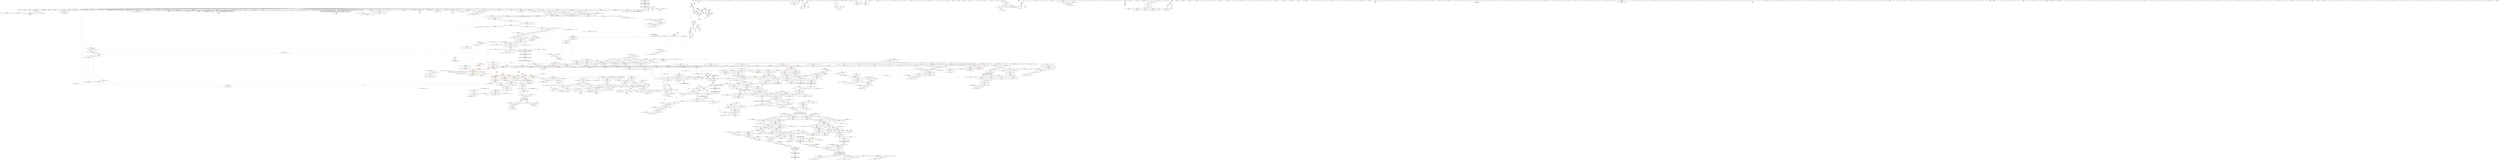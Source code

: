 digraph "SVFG" {
	label="SVFG";

	Node0x558e0ce93e80 [shape=record,color=grey,label="{NodeID: 0\nNullPtr}"];
	Node0x558e0ce93e80 -> Node0x558e0d37f400[style=solid];
	Node0x558e0ce93e80 -> Node0x558e0d37f500[style=solid];
	Node0x558e0ce93e80 -> Node0x558e0d37f5d0[style=solid];
	Node0x558e0ce93e80 -> Node0x558e0d37f6a0[style=solid];
	Node0x558e0ce93e80 -> Node0x558e0d37f770[style=solid];
	Node0x558e0ce93e80 -> Node0x558e0d37f840[style=solid];
	Node0x558e0ce93e80 -> Node0x558e0d37f910[style=solid];
	Node0x558e0ce93e80 -> Node0x558e0d37f9e0[style=solid];
	Node0x558e0ce93e80 -> Node0x558e0d37fab0[style=solid];
	Node0x558e0ce93e80 -> Node0x558e0d37fb80[style=solid];
	Node0x558e0ce93e80 -> Node0x558e0d37fc50[style=solid];
	Node0x558e0ce93e80 -> Node0x558e0d37fd20[style=solid];
	Node0x558e0ce93e80 -> Node0x558e0d37fdf0[style=solid];
	Node0x558e0ce93e80 -> Node0x558e0d37fec0[style=solid];
	Node0x558e0ce93e80 -> Node0x558e0d37ff90[style=solid];
	Node0x558e0ce93e80 -> Node0x558e0d380060[style=solid];
	Node0x558e0ce93e80 -> Node0x558e0d380130[style=solid];
	Node0x558e0ce93e80 -> Node0x558e0d380200[style=solid];
	Node0x558e0ce93e80 -> Node0x558e0d3802d0[style=solid];
	Node0x558e0ce93e80 -> Node0x558e0d3803a0[style=solid];
	Node0x558e0ce93e80 -> Node0x558e0d380470[style=solid];
	Node0x558e0ce93e80 -> Node0x558e0d380540[style=solid];
	Node0x558e0ce93e80 -> Node0x558e0d380610[style=solid];
	Node0x558e0ce93e80 -> Node0x558e0d3806e0[style=solid];
	Node0x558e0ce93e80 -> Node0x558e0d3807b0[style=solid];
	Node0x558e0ce93e80 -> Node0x558e0d380880[style=solid];
	Node0x558e0ce93e80 -> Node0x558e0d380950[style=solid];
	Node0x558e0ce93e80 -> Node0x558e0d380a20[style=solid];
	Node0x558e0ce93e80 -> Node0x558e0d380af0[style=solid];
	Node0x558e0ce93e80 -> Node0x558e0d380bc0[style=solid];
	Node0x558e0ce93e80 -> Node0x558e0d380c90[style=solid];
	Node0x558e0ce93e80 -> Node0x558e0d380d60[style=solid];
	Node0x558e0ce93e80 -> Node0x558e0d380e30[style=solid];
	Node0x558e0ce93e80 -> Node0x558e0d380f00[style=solid];
	Node0x558e0ce93e80 -> Node0x558e0d380fd0[style=solid];
	Node0x558e0ce93e80 -> Node0x558e0d3810a0[style=solid];
	Node0x558e0ce93e80 -> Node0x558e0d381170[style=solid];
	Node0x558e0ce93e80 -> Node0x558e0d381240[style=solid];
	Node0x558e0ce93e80 -> Node0x558e0d381310[style=solid];
	Node0x558e0ce93e80 -> Node0x558e0d3813e0[style=solid];
	Node0x558e0ce93e80 -> Node0x558e0d3814b0[style=solid];
	Node0x558e0ce93e80 -> Node0x558e0d381580[style=solid];
	Node0x558e0ce93e80 -> Node0x558e0d381650[style=solid];
	Node0x558e0ce93e80 -> Node0x558e0d381720[style=solid];
	Node0x558e0ce93e80 -> Node0x558e0d3817f0[style=solid];
	Node0x558e0ce93e80 -> Node0x558e0d3818c0[style=solid];
	Node0x558e0ce93e80 -> Node0x558e0d381990[style=solid];
	Node0x558e0ce93e80 -> Node0x558e0d381a60[style=solid];
	Node0x558e0ce93e80 -> Node0x558e0d381b30[style=solid];
	Node0x558e0ce93e80 -> Node0x558e0d381c00[style=solid];
	Node0x558e0ce93e80 -> Node0x558e0d381cd0[style=solid];
	Node0x558e0ce93e80 -> Node0x558e0d381da0[style=solid];
	Node0x558e0ce93e80 -> Node0x558e0d381e70[style=solid];
	Node0x558e0ce93e80 -> Node0x558e0d381f40[style=solid];
	Node0x558e0ce93e80 -> Node0x558e0d382010[style=solid];
	Node0x558e0ce93e80 -> Node0x558e0d3820e0[style=solid];
	Node0x558e0ce93e80 -> Node0x558e0d3821b0[style=solid];
	Node0x558e0ce93e80 -> Node0x558e0d382280[style=solid];
	Node0x558e0ce93e80 -> Node0x558e0d382350[style=solid];
	Node0x558e0ce93e80 -> Node0x558e0d382420[style=solid];
	Node0x558e0ce93e80 -> Node0x558e0d3824f0[style=solid];
	Node0x558e0ce93e80 -> Node0x558e0d3825c0[style=solid];
	Node0x558e0ce93e80 -> Node0x558e0d382690[style=solid];
	Node0x558e0ce93e80 -> Node0x558e0d382760[style=solid];
	Node0x558e0ce93e80 -> Node0x558e0d382830[style=solid];
	Node0x558e0ce93e80 -> Node0x558e0d382900[style=solid];
	Node0x558e0ce93e80 -> Node0x558e0d3829d0[style=solid];
	Node0x558e0ce93e80 -> Node0x558e0d382aa0[style=solid];
	Node0x558e0ce93e80 -> Node0x558e0d382b70[style=solid];
	Node0x558e0ce93e80 -> Node0x558e0d382c40[style=solid];
	Node0x558e0ce93e80 -> Node0x558e0d382d10[style=solid];
	Node0x558e0ce93e80 -> Node0x558e0d382de0[style=solid];
	Node0x558e0ce93e80 -> Node0x558e0d382eb0[style=solid];
	Node0x558e0ce93e80 -> Node0x558e0d382f80[style=solid];
	Node0x558e0ce93e80 -> Node0x558e0d383050[style=solid];
	Node0x558e0ce93e80 -> Node0x558e0d383120[style=solid];
	Node0x558e0ce93e80 -> Node0x558e0d3831f0[style=solid];
	Node0x558e0ce93e80 -> Node0x558e0d3832c0[style=solid];
	Node0x558e0ce93e80 -> Node0x558e0d383390[style=solid];
	Node0x558e0ce93e80 -> Node0x558e0d377190[style=solid];
	Node0x558e0ce93e80 -> Node0x558e0d377260[style=solid];
	Node0x558e0ce93e80 -> Node0x558e0d377330[style=solid];
	Node0x558e0ce93e80 -> Node0x558e0d389e60[style=solid];
	Node0x558e0ce93e80 -> Node0x558e0d3ae0d0[style=solid];
	Node0x558e0ce93e80 -> Node0x558e0d3ae1a0[style=solid];
	Node0x558e0ce93e80 -> Node0x558e0d3ae270[style=solid];
	Node0x558e0ce93e80 -> Node0x558e0d3b07d0[style=solid];
	Node0x558e0ce93e80 -> Node0x558e0cc5eaa0[style=solid];
	Node0x558e0ce93e80 -> Node0x558e0d3de620[style=solid];
	Node0x558e0ce93e80 -> Node0x558e0d3e02a0[style=solid];
	Node0x558e0ce93e80:s64 -> Node0x558e0d4ce520[style=solid,color=red];
	Node0x558e0d383a10 [shape=record,color=red,label="{NodeID: 775\n1189\<--1186\n\<--__t.addr\n_ZSt7forwardINSt7__cxx1112basic_stringIcSt11char_traitsIcESaIcEEEEOT_RNSt16remove_referenceIS6_E4typeE\n}"];
	Node0x558e0d383a10 -> Node0x558e0d37a620[style=solid];
	Node0x558e0d37a210 [shape=record,color=black,label="{NodeID: 443\n1123\<--1109\n\<--this1\n_ZNSt6vectorINSt7__cxx1112basic_stringIcSt11char_traitsIcESaIcEEESaIS5_EE12emplace_backIJS5_EEEvDpOT_\n}"];
	Node0x558e0d37a210 -> Node0x558e0d390960[style=solid];
	Node0x558e0d37a210 -> Node0x558e0d390a30[style=solid];
	Node0x558e0d463880 [shape=record,color=yellow,style=double,label="{NodeID: 2325\n324V_2 = CSCHI(MR_324V_1)\npts\{17810000 \}\nCS[]}"];
	Node0x558e0d463880 -> Node0x558e0d387ff0[style=dashed];
	Node0x558e0d36e110 [shape=record,color=green,label="{NodeID: 111\n689\<--690\nehselector.slot\<--ehselector.slot_field_insensitive\n_ZNSt6vectorINSt7__cxx1112basic_stringIcSt11char_traitsIcESaIcEEESaIS5_EED2Ev\n}"];
	Node0x558e0d36e110 -> Node0x558e0d3ad8b0[style=solid];
	Node0x558e0d389440 [shape=record,color=red,label="{NodeID: 886\n1998\<--1992\nthis1\<--this.addr\n_ZNSt13move_iteratorIPNSt7__cxx1112basic_stringIcSt11char_traitsIcESaIcEEEEC2ES6_\n}"];
	Node0x558e0d389440 -> Node0x558e0d3940a0[style=solid];
	Node0x558e0d3db920 [shape=record,color=grey,label="{NodeID: 1661\n455 = Binary(456, 454, )\n}"];
	Node0x558e0d3db920 -> Node0x558e0d3dbaa0[style=solid];
	Node0x558e0d38ffa0 [shape=record,color=purple,label="{NodeID: 554\n918\<--910\n_M_start4\<--this1\n_ZNSt12_Vector_baseINSt7__cxx1112basic_stringIcSt11char_traitsIcESaIcEEESaIS5_EED2Ev\n}"];
	Node0x558e0d38ffa0 -> Node0x558e0d399860[style=solid];
	Node0x558e0d4c94e0 [shape=record,color=black,label="{NodeID: 2436\n576 = PHI()\n}"];
	Node0x558e0d4c94e0 -> Node0x558e0d3acd50[style=solid];
	Node0x558e0d372790 [shape=record,color=green,label="{NodeID: 222\n1486\<--1487\n__rhs.addr\<--__rhs.addr_field_insensitive\n_ZN9__gnu_cxxmiIPNSt7__cxx1112basic_stringIcSt11char_traitsIcESaIcEEESt6vectorIS6_SaIS6_EEEENS_17__normal_iteratorIT_T0_E15difference_typeERKSE_SH_\n}"];
	Node0x558e0d372790 -> Node0x558e0d385f70[style=solid];
	Node0x558e0d372790 -> Node0x558e0d3b18e0[style=solid];
	Node0x558e0d3ae820 [shape=record,color=blue,label="{NodeID: 997\n903\<--902\nthis.addr\<--this\n_ZNSt12_Vector_baseINSt7__cxx1112basic_stringIcSt11char_traitsIcESaIcEEESaIS5_EED2Ev\n}"];
	Node0x558e0d3ae820 -> Node0x558e0d399520[style=dashed];
	Node0x558e0d3959d0 [shape=record,color=red,label="{NodeID: 665\n159\<--70\n\<--y\n_Z4calcSt6vectorINSt7__cxx1112basic_stringIcSt11char_traitsIcESaIcEEESaIS5_EE\n}"];
	Node0x558e0d3959d0 -> Node0x558e0d3df220[style=solid];
	Node0x558e0d380af0 [shape=record,color=black,label="{NodeID: 333\n500\<--3\n\<--dummyVal\n_Z5buildB5cxx11i\n}"];
	Node0x558e0d380af0 -> Node0x558e0d3abf80[style=solid];
	Node0x558e0d3b4250 [shape=record,color=blue,label="{NodeID: 1108\n1913\<--1911\n__x.addr\<--__x\n_ZStneIPNSt7__cxx1112basic_stringIcSt11char_traitsIcESaIcEEEEbRKSt13move_iteratorIT_ESB_\n}"];
	Node0x558e0d3b4250 -> Node0x558e0d388a80[style=dashed];
	Node0x558e0ce93f10 [shape=record,color=green,label="{NodeID: 1\n7\<--1\n__dso_handle\<--dummyObj\nGlob }"];
	Node0x558e0d383ae0 [shape=record,color=red,label="{NodeID: 776\n1219\<--1197\nthis1\<--this.addr\n_ZNSt6vectorINSt7__cxx1112basic_stringIcSt11char_traitsIcESaIcEEESaIS5_EE17_M_realloc_insertIJS5_EEEvN9__gnu_cxx17__normal_iteratorIPS5_S7_EEDpOT_\n|{|<s19>117|<s20>118}}"];
	Node0x558e0d383ae0 -> Node0x558e0d37a6f0[style=solid];
	Node0x558e0d383ae0 -> Node0x558e0d37a7c0[style=solid];
	Node0x558e0d383ae0 -> Node0x558e0d37a890[style=solid];
	Node0x558e0d383ae0 -> Node0x558e0d37a960[style=solid];
	Node0x558e0d383ae0 -> Node0x558e0d37aa30[style=solid];
	Node0x558e0d383ae0 -> Node0x558e0d37ab00[style=solid];
	Node0x558e0d383ae0 -> Node0x558e0d37abd0[style=solid];
	Node0x558e0d383ae0 -> Node0x558e0d37aca0[style=solid];
	Node0x558e0d383ae0 -> Node0x558e0d37ad70[style=solid];
	Node0x558e0d383ae0 -> Node0x558e0d37ae40[style=solid];
	Node0x558e0d383ae0 -> Node0x558e0d37af10[style=solid];
	Node0x558e0d383ae0 -> Node0x558e0d37afe0[style=solid];
	Node0x558e0d383ae0 -> Node0x558e0d37b0b0[style=solid];
	Node0x558e0d383ae0 -> Node0x558e0d38b480[style=solid];
	Node0x558e0d383ae0 -> Node0x558e0d38b550[style=solid];
	Node0x558e0d383ae0 -> Node0x558e0d38b620[style=solid];
	Node0x558e0d383ae0 -> Node0x558e0d38b6f0[style=solid];
	Node0x558e0d383ae0 -> Node0x558e0d38b7c0[style=solid];
	Node0x558e0d383ae0 -> Node0x558e0d38b890[style=solid];
	Node0x558e0d383ae0:s19 -> Node0x558e0d4bd340[style=solid,color=red];
	Node0x558e0d383ae0:s20 -> Node0x558e0d4ce160[style=solid,color=red];
	Node0x558e0d37a2e0 [shape=record,color=black,label="{NodeID: 444\n1134\<--1109\n\<--this1\n_ZNSt6vectorINSt7__cxx1112basic_stringIcSt11char_traitsIcESaIcEEESaIS5_EE12emplace_backIJS5_EEEvDpOT_\n}"];
	Node0x558e0d37a2e0 -> Node0x558e0d390b00[style=solid];
	Node0x558e0d37a2e0 -> Node0x558e0d390bd0[style=solid];
	Node0x558e0d36e1e0 [shape=record,color=green,label="{NodeID: 112\n703\<--704\n_ZNSt12_Vector_baseINSt7__cxx1112basic_stringIcSt11char_traitsIcESaIcEEESaIS5_EE19_M_get_Tp_allocatorEv\<--_ZNSt12_Vector_baseINSt7__cxx1112basic_stringIcSt11char_traitsIcESaIcEEESaIS5_EE19_M_get_Tp_allocatorEv_field_insensitive\n}"];
	Node0x558e0d389510 [shape=record,color=red,label="{NodeID: 887\n2000\<--1994\n\<--__i.addr\n_ZNSt13move_iteratorIPNSt7__cxx1112basic_stringIcSt11char_traitsIcESaIcEEEEC2ES6_\n}"];
	Node0x558e0d389510 -> Node0x558e0d3b4c10[style=solid];
	Node0x558e0d3dbaa0 [shape=record,color=grey,label="{NodeID: 1662\n457 = Binary(455, 336, )\n}"];
	Node0x558e0d3dbaa0 -> Node0x558e0d3ab900[style=solid];
	Node0x558e0d390070 [shape=record,color=purple,label="{NodeID: 555\n927\<--910\n_M_impl5\<--this1\n_ZNSt12_Vector_baseINSt7__cxx1112basic_stringIcSt11char_traitsIcESaIcEEESaIS5_EED2Ev\n|{<s0>98}}"];
	Node0x558e0d390070:s0 -> Node0x558e0d4c1c40[style=solid,color=red];
	Node0x558e0d4c95b0 [shape=record,color=black,label="{NodeID: 2437\n636 = PHI(1155, )\n|{<s0>74}}"];
	Node0x558e0d4c95b0:s0 -> Node0x558e0d4be7f0[style=solid,color=red];
	Node0x558e0d372860 [shape=record,color=green,label="{NodeID: 223\n1503\<--1504\nretval\<--retval_field_insensitive\n_ZNSt6vectorINSt7__cxx1112basic_stringIcSt11char_traitsIcESaIcEEESaIS5_EE5beginEv\n|{|<s1>154}}"];
	Node0x558e0d372860 -> Node0x558e0d392430[style=solid];
	Node0x558e0d372860:s1 -> Node0x558e0d4c0d00[style=solid,color=red];
	Node0x558e0d3ae8f0 [shape=record,color=blue,label="{NodeID: 998\n905\<--933\nexn.slot\<--\n_ZNSt12_Vector_baseINSt7__cxx1112basic_stringIcSt11char_traitsIcESaIcEEESaIS5_EED2Ev\n}"];
	Node0x558e0d3ae8f0 -> Node0x558e0d3995f0[style=dashed];
	Node0x558e0d395aa0 [shape=record,color=red,label="{NodeID: 666\n191\<--70\n\<--y\n_Z4calcSt6vectorINSt7__cxx1112basic_stringIcSt11char_traitsIcESaIcEEESaIS5_EE\n}"];
	Node0x558e0d395aa0 -> Node0x558e0d378400[style=solid];
	Node0x558e0d380bc0 [shape=record,color=black,label="{NodeID: 334\n503\<--3\n\<--dummyVal\n_Z5buildB5cxx11i\n}"];
	Node0x558e0d3b4320 [shape=record,color=blue,label="{NodeID: 1109\n1915\<--1912\n__y.addr\<--__y\n_ZStneIPNSt7__cxx1112basic_stringIcSt11char_traitsIcESaIcEEEEbRKSt13move_iteratorIT_ESB_\n}"];
	Node0x558e0d3b4320 -> Node0x558e0d388b50[style=dashed];
	Node0x558e0d32ee40 [shape=record,color=green,label="{NodeID: 2\n8\<--1\n_ZZ4calcSt6vectorINSt7__cxx1112basic_stringIcSt11char_traitsIcESaIcEEESaIS5_EEE2dx\<--dummyObj\nGlob }"];
	Node0x558e0d383bb0 [shape=record,color=red,label="{NodeID: 777\n1249\<--1199\n\<--__args.addr\n_ZNSt6vectorINSt7__cxx1112basic_stringIcSt11char_traitsIcESaIcEEESaIS5_EE17_M_realloc_insertIJS5_EEEvN9__gnu_cxx17__normal_iteratorIPS5_S7_EEDpOT_\n|{<s0>121}}"];
	Node0x558e0d383bb0:s0 -> Node0x558e0d4bdd20[style=solid,color=red];
	Node0x558e0d37a3b0 [shape=record,color=black,label="{NodeID: 445\n1122\<--1121\n\<--_M_impl3\n_ZNSt6vectorINSt7__cxx1112basic_stringIcSt11char_traitsIcESaIcEEESaIS5_EE12emplace_backIJS5_EEEvDpOT_\n|{<s0>111}}"];
	Node0x558e0d37a3b0:s0 -> Node0x558e0d4bf8c0[style=solid,color=red];
	Node0x558e0d36e2e0 [shape=record,color=green,label="{NodeID: 113\n706\<--707\n_ZSt8_DestroyIPNSt7__cxx1112basic_stringIcSt11char_traitsIcESaIcEEES5_EvT_S7_RSaIT0_E\<--_ZSt8_DestroyIPNSt7__cxx1112basic_stringIcSt11char_traitsIcESaIcEEES5_EvT_S7_RSaIT0_E_field_insensitive\n}"];
	Node0x558e0d3895e0 [shape=record,color=red,label="{NodeID: 888\n2012\<--2006\nthis1\<--this.addr\n_ZN9__gnu_cxx13new_allocatorINSt7__cxx1112basic_stringIcSt11char_traitsIcESaIcEEEE7destroyIS6_EEvPT_\n}"];
	Node0x558e0d3dbc20 [shape=record,color=grey,label="{NodeID: 1663\n465 = Binary(456, 464, )\n}"];
	Node0x558e0d3dbc20 -> Node0x558e0d3db7a0[style=solid];
	Node0x558e0d390140 [shape=record,color=purple,label="{NodeID: 556\n937\<--910\n_M_impl6\<--this1\n_ZNSt12_Vector_baseINSt7__cxx1112basic_stringIcSt11char_traitsIcESaIcEEESaIS5_EED2Ev\n|{<s0>99}}"];
	Node0x558e0d390140:s0 -> Node0x558e0d4c1c40[style=solid,color=red];
	Node0x558e0d4c97b0 [shape=record,color=black,label="{NodeID: 2438\n702 = PHI(892, )\n|{<s0>76}}"];
	Node0x558e0d4c97b0:s0 -> Node0x558e0d4bffd0[style=solid,color=red];
	Node0x558e0d372930 [shape=record,color=green,label="{NodeID: 224\n1505\<--1506\nthis.addr\<--this.addr_field_insensitive\n_ZNSt6vectorINSt7__cxx1112basic_stringIcSt11char_traitsIcESaIcEEESaIS5_EE5beginEv\n}"];
	Node0x558e0d372930 -> Node0x558e0d3861e0[style=solid];
	Node0x558e0d372930 -> Node0x558e0d3b19b0[style=solid];
	Node0x558e0d3ae9c0 [shape=record,color=blue,label="{NodeID: 999\n907\<--935\nehselector.slot\<--\n_ZNSt12_Vector_baseINSt7__cxx1112basic_stringIcSt11char_traitsIcESaIcEEESaIS5_EED2Ev\n}"];
	Node0x558e0d395b70 [shape=record,color=red,label="{NodeID: 667\n177\<--72\n\<--xx\n_Z4calcSt6vectorINSt7__cxx1112basic_stringIcSt11char_traitsIcESaIcEEESaIS5_EE\n}"];
	Node0x558e0d395b70 -> Node0x558e0d3780c0[style=solid];
	Node0x558e0d380c90 [shape=record,color=black,label="{NodeID: 335\n504\<--3\n\<--dummyVal\n_Z5buildB5cxx11i\n}"];
	Node0x558e0d380c90 -> Node0x558e0d3ac050[style=solid];
	Node0x558e0d3b43f0 [shape=record,color=blue,label="{NodeID: 1110\n1929\<--1927\n__p.addr\<--__p\n_ZSt10_ConstructINSt7__cxx1112basic_stringIcSt11char_traitsIcESaIcEEEJS5_EEvPT_DpOT0_\n}"];
	Node0x558e0d3b43f0 -> Node0x558e0d388c20[style=dashed];
	Node0x558e0d36a3c0 [shape=record,color=green,label="{NodeID: 3\n10\<--1\n_ZZ4calcSt6vectorINSt7__cxx1112basic_stringIcSt11char_traitsIcESaIcEEESaIS5_EEE2dy\<--dummyObj\nGlob }"];
	Node0x558e0d383c80 [shape=record,color=red,label="{NodeID: 778\n1236\<--1201\n\<--__len\n_ZNSt6vectorINSt7__cxx1112basic_stringIcSt11char_traitsIcESaIcEEESaIS5_EE17_M_realloc_insertIJS5_EEEvN9__gnu_cxx17__normal_iteratorIPS5_S7_EEDpOT_\n|{<s0>120}}"];
	Node0x558e0d383c80:s0 -> Node0x558e0d4afe30[style=solid,color=red];
	Node0x558e0d37a480 [shape=record,color=black,label="{NodeID: 446\n1155\<--1160\n_ZSt4moveIRNSt7__cxx1112basic_stringIcSt11char_traitsIcESaIcEEEEONSt16remove_referenceIT_E4typeEOS8__ret\<--\n_ZSt4moveIRNSt7__cxx1112basic_stringIcSt11char_traitsIcESaIcEEEEONSt16remove_referenceIT_E4typeEOS8_\n|{<s0>73}}"];
	Node0x558e0d37a480:s0 -> Node0x558e0d4c95b0[style=solid,color=blue];
	Node0x558e0d372d20 [shape=record,color=green,label="{NodeID: 114\n710\<--711\n_ZNSt12_Vector_baseINSt7__cxx1112basic_stringIcSt11char_traitsIcESaIcEEESaIS5_EED2Ev\<--_ZNSt12_Vector_baseINSt7__cxx1112basic_stringIcSt11char_traitsIcESaIcEEESaIS5_EED2Ev_field_insensitive\n}"];
	Node0x558e0d3896b0 [shape=record,color=red,label="{NodeID: 889\n2013\<--2008\n\<--__p.addr\n_ZN9__gnu_cxx13new_allocatorINSt7__cxx1112basic_stringIcSt11char_traitsIcESaIcEEEE7destroyIS6_EEvPT_\n}"];
	Node0x558e0d3dbda0 [shape=record,color=grey,label="{NodeID: 1664\n1353 = Binary(1352, 92, )\n|{<s0>138}}"];
	Node0x558e0d3dbda0:s0 -> Node0x558e0d4c30f0[style=solid,color=red];
	Node0x558e0d390210 [shape=record,color=purple,label="{NodeID: 557\n981\<--980\nincdec.ptr\<--\n_ZNSt12_Destroy_auxILb0EE9__destroyIPNSt7__cxx1112basic_stringIcSt11char_traitsIcESaIcEEEEEvT_S9_\n}"];
	Node0x558e0d390210 -> Node0x558e0d3aedd0[style=solid];
	Node0x558e0d4c98f0 [shape=record,color=black,label="{NodeID: 2439\n746 = PHI()\n}"];
	Node0x558e0d372a00 [shape=record,color=green,label="{NodeID: 225\n1519\<--1520\nthis.addr\<--this.addr_field_insensitive\n_ZNSt12_Vector_baseINSt7__cxx1112basic_stringIcSt11char_traitsIcESaIcEEESaIS5_EE11_M_allocateEm\n}"];
	Node0x558e0d372a00 -> Node0x558e0d386380[style=solid];
	Node0x558e0d372a00 -> Node0x558e0d3b1a80[style=solid];
	Node0x558e0d3aea90 [shape=record,color=blue,label="{NodeID: 1000\n946\<--944\n__first.addr\<--__first\n_ZSt8_DestroyIPNSt7__cxx1112basic_stringIcSt11char_traitsIcESaIcEEEEvT_S7_\n}"];
	Node0x558e0d3aea90 -> Node0x558e0d399930[style=dashed];
	Node0x558e0d395c40 [shape=record,color=red,label="{NodeID: 668\n180\<--74\n\<--yy\n_Z4calcSt6vectorINSt7__cxx1112basic_stringIcSt11char_traitsIcESaIcEEESaIS5_EE\n}"];
	Node0x558e0d395c40 -> Node0x558e0d378190[style=solid];
	Node0x558e0d380d60 [shape=record,color=black,label="{NodeID: 336\n506\<--3\n\<--dummyVal\n_Z5buildB5cxx11i\n}"];
	Node0x558e0d380d60 -> Node0x558e0d3ac120[style=solid];
	Node0x558e0d3b44c0 [shape=record,color=blue,label="{NodeID: 1111\n1931\<--1928\n__args.addr\<--__args\n_ZSt10_ConstructINSt7__cxx1112basic_stringIcSt11char_traitsIcESaIcEEEJS5_EEvPT_DpOT0_\n}"];
	Node0x558e0d3b44c0 -> Node0x558e0d388cf0[style=dashed];
	Node0x558e0d36a450 [shape=record,color=green,label="{NodeID: 4\n12\<--1\n_ZSt3cin\<--dummyObj\nGlob }"];
	Node0x558e0d383d50 [shape=record,color=red,label="{NodeID: 779\n1320\<--1201\n\<--__len\n_ZNSt6vectorINSt7__cxx1112basic_stringIcSt11char_traitsIcESaIcEEESaIS5_EE17_M_realloc_insertIJS5_EEEvN9__gnu_cxx17__normal_iteratorIPS5_S7_EEDpOT_\n|{<s0>134}}"];
	Node0x558e0d383d50:s0 -> Node0x558e0d4c30f0[style=solid,color=red];
	Node0x558e0d37a550 [shape=record,color=black,label="{NodeID: 447\n1176\<--1175\n\<--\n_ZNSt16allocator_traitsISaINSt7__cxx1112basic_stringIcSt11char_traitsIcESaIcEEEEE9constructIS5_JS5_EEEvRS6_PT_DpOT0_\n|{<s0>116}}"];
	Node0x558e0d37a550:s0 -> Node0x558e0d4c0510[style=solid,color=red];
	Node0x558e0d463d00 [shape=record,color=yellow,style=double,label="{NodeID: 2329\n253V_2 = CSCHI(MR_253V_1)\npts\{13870000 \}\nCS[]}"];
	Node0x558e0d463d00 -> Node0x558e0d3855b0[style=dashed];
	Node0x558e0d372e20 [shape=record,color=green,label="{NodeID: 115\n724\<--725\nmain\<--main_field_insensitive\n}"];
	Node0x558e0d389780 [shape=record,color=red,label="{NodeID: 890\n2025\<--2024\ndummyVal\<--offset_0\n_Z4calcSt6vectorINSt7__cxx1112basic_stringIcSt11char_traitsIcESaIcEEESaIS5_EE\n}"];
	Node0x558e0d389780 -> Node0x558e0d38a100[style=solid];
	Node0x558e0d3dbf20 [shape=record,color=grey,label="{NodeID: 1665\n1352 = Binary(1350, 1351, )\n}"];
	Node0x558e0d3dbf20 -> Node0x558e0d3dbda0[style=solid];
	Node0x558e0d3902e0 [shape=record,color=purple,label="{NodeID: 558\n1017\<--1013\n_M_impl\<--this1\n_ZNSt12_Vector_baseINSt7__cxx1112basic_stringIcSt11char_traitsIcESaIcEEESaIS5_EE13_M_deallocateEPS5_m\n}"];
	Node0x558e0d3902e0 -> Node0x558e0d379b90[style=solid];
	Node0x558e0d4c99c0 [shape=record,color=black,label="{NodeID: 2440\n755 = PHI()\n}"];
	Node0x558e0d372ad0 [shape=record,color=green,label="{NodeID: 226\n1521\<--1522\n__n.addr\<--__n.addr_field_insensitive\n_ZNSt12_Vector_baseINSt7__cxx1112basic_stringIcSt11char_traitsIcESaIcEEESaIS5_EE11_M_allocateEm\n}"];
	Node0x558e0d372ad0 -> Node0x558e0d386450[style=solid];
	Node0x558e0d372ad0 -> Node0x558e0d386520[style=solid];
	Node0x558e0d372ad0 -> Node0x558e0d3b1b50[style=solid];
	Node0x558e0d3aeb60 [shape=record,color=blue,label="{NodeID: 1001\n948\<--945\n__last.addr\<--__last\n_ZSt8_DestroyIPNSt7__cxx1112basic_stringIcSt11char_traitsIcESaIcEEEEvT_S7_\n}"];
	Node0x558e0d3aeb60 -> Node0x558e0d399a00[style=dashed];
	Node0x558e0d395d10 [shape=record,color=red,label="{NodeID: 669\n120\<--117\n\<--call10\n_Z4calcSt6vectorINSt7__cxx1112basic_stringIcSt11char_traitsIcESaIcEEESaIS5_EE\n}"];
	Node0x558e0d395d10 -> Node0x558e0d377cb0[style=solid];
	Node0x558e0d380e30 [shape=record,color=black,label="{NodeID: 337\n512\<--3\n\<--dummyVal\n_Z5buildB5cxx11i\n}"];
	Node0x558e0d3b4590 [shape=record,color=blue,label="{NodeID: 1112\n1944\<--1943\nthis.addr\<--this\n_ZNKSt13move_iteratorIPNSt7__cxx1112basic_stringIcSt11char_traitsIcESaIcEEEEdeEv\n}"];
	Node0x558e0d3b4590 -> Node0x558e0d388dc0[style=dashed];
	Node0x558e0d36ab10 [shape=record,color=green,label="{NodeID: 5\n13\<--1\n.str\<--dummyObj\nGlob }"];
	Node0x558e0d383e20 [shape=record,color=red,label="{NodeID: 780\n1366\<--1201\n\<--__len\n_ZNSt6vectorINSt7__cxx1112basic_stringIcSt11char_traitsIcESaIcEEESaIS5_EE17_M_realloc_insertIJS5_EEEvN9__gnu_cxx17__normal_iteratorIPS5_S7_EEDpOT_\n}"];
	Node0x558e0d37a620 [shape=record,color=black,label="{NodeID: 448\n1184\<--1189\n_ZSt7forwardINSt7__cxx1112basic_stringIcSt11char_traitsIcESaIcEEEEOT_RNSt16remove_referenceIS6_E4typeE_ret\<--\n_ZSt7forwardINSt7__cxx1112basic_stringIcSt11char_traitsIcESaIcEEEEOT_RNSt16remove_referenceIS6_E4typeE\n|{<s0>110|<s1>113|<s2>115|<s3>121|<s4>141|<s5>186}}"];
	Node0x558e0d37a620:s0 -> Node0x558e0d4ca770[style=solid,color=blue];
	Node0x558e0d37a620:s1 -> Node0x558e0d4ca9c0[style=solid,color=blue];
	Node0x558e0d37a620:s2 -> Node0x558e0d4caad0[style=solid,color=blue];
	Node0x558e0d37a620:s3 -> Node0x558e0d4cb0e0[style=solid,color=blue];
	Node0x558e0d37a620:s4 -> Node0x558e0d4cbdb0[style=solid,color=blue];
	Node0x558e0d37a620:s5 -> Node0x558e0d4ccf40[style=solid,color=blue];
	Node0x558e0d463e60 [shape=record,color=yellow,style=double,label="{NodeID: 2330\n127V_2 = CSCHI(MR_127V_1)\npts\{15040000 \}\nCS[]}"];
	Node0x558e0d463e60 -> Node0x558e0d3862b0[style=dashed];
	Node0x558e0d372f20 [shape=record,color=green,label="{NodeID: 116\n727\<--728\nretval\<--retval_field_insensitive\nmain\n}"];
	Node0x558e0d372f20 -> Node0x558e0d3ad980[style=solid];
	Node0x558e0d44dd50 [shape=record,color=yellow,style=double,label="{NodeID: 1998\n123V_1 = ENCHI(MR_123V_0)\npts\{11960000 12060000 \}\nFun[_ZN9__gnu_cxxmiIPNSt7__cxx1112basic_stringIcSt11char_traitsIcESaIcEEESt6vectorIS6_SaIS6_EEEENS_17__normal_iteratorIT_T0_E15difference_typeERKSE_SH_]}"];
	Node0x558e0d44dd50 -> Node0x558e0d386040[style=dashed];
	Node0x558e0d44dd50 -> Node0x558e0d386110[style=dashed];
	Node0x558e0d389850 [shape=record,color=red,label="{NodeID: 891\n2028\<--2027\ndummyVal\<--offset_0\n_Z4calcSt6vectorINSt7__cxx1112basic_stringIcSt11char_traitsIcESaIcEEESaIS5_EE\n}"];
	Node0x558e0d389850 -> Node0x558e0d38a1d0[style=solid];
	Node0x558e0d3dc0a0 [shape=record,color=grey,label="{NodeID: 1666\n584 = Binary(583, 480, )\n}"];
	Node0x558e0d3dc0a0 -> Node0x558e0d3acef0[style=solid];
	Node0x558e0d3903b0 [shape=record,color=purple,label="{NodeID: 559\n1144\<--1105\ncoerce.dive\<--agg.tmp\n_ZNSt6vectorINSt7__cxx1112basic_stringIcSt11char_traitsIcESaIcEEESaIS5_EE12emplace_backIJS5_EEEvDpOT_\n}"];
	Node0x558e0d3903b0 -> Node0x558e0d3afc70[style=solid];
	Node0x558e0d4c9a90 [shape=record,color=black,label="{NodeID: 2441\n756 = PHI()\n}"];
	Node0x558e0d372ba0 [shape=record,color=green,label="{NodeID: 227\n1533\<--1534\n_ZNSt16allocator_traitsISaINSt7__cxx1112basic_stringIcSt11char_traitsIcESaIcEEEEE8allocateERS6_m\<--_ZNSt16allocator_traitsISaINSt7__cxx1112basic_stringIcSt11char_traitsIcESaIcEEEEE8allocateERS6_m_field_insensitive\n}"];
	Node0x558e0d3aec30 [shape=record,color=blue,label="{NodeID: 1002\n961\<--959\n__first.addr\<--__first\n_ZNSt12_Destroy_auxILb0EE9__destroyIPNSt7__cxx1112basic_stringIcSt11char_traitsIcESaIcEEEEEvT_S9_\n}"];
	Node0x558e0d3aec30 -> Node0x558e0d4342b0[style=dashed];
	Node0x558e0d395de0 [shape=record,color=red,label="{NodeID: 670\n136\<--135\n\<--arrayidx\n_Z4calcSt6vectorINSt7__cxx1112basic_stringIcSt11char_traitsIcESaIcEEESaIS5_EE\n}"];
	Node0x558e0d395de0 -> Node0x558e0d3dcca0[style=solid];
	Node0x558e0d380f00 [shape=record,color=black,label="{NodeID: 338\n513\<--3\n\<--dummyVal\n_Z5buildB5cxx11i\n}"];
	Node0x558e0d380f00 -> Node0x558e0d3ac1f0[style=solid];
	Node0x558e0d3b4660 [shape=record,color=blue,label="{NodeID: 1113\n1953\<--1952\nthis.addr\<--this\n_ZNSt13move_iteratorIPNSt7__cxx1112basic_stringIcSt11char_traitsIcESaIcEEEEppEv\n}"];
	Node0x558e0d3b4660 -> Node0x558e0d388f60[style=dashed];
	Node0x558e0d36aba0 [shape=record,color=green,label="{NodeID: 6\n15\<--1\n.str.1\<--dummyObj\nGlob }"];
	Node0x558e0d41dcb0 [shape=record,color=yellow,style=double,label="{NodeID: 1888\n129V_1 = ENCHI(MR_129V_0)\npts\{7380000 7380001 \}\nFun[_ZNKSt6vectorINSt7__cxx1112basic_stringIcSt11char_traitsIcESaIcEEESaIS5_EE12_M_check_lenEmPKc]|{<s0>144|<s1>144|<s2>146|<s3>146|<s4>147|<s5>147|<s6>149|<s7>149}}"];
	Node0x558e0d41dcb0:s0 -> Node0x558e0d449fe0[style=dashed,color=red];
	Node0x558e0d41dcb0:s1 -> Node0x558e0d44a0c0[style=dashed,color=red];
	Node0x558e0d41dcb0:s2 -> Node0x558e0d449fe0[style=dashed,color=red];
	Node0x558e0d41dcb0:s3 -> Node0x558e0d44a0c0[style=dashed,color=red];
	Node0x558e0d41dcb0:s4 -> Node0x558e0d449fe0[style=dashed,color=red];
	Node0x558e0d41dcb0:s5 -> Node0x558e0d44a0c0[style=dashed,color=red];
	Node0x558e0d41dcb0:s6 -> Node0x558e0d449fe0[style=dashed,color=red];
	Node0x558e0d41dcb0:s7 -> Node0x558e0d44a0c0[style=dashed,color=red];
	Node0x558e0d383ef0 [shape=record,color=red,label="{NodeID: 781\n1247\<--1203\n\<--__elems_before\n_ZNSt6vectorINSt7__cxx1112basic_stringIcSt11char_traitsIcESaIcEEESaIS5_EE17_M_realloc_insertIJS5_EEEvN9__gnu_cxx17__normal_iteratorIPS5_S7_EEDpOT_\n}"];
	Node0x558e0d37a6f0 [shape=record,color=black,label="{NodeID: 449\n1235\<--1219\n\<--this1\n_ZNSt6vectorINSt7__cxx1112basic_stringIcSt11char_traitsIcESaIcEEESaIS5_EE17_M_realloc_insertIJS5_EEEvN9__gnu_cxx17__normal_iteratorIPS5_S7_EEDpOT_\n|{<s0>120}}"];
	Node0x558e0d37a6f0:s0 -> Node0x558e0d4afd60[style=solid,color=red];
	Node0x558e0d372ff0 [shape=record,color=green,label="{NodeID: 117\n729\<--730\nT\<--T_field_insensitive\nmain\n}"];
	Node0x558e0d372ff0 -> Node0x558e0d398750[style=solid];
	Node0x558e0d389920 [shape=record,color=red,label="{NodeID: 892\n2031\<--2030\ndummyVal\<--offset_0\n_ZSt22__uninitialized_copy_aISt13move_iteratorIPNSt7__cxx1112basic_stringIcSt11char_traitsIcESaIcEEEES7_S6_ET0_T_SA_S9_RSaIT1_E\n}"];
	Node0x558e0d389920 -> Node0x558e0d3b33b0[style=solid];
	Node0x558e0d3dc220 [shape=record,color=grey,label="{NodeID: 1667\n212 = Binary(211, 201, )\n}"];
	Node0x558e0d3dc220 -> Node0x558e0d38aac0[style=solid];
	Node0x558e0d390480 [shape=record,color=purple,label="{NodeID: 560\n1148\<--1105\ncoerce.dive10\<--agg.tmp\n_ZNSt6vectorINSt7__cxx1112basic_stringIcSt11char_traitsIcESaIcEEESaIS5_EE12emplace_backIJS5_EEEvDpOT_\n}"];
	Node0x558e0d390480 -> Node0x558e0d383600[style=solid];
	Node0x558e0d4c9b60 [shape=record,color=black,label="{NodeID: 2442\n761 = PHI()\n}"];
	Node0x558e0d37b1b0 [shape=record,color=green,label="{NodeID: 228\n1544\<--1545\n__first.addr\<--__first.addr_field_insensitive\n_ZSt34__uninitialized_move_if_noexcept_aIPNSt7__cxx1112basic_stringIcSt11char_traitsIcESaIcEEES6_SaIS5_EET0_T_S9_S8_RT1_\n}"];
	Node0x558e0d37b1b0 -> Node0x558e0d3865f0[style=solid];
	Node0x558e0d37b1b0 -> Node0x558e0d3b1c20[style=solid];
	Node0x558e0d3aed00 [shape=record,color=blue,label="{NodeID: 1003\n963\<--960\n__last.addr\<--__last\n_ZNSt12_Destroy_auxILb0EE9__destroyIPNSt7__cxx1112basic_stringIcSt11char_traitsIcESaIcEEEEEvT_S9_\n}"];
	Node0x558e0d3aed00 -> Node0x558e0d399d40[style=dashed];
	Node0x558e0d395eb0 [shape=record,color=red,label="{NodeID: 671\n145\<--144\n\<--arrayidx17\n_Z4calcSt6vectorINSt7__cxx1112basic_stringIcSt11char_traitsIcESaIcEEESaIS5_EE\n}"];
	Node0x558e0d395eb0 -> Node0x558e0d3dd120[style=solid];
	Node0x558e0d380fd0 [shape=record,color=black,label="{NodeID: 339\n515\<--3\n\<--dummyVal\n_Z5buildB5cxx11i\n}"];
	Node0x558e0d380fd0 -> Node0x558e0d3ac2c0[style=solid];
	Node0x558e0d3b4730 [shape=record,color=blue,label="{NodeID: 1114\n1957\<--1959\n_M_current\<--incdec.ptr\n_ZNSt13move_iteratorIPNSt7__cxx1112basic_stringIcSt11char_traitsIcESaIcEEEEppEv\n|{<s0>178}}"];
	Node0x558e0d3b4730:s0 -> Node0x558e0d435bb0[style=dashed,color=blue];
	Node0x558e0d36ac60 [shape=record,color=green,label="{NodeID: 7\n17\<--1\n.str.2\<--dummyObj\nGlob }"];
	Node0x558e0d383fc0 [shape=record,color=red,label="{NodeID: 782\n1298\<--1203\n\<--__elems_before\n_ZNSt6vectorINSt7__cxx1112basic_stringIcSt11char_traitsIcESaIcEEESaIS5_EE17_M_realloc_insertIJS5_EEEvN9__gnu_cxx17__normal_iteratorIPS5_S7_EEDpOT_\n}"];
	Node0x558e0d37a7c0 [shape=record,color=black,label="{NodeID: 450\n1243\<--1219\n\<--this1\n_ZNSt6vectorINSt7__cxx1112basic_stringIcSt11char_traitsIcESaIcEEESaIS5_EE17_M_realloc_insertIJS5_EEEvN9__gnu_cxx17__normal_iteratorIPS5_S7_EEDpOT_\n}"];
	Node0x558e0d37a7c0 -> Node0x558e0d390f10[style=solid];
	Node0x558e0d4afe30 [shape=record,color=black,label="{NodeID: 2332\n1518 = PHI(1236, )\n1st arg _ZNSt12_Vector_baseINSt7__cxx1112basic_stringIcSt11char_traitsIcESaIcEEESaIS5_EE11_M_allocateEm }"];
	Node0x558e0d4afe30 -> Node0x558e0d3b1b50[style=solid];
	Node0x558e0d3730c0 [shape=record,color=green,label="{NodeID: 118\n731\<--732\nt\<--t_field_insensitive\nmain\n}"];
	Node0x558e0d3730c0 -> Node0x558e0d398820[style=solid];
	Node0x558e0d3730c0 -> Node0x558e0d3988f0[style=solid];
	Node0x558e0d3730c0 -> Node0x558e0d3989c0[style=solid];
	Node0x558e0d3730c0 -> Node0x558e0d3ada50[style=solid];
	Node0x558e0d3730c0 -> Node0x558e0d3ade60[style=solid];
	Node0x558e0d3899f0 [shape=record,color=red,label="{NodeID: 893\n2034\<--2033\ndummyVal\<--offset_0\n_ZSt22__uninitialized_copy_aISt13move_iteratorIPNSt7__cxx1112basic_stringIcSt11char_traitsIcESaIcEEEES7_S6_ET0_T_SA_S9_RSaIT1_E\n}"];
	Node0x558e0d3899f0 -> Node0x558e0d3b3480[style=solid];
	Node0x558e0d3dc3a0 [shape=record,color=grey,label="{NodeID: 1668\n217 = Binary(216, 201, )\n}"];
	Node0x558e0d3dc3a0 -> Node0x558e0d38ab90[style=solid];
	Node0x558e0d390550 [shape=record,color=purple,label="{NodeID: 561\n1111\<--1110\n_M_impl\<--\n_ZNSt6vectorINSt7__cxx1112basic_stringIcSt11char_traitsIcESaIcEEESaIS5_EE12emplace_backIJS5_EEEvDpOT_\n}"];
	Node0x558e0d4c9c30 [shape=record,color=black,label="{NodeID: 2443\n771 = PHI(241, )\n}"];
	Node0x558e0d37b280 [shape=record,color=green,label="{NodeID: 229\n1546\<--1547\n__last.addr\<--__last.addr_field_insensitive\n_ZSt34__uninitialized_move_if_noexcept_aIPNSt7__cxx1112basic_stringIcSt11char_traitsIcESaIcEEES6_SaIS5_EET0_T_S9_S8_RT1_\n}"];
	Node0x558e0d37b280 -> Node0x558e0d3866c0[style=solid];
	Node0x558e0d37b280 -> Node0x558e0d3b1cf0[style=solid];
	Node0x558e0d3aedd0 [shape=record,color=blue,label="{NodeID: 1004\n961\<--981\n__first.addr\<--incdec.ptr\n_ZNSt12_Destroy_auxILb0EE9__destroyIPNSt7__cxx1112basic_stringIcSt11char_traitsIcESaIcEEEEEvT_S9_\n}"];
	Node0x558e0d3aedd0 -> Node0x558e0d4342b0[style=dashed];
	Node0x558e0d395f80 [shape=record,color=red,label="{NodeID: 672\n167\<--166\n\<--arrayidx28\n_Z4calcSt6vectorINSt7__cxx1112basic_stringIcSt11char_traitsIcESaIcEEESaIS5_EE\n}"];
	Node0x558e0d395f80 -> Node0x558e0d3dc820[style=solid];
	Node0x558e0d3810a0 [shape=record,color=black,label="{NodeID: 340\n518\<--3\n\<--dummyVal\n_Z5buildB5cxx11i\n}"];
	Node0x558e0d3b4800 [shape=record,color=blue,label="{NodeID: 1115\n1966\<--1964\n__x.addr\<--__x\n_ZSteqIPNSt7__cxx1112basic_stringIcSt11char_traitsIcESaIcEEEEbRKSt13move_iteratorIT_ESB_\n}"];
	Node0x558e0d3b4800 -> Node0x558e0d389100[style=dashed];
	Node0x558e0d36ad20 [shape=record,color=green,label="{NodeID: 8\n19\<--1\n.str.3\<--dummyObj\nGlob }"];
	Node0x558e0d41dea0 [shape=record,color=yellow,style=double,label="{NodeID: 1890\n346V_1 = ENCHI(MR_346V_0)\npts\{18350000 \}\nFun[_ZNKSt13move_iteratorIPNSt7__cxx1112basic_stringIcSt11char_traitsIcESaIcEEEEdeEv]}"];
	Node0x558e0d41dea0 -> Node0x558e0d388e90[style=dashed];
	Node0x558e0d384090 [shape=record,color=red,label="{NodeID: 783\n1241\<--1207\n\<--__new_start\n_ZNSt6vectorINSt7__cxx1112basic_stringIcSt11char_traitsIcESaIcEEESaIS5_EE17_M_realloc_insertIJS5_EEEvN9__gnu_cxx17__normal_iteratorIPS5_S7_EEDpOT_\n}"];
	Node0x558e0d384090 -> Node0x558e0d3b0700[style=solid];
	Node0x558e0d37a890 [shape=record,color=black,label="{NodeID: 451\n1253\<--1219\n\<--this1\n_ZNSt6vectorINSt7__cxx1112basic_stringIcSt11char_traitsIcESaIcEEESaIS5_EE17_M_realloc_insertIJS5_EEEvN9__gnu_cxx17__normal_iteratorIPS5_S7_EEDpOT_\n}"];
	Node0x558e0d37a890 -> Node0x558e0d390fe0[style=solid];
	Node0x558e0d37a890 -> Node0x558e0d3910b0[style=solid];
	Node0x558e0d4afd60 [shape=record,color=black,label="{NodeID: 2333\n1517 = PHI(1235, )\n0th arg _ZNSt12_Vector_baseINSt7__cxx1112basic_stringIcSt11char_traitsIcESaIcEEESaIS5_EE11_M_allocateEm }"];
	Node0x558e0d4afd60 -> Node0x558e0d3b1a80[style=solid];
	Node0x558e0d373190 [shape=record,color=green,label="{NodeID: 119\n733\<--734\nd\<--d_field_insensitive\nmain\n}"];
	Node0x558e0d44e080 [shape=record,color=yellow,style=double,label="{NodeID: 2001\n354V_1 = ENCHI(MR_354V_0)\npts\{18350000 18370000 \}\nFun[_ZNKSt13move_iteratorIPNSt7__cxx1112basic_stringIcSt11char_traitsIcESaIcEEEE4baseEv]}"];
	Node0x558e0d44e080 -> Node0x558e0d389370[style=dashed];
	Node0x558e0d389ac0 [shape=record,color=red,label="{NodeID: 894\n2037\<--2036\ndummyVal\<--offset_0\n_ZSt18uninitialized_copyISt13move_iteratorIPNSt7__cxx1112basic_stringIcSt11char_traitsIcESaIcEEEES7_ET0_T_SA_S9_\n}"];
	Node0x558e0d389ac0 -> Node0x558e0d3b3960[style=solid];
	Node0x558e0d3dc520 [shape=record,color=grey,label="{NodeID: 1669\n589 = Binary(588, 138, )\n}"];
	Node0x558e0d3dc520 -> Node0x558e0d3acfc0[style=solid];
	Node0x558e0d390620 [shape=record,color=purple,label="{NodeID: 562\n1112\<--1110\n_M_finish\<--\n_ZNSt6vectorINSt7__cxx1112basic_stringIcSt11char_traitsIcESaIcEEESaIS5_EE12emplace_backIJS5_EEEvDpOT_\n}"];
	Node0x558e0d390620 -> Node0x558e0d39abe0[style=solid];
	Node0x558e0d4c9da0 [shape=record,color=black,label="{NodeID: 2444\n772 = PHI()\n}"];
	Node0x558e0d37b350 [shape=record,color=green,label="{NodeID: 230\n1548\<--1549\n__result.addr\<--__result.addr_field_insensitive\n_ZSt34__uninitialized_move_if_noexcept_aIPNSt7__cxx1112basic_stringIcSt11char_traitsIcESaIcEEES6_SaIS5_EET0_T_S9_S8_RT1_\n}"];
	Node0x558e0d37b350 -> Node0x558e0d386790[style=solid];
	Node0x558e0d37b350 -> Node0x558e0d3b1dc0[style=solid];
	Node0x558e0d3aeea0 [shape=record,color=blue,label="{NodeID: 1005\n987\<--986\n__pointer.addr\<--__pointer\n_ZSt8_DestroyINSt7__cxx1112basic_stringIcSt11char_traitsIcESaIcEEEEvPT_\n}"];
	Node0x558e0d3aeea0 -> Node0x558e0d399e10[style=dashed];
	Node0x558e0d396050 [shape=record,color=red,label="{NodeID: 673\n174\<--173\n\<--arrayidx31\n_Z4calcSt6vectorINSt7__cxx1112basic_stringIcSt11char_traitsIcESaIcEEESaIS5_EE\n}"];
	Node0x558e0d396050 -> Node0x558e0d3dad20[style=solid];
	Node0x558e0d381170 [shape=record,color=black,label="{NodeID: 341\n519\<--3\n\<--dummyVal\n_Z5buildB5cxx11i\n}"];
	Node0x558e0d381170 -> Node0x558e0d3ac390[style=solid];
	Node0x558e0d3b48d0 [shape=record,color=blue,label="{NodeID: 1116\n1968\<--1965\n__y.addr\<--__y\n_ZSteqIPNSt7__cxx1112basic_stringIcSt11char_traitsIcESaIcEEEEbRKSt13move_iteratorIT_ESB_\n}"];
	Node0x558e0d3b48d0 -> Node0x558e0d3891d0[style=dashed];
	Node0x558e0d36ade0 [shape=record,color=green,label="{NodeID: 9\n22\<--1\n\<--dummyObj\nCan only get source location for instruction, argument, global var or function.}"];
	Node0x558e0d384160 [shape=record,color=red,label="{NodeID: 784\n1246\<--1207\n\<--__new_start\n_ZNSt6vectorINSt7__cxx1112basic_stringIcSt11char_traitsIcESaIcEEESaIS5_EE17_M_realloc_insertIJS5_EEEvN9__gnu_cxx17__normal_iteratorIPS5_S7_EEDpOT_\n}"];
	Node0x558e0d384160 -> Node0x558e0d394240[style=solid];
	Node0x558e0d37a960 [shape=record,color=black,label="{NodeID: 452\n1262\<--1219\n\<--this1\n_ZNSt6vectorINSt7__cxx1112basic_stringIcSt11char_traitsIcESaIcEEESaIS5_EE17_M_realloc_insertIJS5_EEEvN9__gnu_cxx17__normal_iteratorIPS5_S7_EEDpOT_\n|{<s0>124}}"];
	Node0x558e0d37a960:s0 -> Node0x558e0d4c1410[style=solid,color=red];
	Node0x558e0d4bc790 [shape=record,color=black,label="{NodeID: 2334\n944 = PHI(886, 1882, )\n0th arg _ZSt8_DestroyIPNSt7__cxx1112basic_stringIcSt11char_traitsIcESaIcEEEEvT_S7_ }"];
	Node0x558e0d4bc790 -> Node0x558e0d3aea90[style=solid];
	Node0x558e0d373260 [shape=record,color=green,label="{NodeID: 120\n735\<--736\nn\<--n_field_insensitive\nmain\n}"];
	Node0x558e0d373260 -> Node0x558e0d398a90[style=solid];
	Node0x558e0d389b90 [shape=record,color=red,label="{NodeID: 895\n2040\<--2039\ndummyVal\<--offset_0\n_ZSt18uninitialized_copyISt13move_iteratorIPNSt7__cxx1112basic_stringIcSt11char_traitsIcESaIcEEEES7_ET0_T_SA_S9_\n}"];
	Node0x558e0d389b90 -> Node0x558e0d3b3a30[style=solid];
	Node0x558e0d3dc6a0 [shape=record,color=grey,label="{NodeID: 1670\n1465 = Binary(1458, 1464, )\n}"];
	Node0x558e0d3dc6a0 -> Node0x558e0d3b1740[style=solid];
	Node0x558e0d3906f0 [shape=record,color=purple,label="{NodeID: 563\n1115\<--1114\n_M_impl2\<--\n_ZNSt6vectorINSt7__cxx1112basic_stringIcSt11char_traitsIcESaIcEEESaIS5_EE12emplace_backIJS5_EEEvDpOT_\n}"];
	Node0x558e0d4c9e70 [shape=record,color=black,label="{NodeID: 2445\n776 = PHI()\n}"];
	Node0x558e0d37b420 [shape=record,color=green,label="{NodeID: 231\n1550\<--1551\n__alloc.addr\<--__alloc.addr_field_insensitive\n_ZSt34__uninitialized_move_if_noexcept_aIPNSt7__cxx1112basic_stringIcSt11char_traitsIcESaIcEEES6_SaIS5_EET0_T_S9_S8_RT1_\n}"];
	Node0x558e0d37b420 -> Node0x558e0d386860[style=solid];
	Node0x558e0d37b420 -> Node0x558e0d3b1e90[style=solid];
	Node0x558e0d3aef70 [shape=record,color=blue,label="{NodeID: 1006\n995\<--994\n__r.addr\<--__r\n_ZSt11__addressofINSt7__cxx1112basic_stringIcSt11char_traitsIcESaIcEEEEPT_RS6_\n}"];
	Node0x558e0d3aef70 -> Node0x558e0d399ee0[style=dashed];
	Node0x558e0d4324b0 [shape=record,color=black,label="{NodeID: 1781\nMR_107V_3 = PHI(MR_107V_4, MR_107V_2, )\npts\{732 \}\n}"];
	Node0x558e0d4324b0 -> Node0x558e0d398820[style=dashed];
	Node0x558e0d4324b0 -> Node0x558e0d3988f0[style=dashed];
	Node0x558e0d4324b0 -> Node0x558e0d3989c0[style=dashed];
	Node0x558e0d4324b0 -> Node0x558e0d3ade60[style=dashed];
	Node0x558e0d396120 [shape=record,color=red,label="{NodeID: 674\n183\<--182\n\<--call36\n_Z4calcSt6vectorINSt7__cxx1112basic_stringIcSt11char_traitsIcESaIcEEESaIS5_EE\n}"];
	Node0x558e0d396120 -> Node0x558e0d378260[style=solid];
	Node0x558e0d381240 [shape=record,color=black,label="{NodeID: 342\n521\<--3\n\<--dummyVal\n_Z5buildB5cxx11i\n}"];
	Node0x558e0d381240 -> Node0x558e0d3ac460[style=solid];
	Node0x558e0d3b49a0 [shape=record,color=blue,label="{NodeID: 1117\n1982\<--1981\nthis.addr\<--this\n_ZNKSt13move_iteratorIPNSt7__cxx1112basic_stringIcSt11char_traitsIcESaIcEEEE4baseEv\n}"];
	Node0x558e0d3b49a0 -> Node0x558e0d3892a0[style=dashed];
	Node0x558e0d36aea0 [shape=record,color=green,label="{NodeID: 10\n82\<--1\n\<--dummyObj\nCan only get source location for instruction, argument, global var or function.|{<s0>4}}"];
	Node0x558e0d36aea0:s0 -> Node0x558e0d4c24b0[style=solid,color=red];
	Node0x558e0d384230 [shape=record,color=red,label="{NodeID: 785\n1261\<--1207\n\<--__new_start\n_ZNSt6vectorINSt7__cxx1112basic_stringIcSt11char_traitsIcESaIcEEESaIS5_EE17_M_realloc_insertIJS5_EEEvN9__gnu_cxx17__normal_iteratorIPS5_S7_EEDpOT_\n|{<s0>125}}"];
	Node0x558e0d384230:s0 -> Node0x558e0d4bda20[style=solid,color=red];
	Node0x558e0d37aa30 [shape=record,color=black,label="{NodeID: 453\n1273\<--1219\n\<--this1\n_ZNSt6vectorINSt7__cxx1112basic_stringIcSt11char_traitsIcESaIcEEESaIS5_EE17_M_realloc_insertIJS5_EEEvN9__gnu_cxx17__normal_iteratorIPS5_S7_EEDpOT_\n}"];
	Node0x558e0d37aa30 -> Node0x558e0d391250[style=solid];
	Node0x558e0d37aa30 -> Node0x558e0d391320[style=solid];
	Node0x558e0d4bc9a0 [shape=record,color=black,label="{NodeID: 2335\n1742 = PHI(1570, )\n2nd arg _ZSt22__uninitialized_copy_aISt13move_iteratorIPNSt7__cxx1112basic_stringIcSt11char_traitsIcESaIcEEEES7_S6_ET0_T_SA_S9_RSaIT1_E }"];
	Node0x558e0d4bc9a0 -> Node0x558e0d3b3210[style=solid];
	Node0x558e0d373330 [shape=record,color=green,label="{NodeID: 121\n737\<--738\ns\<--s_field_insensitive\nmain\n|{<s0>83|<s1>85|<s2>89|<s3>90}}"];
	Node0x558e0d373330:s0 -> Node0x558e0d4beb20[style=solid,color=red];
	Node0x558e0d373330:s1 -> Node0x558e0d4c1fb0[style=solid,color=red];
	Node0x558e0d373330:s2 -> Node0x558e0d4be1e0[style=solid,color=red];
	Node0x558e0d373330:s3 -> Node0x558e0d4be1e0[style=solid,color=red];
	Node0x558e0d389c60 [shape=record,color=blue,label="{NodeID: 896\n2020\<--22\nllvm.global_ctors_0\<--\nGlob }"];
	Node0x558e0d3dc820 [shape=record,color=grey,label="{NodeID: 1671\n168 = Binary(163, 167, )\n}"];
	Node0x558e0d3dc820 -> Node0x558e0d38a780[style=solid];
	Node0x558e0d3907c0 [shape=record,color=purple,label="{NodeID: 564\n1116\<--1114\n_M_end_of_storage\<--\n_ZNSt6vectorINSt7__cxx1112basic_stringIcSt11char_traitsIcESaIcEEESaIS5_EE12emplace_backIJS5_EEEvDpOT_\n}"];
	Node0x558e0d3907c0 -> Node0x558e0d39acb0[style=solid];
	Node0x558e0d4c9f40 [shape=record,color=black,label="{NodeID: 2446\n778 = PHI()\n}"];
	Node0x558e0d37b4f0 [shape=record,color=green,label="{NodeID: 232\n1552\<--1553\nagg.tmp\<--agg.tmp_field_insensitive\n_ZSt34__uninitialized_move_if_noexcept_aIPNSt7__cxx1112basic_stringIcSt11char_traitsIcESaIcEEES6_SaIS5_EET0_T_S9_S8_RT1_\n}"];
	Node0x558e0d37b4f0 -> Node0x558e0d392770[style=solid];
	Node0x558e0d37b4f0 -> Node0x558e0d392840[style=solid];
	Node0x558e0d3af040 [shape=record,color=blue,label="{NodeID: 1007\n1004\<--1001\nthis.addr\<--this\n_ZNSt12_Vector_baseINSt7__cxx1112basic_stringIcSt11char_traitsIcESaIcEEESaIS5_EE13_M_deallocateEPS5_m\n}"];
	Node0x558e0d3af040 -> Node0x558e0d399fb0[style=dashed];
	Node0x558e0d4329b0 [shape=record,color=black,label="{NodeID: 1782\nMR_115V_2 = PHI(MR_115V_4, MR_115V_1, )\npts\{744 \}\n}"];
	Node0x558e0d4329b0 -> Node0x558e0d3adb20[style=dashed];
	Node0x558e0d3961f0 [shape=record,color=red,label="{NodeID: 675\n194\<--193\n\<--call43\n_Z4calcSt6vectorINSt7__cxx1112basic_stringIcSt11char_traitsIcESaIcEEESaIS5_EE\n}"];
	Node0x558e0d3961f0 -> Node0x558e0d3784d0[style=solid];
	Node0x558e0d381310 [shape=record,color=black,label="{NodeID: 343\n527\<--3\n\<--dummyVal\n_Z5buildB5cxx11i\n}"];
	Node0x558e0d3b4a70 [shape=record,color=blue,label="{NodeID: 1118\n1992\<--1990\nthis.addr\<--this\n_ZNSt13move_iteratorIPNSt7__cxx1112basic_stringIcSt11char_traitsIcESaIcEEEEC2ES6_\n}"];
	Node0x558e0d3b4a70 -> Node0x558e0d389440[style=dashed];
	Node0x558e0d36afa0 [shape=record,color=green,label="{NodeID: 11\n92\<--1\n\<--dummyObj\nCan only get source location for instruction, argument, global var or function.}"];
	Node0x558e0d384300 [shape=record,color=red,label="{NodeID: 786\n1297\<--1207\n\<--__new_start\n_ZNSt6vectorINSt7__cxx1112basic_stringIcSt11char_traitsIcESaIcEEESaIS5_EE17_M_realloc_insertIJS5_EEEvN9__gnu_cxx17__normal_iteratorIPS5_S7_EEDpOT_\n}"];
	Node0x558e0d384300 -> Node0x558e0d394310[style=solid];
	Node0x558e0d37ab00 [shape=record,color=black,label="{NodeID: 454\n1278\<--1219\n\<--this1\n_ZNSt6vectorINSt7__cxx1112basic_stringIcSt11char_traitsIcESaIcEEESaIS5_EE17_M_realloc_insertIJS5_EEEvN9__gnu_cxx17__normal_iteratorIPS5_S7_EEDpOT_\n|{<s0>127}}"];
	Node0x558e0d37ab00:s0 -> Node0x558e0d4c1410[style=solid,color=red];
	Node0x558e0d4bcab0 [shape=record,color=black,label="{NodeID: 2336\n1743 = PHI(1571, )\n3rd arg _ZSt22__uninitialized_copy_aISt13move_iteratorIPNSt7__cxx1112basic_stringIcSt11char_traitsIcESaIcEEEES7_S6_ET0_T_SA_S9_RSaIT1_E }"];
	Node0x558e0d4bcab0 -> Node0x558e0d3b32e0[style=solid];
	Node0x558e0d373400 [shape=record,color=green,label="{NodeID: 122\n739\<--740\nexn.slot\<--exn.slot_field_insensitive\nmain\n}"];
	Node0x558e0d373400 -> Node0x558e0d398b60[style=solid];
	Node0x558e0d373400 -> Node0x558e0d3adcc0[style=solid];
	Node0x558e0d389d60 [shape=record,color=blue,label="{NodeID: 897\n2021\<--23\nllvm.global_ctors_1\<--_GLOBAL__sub_I_n.bezrodnaya_2_1.cpp\nGlob }"];
	Node0x558e0d3dc9a0 [shape=record,color=grey,label="{NodeID: 1672\n1449 = Binary(1445, 1448, )\n}"];
	Node0x558e0d3dc9a0 -> Node0x558e0d3df3a0[style=solid];
	Node0x558e0d390890 [shape=record,color=purple,label="{NodeID: 565\n1121\<--1120\n_M_impl3\<--\n_ZNSt6vectorINSt7__cxx1112basic_stringIcSt11char_traitsIcESaIcEEESaIS5_EE12emplace_backIJS5_EEEvDpOT_\n}"];
	Node0x558e0d390890 -> Node0x558e0d37a3b0[style=solid];
	Node0x558e0d4ca010 [shape=record,color=black,label="{NodeID: 2447\n1654 = PHI(1667, )\n}"];
	Node0x558e0d4ca010 -> Node0x558e0d38cc10[style=solid];
	Node0x558e0d37b5c0 [shape=record,color=green,label="{NodeID: 233\n1554\<--1555\nagg.tmp1\<--agg.tmp1_field_insensitive\n_ZSt34__uninitialized_move_if_noexcept_aIPNSt7__cxx1112basic_stringIcSt11char_traitsIcESaIcEEES6_SaIS5_EET0_T_S9_S8_RT1_\n}"];
	Node0x558e0d37b5c0 -> Node0x558e0d392910[style=solid];
	Node0x558e0d37b5c0 -> Node0x558e0d3929e0[style=solid];
	Node0x558e0d3af110 [shape=record,color=blue,label="{NodeID: 1008\n1006\<--1002\n__p.addr\<--__p\n_ZNSt12_Vector_baseINSt7__cxx1112basic_stringIcSt11char_traitsIcESaIcEEESaIS5_EE13_M_deallocateEPS5_m\n}"];
	Node0x558e0d3af110 -> Node0x558e0d39a080[style=dashed];
	Node0x558e0d3af110 -> Node0x558e0d39a150[style=dashed];
	Node0x558e0d432eb0 [shape=record,color=black,label="{NodeID: 1783\nMR_30V_2 = PHI(MR_30V_3, MR_30V_1, )\npts\{7380000 \}\n|{<s0>83}}"];
	Node0x558e0d432eb0:s0 -> Node0x558e0d44f750[style=dashed,color=red];
	Node0x558e0d3962c0 [shape=record,color=red,label="{NodeID: 676\n227\<--224\nthis1\<--this.addr\n_ZNKSt6vectorINSt7__cxx1112basic_stringIcSt11char_traitsIcESaIcEEESaIS5_EE4sizeEv\n}"];
	Node0x558e0d3962c0 -> Node0x558e0d378670[style=solid];
	Node0x558e0d3962c0 -> Node0x558e0d378740[style=solid];
	Node0x558e0d3813e0 [shape=record,color=black,label="{NodeID: 344\n528\<--3\n\<--dummyVal\n_Z5buildB5cxx11i\n}"];
	Node0x558e0d3813e0 -> Node0x558e0d3ac530[style=solid];
	Node0x558e0d3b4b40 [shape=record,color=blue,label="{NodeID: 1119\n1994\<--1991\n__i.addr\<--__i\n_ZNSt13move_iteratorIPNSt7__cxx1112basic_stringIcSt11char_traitsIcESaIcEEEEC2ES6_\n}"];
	Node0x558e0d3b4b40 -> Node0x558e0d389510[style=dashed];
	Node0x558e0d36b0a0 [shape=record,color=green,label="{NodeID: 12\n93\<--1\n\<--dummyObj\nCan only get source location for instruction, argument, global var or function.}"];
	Node0x558e0d3843d0 [shape=record,color=red,label="{NodeID: 787\n1312\<--1207\n\<--__new_start\n_ZNSt6vectorINSt7__cxx1112basic_stringIcSt11char_traitsIcESaIcEEESaIS5_EE17_M_realloc_insertIJS5_EEEvN9__gnu_cxx17__normal_iteratorIPS5_S7_EEDpOT_\n|{<s0>133}}"];
	Node0x558e0d3843d0:s0 -> Node0x558e0d4bfcb0[style=solid,color=red];
	Node0x558e0d37abd0 [shape=record,color=black,label="{NodeID: 455\n1294\<--1219\n\<--this1\n_ZNSt6vectorINSt7__cxx1112basic_stringIcSt11char_traitsIcESaIcEEESaIS5_EE17_M_realloc_insertIJS5_EEEvN9__gnu_cxx17__normal_iteratorIPS5_S7_EEDpOT_\n}"];
	Node0x558e0d37abd0 -> Node0x558e0d3913f0[style=solid];
	Node0x558e0d4bcbc0 [shape=record,color=black,label="{NodeID: 2337\n827 = PHI(620, 721, 940, 1379, 1905, )\n0th arg __clang_call_terminate }"];
	Node0x558e0d3734d0 [shape=record,color=green,label="{NodeID: 123\n741\<--742\nehselector.slot\<--ehselector.slot_field_insensitive\nmain\n}"];
	Node0x558e0d3734d0 -> Node0x558e0d398c30[style=solid];
	Node0x558e0d3734d0 -> Node0x558e0d3add90[style=solid];
	Node0x558e0d44e490 [shape=record,color=yellow,style=double,label="{NodeID: 2005\n30V_1 = ENCHI(MR_30V_0)\npts\{7380000 \}\nFun[_ZNSt6vectorINSt7__cxx1112basic_stringIcSt11char_traitsIcESaIcEEESaIS5_EE12emplace_backIJS5_EEEvDpOT_]|{|<s1>112|<s2>114}}"];
	Node0x558e0d44e490 -> Node0x558e0d4383b0[style=dashed];
	Node0x558e0d44e490:s1 -> Node0x558e0d44bc60[style=dashed,color=red];
	Node0x558e0d44e490:s2 -> Node0x558e0d442b70[style=dashed,color=red];
	Node0x558e0d389e60 [shape=record,color=blue, style = dotted,label="{NodeID: 898\n2022\<--3\nllvm.global_ctors_2\<--dummyVal\nGlob }"];
	Node0x558e0d3dcb20 [shape=record,color=grey,label="{NodeID: 1673\n579 = Binary(578, 494, )\n}"];
	Node0x558e0d3dcb20 -> Node0x558e0d3ace20[style=solid];
	Node0x558e0d390960 [shape=record,color=purple,label="{NodeID: 566\n1124\<--1123\n_M_impl4\<--\n_ZNSt6vectorINSt7__cxx1112basic_stringIcSt11char_traitsIcESaIcEEESaIS5_EE12emplace_backIJS5_EEEvDpOT_\n}"];
	Node0x558e0d4ca1e0 [shape=record,color=black,label="{NodeID: 2448\n1702 = PHI(1706, )\n}"];
	Node0x558e0d4ca1e0 -> Node0x558e0d38d020[style=solid];
	Node0x558e0d37b690 [shape=record,color=green,label="{NodeID: 234\n1562\<--1563\n_ZSt32__make_move_if_noexcept_iteratorINSt7__cxx1112basic_stringIcSt11char_traitsIcESaIcEEESt13move_iteratorIPS5_EET0_PT_\<--_ZSt32__make_move_if_noexcept_iteratorINSt7__cxx1112basic_stringIcSt11char_traitsIcESaIcEEESt13move_iteratorIPS5_EET0_PT__field_insensitive\n}"];
	Node0x558e0d3af1e0 [shape=record,color=blue,label="{NodeID: 1009\n1008\<--1003\n__n.addr\<--__n\n_ZNSt12_Vector_baseINSt7__cxx1112basic_stringIcSt11char_traitsIcESaIcEEESaIS5_EE13_M_deallocateEPS5_m\n}"];
	Node0x558e0d3af1e0 -> Node0x558e0d39a220[style=dashed];
	Node0x558e0d4333b0 [shape=record,color=black,label="{NodeID: 1784\nMR_66V_2 = PHI(MR_66V_3, MR_66V_1, )\npts\{7380001 7380002 \}\n|{<s0>83}}"];
	Node0x558e0d4333b0:s0 -> Node0x558e0d44f830[style=dashed,color=red];
	Node0x558e0d396390 [shape=record,color=red,label="{NodeID: 677\n231\<--230\n\<--_M_finish\n_ZNKSt6vectorINSt7__cxx1112basic_stringIcSt11char_traitsIcESaIcEEESaIS5_EE4sizeEv\n}"];
	Node0x558e0d396390 -> Node0x558e0d378810[style=solid];
	Node0x558e0d3814b0 [shape=record,color=black,label="{NodeID: 345\n530\<--3\n\<--dummyVal\n_Z5buildB5cxx11i\n}"];
	Node0x558e0d3814b0 -> Node0x558e0d3ac600[style=solid];
	Node0x558e0d3b4c10 [shape=record,color=blue,label="{NodeID: 1120\n1999\<--2000\n_M_current\<--\n_ZNSt13move_iteratorIPNSt7__cxx1112basic_stringIcSt11char_traitsIcESaIcEEEEC2ES6_\n|{<s0>170}}"];
	Node0x558e0d3b4c10:s0 -> Node0x558e0d463880[style=dashed,color=blue];
	Node0x558e0d36b1b0 [shape=record,color=green,label="{NodeID: 13\n99\<--1\n\<--dummyObj\nCan only get source location for instruction, argument, global var or function.}"];
	Node0x558e0d3844a0 [shape=record,color=red,label="{NodeID: 788\n1319\<--1207\n\<--__new_start\n_ZNSt6vectorINSt7__cxx1112basic_stringIcSt11char_traitsIcESaIcEEESaIS5_EE17_M_realloc_insertIJS5_EEEvN9__gnu_cxx17__normal_iteratorIPS5_S7_EEDpOT_\n|{<s0>134}}"];
	Node0x558e0d3844a0:s0 -> Node0x558e0d4c2f60[style=solid,color=red];
	Node0x558e0d37aca0 [shape=record,color=black,label="{NodeID: 456\n1314\<--1219\n\<--this1\n_ZNSt6vectorINSt7__cxx1112basic_stringIcSt11char_traitsIcESaIcEEESaIS5_EE17_M_realloc_insertIJS5_EEEvN9__gnu_cxx17__normal_iteratorIPS5_S7_EEDpOT_\n|{<s0>132}}"];
	Node0x558e0d37aca0:s0 -> Node0x558e0d4c1410[style=solid,color=red];
	Node0x558e0d4bd010 [shape=record,color=black,label="{NodeID: 2338\n1059 = PHI(1051, )\n0th arg _ZN9__gnu_cxx13new_allocatorINSt7__cxx1112basic_stringIcSt11char_traitsIcESaIcEEEE10deallocateEPS6_m }"];
	Node0x558e0d4bd010 -> Node0x558e0d3af5f0[style=solid];
	Node0x558e0d3735a0 [shape=record,color=green,label="{NodeID: 124\n743\<--744\ni\<--i_field_insensitive\nmain\n}"];
	Node0x558e0d3735a0 -> Node0x558e0d398d00[style=solid];
	Node0x558e0d3735a0 -> Node0x558e0d398dd0[style=solid];
	Node0x558e0d3735a0 -> Node0x558e0d398ea0[style=solid];
	Node0x558e0d3735a0 -> Node0x558e0d3adb20[style=solid];
	Node0x558e0d3735a0 -> Node0x558e0d3adbf0[style=solid];
	Node0x558e0d44e570 [shape=record,color=yellow,style=double,label="{NodeID: 2006\n32V_1 = ENCHI(MR_32V_0)\npts\{7380001 \}\nFun[_ZNSt6vectorINSt7__cxx1112basic_stringIcSt11char_traitsIcESaIcEEESaIS5_EE12emplace_backIJS5_EEEvDpOT_]|{|<s4>112|<s5>114}}"];
	Node0x558e0d44e570 -> Node0x558e0d39abe0[style=dashed];
	Node0x558e0d44e570 -> Node0x558e0d383460[style=dashed];
	Node0x558e0d44e570 -> Node0x558e0d383530[style=dashed];
	Node0x558e0d44e570 -> Node0x558e0d3afba0[style=dashed];
	Node0x558e0d44e570:s4 -> Node0x558e0d44bc60[style=dashed,color=red];
	Node0x558e0d44e570:s5 -> Node0x558e0d442c50[style=dashed,color=red];
	Node0x558e0d389f60 [shape=record,color=blue,label="{NodeID: 899\n52\<--79\nn\<--conv\n_Z4calcSt6vectorINSt7__cxx1112basic_stringIcSt11char_traitsIcESaIcEEESaIS5_EE\n}"];
	Node0x558e0d389f60 -> Node0x558e0d3944b0[style=dashed];
	Node0x558e0d389f60 -> Node0x558e0d394580[style=dashed];
	Node0x558e0d3dcca0 [shape=record,color=grey,label="{NodeID: 1674\n137 = Binary(138, 136, )\n}"];
	Node0x558e0d3dcca0 -> Node0x558e0d3dce20[style=solid];
	Node0x558e0d390a30 [shape=record,color=purple,label="{NodeID: 567\n1125\<--1123\n_M_finish5\<--\n_ZNSt6vectorINSt7__cxx1112basic_stringIcSt11char_traitsIcESaIcEEESaIS5_EE12emplace_backIJS5_EEEvDpOT_\n}"];
	Node0x558e0d390a30 -> Node0x558e0d383460[style=solid];
	Node0x558e0d4ca320 [shape=record,color=black,label="{NodeID: 2449\n1721 = PHI(1667, )\n}"];
	Node0x558e0d4ca320 -> Node0x558e0d3dda20[style=solid];
	Node0x558e0d37b790 [shape=record,color=green,label="{NodeID: 235\n1577\<--1578\n_ZSt22__uninitialized_copy_aISt13move_iteratorIPNSt7__cxx1112basic_stringIcSt11char_traitsIcESaIcEEEES7_S6_ET0_T_SA_S9_RSaIT1_E\<--_ZSt22__uninitialized_copy_aISt13move_iteratorIPNSt7__cxx1112basic_stringIcSt11char_traitsIcESaIcEEEES7_S6_ET0_T_SA_S9_RSaIT1_E_field_insensitive\n}"];
	Node0x558e0d3af2b0 [shape=record,color=blue,label="{NodeID: 1010\n1028\<--1027\nthis.addr\<--this\n_ZNSt12_Vector_baseINSt7__cxx1112basic_stringIcSt11char_traitsIcESaIcEEESaIS5_EE12_Vector_implD2Ev\n}"];
	Node0x558e0d3af2b0 -> Node0x558e0d39a2f0[style=dashed];
	Node0x558e0d396460 [shape=record,color=red,label="{NodeID: 678\n235\<--234\n\<--_M_start\n_ZNKSt6vectorINSt7__cxx1112basic_stringIcSt11char_traitsIcESaIcEEESaIS5_EE4sizeEv\n}"];
	Node0x558e0d396460 -> Node0x558e0d3788e0[style=solid];
	Node0x558e0d381580 [shape=record,color=black,label="{NodeID: 346\n533\<--3\n\<--dummyVal\n_Z5buildB5cxx11i\n}"];
	Node0x558e0d3b4ce0 [shape=record,color=blue,label="{NodeID: 1121\n2006\<--2004\nthis.addr\<--this\n_ZN9__gnu_cxx13new_allocatorINSt7__cxx1112basic_stringIcSt11char_traitsIcESaIcEEEE7destroyIS6_EEvPT_\n}"];
	Node0x558e0d3b4ce0 -> Node0x558e0d3895e0[style=dashed];
	Node0x558e0d36b280 [shape=record,color=green,label="{NodeID: 14\n123\<--1\n\<--dummyObj\nCan only get source location for instruction, argument, global var or function.}"];
	Node0x558e0d384570 [shape=record,color=red,label="{NodeID: 789\n1355\<--1207\n\<--__new_start\n_ZNSt6vectorINSt7__cxx1112basic_stringIcSt11char_traitsIcESaIcEEESaIS5_EE17_M_realloc_insertIJS5_EEEvN9__gnu_cxx17__normal_iteratorIPS5_S7_EEDpOT_\n}"];
	Node0x558e0d384570 -> Node0x558e0d3b0e50[style=solid];
	Node0x558e0d37ad70 [shape=record,color=black,label="{NodeID: 457\n1318\<--1219\n\<--this1\n_ZNSt6vectorINSt7__cxx1112basic_stringIcSt11char_traitsIcESaIcEEESaIS5_EE17_M_realloc_insertIJS5_EEEvN9__gnu_cxx17__normal_iteratorIPS5_S7_EEDpOT_\n|{<s0>134}}"];
	Node0x558e0d37ad70:s0 -> Node0x558e0d4c2dd0[style=solid,color=red];
	Node0x558e0d4bd120 [shape=record,color=black,label="{NodeID: 2339\n1060 = PHI(1052, )\n1st arg _ZN9__gnu_cxx13new_allocatorINSt7__cxx1112basic_stringIcSt11char_traitsIcESaIcEEEE10deallocateEPS6_m }"];
	Node0x558e0d4bd120 -> Node0x558e0d3af6c0[style=solid];
	Node0x558e0d373670 [shape=record,color=green,label="{NodeID: 125\n747\<--748\n_ZNSirsERi\<--_ZNSirsERi_field_insensitive\n}"];
	Node0x558e0d44e650 [shape=record,color=yellow,style=double,label="{NodeID: 2007\n93V_1 = ENCHI(MR_93V_0)\npts\{7380002 \}\nFun[_ZNSt6vectorINSt7__cxx1112basic_stringIcSt11char_traitsIcESaIcEEESaIS5_EE12emplace_backIJS5_EEEvDpOT_]|{|<s2>114|<s3>114}}"];
	Node0x558e0d44e650 -> Node0x558e0d39acb0[style=dashed];
	Node0x558e0d44e650 -> Node0x558e0d438db0[style=dashed];
	Node0x558e0d44e650:s2 -> Node0x558e0d385340[style=dashed,color=red];
	Node0x558e0d44e650:s3 -> Node0x558e0d3b0ff0[style=dashed,color=red];
	Node0x558e0d38a030 [shape=record,color=blue,label="{NodeID: 900\n54\<--88\nm\<--conv3\n_Z4calcSt6vectorINSt7__cxx1112basic_stringIcSt11char_traitsIcESaIcEEESaIS5_EE\n}"];
	Node0x558e0d38a030 -> Node0x558e0d394650[style=dashed];
	Node0x558e0d38a030 -> Node0x558e0d394720[style=dashed];
	Node0x558e0d3dce20 [shape=record,color=grey,label="{NodeID: 1675\n139 = Binary(132, 137, )\n}"];
	Node0x558e0d3dce20 -> Node0x558e0d38a5e0[style=solid];
	Node0x558e0d390b00 [shape=record,color=purple,label="{NodeID: 568\n1135\<--1134\n_M_impl6\<--\n_ZNSt6vectorINSt7__cxx1112basic_stringIcSt11char_traitsIcESaIcEEESaIS5_EE12emplace_backIJS5_EEEvDpOT_\n}"];
	Node0x558e0d4ca460 [shape=record,color=black,label="{NodeID: 2450\n1774 = PHI(1792, )\n}"];
	Node0x558e0d4ca460 -> Node0x558e0d38d5d0[style=solid];
	Node0x558e0d37b890 [shape=record,color=green,label="{NodeID: 236\n1582\<--1583\nthis.addr\<--this.addr_field_insensitive\n_ZNK9__gnu_cxx17__normal_iteratorIPNSt7__cxx1112basic_stringIcSt11char_traitsIcESaIcEEESt6vectorIS6_SaIS6_EEE4baseEv\n}"];
	Node0x558e0d37b890 -> Node0x558e0d386ad0[style=solid];
	Node0x558e0d37b890 -> Node0x558e0d3b2100[style=solid];
	Node0x558e0d3af380 [shape=record,color=blue,label="{NodeID: 1011\n1041\<--1038\n__a.addr\<--__a\n_ZNSt16allocator_traitsISaINSt7__cxx1112basic_stringIcSt11char_traitsIcESaIcEEEEE10deallocateERS6_PS5_m\n}"];
	Node0x558e0d3af380 -> Node0x558e0d39a3c0[style=dashed];
	Node0x558e0d396530 [shape=record,color=red,label="{NodeID: 679\n250\<--244\nthis1\<--this.addr\n_ZNSt6vectorINSt7__cxx1112basic_stringIcSt11char_traitsIcESaIcEEESaIS5_EEixEm\n}"];
	Node0x558e0d396530 -> Node0x558e0d378a80[style=solid];
	Node0x558e0d381650 [shape=record,color=black,label="{NodeID: 347\n534\<--3\n\<--dummyVal\n_Z5buildB5cxx11i\n}"];
	Node0x558e0d381650 -> Node0x558e0d3ac6d0[style=solid];
	Node0x558e0d3b4db0 [shape=record,color=blue,label="{NodeID: 1122\n2008\<--2005\n__p.addr\<--__p\n_ZN9__gnu_cxx13new_allocatorINSt7__cxx1112basic_stringIcSt11char_traitsIcESaIcEEEE7destroyIS6_EEvPT_\n}"];
	Node0x558e0d3b4db0 -> Node0x558e0d3896b0[style=dashed];
	Node0x558e0d36b380 [shape=record,color=green,label="{NodeID: 15\n130\<--1\n\<--dummyObj\nCan only get source location for instruction, argument, global var or function.}"];
	Node0x558e0d384640 [shape=record,color=red,label="{NodeID: 790\n1365\<--1207\n\<--__new_start\n_ZNSt6vectorINSt7__cxx1112basic_stringIcSt11char_traitsIcESaIcEEESaIS5_EE17_M_realloc_insertIJS5_EEEvN9__gnu_cxx17__normal_iteratorIPS5_S7_EEDpOT_\n}"];
	Node0x558e0d384640 -> Node0x558e0d3943e0[style=solid];
	Node0x558e0d37ae40 [shape=record,color=black,label="{NodeID: 458\n1326\<--1219\n\<--this1\n_ZNSt6vectorINSt7__cxx1112basic_stringIcSt11char_traitsIcESaIcEEESaIS5_EE17_M_realloc_insertIJS5_EEEvN9__gnu_cxx17__normal_iteratorIPS5_S7_EEDpOT_\n}"];
	Node0x558e0d37ae40 -> Node0x558e0d3914c0[style=solid];
	Node0x558e0d37ae40 -> Node0x558e0d391590[style=solid];
	Node0x558e0d4bd230 [shape=record,color=black,label="{NodeID: 2340\n1061 = PHI(1053, )\n2nd arg _ZN9__gnu_cxx13new_allocatorINSt7__cxx1112basic_stringIcSt11char_traitsIcESaIcEEEE10deallocateEPS6_m }"];
	Node0x558e0d4bd230 -> Node0x558e0d3af790[style=solid];
	Node0x558e0d373770 [shape=record,color=green,label="{NodeID: 126\n762\<--763\nprintf\<--printf_field_insensitive\n}"];
	Node0x558e0d38a100 [shape=record,color=blue, style = dotted,label="{NodeID: 901\n2023\<--2025\noffset_0\<--dummyVal\n_Z4calcSt6vectorINSt7__cxx1112basic_stringIcSt11char_traitsIcESaIcEEESaIS5_EE\n}"];
	Node0x558e0d38a100 -> Node0x558e0d395de0[style=dashed];
	Node0x558e0d38a100 -> Node0x558e0d395f80[style=dashed];
	Node0x558e0d3dcfa0 [shape=record,color=grey,label="{NodeID: 1676\n147 = Binary(141, 146, )\n}"];
	Node0x558e0d3dcfa0 -> Node0x558e0d38a6b0[style=solid];
	Node0x558e0d390bd0 [shape=record,color=purple,label="{NodeID: 569\n1136\<--1134\n_M_finish7\<--\n_ZNSt6vectorINSt7__cxx1112basic_stringIcSt11char_traitsIcESaIcEEESaIS5_EE12emplace_backIJS5_EEEvDpOT_\n}"];
	Node0x558e0d390bd0 -> Node0x558e0d383530[style=solid];
	Node0x558e0d390bd0 -> Node0x558e0d3afba0[style=solid];
	Node0x558e0d4ca5a0 [shape=record,color=black,label="{NodeID: 2451\n973 = PHI(993, )\n|{<s0>103}}"];
	Node0x558e0d4ca5a0:s0 -> Node0x558e0d4c2990[style=solid,color=red];
	Node0x558e0d37b960 [shape=record,color=green,label="{NodeID: 237\n1591\<--1592\n__a.addr\<--__a.addr_field_insensitive\n_ZNSt16allocator_traitsISaINSt7__cxx1112basic_stringIcSt11char_traitsIcESaIcEEEEE7destroyIS5_EEvRS6_PT_\n}"];
	Node0x558e0d37b960 -> Node0x558e0d386ba0[style=solid];
	Node0x558e0d37b960 -> Node0x558e0d3b21d0[style=solid];
	Node0x558e0d3af450 [shape=record,color=blue,label="{NodeID: 1012\n1043\<--1039\n__p.addr\<--__p\n_ZNSt16allocator_traitsISaINSt7__cxx1112basic_stringIcSt11char_traitsIcESaIcEEEEE10deallocateERS6_PS5_m\n}"];
	Node0x558e0d3af450 -> Node0x558e0d39a490[style=dashed];
	Node0x558e0d4342b0 [shape=record,color=black,label="{NodeID: 1787\nMR_173V_3 = PHI(MR_173V_4, MR_173V_2, )\npts\{962 \}\n}"];
	Node0x558e0d4342b0 -> Node0x558e0d399ad0[style=dashed];
	Node0x558e0d4342b0 -> Node0x558e0d399ba0[style=dashed];
	Node0x558e0d4342b0 -> Node0x558e0d399c70[style=dashed];
	Node0x558e0d4342b0 -> Node0x558e0d3aedd0[style=dashed];
	Node0x558e0d396600 [shape=record,color=red,label="{NodeID: 680\n255\<--246\n\<--__n.addr\n_ZNSt6vectorINSt7__cxx1112basic_stringIcSt11char_traitsIcESaIcEEESaIS5_EEixEm\n}"];
	Node0x558e0d381720 [shape=record,color=black,label="{NodeID: 348\n536\<--3\n\<--dummyVal\n_Z5buildB5cxx11i\n}"];
	Node0x558e0d381720 -> Node0x558e0d3ac7a0[style=solid];
	Node0x558e0d36b480 [shape=record,color=green,label="{NodeID: 16\n138\<--1\n\<--dummyObj\nCan only get source location for instruction, argument, global var or function.}"];
	Node0x558e0d384710 [shape=record,color=red,label="{NodeID: 791\n1268\<--1209\n\<--__new_finish\n_ZNSt6vectorINSt7__cxx1112basic_stringIcSt11char_traitsIcESaIcEEESaIS5_EE17_M_realloc_insertIJS5_EEEvN9__gnu_cxx17__normal_iteratorIPS5_S7_EEDpOT_\n}"];
	Node0x558e0d384710 -> Node0x558e0d391180[style=solid];
	Node0x558e0d37af10 [shape=record,color=black,label="{NodeID: 459\n1330\<--1219\n\<--this1\n_ZNSt6vectorINSt7__cxx1112basic_stringIcSt11char_traitsIcESaIcEEESaIS5_EE17_M_realloc_insertIJS5_EEEvN9__gnu_cxx17__normal_iteratorIPS5_S7_EEDpOT_\n}"];
	Node0x558e0d37af10 -> Node0x558e0d391660[style=solid];
	Node0x558e0d37af10 -> Node0x558e0d391730[style=solid];
	Node0x558e0d4bd340 [shape=record,color=black,label="{NodeID: 2341\n1428 = PHI(1219, )\n0th arg _ZNKSt6vectorINSt7__cxx1112basic_stringIcSt11char_traitsIcESaIcEEESaIS5_EE12_M_check_lenEmPKc }"];
	Node0x558e0d4bd340 -> Node0x558e0d3b1400[style=solid];
	Node0x558e0d373870 [shape=record,color=green,label="{NodeID: 127\n773\<--774\n_ZNKSt7__cxx1112basic_stringIcSt11char_traitsIcESaIcEE5c_strEv\<--_ZNKSt7__cxx1112basic_stringIcSt11char_traitsIcESaIcEE5c_strEv_field_insensitive\n}"];
	Node0x558e0d38a1d0 [shape=record,color=blue, style = dotted,label="{NodeID: 902\n2026\<--2028\noffset_0\<--dummyVal\n_Z4calcSt6vectorINSt7__cxx1112basic_stringIcSt11char_traitsIcESaIcEEESaIS5_EE\n}"];
	Node0x558e0d38a1d0 -> Node0x558e0d395eb0[style=dashed];
	Node0x558e0d38a1d0 -> Node0x558e0d396050[style=dashed];
	Node0x558e0d3dd120 [shape=record,color=grey,label="{NodeID: 1677\n146 = Binary(138, 145, )\n}"];
	Node0x558e0d3dd120 -> Node0x558e0d3dcfa0[style=solid];
	Node0x558e0d390ca0 [shape=record,color=purple,label="{NodeID: 570\n1138\<--1137\nincdec.ptr\<--\n_ZNSt6vectorINSt7__cxx1112basic_stringIcSt11char_traitsIcESaIcEEESaIS5_EE12emplace_backIJS5_EEEvDpOT_\n}"];
	Node0x558e0d390ca0 -> Node0x558e0d3afba0[style=solid];
	Node0x558e0d4ca770 [shape=record,color=black,label="{NodeID: 2452\n1128 = PHI(1184, )\n|{<s0>111}}"];
	Node0x558e0d4ca770:s0 -> Node0x558e0d4bfb60[style=solid,color=red];
	Node0x558e0d37ba30 [shape=record,color=green,label="{NodeID: 238\n1593\<--1594\n__p.addr\<--__p.addr_field_insensitive\n_ZNSt16allocator_traitsISaINSt7__cxx1112basic_stringIcSt11char_traitsIcESaIcEEEEE7destroyIS5_EEvRS6_PT_\n}"];
	Node0x558e0d37ba30 -> Node0x558e0d386c70[style=solid];
	Node0x558e0d37ba30 -> Node0x558e0d3b22a0[style=solid];
	Node0x558e0d3af520 [shape=record,color=blue,label="{NodeID: 1013\n1045\<--1040\n__n.addr\<--__n\n_ZNSt16allocator_traitsISaINSt7__cxx1112basic_stringIcSt11char_traitsIcESaIcEEEEE10deallocateERS6_PS5_m\n}"];
	Node0x558e0d3af520 -> Node0x558e0d39a560[style=dashed];
	Node0x558e0d3966d0 [shape=record,color=red,label="{NodeID: 681\n254\<--253\n\<--_M_start\n_ZNSt6vectorINSt7__cxx1112basic_stringIcSt11char_traitsIcESaIcEEESaIS5_EEixEm\n}"];
	Node0x558e0d3966d0 -> Node0x558e0d394170[style=solid];
	Node0x558e0d3817f0 [shape=record,color=black,label="{NodeID: 349\n542\<--3\n\<--dummyVal\n_Z5buildB5cxx11i\n}"];
	Node0x558e0d36b580 [shape=record,color=green,label="{NodeID: 17\n186\<--1\n\<--dummyObj\nCan only get source location for instruction, argument, global var or function.}"];
	Node0x558e0d41e710 [shape=record,color=yellow,style=double,label="{NodeID: 1899\n87V_1 = ENCHI(MR_87V_0)\npts\{688 \}\nFun[_ZNSt6vectorINSt7__cxx1112basic_stringIcSt11char_traitsIcESaIcEEESaIS5_EED2Ev]}"];
	Node0x558e0d41e710 -> Node0x558e0d3ad7e0[style=dashed];
	Node0x558e0d3847e0 [shape=record,color=red,label="{NodeID: 792\n1277\<--1209\n\<--__new_finish\n_ZNSt6vectorINSt7__cxx1112basic_stringIcSt11char_traitsIcESaIcEEESaIS5_EE17_M_realloc_insertIJS5_EEEvN9__gnu_cxx17__normal_iteratorIPS5_S7_EEDpOT_\n|{<s0>128}}"];
	Node0x558e0d3847e0:s0 -> Node0x558e0d4bda20[style=solid,color=red];
	Node0x558e0d37afe0 [shape=record,color=black,label="{NodeID: 460\n1334\<--1219\n\<--this1\n_ZNSt6vectorINSt7__cxx1112basic_stringIcSt11char_traitsIcESaIcEEESaIS5_EE17_M_realloc_insertIJS5_EEEvN9__gnu_cxx17__normal_iteratorIPS5_S7_EEDpOT_\n|{<s0>136}}"];
	Node0x558e0d37afe0:s0 -> Node0x558e0d4c1410[style=solid,color=red];
	Node0x558e0d4bd450 [shape=record,color=black,label="{NodeID: 2342\n1429 = PHI(1222, )\n1st arg _ZNKSt6vectorINSt7__cxx1112basic_stringIcSt11char_traitsIcESaIcEEESaIS5_EE12_M_check_lenEmPKc }"];
	Node0x558e0d4bd450 -> Node0x558e0d3b14d0[style=solid];
	Node0x558e0d373970 [shape=record,color=green,label="{NodeID: 128\n779\<--780\nputs\<--puts_field_insensitive\n}"];
	Node0x558e0d38a2a0 [shape=record,color=blue,label="{NodeID: 903\n60\<--99\nans\<--\n_Z4calcSt6vectorINSt7__cxx1112basic_stringIcSt11char_traitsIcESaIcEEESaIS5_EE\n}"];
	Node0x558e0d38a2a0 -> Node0x558e0d41b9b0[style=dashed];
	Node0x558e0d3dd2a0 [shape=record,color=grey,label="{NodeID: 1678\n550 = Binary(549, 201, )\n}"];
	Node0x558e0d3dd2a0 -> Node0x558e0d3aca10[style=solid];
	Node0x558e0d390d70 [shape=record,color=purple,label="{NodeID: 571\n1215\<--1195\ncoerce.dive\<--__position\n_ZNSt6vectorINSt7__cxx1112basic_stringIcSt11char_traitsIcESaIcEEESaIS5_EE17_M_realloc_insertIJS5_EEEvN9__gnu_cxx17__normal_iteratorIPS5_S7_EEDpOT_\n}"];
	Node0x558e0d390d70 -> Node0x558e0d3b0150[style=solid];
	Node0x558e0d4ca8b0 [shape=record,color=black,label="{NodeID: 2453\n1141 = PHI(1384, )\n}"];
	Node0x558e0d4ca8b0 -> Node0x558e0d3afc70[style=solid];
	Node0x558e0d37bb00 [shape=record,color=green,label="{NodeID: 239\n1601\<--1602\n_ZN9__gnu_cxx13new_allocatorINSt7__cxx1112basic_stringIcSt11char_traitsIcESaIcEEEE7destroyIS6_EEvPT_\<--_ZN9__gnu_cxx13new_allocatorINSt7__cxx1112basic_stringIcSt11char_traitsIcESaIcEEEE7destroyIS6_EEvPT__field_insensitive\n}"];
	Node0x558e0d3af5f0 [shape=record,color=blue,label="{NodeID: 1014\n1062\<--1059\nthis.addr\<--this\n_ZN9__gnu_cxx13new_allocatorINSt7__cxx1112basic_stringIcSt11char_traitsIcESaIcEEEE10deallocateEPS6_m\n}"];
	Node0x558e0d3af5f0 -> Node0x558e0d39a630[style=dashed];
	Node0x558e0d3967a0 [shape=record,color=red,label="{NodeID: 682\n454\<--273\n\<--n.addr\n_Z5buildB5cxx11i\n}"];
	Node0x558e0d3967a0 -> Node0x558e0d3db920[style=solid];
	Node0x558e0d3818c0 [shape=record,color=black,label="{NodeID: 350\n543\<--3\n\<--dummyVal\n_Z5buildB5cxx11i\n}"];
	Node0x558e0d3818c0 -> Node0x558e0d3ac870[style=solid];
	Node0x558e0d36b680 [shape=record,color=green,label="{NodeID: 18\n197\<--1\n\<--dummyObj\nCan only get source location for instruction, argument, global var or function.}"];
	Node0x558e0d41e7f0 [shape=record,color=yellow,style=double,label="{NodeID: 1900\n89V_1 = ENCHI(MR_89V_0)\npts\{690 \}\nFun[_ZNSt6vectorINSt7__cxx1112basic_stringIcSt11char_traitsIcESaIcEEESaIS5_EED2Ev]}"];
	Node0x558e0d41e7f0 -> Node0x558e0d3ad8b0[style=dashed];
	Node0x558e0d3848b0 [shape=record,color=red,label="{NodeID: 793\n1291\<--1209\n\<--__new_finish\n_ZNSt6vectorINSt7__cxx1112basic_stringIcSt11char_traitsIcESaIcEEESaIS5_EE17_M_realloc_insertIJS5_EEEvN9__gnu_cxx17__normal_iteratorIPS5_S7_EEDpOT_\n}"];
	Node0x558e0d3848b0 -> Node0x558e0d3e02a0[style=solid];
	Node0x558e0d37b0b0 [shape=record,color=black,label="{NodeID: 461\n1337\<--1219\n\<--this1\n_ZNSt6vectorINSt7__cxx1112basic_stringIcSt11char_traitsIcESaIcEEESaIS5_EE17_M_realloc_insertIJS5_EEEvN9__gnu_cxx17__normal_iteratorIPS5_S7_EEDpOT_\n|{<s0>138}}"];
	Node0x558e0d37b0b0:s0 -> Node0x558e0d4c2dd0[style=solid,color=red];
	Node0x558e0d4bd560 [shape=record,color=black,label="{NodeID: 2343\n1430 = PHI(1220, )\n2nd arg _ZNKSt6vectorINSt7__cxx1112basic_stringIcSt11char_traitsIcESaIcEEESaIS5_EE12_M_check_lenEmPKc }"];
	Node0x558e0d4bd560 -> Node0x558e0d3b15a0[style=solid];
	Node0x558e0d373a70 [shape=record,color=green,label="{NodeID: 129\n817\<--818\nthis.addr\<--this.addr_field_insensitive\n_ZNSt12_Vector_baseINSt7__cxx1112basic_stringIcSt11char_traitsIcESaIcEEESaIS5_EEC2Ev\n}"];
	Node0x558e0d373a70 -> Node0x558e0d398f70[style=solid];
	Node0x558e0d373a70 -> Node0x558e0d3adf30[style=solid];
	Node0x558e0d44ea00 [shape=record,color=yellow,style=double,label="{NodeID: 2011\n346V_1 = ENCHI(MR_346V_0)\npts\{18350000 \}\nFun[_ZSteqIPNSt7__cxx1112basic_stringIcSt11char_traitsIcESaIcEEEEbRKSt13move_iteratorIT_ESB_]|{<s0>188}}"];
	Node0x558e0d44ea00:s0 -> Node0x558e0d44e080[style=dashed,color=red];
	Node0x558e0d38a370 [shape=record,color=blue,label="{NodeID: 904\n62\<--99\ni\<--\n_Z4calcSt6vectorINSt7__cxx1112basic_stringIcSt11char_traitsIcESaIcEEESaIS5_EE\n}"];
	Node0x558e0d38a370 -> Node0x558e0d41baa0[style=dashed];
	Node0x558e0d3dd420 [shape=record,color=grey,label="{NodeID: 1679\n555 = Binary(554, 138, )\n}"];
	Node0x558e0d3dd420 -> Node0x558e0d3acae0[style=solid];
	Node0x558e0d390e40 [shape=record,color=purple,label="{NodeID: 572\n1229\<--1205\ncoerce.dive3\<--ref.tmp\n_ZNSt6vectorINSt7__cxx1112basic_stringIcSt11char_traitsIcESaIcEEESaIS5_EE17_M_realloc_insertIJS5_EEEvN9__gnu_cxx17__normal_iteratorIPS5_S7_EEDpOT_\n}"];
	Node0x558e0d390e40 -> Node0x558e0d3b0490[style=solid];
	Node0x558e0d4ca9c0 [shape=record,color=black,label="{NodeID: 2454\n1147 = PHI(1184, )\n|{<s0>114}}"];
	Node0x558e0d4ca9c0:s0 -> Node0x558e0d4cdee0[style=solid,color=red];
	Node0x558e0d37bc00 [shape=record,color=green,label="{NodeID: 240\n1608\<--1609\nthis.addr\<--this.addr_field_insensitive\n_ZNKSt6vectorINSt7__cxx1112basic_stringIcSt11char_traitsIcESaIcEEESaIS5_EE8max_sizeEv\n}"];
	Node0x558e0d37bc00 -> Node0x558e0d386d40[style=solid];
	Node0x558e0d37bc00 -> Node0x558e0d3b2370[style=solid];
	Node0x558e0d3af6c0 [shape=record,color=blue,label="{NodeID: 1015\n1064\<--1060\n__p.addr\<--__p\n_ZN9__gnu_cxx13new_allocatorINSt7__cxx1112basic_stringIcSt11char_traitsIcESaIcEEEE10deallocateEPS6_m\n}"];
	Node0x558e0d3af6c0 -> Node0x558e0d39a700[style=dashed];
	Node0x558e0d4351b0 [shape=record,color=black,label="{NodeID: 1790\nMR_79V_3 = PHI(MR_79V_4, MR_79V_2, )\npts\{662 \}\n}"];
	Node0x558e0d4351b0 -> Node0x558e0d397e60[style=dashed];
	Node0x558e0d396870 [shape=record,color=red,label="{NodeID: 683\n464\<--273\n\<--n.addr\n_Z5buildB5cxx11i\n}"];
	Node0x558e0d396870 -> Node0x558e0d3dbc20[style=solid];
	Node0x558e0d381990 [shape=record,color=black,label="{NodeID: 351\n545\<--3\n\<--dummyVal\n_Z5buildB5cxx11i\n}"];
	Node0x558e0d381990 -> Node0x558e0d3ac940[style=solid];
	Node0x558e0d36b780 [shape=record,color=green,label="{NodeID: 19\n201\<--1\n\<--dummyObj\nCan only get source location for instruction, argument, global var or function.}"];
	Node0x558e0d41e8d0 [shape=record,color=yellow,style=double,label="{NodeID: 1901\n30V_1 = ENCHI(MR_30V_0)\npts\{7380000 \}\nFun[_ZNSt6vectorINSt7__cxx1112basic_stringIcSt11char_traitsIcESaIcEEESaIS5_EED2Ev]|{|<s1>77|<s2>78}}"];
	Node0x558e0d41e8d0 -> Node0x558e0d3985b0[style=dashed];
	Node0x558e0d41e8d0:s1 -> Node0x558e0d44b8b0[style=dashed,color=red];
	Node0x558e0d41e8d0:s2 -> Node0x558e0d44b8b0[style=dashed,color=red];
	Node0x558e0d384980 [shape=record,color=red,label="{NodeID: 794\n1313\<--1209\n\<--__new_finish\n_ZNSt6vectorINSt7__cxx1112basic_stringIcSt11char_traitsIcESaIcEEESaIS5_EE17_M_realloc_insertIJS5_EEEvN9__gnu_cxx17__normal_iteratorIPS5_S7_EEDpOT_\n|{<s0>133}}"];
	Node0x558e0d384980:s0 -> Node0x558e0d4bfe40[style=solid,color=red];
	Node0x558e0d38b480 [shape=record,color=black,label="{NodeID: 462\n1338\<--1219\n\<--this1\n_ZNSt6vectorINSt7__cxx1112basic_stringIcSt11char_traitsIcESaIcEEESaIS5_EE17_M_realloc_insertIJS5_EEEvN9__gnu_cxx17__normal_iteratorIPS5_S7_EEDpOT_\n}"];
	Node0x558e0d38b480 -> Node0x558e0d391800[style=solid];
	Node0x558e0d38b480 -> Node0x558e0d3918d0[style=solid];
	Node0x558e0d4bd670 [shape=record,color=black,label="{NodeID: 2344\n1943 = PHI(1834, )\n0th arg _ZNKSt13move_iteratorIPNSt7__cxx1112basic_stringIcSt11char_traitsIcESaIcEEEEdeEv }"];
	Node0x558e0d4bd670 -> Node0x558e0d3b4590[style=solid];
	Node0x558e0d373b40 [shape=record,color=green,label="{NodeID: 130\n823\<--824\n_ZNSt12_Vector_baseINSt7__cxx1112basic_stringIcSt11char_traitsIcESaIcEEESaIS5_EE12_Vector_implC2Ev\<--_ZNSt12_Vector_baseINSt7__cxx1112basic_stringIcSt11char_traitsIcESaIcEEESaIS5_EE12_Vector_implC2Ev_field_insensitive\n}"];
	Node0x558e0d44eae0 [shape=record,color=yellow,style=double,label="{NodeID: 2012\n348V_1 = ENCHI(MR_348V_0)\npts\{18370000 \}\nFun[_ZSteqIPNSt7__cxx1112basic_stringIcSt11char_traitsIcESaIcEEEEbRKSt13move_iteratorIT_ESB_]|{<s0>189}}"];
	Node0x558e0d44eae0:s0 -> Node0x558e0d44e080[style=dashed,color=red];
	Node0x558e0d38a440 [shape=record,color=blue,label="{NodeID: 905\n64\<--99\nj\<--\n_Z4calcSt6vectorINSt7__cxx1112basic_stringIcSt11char_traitsIcESaIcEEESaIS5_EE\n}"];
	Node0x558e0d38a440 -> Node0x558e0d394da0[style=dashed];
	Node0x558e0d38a440 -> Node0x558e0d394e70[style=dashed];
	Node0x558e0d38a440 -> Node0x558e0d394f40[style=dashed];
	Node0x558e0d38a440 -> Node0x558e0d395010[style=dashed];
	Node0x558e0d38a440 -> Node0x558e0d3950e0[style=dashed];
	Node0x558e0d38a440 -> Node0x558e0d38aac0[style=dashed];
	Node0x558e0d38a440 -> Node0x558e0d41bfa0[style=dashed];
	Node0x558e0d3dd5a0 [shape=record,color=grey,label="{NodeID: 1680\n783 = Binary(782, 201, )\n}"];
	Node0x558e0d3dd5a0 -> Node0x558e0d3adbf0[style=solid];
	Node0x558e0d390f10 [shape=record,color=purple,label="{NodeID: 573\n1244\<--1243\n_M_impl\<--\n_ZNSt6vectorINSt7__cxx1112basic_stringIcSt11char_traitsIcESaIcEEESaIS5_EE17_M_realloc_insertIJS5_EEEvN9__gnu_cxx17__normal_iteratorIPS5_S7_EEDpOT_\n}"];
	Node0x558e0d390f10 -> Node0x558e0d38b960[style=solid];
	Node0x558e0d4caad0 [shape=record,color=black,label="{NodeID: 2455\n1179 = PHI(1184, )\n|{<s0>116}}"];
	Node0x558e0d4caad0:s0 -> Node0x558e0d4c0730[style=solid,color=red];
	Node0x558e0d37bcd0 [shape=record,color=green,label="{NodeID: 241\n1614\<--1615\n_ZNKSt12_Vector_baseINSt7__cxx1112basic_stringIcSt11char_traitsIcESaIcEEESaIS5_EE19_M_get_Tp_allocatorEv\<--_ZNKSt12_Vector_baseINSt7__cxx1112basic_stringIcSt11char_traitsIcESaIcEEESaIS5_EE19_M_get_Tp_allocatorEv_field_insensitive\n}"];
	Node0x558e0d3af790 [shape=record,color=blue,label="{NodeID: 1016\n1066\<--1061\n.addr\<--\n_ZN9__gnu_cxx13new_allocatorINSt7__cxx1112basic_stringIcSt11char_traitsIcESaIcEEEE10deallocateEPS6_m\n}"];
	Node0x558e0d4356b0 [shape=record,color=black,label="{NodeID: 1791\nMR_340V_3 = PHI(MR_340V_4, MR_340V_2, )\npts\{1841 \}\n}"];
	Node0x558e0d4356b0 -> Node0x558e0d3884d0[style=dashed];
	Node0x558e0d4356b0 -> Node0x558e0d3885a0[style=dashed];
	Node0x558e0d4356b0 -> Node0x558e0d388670[style=dashed];
	Node0x558e0d4356b0 -> Node0x558e0d388740[style=dashed];
	Node0x558e0d4356b0 -> Node0x558e0d3b3e40[style=dashed];
	Node0x558e0d396940 [shape=record,color=red,label="{NodeID: 684\n594\<--275\nnrvo.val\<--nrvo\n_Z5buildB5cxx11i\n}"];
	Node0x558e0d381a60 [shape=record,color=black,label="{NodeID: 352\n605\<--3\nlpad.val\<--dummyVal\n_Z5buildB5cxx11i\n}"];
	Node0x558e0d36b880 [shape=record,color=green,label="{NodeID: 20\n336\<--1\n\<--dummyObj\nCan only get source location for instruction, argument, global var or function.}"];
	Node0x558e0d41e9b0 [shape=record,color=yellow,style=double,label="{NodeID: 1902\n32V_1 = ENCHI(MR_32V_0)\npts\{7380001 \}\nFun[_ZNSt6vectorINSt7__cxx1112basic_stringIcSt11char_traitsIcESaIcEEESaIS5_EED2Ev]}"];
	Node0x558e0d41e9b0 -> Node0x558e0d398680[style=dashed];
	Node0x558e0d384a50 [shape=record,color=red,label="{NodeID: 795\n1360\<--1209\n\<--__new_finish\n_ZNSt6vectorINSt7__cxx1112basic_stringIcSt11char_traitsIcESaIcEEESaIS5_EE17_M_realloc_insertIJS5_EEEvN9__gnu_cxx17__normal_iteratorIPS5_S7_EEDpOT_\n}"];
	Node0x558e0d384a50 -> Node0x558e0d3b0f20[style=solid];
	Node0x558e0d38b550 [shape=record,color=black,label="{NodeID: 463\n1342\<--1219\n\<--this1\n_ZNSt6vectorINSt7__cxx1112basic_stringIcSt11char_traitsIcESaIcEEESaIS5_EE17_M_realloc_insertIJS5_EEEvN9__gnu_cxx17__normal_iteratorIPS5_S7_EEDpOT_\n}"];
	Node0x558e0d38b550 -> Node0x558e0d3919a0[style=solid];
	Node0x558e0d38b550 -> Node0x558e0d391a70[style=solid];
	Node0x558e0d4bd780 [shape=record,color=black,label="{NodeID: 2345\n1540 = PHI(1256, 1272, )\n0th arg _ZSt34__uninitialized_move_if_noexcept_aIPNSt7__cxx1112basic_stringIcSt11char_traitsIcESaIcEEES6_SaIS5_EET0_T_S9_S8_RT1_ }"];
	Node0x558e0d4bd780 -> Node0x558e0d3b1c20[style=solid];
	Node0x558e0d373c40 [shape=record,color=green,label="{NodeID: 131\n829\<--830\n__cxa_begin_catch\<--__cxa_begin_catch_field_insensitive\n}"];
	Node0x558e0d38a510 [shape=record,color=blue,label="{NodeID: 906\n66\<--99\nk\<--\n_Z4calcSt6vectorINSt7__cxx1112basic_stringIcSt11char_traitsIcESaIcEEESaIS5_EE\n}"];
	Node0x558e0d38a510 -> Node0x558e0d3951b0[style=dashed];
	Node0x558e0d38a510 -> Node0x558e0d395280[style=dashed];
	Node0x558e0d38a510 -> Node0x558e0d395350[style=dashed];
	Node0x558e0d38a510 -> Node0x558e0d395420[style=dashed];
	Node0x558e0d38a510 -> Node0x558e0d3954f0[style=dashed];
	Node0x558e0d38a510 -> Node0x558e0d3955c0[style=dashed];
	Node0x558e0d38a510 -> Node0x558e0d38a9f0[style=dashed];
	Node0x558e0d38a510 -> Node0x558e0d42a2b0[style=dashed];
	Node0x558e0d3dd720 [shape=record,color=grey,label="{NodeID: 1681\n796 = Binary(795, 201, )\n}"];
	Node0x558e0d3dd720 -> Node0x558e0d3ade60[style=solid];
	Node0x558e0d390fe0 [shape=record,color=purple,label="{NodeID: 574\n1254\<--1253\n_M_impl7\<--\n_ZNSt6vectorINSt7__cxx1112basic_stringIcSt11char_traitsIcESaIcEEESaIS5_EE17_M_realloc_insertIJS5_EEEvN9__gnu_cxx17__normal_iteratorIPS5_S7_EEDpOT_\n}"];
	Node0x558e0d4cac70 [shape=record,color=black,label="{NodeID: 2456\n1221 = PHI(1427, )\n}"];
	Node0x558e0d4cac70 -> Node0x558e0d3b03c0[style=solid];
	Node0x558e0d37bdd0 [shape=record,color=green,label="{NodeID: 242\n1617\<--1618\n_ZNSt16allocator_traitsISaINSt7__cxx1112basic_stringIcSt11char_traitsIcESaIcEEEEE8max_sizeERKS6_\<--_ZNSt16allocator_traitsISaINSt7__cxx1112basic_stringIcSt11char_traitsIcESaIcEEEEE8max_sizeERKS6__field_insensitive\n}"];
	Node0x558e0d3af860 [shape=record,color=blue,label="{NodeID: 1017\n1082\<--1081\nthis.addr\<--this\n_ZNSaINSt7__cxx1112basic_stringIcSt11char_traitsIcESaIcEEEED2Ev\n}"];
	Node0x558e0d3af860 -> Node0x558e0d39a7d0[style=dashed];
	Node0x558e0d435bb0 [shape=record,color=black,label="{NodeID: 1792\nMR_346V_3 = PHI(MR_346V_4, MR_346V_2, )\npts\{18350000 \}\n|{<s0>174|<s1>176|<s2>178|<s3>178}}"];
	Node0x558e0d435bb0:s0 -> Node0x558e0d443c50[style=dashed,color=red];
	Node0x558e0d435bb0:s1 -> Node0x558e0d41dea0[style=dashed,color=red];
	Node0x558e0d435bb0:s2 -> Node0x558e0d389030[style=dashed,color=red];
	Node0x558e0d435bb0:s3 -> Node0x558e0d3b4730[style=dashed,color=red];
	Node0x558e0d396a10 [shape=record,color=red,label="{NodeID: 685\n334\<--277\n\<--i\n_Z5buildB5cxx11i\n}"];
	Node0x558e0d396a10 -> Node0x558e0d3ddd20[style=solid];
	Node0x558e0d381b30 [shape=record,color=black,label="{NodeID: 353\n606\<--3\nlpad.val99\<--dummyVal\n_Z5buildB5cxx11i\n}"];
	Node0x558e0d36b980 [shape=record,color=green,label="{NodeID: 21\n342\<--1\n\<--dummyObj\nCan only get source location for instruction, argument, global var or function.}"];
	Node0x558e0d41ea90 [shape=record,color=yellow,style=double,label="{NodeID: 1903\n93V_1 = ENCHI(MR_93V_0)\npts\{7380002 \}\nFun[_ZNSt6vectorINSt7__cxx1112basic_stringIcSt11char_traitsIcESaIcEEESaIS5_EED2Ev]|{<s0>77|<s1>78}}"];
	Node0x558e0d41ea90:s0 -> Node0x558e0d44b990[style=dashed,color=red];
	Node0x558e0d41ea90:s1 -> Node0x558e0d44b990[style=dashed,color=red];
	Node0x558e0d384b20 [shape=record,color=red,label="{NodeID: 796\n1289\<--1211\nexn\<--exn.slot\n_ZNSt6vectorINSt7__cxx1112basic_stringIcSt11char_traitsIcESaIcEEESaIS5_EE17_M_realloc_insertIJS5_EEEvN9__gnu_cxx17__normal_iteratorIPS5_S7_EEDpOT_\n}"];
	Node0x558e0d38b620 [shape=record,color=black,label="{NodeID: 464\n1346\<--1219\n\<--this1\n_ZNSt6vectorINSt7__cxx1112basic_stringIcSt11char_traitsIcESaIcEEESaIS5_EE17_M_realloc_insertIJS5_EEEvN9__gnu_cxx17__normal_iteratorIPS5_S7_EEDpOT_\n}"];
	Node0x558e0d38b620 -> Node0x558e0d391b40[style=solid];
	Node0x558e0d38b620 -> Node0x558e0d391c10[style=solid];
	Node0x558e0d4bd8d0 [shape=record,color=black,label="{NodeID: 2346\n1541 = PHI(1260, 1276, )\n1st arg _ZSt34__uninitialized_move_if_noexcept_aIPNSt7__cxx1112basic_stringIcSt11char_traitsIcESaIcEEES6_SaIS5_EET0_T_S9_S8_RT1_ }"];
	Node0x558e0d4bd8d0 -> Node0x558e0d3b1cf0[style=solid];
	Node0x558e0d373d40 [shape=record,color=green,label="{NodeID: 132\n832\<--833\n_ZSt9terminatev\<--_ZSt9terminatev_field_insensitive\n}"];
	Node0x558e0d38a5e0 [shape=record,color=blue,label="{NodeID: 907\n68\<--139\nx\<--add\n_Z4calcSt6vectorINSt7__cxx1112basic_stringIcSt11char_traitsIcESaIcEEESaIS5_EE\n}"];
	Node0x558e0d38a5e0 -> Node0x558e0d395690[style=dashed];
	Node0x558e0d38a5e0 -> Node0x558e0d395760[style=dashed];
	Node0x558e0d38a5e0 -> Node0x558e0d395830[style=dashed];
	Node0x558e0d38a5e0 -> Node0x558e0d38a5e0[style=dashed];
	Node0x558e0d38a5e0 -> Node0x558e0d42a7b0[style=dashed];
	Node0x558e0d3dd8a0 [shape=record,color=grey,label="{NodeID: 1682\n493 = Binary(492, 494, )\n}"];
	Node0x558e0d3dd8a0 -> Node0x558e0d3abde0[style=solid];
	Node0x558e0d3910b0 [shape=record,color=purple,label="{NodeID: 575\n1255\<--1253\n_M_start\<--\n_ZNSt6vectorINSt7__cxx1112basic_stringIcSt11char_traitsIcESaIcEEESaIS5_EE17_M_realloc_insertIJS5_EEEvN9__gnu_cxx17__normal_iteratorIPS5_S7_EEDpOT_\n}"];
	Node0x558e0d3910b0 -> Node0x558e0d384d90[style=solid];
	Node0x558e0d4cad80 [shape=record,color=black,label="{NodeID: 2457\n1226 = PHI(1501, )\n}"];
	Node0x558e0d4cad80 -> Node0x558e0d3b0490[style=solid];
	Node0x558e0d37bed0 [shape=record,color=green,label="{NodeID: 243\n1625\<--1626\nretval\<--retval_field_insensitive\n_ZSt3maxImERKT_S2_S2_\n}"];
	Node0x558e0d37bed0 -> Node0x558e0d386e10[style=solid];
	Node0x558e0d37bed0 -> Node0x558e0d3b25e0[style=solid];
	Node0x558e0d37bed0 -> Node0x558e0d3b26b0[style=solid];
	Node0x558e0d3af930 [shape=record,color=blue,label="{NodeID: 1018\n1093\<--1092\nthis.addr\<--this\n_ZN9__gnu_cxx13new_allocatorINSt7__cxx1112basic_stringIcSt11char_traitsIcESaIcEEEED2Ev\n}"];
	Node0x558e0d3af930 -> Node0x558e0d39a8a0[style=dashed];
	Node0x558e0d396ae0 [shape=record,color=red,label="{NodeID: 686\n373\<--277\n\<--i\n_Z5buildB5cxx11i\n}"];
	Node0x558e0d396ae0 -> Node0x558e0d3da5a0[style=solid];
	Node0x558e0d381c00 [shape=record,color=black,label="{NodeID: 354\n619\<--3\n\<--dummyVal\n_ZNSt6vectorINSt7__cxx1112basic_stringIcSt11char_traitsIcESaIcEEESaIS5_EEC2Ev\n}"];
	Node0x558e0d36ba80 [shape=record,color=green,label="{NodeID: 22\n343\<--1\n\<--dummyObj\nCan only get source location for instruction, argument, global var or function.}"];
	Node0x558e0d384bf0 [shape=record,color=red,label="{NodeID: 797\n1373\<--1211\nexn42\<--exn.slot\n_ZNSt6vectorINSt7__cxx1112basic_stringIcSt11char_traitsIcESaIcEEESaIS5_EE17_M_realloc_insertIJS5_EEEvN9__gnu_cxx17__normal_iteratorIPS5_S7_EEDpOT_\n}"];
	Node0x558e0d38b6f0 [shape=record,color=black,label="{NodeID: 465\n1356\<--1219\n\<--this1\n_ZNSt6vectorINSt7__cxx1112basic_stringIcSt11char_traitsIcESaIcEEESaIS5_EE17_M_realloc_insertIJS5_EEEvN9__gnu_cxx17__normal_iteratorIPS5_S7_EEDpOT_\n}"];
	Node0x558e0d38b6f0 -> Node0x558e0d391ce0[style=solid];
	Node0x558e0d38b6f0 -> Node0x558e0d391db0[style=solid];
	Node0x558e0d4bda20 [shape=record,color=black,label="{NodeID: 2347\n1542 = PHI(1261, 1277, )\n2nd arg _ZSt34__uninitialized_move_if_noexcept_aIPNSt7__cxx1112basic_stringIcSt11char_traitsIcESaIcEEES6_SaIS5_EET0_T_S9_S8_RT1_ }"];
	Node0x558e0d4bda20 -> Node0x558e0d3b1dc0[style=solid];
	Node0x558e0d373e40 [shape=record,color=green,label="{NodeID: 133\n840\<--841\nthis.addr\<--this.addr_field_insensitive\n_ZNSt12_Vector_baseINSt7__cxx1112basic_stringIcSt11char_traitsIcESaIcEEESaIS5_EE12_Vector_implC2Ev\n}"];
	Node0x558e0d373e40 -> Node0x558e0d399040[style=solid];
	Node0x558e0d373e40 -> Node0x558e0d3ae000[style=solid];
	Node0x558e0d38a6b0 [shape=record,color=blue,label="{NodeID: 908\n70\<--147\ny\<--add19\n_Z4calcSt6vectorINSt7__cxx1112basic_stringIcSt11char_traitsIcESaIcEEESaIS5_EE\n}"];
	Node0x558e0d38a6b0 -> Node0x558e0d395900[style=dashed];
	Node0x558e0d38a6b0 -> Node0x558e0d3959d0[style=dashed];
	Node0x558e0d38a6b0 -> Node0x558e0d395aa0[style=dashed];
	Node0x558e0d38a6b0 -> Node0x558e0d38a6b0[style=dashed];
	Node0x558e0d38a6b0 -> Node0x558e0d42acb0[style=dashed];
	Node0x558e0d3dda20 [shape=record,color=grey,label="{NodeID: 1683\n1722 = cmp(1720, 1721, )\n}"];
	Node0x558e0d391180 [shape=record,color=purple,label="{NodeID: 576\n1269\<--1268\nincdec.ptr\<--\n_ZNSt6vectorINSt7__cxx1112basic_stringIcSt11char_traitsIcESaIcEEESaIS5_EE17_M_realloc_insertIJS5_EEEvN9__gnu_cxx17__normal_iteratorIPS5_S7_EEDpOT_\n}"];
	Node0x558e0d391180 -> Node0x558e0d3b0970[style=solid];
	Node0x558e0d4cae90 [shape=record,color=black,label="{NodeID: 2458\n1231 = PHI(1481, )\n}"];
	Node0x558e0d4cae90 -> Node0x558e0d3b0560[style=solid];
	Node0x558e0d37bfa0 [shape=record,color=green,label="{NodeID: 244\n1627\<--1628\n__a.addr\<--__a.addr_field_insensitive\n_ZSt3maxImERKT_S2_S2_\n}"];
	Node0x558e0d37bfa0 -> Node0x558e0d386ee0[style=solid];
	Node0x558e0d37bfa0 -> Node0x558e0d386fb0[style=solid];
	Node0x558e0d37bfa0 -> Node0x558e0d3b2440[style=solid];
	Node0x558e0d3afa00 [shape=record,color=blue,label="{NodeID: 1019\n1101\<--1099\nthis.addr\<--this\n_ZNSt6vectorINSt7__cxx1112basic_stringIcSt11char_traitsIcESaIcEEESaIS5_EE12emplace_backIJS5_EEEvDpOT_\n}"];
	Node0x558e0d3afa00 -> Node0x558e0d39a970[style=dashed];
	Node0x558e0d396bb0 [shape=record,color=red,label="{NodeID: 687\n603\<--283\nexn\<--exn.slot\n_Z5buildB5cxx11i\n}"];
	Node0x558e0d381cd0 [shape=record,color=black,label="{NodeID: 355\n620\<--3\n\<--dummyVal\n_ZNSt6vectorINSt7__cxx1112basic_stringIcSt11char_traitsIcESaIcEEESaIS5_EEC2Ev\n|{<s0>72}}"];
	Node0x558e0d381cd0:s0 -> Node0x558e0d4bcbc0[style=solid,color=red];
	Node0x558e0d36bb80 [shape=record,color=green,label="{NodeID: 23\n357\<--1\n\<--dummyObj\nCan only get source location for instruction, argument, global var or function.}"];
	Node0x558e0d384cc0 [shape=record,color=red,label="{NodeID: 798\n1374\<--1213\nsel\<--ehselector.slot\n_ZNSt6vectorINSt7__cxx1112basic_stringIcSt11char_traitsIcESaIcEEESaIS5_EE17_M_realloc_insertIJS5_EEEvN9__gnu_cxx17__normal_iteratorIPS5_S7_EEDpOT_\n}"];
	Node0x558e0d38b7c0 [shape=record,color=black,label="{NodeID: 466\n1361\<--1219\n\<--this1\n_ZNSt6vectorINSt7__cxx1112basic_stringIcSt11char_traitsIcESaIcEEESaIS5_EE17_M_realloc_insertIJS5_EEEvN9__gnu_cxx17__normal_iteratorIPS5_S7_EEDpOT_\n}"];
	Node0x558e0d38b7c0 -> Node0x558e0d391e80[style=solid];
	Node0x558e0d38b7c0 -> Node0x558e0d391f50[style=solid];
	Node0x558e0d4bdba0 [shape=record,color=black,label="{NodeID: 2348\n1543 = PHI(1263, 1279, )\n3rd arg _ZSt34__uninitialized_move_if_noexcept_aIPNSt7__cxx1112basic_stringIcSt11char_traitsIcESaIcEEES6_SaIS5_EET0_T_S9_S8_RT1_ }"];
	Node0x558e0d4bdba0 -> Node0x558e0d3b1e90[style=solid];
	Node0x558e0d373f10 [shape=record,color=green,label="{NodeID: 134\n846\<--847\n_ZNSaINSt7__cxx1112basic_stringIcSt11char_traitsIcESaIcEEEEC2Ev\<--_ZNSaINSt7__cxx1112basic_stringIcSt11char_traitsIcESaIcEEEEC2Ev_field_insensitive\n}"];
	Node0x558e0d44ee90 [shape=record,color=yellow,style=double,label="{NodeID: 2016\n45V_1 = ENCHI(MR_45V_0)\npts\{284 \}\nFun[_Z5buildB5cxx11i]}"];
	Node0x558e0d44ee90 -> Node0x558e0d38b210[style=dashed];
	Node0x558e0d44ee90 -> Node0x558e0d38b3b0[style=dashed];
	Node0x558e0d44ee90 -> Node0x558e0d3aae70[style=dashed];
	Node0x558e0d44ee90 -> Node0x558e0d3ab010[style=dashed];
	Node0x558e0d44ee90 -> Node0x558e0d3ab1b0[style=dashed];
	Node0x558e0d44ee90 -> Node0x558e0d3ab350[style=dashed];
	Node0x558e0d44ee90 -> Node0x558e0d3ab4f0[style=dashed];
	Node0x558e0d44ee90 -> Node0x558e0d3ab690[style=dashed];
	Node0x558e0d44ee90 -> Node0x558e0d3abeb0[style=dashed];
	Node0x558e0d44ee90 -> Node0x558e0d3ac050[style=dashed];
	Node0x558e0d44ee90 -> Node0x558e0d3ac1f0[style=dashed];
	Node0x558e0d44ee90 -> Node0x558e0d3ac390[style=dashed];
	Node0x558e0d44ee90 -> Node0x558e0d3ac530[style=dashed];
	Node0x558e0d44ee90 -> Node0x558e0d3ac6d0[style=dashed];
	Node0x558e0d44ee90 -> Node0x558e0d3ac870[style=dashed];
	Node0x558e0d38a780 [shape=record,color=blue,label="{NodeID: 909\n72\<--168\nxx\<--add29\n_Z4calcSt6vectorINSt7__cxx1112basic_stringIcSt11char_traitsIcESaIcEEESaIS5_EE\n}"];
	Node0x558e0d38a780 -> Node0x558e0d395b70[style=dashed];
	Node0x558e0d38a780 -> Node0x558e0d42edb0[style=dashed];
	Node0x558e0d3ddba0 [shape=record,color=grey,label="{NodeID: 1684\n196 = cmp(195, 197, )\n}"];
	Node0x558e0d391250 [shape=record,color=purple,label="{NodeID: 577\n1274\<--1273\n_M_impl13\<--\n_ZNSt6vectorINSt7__cxx1112basic_stringIcSt11char_traitsIcESaIcEEESaIS5_EE17_M_realloc_insertIJS5_EEEvN9__gnu_cxx17__normal_iteratorIPS5_S7_EEDpOT_\n}"];
	Node0x558e0d4cafa0 [shape=record,color=black,label="{NodeID: 2459\n1237 = PHI(1516, )\n}"];
	Node0x558e0d4cafa0 -> Node0x558e0d3b0630[style=solid];
	Node0x558e0d37c070 [shape=record,color=green,label="{NodeID: 245\n1629\<--1630\n__b.addr\<--__b.addr_field_insensitive\n_ZSt3maxImERKT_S2_S2_\n}"];
	Node0x558e0d37c070 -> Node0x558e0d387080[style=solid];
	Node0x558e0d37c070 -> Node0x558e0d387150[style=solid];
	Node0x558e0d37c070 -> Node0x558e0d3b2510[style=solid];
	Node0x558e0d3afad0 [shape=record,color=blue,label="{NodeID: 1020\n1103\<--1100\n__args.addr\<--__args\n_ZNSt6vectorINSt7__cxx1112basic_stringIcSt11char_traitsIcESaIcEEESaIS5_EE12emplace_backIJS5_EEEvDpOT_\n}"];
	Node0x558e0d3afad0 -> Node0x558e0d39aa40[style=dashed];
	Node0x558e0d3afad0 -> Node0x558e0d39ab10[style=dashed];
	Node0x558e0d396c80 [shape=record,color=red,label="{NodeID: 688\n604\<--285\nsel\<--ehselector.slot\n_Z5buildB5cxx11i\n}"];
	Node0x558e0d381da0 [shape=record,color=black,label="{NodeID: 356\n713\<--3\n\<--dummyVal\n_ZNSt6vectorINSt7__cxx1112basic_stringIcSt11char_traitsIcESaIcEEESaIS5_EED2Ev\n}"];
	Node0x558e0d36bc80 [shape=record,color=green,label="{NodeID: 24\n363\<--1\n\<--dummyObj\nCan only get source location for instruction, argument, global var or function.}"];
	Node0x558e0d384d90 [shape=record,color=red,label="{NodeID: 799\n1256\<--1255\n\<--_M_start\n_ZNSt6vectorINSt7__cxx1112basic_stringIcSt11char_traitsIcESaIcEEESaIS5_EE17_M_realloc_insertIJS5_EEEvN9__gnu_cxx17__normal_iteratorIPS5_S7_EEDpOT_\n|{<s0>125}}"];
	Node0x558e0d384d90:s0 -> Node0x558e0d4bd780[style=solid,color=red];
	Node0x558e0d38b890 [shape=record,color=black,label="{NodeID: 467\n1368\<--1219\n\<--this1\n_ZNSt6vectorINSt7__cxx1112basic_stringIcSt11char_traitsIcESaIcEEESaIS5_EE17_M_realloc_insertIJS5_EEEvN9__gnu_cxx17__normal_iteratorIPS5_S7_EEDpOT_\n}"];
	Node0x558e0d38b890 -> Node0x558e0d392020[style=solid];
	Node0x558e0d38b890 -> Node0x558e0d3920f0[style=solid];
	Node0x558e0d4bdd20 [shape=record,color=black,label="{NodeID: 2349\n1185 = PHI(1127, 1146, 1178, 1249, 1418, 1938, )\n0th arg _ZSt7forwardINSt7__cxx1112basic_stringIcSt11char_traitsIcESaIcEEEEOT_RNSt16remove_referenceIS6_E4typeE }"];
	Node0x558e0d4bdd20 -> Node0x558e0d3b0080[style=solid];
	Node0x558e0d374010 [shape=record,color=green,label="{NodeID: 135\n857\<--858\nthis.addr\<--this.addr_field_insensitive\n_ZNSaINSt7__cxx1112basic_stringIcSt11char_traitsIcESaIcEEEEC2Ev\n}"];
	Node0x558e0d374010 -> Node0x558e0d399110[style=solid];
	Node0x558e0d374010 -> Node0x558e0d3ae340[style=solid];
	Node0x558e0d44ef70 [shape=record,color=yellow,style=double,label="{NodeID: 2017\n47V_1 = ENCHI(MR_47V_0)\npts\{286 \}\nFun[_Z5buildB5cxx11i]}"];
	Node0x558e0d44ef70 -> Node0x558e0d38b2e0[style=dashed];
	Node0x558e0d44ef70 -> Node0x558e0d3aada0[style=dashed];
	Node0x558e0d44ef70 -> Node0x558e0d3aaf40[style=dashed];
	Node0x558e0d44ef70 -> Node0x558e0d3ab0e0[style=dashed];
	Node0x558e0d44ef70 -> Node0x558e0d3ab280[style=dashed];
	Node0x558e0d44ef70 -> Node0x558e0d3ab420[style=dashed];
	Node0x558e0d44ef70 -> Node0x558e0d3ab5c0[style=dashed];
	Node0x558e0d44ef70 -> Node0x558e0d3ab760[style=dashed];
	Node0x558e0d44ef70 -> Node0x558e0d3abf80[style=dashed];
	Node0x558e0d44ef70 -> Node0x558e0d3ac120[style=dashed];
	Node0x558e0d44ef70 -> Node0x558e0d3ac2c0[style=dashed];
	Node0x558e0d44ef70 -> Node0x558e0d3ac460[style=dashed];
	Node0x558e0d44ef70 -> Node0x558e0d3ac600[style=dashed];
	Node0x558e0d44ef70 -> Node0x558e0d3ac7a0[style=dashed];
	Node0x558e0d44ef70 -> Node0x558e0d3ac940[style=dashed];
	Node0x558e0d38a850 [shape=record,color=blue,label="{NodeID: 910\n74\<--175\nyy\<--add32\n_Z4calcSt6vectorINSt7__cxx1112basic_stringIcSt11char_traitsIcESaIcEEESaIS5_EE\n}"];
	Node0x558e0d38a850 -> Node0x558e0d395c40[style=dashed];
	Node0x558e0d38a850 -> Node0x558e0d42f2b0[style=dashed];
	Node0x558e0d3ddd20 [shape=record,color=grey,label="{NodeID: 1685\n335 = cmp(334, 336, )\n}"];
	Node0x558e0d391320 [shape=record,color=purple,label="{NodeID: 578\n1275\<--1273\n_M_finish\<--\n_ZNSt6vectorINSt7__cxx1112basic_stringIcSt11char_traitsIcESaIcEEESaIS5_EE17_M_realloc_insertIJS5_EEEvN9__gnu_cxx17__normal_iteratorIPS5_S7_EEDpOT_\n}"];
	Node0x558e0d391320 -> Node0x558e0d385000[style=solid];
	Node0x558e0d4cb0e0 [shape=record,color=black,label="{NodeID: 2460\n1250 = PHI(1184, )\n|{<s0>122}}"];
	Node0x558e0d4cb0e0:s0 -> Node0x558e0d4bfb60[style=solid,color=red];
	Node0x558e0d37c140 [shape=record,color=green,label="{NodeID: 246\n1649\<--1650\n__a.addr\<--__a.addr_field_insensitive\n_ZNSt16allocator_traitsISaINSt7__cxx1112basic_stringIcSt11char_traitsIcESaIcEEEEE8max_sizeERKS6_\n}"];
	Node0x558e0d37c140 -> Node0x558e0d3873c0[style=solid];
	Node0x558e0d37c140 -> Node0x558e0d3b2780[style=solid];
	Node0x558e0d3afba0 [shape=record,color=blue,label="{NodeID: 1021\n1136\<--1138\n_M_finish7\<--incdec.ptr\n_ZNSt6vectorINSt7__cxx1112basic_stringIcSt11char_traitsIcESaIcEEESaIS5_EE12emplace_backIJS5_EEEvDpOT_\n}"];
	Node0x558e0d3afba0 -> Node0x558e0d4388b0[style=dashed];
	Node0x558e0d396d50 [shape=record,color=red,label="{NodeID: 689\n466\<--311\n\<--q\n_Z5buildB5cxx11i\n}"];
	Node0x558e0d396d50 -> Node0x558e0d3db620[style=solid];
	Node0x558e0d381e70 [shape=record,color=black,label="{NodeID: 357\n714\<--3\n\<--dummyVal\n_ZNSt6vectorINSt7__cxx1112basic_stringIcSt11char_traitsIcESaIcEEESaIS5_EED2Ev\n}"];
	Node0x558e0d381e70 -> Node0x558e0d3ad7e0[style=solid];
	Node0x558e0d36bd80 [shape=record,color=green,label="{NodeID: 25\n453\<--1\n\<--dummyObj\nCan only get source location for instruction, argument, global var or function.}"];
	Node0x558e0d41ee70 [shape=record,color=yellow,style=double,label="{NodeID: 1907\n51V_1 = ENCHI(MR_51V_0)\npts\{314 \}\nFun[_ZSt3minIiERKT_S2_S2_]}"];
	Node0x558e0d41ee70 -> Node0x558e0d398340[style=dashed];
	Node0x558e0d384e60 [shape=record,color=red,label="{NodeID: 800\n1260\<--1257\n\<--call8\n_ZNSt6vectorINSt7__cxx1112basic_stringIcSt11char_traitsIcESaIcEEESaIS5_EE17_M_realloc_insertIJS5_EEEvN9__gnu_cxx17__normal_iteratorIPS5_S7_EEDpOT_\n|{<s0>125}}"];
	Node0x558e0d384e60:s0 -> Node0x558e0d4bd8d0[style=solid,color=red];
	Node0x558e0d38b960 [shape=record,color=black,label="{NodeID: 468\n1245\<--1244\n\<--_M_impl\n_ZNSt6vectorINSt7__cxx1112basic_stringIcSt11char_traitsIcESaIcEEESaIS5_EE17_M_realloc_insertIJS5_EEEvN9__gnu_cxx17__normal_iteratorIPS5_S7_EEDpOT_\n|{<s0>122}}"];
	Node0x558e0d38b960:s0 -> Node0x558e0d4bf8c0[style=solid,color=red];
	Node0x558e0d4be1e0 [shape=record,color=black,label="{NodeID: 2350\n684 = PHI(271, 271, 737, 737, )\n0th arg _ZNSt6vectorINSt7__cxx1112basic_stringIcSt11char_traitsIcESaIcEEESaIS5_EED2Ev }"];
	Node0x558e0d4be1e0 -> Node0x558e0d3ad710[style=solid];
	Node0x558e0d3740e0 [shape=record,color=green,label="{NodeID: 136\n863\<--864\n_ZN9__gnu_cxx13new_allocatorINSt7__cxx1112basic_stringIcSt11char_traitsIcESaIcEEEEC2Ev\<--_ZN9__gnu_cxx13new_allocatorINSt7__cxx1112basic_stringIcSt11char_traitsIcESaIcEEEEC2Ev_field_insensitive\n}"];
	Node0x558e0d38a920 [shape=record,color=blue,label="{NodeID: 911\n60\<--200\nans\<--inc\n_Z4calcSt6vectorINSt7__cxx1112basic_stringIcSt11char_traitsIcESaIcEEESaIS5_EE\n}"];
	Node0x558e0d38a920 -> Node0x558e0d42d9b0[style=dashed];
	Node0x558e0d3ddea0 [shape=record,color=grey,label="{NodeID: 1686\n185 = cmp(184, 186, )\n}"];
	Node0x558e0d3913f0 [shape=record,color=purple,label="{NodeID: 579\n1295\<--1294\n_M_impl17\<--\n_ZNSt6vectorINSt7__cxx1112basic_stringIcSt11char_traitsIcESaIcEEESaIS5_EE17_M_realloc_insertIJS5_EEEvN9__gnu_cxx17__normal_iteratorIPS5_S7_EEDpOT_\n}"];
	Node0x558e0d3913f0 -> Node0x558e0d38ba30[style=solid];
	Node0x558e0d4cb2b0 [shape=record,color=black,label="{NodeID: 2461\n1257 = PHI(1580, )\n}"];
	Node0x558e0d4cb2b0 -> Node0x558e0d384e60[style=solid];
	Node0x558e0d37c210 [shape=record,color=green,label="{NodeID: 247\n1655\<--1656\n_ZNK9__gnu_cxx13new_allocatorINSt7__cxx1112basic_stringIcSt11char_traitsIcESaIcEEEE8max_sizeEv\<--_ZNK9__gnu_cxx13new_allocatorINSt7__cxx1112basic_stringIcSt11char_traitsIcESaIcEEEE8max_sizeEv_field_insensitive\n}"];
	Node0x558e0d3afc70 [shape=record,color=blue,label="{NodeID: 1022\n1144\<--1141\ncoerce.dive\<--call8\n_ZNSt6vectorINSt7__cxx1112basic_stringIcSt11char_traitsIcESaIcEEESaIS5_EE12emplace_backIJS5_EEEvDpOT_\n}"];
	Node0x558e0d3afc70 -> Node0x558e0d383600[style=dashed];
	Node0x558e0d3afc70 -> Node0x558e0d4392b0[style=dashed];
	Node0x558e0d4374b0 [shape=record,color=black,label="{NodeID: 1797\nMR_49V_4 = PHI(MR_49V_5, MR_49V_3, )\npts\{312 \}\n}"];
	Node0x558e0d4374b0 -> Node0x558e0d396e20[style=dashed];
	Node0x558e0d4374b0 -> Node0x558e0d396ef0[style=dashed];
	Node0x558e0d4374b0 -> Node0x558e0d3abde0[style=dashed];
	Node0x558e0d4374b0 -> Node0x558e0d4298b0[style=dashed];
	Node0x558e0d4374b0 -> Node0x558e0d4374b0[style=dashed];
	Node0x558e0d396e20 [shape=record,color=red,label="{NodeID: 690\n482\<--311\n\<--q\n_Z5buildB5cxx11i\n}"];
	Node0x558e0d396e20 -> Node0x558e0d3de920[style=solid];
	Node0x558e0d381f40 [shape=record,color=black,label="{NodeID: 358\n716\<--3\n\<--dummyVal\n_ZNSt6vectorINSt7__cxx1112basic_stringIcSt11char_traitsIcESaIcEEESaIS5_EED2Ev\n}"];
	Node0x558e0d381f40 -> Node0x558e0d3ad8b0[style=solid];
	Node0x558e0d36be80 [shape=record,color=green,label="{NodeID: 26\n456\<--1\n\<--dummyObj\nCan only get source location for instruction, argument, global var or function.}"];
	Node0x558e0d41ef50 [shape=record,color=yellow,style=double,label="{NodeID: 1908\n53V_1 = ENCHI(MR_53V_0)\npts\{316 \}\nFun[_ZSt3minIiERKT_S2_S2_]}"];
	Node0x558e0d41ef50 -> Node0x558e0d398270[style=dashed];
	Node0x558e0d384f30 [shape=record,color=red,label="{NodeID: 801\n1272\<--1271\n\<--call12\n_ZNSt6vectorINSt7__cxx1112basic_stringIcSt11char_traitsIcESaIcEEESaIS5_EE17_M_realloc_insertIJS5_EEEvN9__gnu_cxx17__normal_iteratorIPS5_S7_EEDpOT_\n|{<s0>128}}"];
	Node0x558e0d384f30:s0 -> Node0x558e0d4bd780[style=solid,color=red];
	Node0x558e0d38ba30 [shape=record,color=black,label="{NodeID: 469\n1296\<--1295\n\<--_M_impl17\n_ZNSt6vectorINSt7__cxx1112basic_stringIcSt11char_traitsIcESaIcEEESaIS5_EE17_M_realloc_insertIJS5_EEEvN9__gnu_cxx17__normal_iteratorIPS5_S7_EEDpOT_\n|{<s0>130}}"];
	Node0x558e0d38ba30:s0 -> Node0x558e0d4be6e0[style=solid,color=red];
	Node0x558e0d4be3b0 [shape=record,color=black,label="{NodeID: 2351\n1659 = PHI(1612, )\n0th arg _ZNKSt12_Vector_baseINSt7__cxx1112basic_stringIcSt11char_traitsIcESaIcEEESaIS5_EE19_M_get_Tp_allocatorEv }"];
	Node0x558e0d4be3b0 -> Node0x558e0d3b2850[style=solid];
	Node0x558e0d3741e0 [shape=record,color=green,label="{NodeID: 137\n868\<--869\nthis.addr\<--this.addr_field_insensitive\n_ZN9__gnu_cxx13new_allocatorINSt7__cxx1112basic_stringIcSt11char_traitsIcESaIcEEEEC2Ev\n}"];
	Node0x558e0d3741e0 -> Node0x558e0d3991e0[style=solid];
	Node0x558e0d3741e0 -> Node0x558e0d3ae410[style=solid];
	Node0x558e0d38a9f0 [shape=record,color=blue,label="{NodeID: 912\n66\<--207\nk\<--inc49\n_Z4calcSt6vectorINSt7__cxx1112basic_stringIcSt11char_traitsIcESaIcEEESaIS5_EE\n}"];
	Node0x558e0d38a9f0 -> Node0x558e0d3951b0[style=dashed];
	Node0x558e0d38a9f0 -> Node0x558e0d395280[style=dashed];
	Node0x558e0d38a9f0 -> Node0x558e0d395350[style=dashed];
	Node0x558e0d38a9f0 -> Node0x558e0d395420[style=dashed];
	Node0x558e0d38a9f0 -> Node0x558e0d3954f0[style=dashed];
	Node0x558e0d38a9f0 -> Node0x558e0d3955c0[style=dashed];
	Node0x558e0d38a9f0 -> Node0x558e0d38a9f0[style=dashed];
	Node0x558e0d38a9f0 -> Node0x558e0d42a2b0[style=dashed];
	Node0x558e0d3de020 [shape=record,color=grey,label="{NodeID: 1687\n104 = cmp(102, 103, )\n}"];
	Node0x558e0d3914c0 [shape=record,color=purple,label="{NodeID: 580\n1327\<--1326\n_M_impl25\<--\n_ZNSt6vectorINSt7__cxx1112basic_stringIcSt11char_traitsIcESaIcEEESaIS5_EE17_M_realloc_insertIJS5_EEEvN9__gnu_cxx17__normal_iteratorIPS5_S7_EEDpOT_\n}"];
	Node0x558e0d4cb3c0 [shape=record,color=black,label="{NodeID: 2462\n1263 = PHI(892, )\n|{<s0>125}}"];
	Node0x558e0d4cb3c0:s0 -> Node0x558e0d4bdba0[style=solid,color=red];
	Node0x558e0d37c310 [shape=record,color=green,label="{NodeID: 248\n1660\<--1661\nthis.addr\<--this.addr_field_insensitive\n_ZNKSt12_Vector_baseINSt7__cxx1112basic_stringIcSt11char_traitsIcESaIcEEESaIS5_EE19_M_get_Tp_allocatorEv\n}"];
	Node0x558e0d37c310 -> Node0x558e0d387490[style=solid];
	Node0x558e0d37c310 -> Node0x558e0d3b2850[style=solid];
	Node0x558e0d3afd40 [shape=record,color=blue,label="{NodeID: 1023\n1157\<--1156\n__t.addr\<--__t\n_ZSt4moveIRNSt7__cxx1112basic_stringIcSt11char_traitsIcESaIcEEEEONSt16remove_referenceIT_E4typeEOS8_\n}"];
	Node0x558e0d3afd40 -> Node0x558e0d3836d0[style=dashed];
	Node0x558e0d4379b0 [shape=record,color=black,label="{NodeID: 1798\nMR_57V_4 = PHI(MR_57V_5, MR_57V_3, )\npts\{320 \}\n}"];
	Node0x558e0d4379b0 -> Node0x558e0d397160[style=dashed];
	Node0x558e0d4379b0 -> Node0x558e0d397230[style=dashed];
	Node0x558e0d4379b0 -> Node0x558e0d397300[style=dashed];
	Node0x558e0d4379b0 -> Node0x558e0d3acae0[style=dashed];
	Node0x558e0d396ef0 [shape=record,color=red,label="{NodeID: 691\n492\<--311\n\<--q\n_Z5buildB5cxx11i\n}"];
	Node0x558e0d396ef0 -> Node0x558e0d3dd8a0[style=solid];
	Node0x558e0d382010 [shape=record,color=black,label="{NodeID: 359\n786\<--3\n\<--dummyVal\nmain\n}"];
	Node0x558e0d36bf80 [shape=record,color=green,label="{NodeID: 27\n474\<--1\n\<--dummyObj\nCan only get source location for instruction, argument, global var or function.}"];
	Node0x558e0d385000 [shape=record,color=red,label="{NodeID: 802\n1276\<--1275\n\<--_M_finish\n_ZNSt6vectorINSt7__cxx1112basic_stringIcSt11char_traitsIcESaIcEEESaIS5_EE17_M_realloc_insertIJS5_EEEvN9__gnu_cxx17__normal_iteratorIPS5_S7_EEDpOT_\n|{<s0>128}}"];
	Node0x558e0d385000:s0 -> Node0x558e0d4bd8d0[style=solid,color=red];
	Node0x558e0d38bb00 [shape=record,color=black,label="{NodeID: 470\n1350\<--1345\nsub.ptr.lhs.cast\<--\n_ZNSt6vectorINSt7__cxx1112basic_stringIcSt11char_traitsIcESaIcEEESaIS5_EE17_M_realloc_insertIJS5_EEEvN9__gnu_cxx17__normal_iteratorIPS5_S7_EEDpOT_\n}"];
	Node0x558e0d38bb00 -> Node0x558e0d3dbf20[style=solid];
	Node0x558e0d4be4c0 [shape=record,color=black,label="{NodeID: 2352\n659 = PHI(313, )\n0th arg _ZSt3minIiERKT_S2_S2_ }"];
	Node0x558e0d4be4c0 -> Node0x558e0d3ad3d0[style=solid];
	Node0x558e0d3742b0 [shape=record,color=green,label="{NodeID: 138\n877\<--878\n__first.addr\<--__first.addr_field_insensitive\n_ZSt8_DestroyIPNSt7__cxx1112basic_stringIcSt11char_traitsIcESaIcEEES5_EvT_S7_RSaIT0_E\n}"];
	Node0x558e0d3742b0 -> Node0x558e0d3992b0[style=solid];
	Node0x558e0d3742b0 -> Node0x558e0d3ae4e0[style=solid];
	Node0x558e0d38aac0 [shape=record,color=blue,label="{NodeID: 913\n64\<--212\nj\<--inc51\n_Z4calcSt6vectorINSt7__cxx1112basic_stringIcSt11char_traitsIcESaIcEEESaIS5_EE\n}"];
	Node0x558e0d38aac0 -> Node0x558e0d394da0[style=dashed];
	Node0x558e0d38aac0 -> Node0x558e0d394e70[style=dashed];
	Node0x558e0d38aac0 -> Node0x558e0d394f40[style=dashed];
	Node0x558e0d38aac0 -> Node0x558e0d395010[style=dashed];
	Node0x558e0d38aac0 -> Node0x558e0d3950e0[style=dashed];
	Node0x558e0d38aac0 -> Node0x558e0d38aac0[style=dashed];
	Node0x558e0d38aac0 -> Node0x558e0d41bfa0[style=dashed];
	Node0x558e0d3de1a0 [shape=record,color=grey,label="{NodeID: 1688\n1118 = cmp(1113, 1117, )\n}"];
	Node0x558e0d391590 [shape=record,color=purple,label="{NodeID: 581\n1328\<--1326\n_M_start26\<--\n_ZNSt6vectorINSt7__cxx1112basic_stringIcSt11char_traitsIcESaIcEEESaIS5_EE17_M_realloc_insertIJS5_EEEvN9__gnu_cxx17__normal_iteratorIPS5_S7_EEDpOT_\n}"];
	Node0x558e0d391590 -> Node0x558e0d3850d0[style=solid];
	Node0x558e0d4cb530 [shape=record,color=black,label="{NodeID: 2463\n1264 = PHI(1539, )\n}"];
	Node0x558e0d4cb530 -> Node0x558e0d3b08a0[style=solid];
	Node0x558e0d37c3e0 [shape=record,color=green,label="{NodeID: 249\n1669\<--1670\nthis.addr\<--this.addr_field_insensitive\n_ZNK9__gnu_cxx13new_allocatorINSt7__cxx1112basic_stringIcSt11char_traitsIcESaIcEEEE8max_sizeEv\n}"];
	Node0x558e0d37c3e0 -> Node0x558e0d387560[style=solid];
	Node0x558e0d37c3e0 -> Node0x558e0d3b2920[style=solid];
	Node0x558e0d3afe10 [shape=record,color=blue,label="{NodeID: 1024\n1166\<--1163\n__a.addr\<--__a\n_ZNSt16allocator_traitsISaINSt7__cxx1112basic_stringIcSt11char_traitsIcESaIcEEEEE9constructIS5_JS5_EEEvRS6_PT_DpOT0_\n}"];
	Node0x558e0d3afe10 -> Node0x558e0d3837a0[style=dashed];
	Node0x558e0d437eb0 [shape=record,color=black,label="{NodeID: 1799\nMR_59V_3 = PHI(MR_59V_5, MR_59V_1, )\npts\{322 \}\n}"];
	Node0x558e0d437eb0 -> Node0x558e0d3abc40[style=dashed];
	Node0x558e0d396fc0 [shape=record,color=red,label="{NodeID: 692\n568\<--317\n\<--r\n_Z5buildB5cxx11i\n}"];
	Node0x558e0d396fc0 -> Node0x558e0d3df520[style=solid];
	Node0x558e0d3820e0 [shape=record,color=black,label="{NodeID: 360\n787\<--3\n\<--dummyVal\nmain\n}"];
	Node0x558e0d3820e0 -> Node0x558e0d3adcc0[style=solid];
	Node0x558e0d36c080 [shape=record,color=green,label="{NodeID: 28\n480\<--1\n\<--dummyObj\nCan only get source location for instruction, argument, global var or function.}"];
	Node0x558e0d3850d0 [shape=record,color=red,label="{NodeID: 803\n1329\<--1328\n\<--_M_start26\n_ZNSt6vectorINSt7__cxx1112basic_stringIcSt11char_traitsIcESaIcEEESaIS5_EE17_M_realloc_insertIJS5_EEEvN9__gnu_cxx17__normal_iteratorIPS5_S7_EEDpOT_\n|{<s0>137}}"];
	Node0x558e0d3850d0:s0 -> Node0x558e0d4bfcb0[style=solid,color=red];
	Node0x558e0d38bbd0 [shape=record,color=black,label="{NodeID: 471\n1351\<--1349\nsub.ptr.rhs.cast\<--\n_ZNSt6vectorINSt7__cxx1112basic_stringIcSt11char_traitsIcESaIcEEESaIS5_EE17_M_realloc_insertIJS5_EEEvN9__gnu_cxx17__normal_iteratorIPS5_S7_EEDpOT_\n}"];
	Node0x558e0d38bbd0 -> Node0x558e0d3dbf20[style=solid];
	Node0x558e0d4be5d0 [shape=record,color=black,label="{NodeID: 2353\n660 = PHI(315, )\n1st arg _ZSt3minIiERKT_S2_S2_ }"];
	Node0x558e0d4be5d0 -> Node0x558e0d3ad4a0[style=solid];
	Node0x558e0d374380 [shape=record,color=green,label="{NodeID: 139\n879\<--880\n__last.addr\<--__last.addr_field_insensitive\n_ZSt8_DestroyIPNSt7__cxx1112basic_stringIcSt11char_traitsIcESaIcEEES5_EvT_S7_RSaIT0_E\n}"];
	Node0x558e0d374380 -> Node0x558e0d399380[style=solid];
	Node0x558e0d374380 -> Node0x558e0d3ae5b0[style=solid];
	Node0x558e0d38ab90 [shape=record,color=blue,label="{NodeID: 914\n62\<--217\ni\<--inc54\n_Z4calcSt6vectorINSt7__cxx1112basic_stringIcSt11char_traitsIcESaIcEEESaIS5_EE\n}"];
	Node0x558e0d38ab90 -> Node0x558e0d41baa0[style=dashed];
	Node0x558e0d3de320 [shape=record,color=grey,label="{NodeID: 1689\n970 = cmp(968, 969, )\n}"];
	Node0x558e0d391660 [shape=record,color=purple,label="{NodeID: 582\n1331\<--1330\n_M_impl27\<--\n_ZNSt6vectorINSt7__cxx1112basic_stringIcSt11char_traitsIcESaIcEEESaIS5_EE17_M_realloc_insertIJS5_EEEvN9__gnu_cxx17__normal_iteratorIPS5_S7_EEDpOT_\n}"];
	Node0x558e0d4cb640 [shape=record,color=black,label="{NodeID: 2464\n1271 = PHI(1580, )\n}"];
	Node0x558e0d4cb640 -> Node0x558e0d384f30[style=solid];
	Node0x558e0d37c4b0 [shape=record,color=green,label="{NodeID: 250\n1678\<--1679\nthis.addr\<--this.addr_field_insensitive\n_ZN9__gnu_cxx17__normal_iteratorIPNSt7__cxx1112basic_stringIcSt11char_traitsIcESaIcEEESt6vectorIS6_SaIS6_EEEC2ERKS7_\n}"];
	Node0x558e0d37c4b0 -> Node0x558e0d387630[style=solid];
	Node0x558e0d37c4b0 -> Node0x558e0d3b29f0[style=solid];
	Node0x558e0d3afee0 [shape=record,color=blue,label="{NodeID: 1025\n1168\<--1164\n__p.addr\<--__p\n_ZNSt16allocator_traitsISaINSt7__cxx1112basic_stringIcSt11char_traitsIcESaIcEEEEE9constructIS5_JS5_EEEvRS6_PT_DpOT0_\n}"];
	Node0x558e0d3afee0 -> Node0x558e0d383870[style=dashed];
	Node0x558e0d4383b0 [shape=record,color=black,label="{NodeID: 1800\nMR_30V_2 = PHI(MR_30V_3, MR_30V_1, )\npts\{7380000 \}\n|{<s0>74}}"];
	Node0x558e0d4383b0:s0 -> Node0x558e0d4634e0[style=dashed,color=blue];
	Node0x558e0d397090 [shape=record,color=red,label="{NodeID: 693\n578\<--317\n\<--r\n_Z5buildB5cxx11i\n}"];
	Node0x558e0d397090 -> Node0x558e0d3dcb20[style=solid];
	Node0x558e0d3821b0 [shape=record,color=black,label="{NodeID: 361\n789\<--3\n\<--dummyVal\nmain\n}"];
	Node0x558e0d3821b0 -> Node0x558e0d3add90[style=solid];
	Node0x558e0d36c180 [shape=record,color=green,label="{NodeID: 29\n494\<--1\n\<--dummyObj\nCan only get source location for instruction, argument, global var or function.}"];
	Node0x558e0d3851a0 [shape=record,color=red,label="{NodeID: 804\n1333\<--1332\n\<--_M_finish28\n_ZNSt6vectorINSt7__cxx1112basic_stringIcSt11char_traitsIcESaIcEEESaIS5_EE17_M_realloc_insertIJS5_EEEvN9__gnu_cxx17__normal_iteratorIPS5_S7_EEDpOT_\n|{<s0>137}}"];
	Node0x558e0d3851a0:s0 -> Node0x558e0d4bfe40[style=solid,color=red];
	Node0x558e0d38bca0 [shape=record,color=black,label="{NodeID: 472\n1392\<--1391\n\<--this1\n_ZNSt6vectorINSt7__cxx1112basic_stringIcSt11char_traitsIcESaIcEEESaIS5_EE3endEv\n}"];
	Node0x558e0d38bca0 -> Node0x558e0d392290[style=solid];
	Node0x558e0d38bca0 -> Node0x558e0d392360[style=solid];
	Node0x558e0d4be6e0 [shape=record,color=black,label="{NodeID: 2354\n1589 = PHI(1296, )\n0th arg _ZNSt16allocator_traitsISaINSt7__cxx1112basic_stringIcSt11char_traitsIcESaIcEEEEE7destroyIS5_EEvRS6_PT_ }"];
	Node0x558e0d4be6e0 -> Node0x558e0d3b21d0[style=solid];
	Node0x558e0d374450 [shape=record,color=green,label="{NodeID: 140\n881\<--882\n.addr\<--.addr_field_insensitive\n_ZSt8_DestroyIPNSt7__cxx1112basic_stringIcSt11char_traitsIcESaIcEEES5_EvT_S7_RSaIT0_E\n}"];
	Node0x558e0d374450 -> Node0x558e0d3ae680[style=solid];
	Node0x558e0d38ac60 [shape=record,color=blue,label="{NodeID: 915\n224\<--223\nthis.addr\<--this\n_ZNKSt6vectorINSt7__cxx1112basic_stringIcSt11char_traitsIcESaIcEEESaIS5_EE4sizeEv\n}"];
	Node0x558e0d38ac60 -> Node0x558e0d3962c0[style=dashed];
	Node0x558e0d3de4a0 [shape=record,color=grey,label="{NodeID: 1690\n1527 = cmp(1526, 82, )\n}"];
	Node0x558e0d391730 [shape=record,color=purple,label="{NodeID: 583\n1332\<--1330\n_M_finish28\<--\n_ZNSt6vectorINSt7__cxx1112basic_stringIcSt11char_traitsIcESaIcEEESaIS5_EE17_M_realloc_insertIJS5_EEEvN9__gnu_cxx17__normal_iteratorIPS5_S7_EEDpOT_\n}"];
	Node0x558e0d391730 -> Node0x558e0d3851a0[style=solid];
	Node0x558e0d4cb750 [shape=record,color=black,label="{NodeID: 2465\n1279 = PHI(892, )\n|{<s0>128}}"];
	Node0x558e0d4cb750:s0 -> Node0x558e0d4bdba0[style=solid,color=red];
	Node0x558e0d37c580 [shape=record,color=green,label="{NodeID: 251\n1680\<--1681\n__i.addr\<--__i.addr_field_insensitive\n_ZN9__gnu_cxx17__normal_iteratorIPNSt7__cxx1112basic_stringIcSt11char_traitsIcESaIcEEESt6vectorIS6_SaIS6_EEEC2ERKS7_\n}"];
	Node0x558e0d37c580 -> Node0x558e0d387700[style=solid];
	Node0x558e0d37c580 -> Node0x558e0d3b2ac0[style=solid];
	Node0x558e0d3affb0 [shape=record,color=blue,label="{NodeID: 1026\n1170\<--1165\n__args.addr\<--__args\n_ZNSt16allocator_traitsISaINSt7__cxx1112basic_stringIcSt11char_traitsIcESaIcEEEEE9constructIS5_JS5_EEEvRS6_PT_DpOT0_\n}"];
	Node0x558e0d3affb0 -> Node0x558e0d383940[style=dashed];
	Node0x558e0d4388b0 [shape=record,color=black,label="{NodeID: 1801\nMR_32V_3 = PHI(MR_32V_4, MR_32V_2, )\npts\{7380001 \}\n|{<s0>74}}"];
	Node0x558e0d4388b0:s0 -> Node0x558e0d4634e0[style=dashed,color=blue];
	Node0x558e0d397160 [shape=record,color=red,label="{NodeID: 694\n472\<--319\n\<--i58\n_Z5buildB5cxx11i\n}"];
	Node0x558e0d397160 -> Node0x558e0d3deaa0[style=solid];
	Node0x558e0d382280 [shape=record,color=black,label="{NodeID: 362\n802\<--3\nlpad.val\<--dummyVal\nmain\n}"];
	Node0x558e0d36c280 [shape=record,color=green,label="{NodeID: 30\n593\<--1\n\<--dummyObj\nCan only get source location for instruction, argument, global var or function.}"];
	Node0x558e0d448290 [shape=record,color=yellow,style=double,label="{NodeID: 1912\n2V_1 = ENCHI(MR_2V_0)\npts\{1 \}\nFun[_Z4calcSt6vectorINSt7__cxx1112basic_stringIcSt11char_traitsIcESaIcEEESaIS5_EE]}"];
	Node0x558e0d448290 -> Node0x558e0d389780[style=dashed];
	Node0x558e0d448290 -> Node0x558e0d389850[style=dashed];
	Node0x558e0d385270 [shape=record,color=red,label="{NodeID: 805\n1341\<--1340\n\<--_M_start31\n_ZNSt6vectorINSt7__cxx1112basic_stringIcSt11char_traitsIcESaIcEEESaIS5_EE17_M_realloc_insertIJS5_EEEvN9__gnu_cxx17__normal_iteratorIPS5_S7_EEDpOT_\n|{<s0>138}}"];
	Node0x558e0d385270:s0 -> Node0x558e0d4c2f60[style=solid,color=red];
	Node0x558e0d38bd70 [shape=record,color=black,label="{NodeID: 473\n1384\<--1399\n_ZNSt6vectorINSt7__cxx1112basic_stringIcSt11char_traitsIcESaIcEEESaIS5_EE3endEv_ret\<--\n_ZNSt6vectorINSt7__cxx1112basic_stringIcSt11char_traitsIcESaIcEEESaIS5_EE3endEv\n|{<s0>112}}"];
	Node0x558e0d38bd70:s0 -> Node0x558e0d4ca8b0[style=solid,color=blue];
	Node0x558e0d4be7f0 [shape=record,color=black,label="{NodeID: 2355\n1100 = PHI(636, )\n1st arg _ZNSt6vectorINSt7__cxx1112basic_stringIcSt11char_traitsIcESaIcEEESaIS5_EE12emplace_backIJS5_EEEvDpOT_ }"];
	Node0x558e0d4be7f0 -> Node0x558e0d3afad0[style=solid];
	Node0x558e0d374520 [shape=record,color=green,label="{NodeID: 141\n889\<--890\n_ZSt8_DestroyIPNSt7__cxx1112basic_stringIcSt11char_traitsIcESaIcEEEEvT_S7_\<--_ZSt8_DestroyIPNSt7__cxx1112basic_stringIcSt11char_traitsIcESaIcEEEEvT_S7__field_insensitive\n}"];
	Node0x558e0d38ad30 [shape=record,color=blue,label="{NodeID: 916\n244\<--242\nthis.addr\<--this\n_ZNSt6vectorINSt7__cxx1112basic_stringIcSt11char_traitsIcESaIcEEESaIS5_EEixEm\n}"];
	Node0x558e0d38ad30 -> Node0x558e0d396530[style=dashed];
	Node0x558e0d3de620 [shape=record,color=grey,label="{NodeID: 1691\n1015 = cmp(1014, 3, )\n}"];
	Node0x558e0d391800 [shape=record,color=purple,label="{NodeID: 584\n1339\<--1338\n_M_impl30\<--\n_ZNSt6vectorINSt7__cxx1112basic_stringIcSt11char_traitsIcESaIcEEESaIS5_EE17_M_realloc_insertIJS5_EEEvN9__gnu_cxx17__normal_iteratorIPS5_S7_EEDpOT_\n}"];
	Node0x558e0d4cb8f0 [shape=record,color=black,label="{NodeID: 2466\n1280 = PHI(1539, )\n}"];
	Node0x558e0d4cb8f0 -> Node0x558e0d3b0a40[style=solid];
	Node0x558e0d37c650 [shape=record,color=green,label="{NodeID: 252\n1693\<--1694\n__a.addr\<--__a.addr_field_insensitive\n_ZNSt16allocator_traitsISaINSt7__cxx1112basic_stringIcSt11char_traitsIcESaIcEEEEE8allocateERS6_m\n}"];
	Node0x558e0d37c650 -> Node0x558e0d3878a0[style=solid];
	Node0x558e0d37c650 -> Node0x558e0d3b2c60[style=solid];
	Node0x558e0d3b0080 [shape=record,color=blue,label="{NodeID: 1027\n1186\<--1185\n__t.addr\<--__t\n_ZSt7forwardINSt7__cxx1112basic_stringIcSt11char_traitsIcESaIcEEEEOT_RNSt16remove_referenceIS6_E4typeE\n}"];
	Node0x558e0d3b0080 -> Node0x558e0d383a10[style=dashed];
	Node0x558e0d438db0 [shape=record,color=black,label="{NodeID: 1802\nMR_93V_2 = PHI(MR_93V_3, MR_93V_1, )\npts\{7380002 \}\n|{<s0>74}}"];
	Node0x558e0d438db0:s0 -> Node0x558e0d4634e0[style=dashed,color=blue];
	Node0x558e0d397230 [shape=record,color=red,label="{NodeID: 695\n485\<--319\n\<--i58\n_Z5buildB5cxx11i\n}"];
	Node0x558e0d397230 -> Node0x558e0d378c20[style=solid];
	Node0x558e0d382350 [shape=record,color=black,label="{NodeID: 363\n803\<--3\nlpad.val16\<--dummyVal\nmain\n}"];
	Node0x558e0d36c380 [shape=record,color=green,label="{NodeID: 31\n1222\<--1\n\<--dummyObj\nCan only get source location for instruction, argument, global var or function.|{<s0>117}}"];
	Node0x558e0d36c380:s0 -> Node0x558e0d4bd450[style=solid,color=red];
	Node0x558e0d385340 [shape=record,color=red,label="{NodeID: 806\n1345\<--1344\n\<--_M_end_of_storage\n_ZNSt6vectorINSt7__cxx1112basic_stringIcSt11char_traitsIcESaIcEEESaIS5_EE17_M_realloc_insertIJS5_EEEvN9__gnu_cxx17__normal_iteratorIPS5_S7_EEDpOT_\n}"];
	Node0x558e0d385340 -> Node0x558e0d38bb00[style=solid];
	Node0x558e0d38be40 [shape=record,color=black,label="{NodeID: 474\n1416\<--1415\n\<--\n_ZN9__gnu_cxx13new_allocatorINSt7__cxx1112basic_stringIcSt11char_traitsIcESaIcEEEE9constructIS6_JS6_EEEvPT_DpOT0_\n}"];
	Node0x558e0d38be40 -> Node0x558e0d38bf10[style=solid];
	Node0x558e0d4be900 [shape=record,color=black,label="{NodeID: 2356\n1964 = PHI(1919, )\n0th arg _ZSteqIPNSt7__cxx1112basic_stringIcSt11char_traitsIcESaIcEEEEbRKSt13move_iteratorIT_ESB_ }"];
	Node0x558e0d4be900 -> Node0x558e0d3b4800[style=solid];
	Node0x558e0d374620 [shape=record,color=green,label="{NodeID: 142\n894\<--895\nthis.addr\<--this.addr_field_insensitive\n_ZNSt12_Vector_baseINSt7__cxx1112basic_stringIcSt11char_traitsIcESaIcEEESaIS5_EE19_M_get_Tp_allocatorEv\n}"];
	Node0x558e0d374620 -> Node0x558e0d399450[style=solid];
	Node0x558e0d374620 -> Node0x558e0d3ae750[style=solid];
	Node0x558e0d38ae00 [shape=record,color=blue,label="{NodeID: 917\n246\<--243\n__n.addr\<--__n\n_ZNSt6vectorINSt7__cxx1112basic_stringIcSt11char_traitsIcESaIcEEESaIS5_EEixEm\n}"];
	Node0x558e0d38ae00 -> Node0x558e0d396600[style=dashed];
	Node0x558e0d3de7a0 [shape=record,color=grey,label="{NodeID: 1692\n1978 = cmp(1973, 1977, )\n}"];
	Node0x558e0d3de7a0 -> Node0x558e0d38e060[style=solid];
	Node0x558e0d3918d0 [shape=record,color=purple,label="{NodeID: 585\n1340\<--1338\n_M_start31\<--\n_ZNSt6vectorINSt7__cxx1112basic_stringIcSt11char_traitsIcESaIcEEESaIS5_EE17_M_realloc_insertIJS5_EEEvN9__gnu_cxx17__normal_iteratorIPS5_S7_EEDpOT_\n}"];
	Node0x558e0d3918d0 -> Node0x558e0d385270[style=solid];
	Node0x558e0d4cba00 [shape=record,color=black,label="{NodeID: 2467\n1290 = PHI()\n}"];
	Node0x558e0d37c720 [shape=record,color=green,label="{NodeID: 253\n1695\<--1696\n__n.addr\<--__n.addr_field_insensitive\n_ZNSt16allocator_traitsISaINSt7__cxx1112basic_stringIcSt11char_traitsIcESaIcEEEEE8allocateERS6_m\n}"];
	Node0x558e0d37c720 -> Node0x558e0d387970[style=solid];
	Node0x558e0d37c720 -> Node0x558e0d3b2d30[style=solid];
	Node0x558e0d3b0150 [shape=record,color=blue,label="{NodeID: 1028\n1215\<--1193\ncoerce.dive\<--__position.coerce\n_ZNSt6vectorINSt7__cxx1112basic_stringIcSt11char_traitsIcESaIcEEESaIS5_EE17_M_realloc_insertIJS5_EEEvN9__gnu_cxx17__normal_iteratorIPS5_S7_EEDpOT_\n|{|<s2>119}}"];
	Node0x558e0d3b0150 -> Node0x558e0d384e60[style=dashed];
	Node0x558e0d3b0150 -> Node0x558e0d384f30[style=dashed];
	Node0x558e0d3b0150:s2 -> Node0x558e0d44dd50[style=dashed,color=red];
	Node0x558e0d4392b0 [shape=record,color=black,label="{NodeID: 1803\nMR_216V_2 = PHI(MR_216V_3, MR_216V_1, )\npts\{11060000 \}\n}"];
	Node0x558e0d397300 [shape=record,color=red,label="{NodeID: 696\n554\<--319\n\<--i58\n_Z5buildB5cxx11i\n}"];
	Node0x558e0d397300 -> Node0x558e0d3dd420[style=solid];
	Node0x558e0d382420 [shape=record,color=black,label="{NodeID: 364\n932\<--3\n\<--dummyVal\n_ZNSt12_Vector_baseINSt7__cxx1112basic_stringIcSt11char_traitsIcESaIcEEESaIS5_EED2Ev\n}"];
	Node0x558e0d36c480 [shape=record,color=green,label="{NodeID: 32\n1674\<--1\n\<--dummyObj\nCan only get source location for instruction, argument, global var or function.}"];
	Node0x558e0d385410 [shape=record,color=red,label="{NodeID: 807\n1349\<--1348\n\<--_M_start34\n_ZNSt6vectorINSt7__cxx1112basic_stringIcSt11char_traitsIcESaIcEEESaIS5_EE17_M_realloc_insertIJS5_EEEvN9__gnu_cxx17__normal_iteratorIPS5_S7_EEDpOT_\n}"];
	Node0x558e0d385410 -> Node0x558e0d38bbd0[style=solid];
	Node0x558e0d38bf10 [shape=record,color=black,label="{NodeID: 475\n1417\<--1416\n\<--\n_ZN9__gnu_cxx13new_allocatorINSt7__cxx1112basic_stringIcSt11char_traitsIcESaIcEEEE9constructIS6_JS6_EEEvPT_DpOT0_\n}"];
	Node0x558e0d4bea10 [shape=record,color=black,label="{NodeID: 2357\n1965 = PHI(1920, )\n1st arg _ZSteqIPNSt7__cxx1112basic_stringIcSt11char_traitsIcESaIcEEEEbRKSt13move_iteratorIT_ESB_ }"];
	Node0x558e0d4bea10 -> Node0x558e0d3b48d0[style=solid];
	Node0x558e0d3746f0 [shape=record,color=green,label="{NodeID: 143\n903\<--904\nthis.addr\<--this.addr_field_insensitive\n_ZNSt12_Vector_baseINSt7__cxx1112basic_stringIcSt11char_traitsIcESaIcEEESaIS5_EED2Ev\n}"];
	Node0x558e0d3746f0 -> Node0x558e0d399520[style=solid];
	Node0x558e0d3746f0 -> Node0x558e0d3ae820[style=solid];
	Node0x558e0d38aed0 [shape=record,color=blue,label="{NodeID: 918\n273\<--272\nn.addr\<--n\n_Z5buildB5cxx11i\n}"];
	Node0x558e0d38aed0 -> Node0x558e0d3967a0[style=dashed];
	Node0x558e0d38aed0 -> Node0x558e0d396870[style=dashed];
	Node0x558e0d3de920 [shape=record,color=grey,label="{NodeID: 1693\n483 = cmp(482, 99, )\n}"];
	Node0x558e0d3919a0 [shape=record,color=purple,label="{NodeID: 586\n1343\<--1342\n_M_impl32\<--\n_ZNSt6vectorINSt7__cxx1112basic_stringIcSt11char_traitsIcESaIcEEESaIS5_EE17_M_realloc_insertIJS5_EEEvN9__gnu_cxx17__normal_iteratorIPS5_S7_EEDpOT_\n}"];
	Node0x558e0d4cbad0 [shape=record,color=black,label="{NodeID: 2468\n1315 = PHI(892, )\n|{<s0>133}}"];
	Node0x558e0d4cbad0:s0 -> Node0x558e0d4bffd0[style=solid,color=red];
	Node0x558e0d37c7f0 [shape=record,color=green,label="{NodeID: 254\n1703\<--1704\n_ZN9__gnu_cxx13new_allocatorINSt7__cxx1112basic_stringIcSt11char_traitsIcESaIcEEEE8allocateEmPKv\<--_ZN9__gnu_cxx13new_allocatorINSt7__cxx1112basic_stringIcSt11char_traitsIcESaIcEEEE8allocateEmPKv_field_insensitive\n}"];
	Node0x558e0d3b0220 [shape=record,color=blue,label="{NodeID: 1029\n1197\<--1192\nthis.addr\<--this\n_ZNSt6vectorINSt7__cxx1112basic_stringIcSt11char_traitsIcESaIcEEESaIS5_EE17_M_realloc_insertIJS5_EEEvN9__gnu_cxx17__normal_iteratorIPS5_S7_EEDpOT_\n}"];
	Node0x558e0d3b0220 -> Node0x558e0d383ae0[style=dashed];
	Node0x558e0d3973d0 [shape=record,color=red,label="{NodeID: 697\n478\<--321\n\<--j\n_Z5buildB5cxx11i\n}"];
	Node0x558e0d3973d0 -> Node0x558e0d3e0720[style=solid];
	Node0x558e0d3824f0 [shape=record,color=black,label="{NodeID: 365\n933\<--3\n\<--dummyVal\n_ZNSt12_Vector_baseINSt7__cxx1112basic_stringIcSt11char_traitsIcESaIcEEESaIS5_EED2Ev\n}"];
	Node0x558e0d3824f0 -> Node0x558e0d3ae8f0[style=solid];
	Node0x558e0d36c580 [shape=record,color=green,label="{NodeID: 33\n1765\<--1\n\<--dummyObj\nCan only get source location for instruction, argument, global var or function.}"];
	Node0x558e0d3854e0 [shape=record,color=red,label="{NodeID: 808\n1391\<--1388\nthis1\<--this.addr\n_ZNSt6vectorINSt7__cxx1112basic_stringIcSt11char_traitsIcESaIcEEESaIS5_EE3endEv\n}"];
	Node0x558e0d3854e0 -> Node0x558e0d38bca0[style=solid];
	Node0x558e0d38bfe0 [shape=record,color=black,label="{NodeID: 476\n1427\<--1479\n_ZNKSt6vectorINSt7__cxx1112basic_stringIcSt11char_traitsIcESaIcEEESaIS5_EE12_M_check_lenEmPKc_ret\<--cond\n_ZNKSt6vectorINSt7__cxx1112basic_stringIcSt11char_traitsIcESaIcEEESaIS5_EE12_M_check_lenEmPKc\n|{<s0>117}}"];
	Node0x558e0d38bfe0:s0 -> Node0x558e0d4cac70[style=solid,color=blue];
	Node0x558e0d4beb20 [shape=record,color=black,label="{NodeID: 2358\n271 = PHI(737, )\n0th arg _Z5buildB5cxx11i |{<s0>14|<s1>17|<s2>22|<s3>27|<s4>32|<s5>45|<s6>50|<s7>55|<s8>59|<s9>67|<s10>69|<s11>70}}"];
	Node0x558e0d4beb20:s0 -> Node0x558e0d4c2770[style=solid,color=red];
	Node0x558e0d4beb20:s1 -> Node0x558e0d4ceb60[style=solid,color=red];
	Node0x558e0d4beb20:s2 -> Node0x558e0d4ceb60[style=solid,color=red];
	Node0x558e0d4beb20:s3 -> Node0x558e0d4ceb60[style=solid,color=red];
	Node0x558e0d4beb20:s4 -> Node0x558e0d4ceb60[style=solid,color=red];
	Node0x558e0d4beb20:s5 -> Node0x558e0d4ceb60[style=solid,color=red];
	Node0x558e0d4beb20:s6 -> Node0x558e0d4ceb60[style=solid,color=red];
	Node0x558e0d4beb20:s7 -> Node0x558e0d4ceb60[style=solid,color=red];
	Node0x558e0d4beb20:s8 -> Node0x558e0d4c1fb0[style=solid,color=red];
	Node0x558e0d4beb20:s9 -> Node0x558e0d4c1fb0[style=solid,color=red];
	Node0x558e0d4beb20:s10 -> Node0x558e0d4be1e0[style=solid,color=red];
	Node0x558e0d4beb20:s11 -> Node0x558e0d4be1e0[style=solid,color=red];
	Node0x558e0d3747c0 [shape=record,color=green,label="{NodeID: 144\n905\<--906\nexn.slot\<--exn.slot_field_insensitive\n_ZNSt12_Vector_baseINSt7__cxx1112basic_stringIcSt11char_traitsIcESaIcEEESaIS5_EED2Ev\n}"];
	Node0x558e0d3747c0 -> Node0x558e0d3995f0[style=solid];
	Node0x558e0d3747c0 -> Node0x558e0d3ae8f0[style=solid];
	Node0x558e0d44f750 [shape=record,color=yellow,style=double,label="{NodeID: 2026\n30V_1 = ENCHI(MR_30V_0)\npts\{7380000 \}\nFun[_Z5buildB5cxx11i]|{<s0>14}}"];
	Node0x558e0d44f750:s0 -> Node0x558e0d44c500[style=dashed,color=red];
	Node0x558e0d38afa0 [shape=record,color=blue,label="{NodeID: 919\n275\<--93\nnrvo\<--\n_Z5buildB5cxx11i\n}"];
	Node0x558e0d38afa0 -> Node0x558e0d3ad090[style=dashed];
	Node0x558e0d3deaa0 [shape=record,color=grey,label="{NodeID: 1694\n473 = cmp(472, 474, )\n}"];
	Node0x558e0d391a70 [shape=record,color=purple,label="{NodeID: 587\n1344\<--1342\n_M_end_of_storage\<--\n_ZNSt6vectorINSt7__cxx1112basic_stringIcSt11char_traitsIcESaIcEEESaIS5_EE17_M_realloc_insertIJS5_EEEvN9__gnu_cxx17__normal_iteratorIPS5_S7_EEDpOT_\n}"];
	Node0x558e0d391a70 -> Node0x558e0d385340[style=solid];
	Node0x558e0d4cbc70 [shape=record,color=black,label="{NodeID: 2469\n1335 = PHI(892, )\n|{<s0>137}}"];
	Node0x558e0d4cbc70:s0 -> Node0x558e0d4bffd0[style=solid,color=red];
	Node0x558e0d37c8f0 [shape=record,color=green,label="{NodeID: 255\n1710\<--1711\nthis.addr\<--this.addr_field_insensitive\n_ZN9__gnu_cxx13new_allocatorINSt7__cxx1112basic_stringIcSt11char_traitsIcESaIcEEEE8allocateEmPKv\n}"];
	Node0x558e0d37c8f0 -> Node0x558e0d387a40[style=solid];
	Node0x558e0d37c8f0 -> Node0x558e0d3b2e00[style=solid];
	Node0x558e0d3b02f0 [shape=record,color=blue,label="{NodeID: 1030\n1199\<--1194\n__args.addr\<--__args\n_ZNSt6vectorINSt7__cxx1112basic_stringIcSt11char_traitsIcESaIcEEESaIS5_EE17_M_realloc_insertIJS5_EEEvN9__gnu_cxx17__normal_iteratorIPS5_S7_EEDpOT_\n}"];
	Node0x558e0d3b02f0 -> Node0x558e0d383bb0[style=dashed];
	Node0x558e0d3974a0 [shape=record,color=red,label="{NodeID: 698\n488\<--321\n\<--j\n_Z5buildB5cxx11i\n}"];
	Node0x558e0d3974a0 -> Node0x558e0d378cf0[style=solid];
	Node0x558e0d3825c0 [shape=record,color=black,label="{NodeID: 366\n935\<--3\n\<--dummyVal\n_ZNSt12_Vector_baseINSt7__cxx1112basic_stringIcSt11char_traitsIcESaIcEEESaIS5_EED2Ev\n}"];
	Node0x558e0d3825c0 -> Node0x558e0d3ae9c0[style=solid];
	Node0x558e0d36c680 [shape=record,color=green,label="{NodeID: 34\n1814\<--1\n\<--dummyObj\nCan only get source location for instruction, argument, global var or function.}"];
	Node0x558e0d3855b0 [shape=record,color=red,label="{NodeID: 809\n1399\<--1398\n\<--coerce.dive\n_ZNSt6vectorINSt7__cxx1112basic_stringIcSt11char_traitsIcESaIcEEESaIS5_EE3endEv\n}"];
	Node0x558e0d3855b0 -> Node0x558e0d38bd70[style=solid];
	Node0x558e0d38c0b0 [shape=record,color=black,label="{NodeID: 477\n1496\<--1492\nsub.ptr.lhs.cast\<--\n_ZN9__gnu_cxxmiIPNSt7__cxx1112basic_stringIcSt11char_traitsIcESaIcEEESt6vectorIS6_SaIS6_EEEENS_17__normal_iteratorIT_T0_E15difference_typeERKSE_SH_\n}"];
	Node0x558e0d38c0b0 -> Node0x558e0d3da8a0[style=solid];
	Node0x558e0d4bf260 [shape=record,color=black,label="{NodeID: 2359\n272 = PHI(757, )\n1st arg _Z5buildB5cxx11i }"];
	Node0x558e0d4bf260 -> Node0x558e0d38aed0[style=solid];
	Node0x558e0d374890 [shape=record,color=green,label="{NodeID: 145\n907\<--908\nehselector.slot\<--ehselector.slot_field_insensitive\n_ZNSt12_Vector_baseINSt7__cxx1112basic_stringIcSt11char_traitsIcESaIcEEESaIS5_EED2Ev\n}"];
	Node0x558e0d374890 -> Node0x558e0d3ae9c0[style=solid];
	Node0x558e0d44f830 [shape=record,color=yellow,style=double,label="{NodeID: 2027\n66V_1 = ENCHI(MR_66V_0)\npts\{7380001 7380002 \}\nFun[_Z5buildB5cxx11i]|{<s0>14}}"];
	Node0x558e0d44f830:s0 -> Node0x558e0d44c500[style=dashed,color=red];
	Node0x558e0d38b070 [shape=record,color=blue,label="{NodeID: 920\n277\<--99\ni\<--\n_Z5buildB5cxx11i\n}"];
	Node0x558e0d38b070 -> Node0x558e0d4225b0[style=dashed];
	Node0x558e0d3dec20 [shape=record,color=grey,label="{NodeID: 1695\n1637 = cmp(1634, 1636, )\n}"];
	Node0x558e0d391b40 [shape=record,color=purple,label="{NodeID: 588\n1347\<--1346\n_M_impl33\<--\n_ZNSt6vectorINSt7__cxx1112basic_stringIcSt11char_traitsIcESaIcEEESaIS5_EE17_M_realloc_insertIJS5_EEEvN9__gnu_cxx17__normal_iteratorIPS5_S7_EEDpOT_\n}"];
	Node0x558e0d4cbdb0 [shape=record,color=black,label="{NodeID: 2470\n1419 = PHI(1184, )\n}"];
	Node0x558e0d37c9c0 [shape=record,color=green,label="{NodeID: 256\n1712\<--1713\n__n.addr\<--__n.addr_field_insensitive\n_ZN9__gnu_cxx13new_allocatorINSt7__cxx1112basic_stringIcSt11char_traitsIcESaIcEEEE8allocateEmPKv\n}"];
	Node0x558e0d37c9c0 -> Node0x558e0d387b10[style=solid];
	Node0x558e0d37c9c0 -> Node0x558e0d387be0[style=solid];
	Node0x558e0d37c9c0 -> Node0x558e0d3b2ed0[style=solid];
	Node0x558e0d3b03c0 [shape=record,color=blue,label="{NodeID: 1031\n1201\<--1221\n__len\<--call\n_ZNSt6vectorINSt7__cxx1112basic_stringIcSt11char_traitsIcESaIcEEESaIS5_EE17_M_realloc_insertIJS5_EEEvN9__gnu_cxx17__normal_iteratorIPS5_S7_EEDpOT_\n}"];
	Node0x558e0d3b03c0 -> Node0x558e0d383c80[style=dashed];
	Node0x558e0d3b03c0 -> Node0x558e0d383d50[style=dashed];
	Node0x558e0d3b03c0 -> Node0x558e0d383e20[style=dashed];
	Node0x558e0d397570 [shape=record,color=red,label="{NodeID: 699\n549\<--321\n\<--j\n_Z5buildB5cxx11i\n}"];
	Node0x558e0d397570 -> Node0x558e0d3dd2a0[style=solid];
	Node0x558e0d382690 [shape=record,color=black,label="{NodeID: 367\n1283\<--3\n\<--dummyVal\n_ZNSt6vectorINSt7__cxx1112basic_stringIcSt11char_traitsIcESaIcEEESaIS5_EE17_M_realloc_insertIJS5_EEEvN9__gnu_cxx17__normal_iteratorIPS5_S7_EEDpOT_\n}"];
	Node0x558e0d36c780 [shape=record,color=green,label="{NodeID: 35\n4\<--6\n_ZStL8__ioinit\<--_ZStL8__ioinit_field_insensitive\nGlob }"];
	Node0x558e0d36c780 -> Node0x558e0d38e200[style=solid];
	Node0x558e0d385680 [shape=record,color=red,label="{NodeID: 810\n1414\<--1405\nthis1\<--this.addr\n_ZN9__gnu_cxx13new_allocatorINSt7__cxx1112basic_stringIcSt11char_traitsIcESaIcEEEE9constructIS6_JS6_EEEvPT_DpOT0_\n}"];
	Node0x558e0d38c180 [shape=record,color=black,label="{NodeID: 478\n1497\<--1495\nsub.ptr.rhs.cast\<--\n_ZN9__gnu_cxxmiIPNSt7__cxx1112basic_stringIcSt11char_traitsIcESaIcEEESt6vectorIS6_SaIS6_EEEENS_17__normal_iteratorIT_T0_E15difference_typeERKSE_SH_\n}"];
	Node0x558e0d38c180 -> Node0x558e0d3da8a0[style=solid];
	Node0x558e0d4bf370 [shape=record,color=black,label="{NodeID: 2360\n2004 = PHI(1598, )\n0th arg _ZN9__gnu_cxx13new_allocatorINSt7__cxx1112basic_stringIcSt11char_traitsIcESaIcEEEE7destroyIS6_EEvPT_ }"];
	Node0x558e0d4bf370 -> Node0x558e0d3b4ce0[style=solid];
	Node0x558e0d374960 [shape=record,color=green,label="{NodeID: 146\n925\<--926\n_ZNSt12_Vector_baseINSt7__cxx1112basic_stringIcSt11char_traitsIcESaIcEEESaIS5_EE13_M_deallocateEPS5_m\<--_ZNSt12_Vector_baseINSt7__cxx1112basic_stringIcSt11char_traitsIcESaIcEEESaIS5_EE13_M_deallocateEPS5_m_field_insensitive\n}"];
	Node0x558e0d38b140 [shape=record,color=blue,label="{NodeID: 921\n277\<--374\ni\<--inc\n_Z5buildB5cxx11i\n}"];
	Node0x558e0d38b140 -> Node0x558e0d4225b0[style=dashed];
	Node0x558e0d3deda0 [shape=record,color=grey,label="{NodeID: 1696\n1473 = cmp(1471, 1472, )\n}"];
	Node0x558e0d391c10 [shape=record,color=purple,label="{NodeID: 589\n1348\<--1346\n_M_start34\<--\n_ZNSt6vectorINSt7__cxx1112basic_stringIcSt11char_traitsIcESaIcEEESaIS5_EE17_M_realloc_insertIJS5_EEEvN9__gnu_cxx17__normal_iteratorIPS5_S7_EEDpOT_\n}"];
	Node0x558e0d391c10 -> Node0x558e0d385410[style=solid];
	Node0x558e0d4cbec0 [shape=record,color=black,label="{NodeID: 2471\n1494 = PHI(1580, )\n}"];
	Node0x558e0d4cbec0 -> Node0x558e0d386110[style=solid];
	Node0x558e0d37ca90 [shape=record,color=green,label="{NodeID: 257\n1714\<--1715\n.addr\<--.addr_field_insensitive\n_ZN9__gnu_cxx13new_allocatorINSt7__cxx1112basic_stringIcSt11char_traitsIcESaIcEEEE8allocateEmPKv\n}"];
	Node0x558e0d37ca90 -> Node0x558e0d3b2fa0[style=solid];
	Node0x558e0d3b0490 [shape=record,color=blue,label="{NodeID: 1032\n1229\<--1226\ncoerce.dive3\<--call2\n_ZNSt6vectorINSt7__cxx1112basic_stringIcSt11char_traitsIcESaIcEEESaIS5_EE17_M_realloc_insertIJS5_EEEvN9__gnu_cxx17__normal_iteratorIPS5_S7_EEDpOT_\n|{|<s2>119}}"];
	Node0x558e0d3b0490 -> Node0x558e0d384e60[style=dashed];
	Node0x558e0d3b0490 -> Node0x558e0d384f30[style=dashed];
	Node0x558e0d3b0490:s2 -> Node0x558e0d44dd50[style=dashed,color=red];
	Node0x558e0d397640 [shape=record,color=red,label="{NodeID: 700\n560\<--323\n\<--i75\n_Z5buildB5cxx11i\n}"];
	Node0x558e0d397640 -> Node0x558e0d3dfb20[style=solid];
	Node0x558e0d382760 [shape=record,color=black,label="{NodeID: 368\n1284\<--3\n\<--dummyVal\n_ZNSt6vectorINSt7__cxx1112basic_stringIcSt11char_traitsIcESaIcEEESaIS5_EE17_M_realloc_insertIJS5_EEEvN9__gnu_cxx17__normal_iteratorIPS5_S7_EEDpOT_\n}"];
	Node0x558e0d382760 -> Node0x558e0d3b0b10[style=solid];
	Node0x558e0d36c880 [shape=record,color=green,label="{NodeID: 36\n21\<--25\nllvm.global_ctors\<--llvm.global_ctors_field_insensitive\nGlob }"];
	Node0x558e0d36c880 -> Node0x558e0d38e7b0[style=solid];
	Node0x558e0d36c880 -> Node0x558e0d38e880[style=solid];
	Node0x558e0d36c880 -> Node0x558e0d38e980[style=solid];
	Node0x558e0d385750 [shape=record,color=red,label="{NodeID: 811\n1415\<--1407\n\<--__p.addr\n_ZN9__gnu_cxx13new_allocatorINSt7__cxx1112basic_stringIcSt11char_traitsIcESaIcEEEE9constructIS6_JS6_EEEvPT_DpOT0_\n}"];
	Node0x558e0d385750 -> Node0x558e0d38be40[style=solid];
	Node0x558e0d38c250 [shape=record,color=black,label="{NodeID: 479\n1481\<--1499\n_ZN9__gnu_cxxmiIPNSt7__cxx1112basic_stringIcSt11char_traitsIcESaIcEEESt6vectorIS6_SaIS6_EEEENS_17__normal_iteratorIT_T0_E15difference_typeERKSE_SH__ret\<--sub.ptr.div\n_ZN9__gnu_cxxmiIPNSt7__cxx1112basic_stringIcSt11char_traitsIcESaIcEEESt6vectorIS6_SaIS6_EEEENS_17__normal_iteratorIT_T0_E15difference_typeERKSE_SH_\n|{<s0>119}}"];
	Node0x558e0d38c250:s0 -> Node0x558e0d4cae90[style=solid,color=blue];
	Node0x558e0d4bf480 [shape=record,color=black,label="{NodeID: 2361\n2005 = PHI(1599, )\n1st arg _ZN9__gnu_cxx13new_allocatorINSt7__cxx1112basic_stringIcSt11char_traitsIcESaIcEEEE7destroyIS6_EEvPT_ }"];
	Node0x558e0d4bf480 -> Node0x558e0d3b4db0[style=solid];
	Node0x558e0d374a60 [shape=record,color=green,label="{NodeID: 147\n929\<--930\n_ZNSt12_Vector_baseINSt7__cxx1112basic_stringIcSt11char_traitsIcESaIcEEESaIS5_EE12_Vector_implD2Ev\<--_ZNSt12_Vector_baseINSt7__cxx1112basic_stringIcSt11char_traitsIcESaIcEEESaIS5_EE12_Vector_implD2Ev_field_insensitive\n}"];
	Node0x558e0d38b210 [shape=record,color=blue,label="{NodeID: 922\n283\<--378\nexn.slot\<--\n_Z5buildB5cxx11i\n}"];
	Node0x558e0d38b210 -> Node0x558e0d396bb0[style=dashed];
	Node0x558e0d3def20 [shape=record,color=grey,label="{NodeID: 1697\n1469 = cmp(1467, 1468, )\n}"];
	Node0x558e0d391ce0 [shape=record,color=purple,label="{NodeID: 590\n1357\<--1356\n_M_impl35\<--\n_ZNSt6vectorINSt7__cxx1112basic_stringIcSt11char_traitsIcESaIcEEESaIS5_EE17_M_realloc_insertIJS5_EEEvN9__gnu_cxx17__normal_iteratorIPS5_S7_EEDpOT_\n}"];
	Node0x558e0d4cbfd0 [shape=record,color=black,label="{NodeID: 2472\n1532 = PHI(1690, )\n}"];
	Node0x558e0d4cbfd0 -> Node0x558e0cc5eaa0[style=solid];
	Node0x558e0d37cb60 [shape=record,color=green,label="{NodeID: 258\n1725\<--1726\n_ZSt17__throw_bad_allocv\<--_ZSt17__throw_bad_allocv_field_insensitive\n}"];
	Node0x558e0d3b0560 [shape=record,color=blue,label="{NodeID: 1033\n1203\<--1231\n__elems_before\<--call4\n_ZNSt6vectorINSt7__cxx1112basic_stringIcSt11char_traitsIcESaIcEEESaIS5_EE17_M_realloc_insertIJS5_EEEvN9__gnu_cxx17__normal_iteratorIPS5_S7_EEDpOT_\n}"];
	Node0x558e0d3b0560 -> Node0x558e0d383ef0[style=dashed];
	Node0x558e0d3b0560 -> Node0x558e0d383fc0[style=dashed];
	Node0x558e0d397710 [shape=record,color=red,label="{NodeID: 701\n571\<--323\n\<--i75\n_Z5buildB5cxx11i\n}"];
	Node0x558e0d397710 -> Node0x558e0d378dc0[style=solid];
	Node0x558e0d382830 [shape=record,color=black,label="{NodeID: 369\n1286\<--3\n\<--dummyVal\n_ZNSt6vectorINSt7__cxx1112basic_stringIcSt11char_traitsIcESaIcEEESaIS5_EE17_M_realloc_insertIJS5_EEEvN9__gnu_cxx17__normal_iteratorIPS5_S7_EEDpOT_\n}"];
	Node0x558e0d382830 -> Node0x558e0d3b0be0[style=solid];
	Node0x558e0d36c980 [shape=record,color=green,label="{NodeID: 37\n26\<--27\n__cxx_global_var_init\<--__cxx_global_var_init_field_insensitive\n}"];
	Node0x558e0d385820 [shape=record,color=red,label="{NodeID: 812\n1418\<--1409\n\<--__args.addr\n_ZN9__gnu_cxx13new_allocatorINSt7__cxx1112basic_stringIcSt11char_traitsIcESaIcEEEE9constructIS6_JS6_EEEvPT_DpOT0_\n|{<s0>141}}"];
	Node0x558e0d385820:s0 -> Node0x558e0d4bdd20[style=solid,color=red];
	Node0x558e0d38c320 [shape=record,color=black,label="{NodeID: 480\n1509\<--1508\n\<--this1\n_ZNSt6vectorINSt7__cxx1112basic_stringIcSt11char_traitsIcESaIcEEESaIS5_EE5beginEv\n}"];
	Node0x558e0d38c320 -> Node0x558e0d392500[style=solid];
	Node0x558e0d38c320 -> Node0x558e0d3925d0[style=solid];
	Node0x558e0d4bf590 [shape=record,color=black,label="{NodeID: 2362\n1092 = PHI(1086, )\n0th arg _ZN9__gnu_cxx13new_allocatorINSt7__cxx1112basic_stringIcSt11char_traitsIcESaIcEEEED2Ev }"];
	Node0x558e0d4bf590 -> Node0x558e0d3af930[style=solid];
	Node0x558e0d374b60 [shape=record,color=green,label="{NodeID: 148\n946\<--947\n__first.addr\<--__first.addr_field_insensitive\n_ZSt8_DestroyIPNSt7__cxx1112basic_stringIcSt11char_traitsIcESaIcEEEEvT_S7_\n}"];
	Node0x558e0d374b60 -> Node0x558e0d399930[style=solid];
	Node0x558e0d374b60 -> Node0x558e0d3aea90[style=solid];
	Node0x558e0d38b2e0 [shape=record,color=blue,label="{NodeID: 923\n285\<--380\nehselector.slot\<--\n_Z5buildB5cxx11i\n}"];
	Node0x558e0d38b2e0 -> Node0x558e0d396c80[style=dashed];
	Node0x558e0d3df0a0 [shape=record,color=grey,label="{NodeID: 1698\n673 = cmp(670, 672, )\n}"];
	Node0x558e0d391db0 [shape=record,color=purple,label="{NodeID: 591\n1358\<--1356\n_M_start36\<--\n_ZNSt6vectorINSt7__cxx1112basic_stringIcSt11char_traitsIcESaIcEEESaIS5_EE17_M_realloc_insertIJS5_EEEvN9__gnu_cxx17__normal_iteratorIPS5_S7_EEDpOT_\n}"];
	Node0x558e0d391db0 -> Node0x558e0d3b0e50[style=solid];
	Node0x558e0d4cc0e0 [shape=record,color=black,label="{NodeID: 2473\n1561 = PHI(1778, )\n}"];
	Node0x558e0d4cc0e0 -> Node0x558e0d3b1f60[style=solid];
	Node0x558e0d37cc60 [shape=record,color=green,label="{NodeID: 259\n1730\<--1731\ncall2\<--call2_field_insensitive\n_ZN9__gnu_cxx13new_allocatorINSt7__cxx1112basic_stringIcSt11char_traitsIcESaIcEEEE8allocateEmPKv\n}"];
	Node0x558e0d37cc60 -> Node0x558e0d38d0f0[style=solid];
	Node0x558e0d3b0630 [shape=record,color=blue,label="{NodeID: 1034\n1207\<--1237\n__new_start\<--call5\n_ZNSt6vectorINSt7__cxx1112basic_stringIcSt11char_traitsIcESaIcEEESaIS5_EE17_M_realloc_insertIJS5_EEEvN9__gnu_cxx17__normal_iteratorIPS5_S7_EEDpOT_\n}"];
	Node0x558e0d3b0630 -> Node0x558e0d384090[style=dashed];
	Node0x558e0d3b0630 -> Node0x558e0d384160[style=dashed];
	Node0x558e0d3b0630 -> Node0x558e0d384230[style=dashed];
	Node0x558e0d3b0630 -> Node0x558e0d384300[style=dashed];
	Node0x558e0d3b0630 -> Node0x558e0d3843d0[style=dashed];
	Node0x558e0d3b0630 -> Node0x558e0d3844a0[style=dashed];
	Node0x558e0d3b0630 -> Node0x558e0d384570[style=dashed];
	Node0x558e0d3b0630 -> Node0x558e0d384640[style=dashed];
	Node0x558e0d3977e0 [shape=record,color=red,label="{NodeID: 702\n588\<--323\n\<--i75\n_Z5buildB5cxx11i\n}"];
	Node0x558e0d3977e0 -> Node0x558e0d3dc520[style=solid];
	Node0x558e0d382900 [shape=record,color=black,label="{NodeID: 370\n1304\<--3\n\<--dummyVal\n_ZNSt6vectorINSt7__cxx1112basic_stringIcSt11char_traitsIcESaIcEEESaIS5_EE17_M_realloc_insertIJS5_EEEvN9__gnu_cxx17__normal_iteratorIPS5_S7_EEDpOT_\n}"];
	Node0x558e0d36ca80 [shape=record,color=green,label="{NodeID: 38\n30\<--31\n_ZNSt8ios_base4InitC1Ev\<--_ZNSt8ios_base4InitC1Ev_field_insensitive\n}"];
	Node0x558e0d3858f0 [shape=record,color=red,label="{NodeID: 813\n1444\<--1431\nthis1\<--this.addr\n_ZNKSt6vectorINSt7__cxx1112basic_stringIcSt11char_traitsIcESaIcEEESaIS5_EE12_M_check_lenEmPKc\n|{<s0>143|<s1>144|<s2>146|<s3>147|<s4>149|<s5>150|<s6>151}}"];
	Node0x558e0d3858f0:s0 -> Node0x558e0d4c3850[style=solid,color=red];
	Node0x558e0d3858f0:s1 -> Node0x558e0d4c0310[style=solid,color=red];
	Node0x558e0d3858f0:s2 -> Node0x558e0d4c0310[style=solid,color=red];
	Node0x558e0d3858f0:s3 -> Node0x558e0d4c0310[style=solid,color=red];
	Node0x558e0d3858f0:s4 -> Node0x558e0d4c0310[style=solid,color=red];
	Node0x558e0d3858f0:s5 -> Node0x558e0d4c3850[style=solid,color=red];
	Node0x558e0d3858f0:s6 -> Node0x558e0d4c3850[style=solid,color=red];
	Node0x558e0d38c3f0 [shape=record,color=black,label="{NodeID: 481\n1501\<--1514\n_ZNSt6vectorINSt7__cxx1112basic_stringIcSt11char_traitsIcESaIcEEESaIS5_EE5beginEv_ret\<--\n_ZNSt6vectorINSt7__cxx1112basic_stringIcSt11char_traitsIcESaIcEEESaIS5_EE5beginEv\n|{<s0>118}}"];
	Node0x558e0d38c3f0:s0 -> Node0x558e0d4cad80[style=solid,color=blue];
	Node0x558e0d4bf6a0 [shape=record,color=black,label="{NodeID: 2363\n867 = PHI(861, )\n0th arg _ZN9__gnu_cxx13new_allocatorINSt7__cxx1112basic_stringIcSt11char_traitsIcESaIcEEEEC2Ev }"];
	Node0x558e0d4bf6a0 -> Node0x558e0d3ae410[style=solid];
	Node0x558e0d374c30 [shape=record,color=green,label="{NodeID: 149\n948\<--949\n__last.addr\<--__last.addr_field_insensitive\n_ZSt8_DestroyIPNSt7__cxx1112basic_stringIcSt11char_traitsIcESaIcEEEEvT_S7_\n}"];
	Node0x558e0d374c30 -> Node0x558e0d399a00[style=solid];
	Node0x558e0d374c30 -> Node0x558e0d3aeb60[style=solid];
	Node0x558e0d38b3b0 [shape=record,color=blue,label="{NodeID: 924\n283\<--384\nexn.slot\<--\n_Z5buildB5cxx11i\n}"];
	Node0x558e0d38b3b0 -> Node0x558e0d396bb0[style=dashed];
	Node0x558e0d3df220 [shape=record,color=grey,label="{NodeID: 1699\n161 = cmp(159, 160, )\n}"];
	Node0x558e0d391e80 [shape=record,color=purple,label="{NodeID: 592\n1362\<--1361\n_M_impl37\<--\n_ZNSt6vectorINSt7__cxx1112basic_stringIcSt11char_traitsIcESaIcEEESaIS5_EE17_M_realloc_insertIJS5_EEEvN9__gnu_cxx17__normal_iteratorIPS5_S7_EEDpOT_\n}"];
	Node0x558e0d4cc220 [shape=record,color=black,label="{NodeID: 2474\n1567 = PHI(1778, )\n}"];
	Node0x558e0d4cc220 -> Node0x558e0d3b2030[style=solid];
	Node0x558e0d37cd30 [shape=record,color=green,label="{NodeID: 260\n1732\<--1733\n_Znwm\<--_Znwm_field_insensitive\n}"];
	Node0x558e0d3b0700 [shape=record,color=blue,label="{NodeID: 1035\n1209\<--1241\n__new_finish\<--\n_ZNSt6vectorINSt7__cxx1112basic_stringIcSt11char_traitsIcESaIcEEESaIS5_EE17_M_realloc_insertIJS5_EEEvN9__gnu_cxx17__normal_iteratorIPS5_S7_EEDpOT_\n}"];
	Node0x558e0d3b0700 -> Node0x558e0d3848b0[style=dashed];
	Node0x558e0d3b0700 -> Node0x558e0d384980[style=dashed];
	Node0x558e0d3b0700 -> Node0x558e0d3b07d0[style=dashed];
	Node0x558e0d3978b0 [shape=record,color=red,label="{NodeID: 703\n565\<--325\n\<--j79\n_Z5buildB5cxx11i\n}"];
	Node0x558e0d3978b0 -> Node0x558e0d3df6a0[style=solid];
	Node0x558e0d3829d0 [shape=record,color=black,label="{NodeID: 371\n1305\<--3\n\<--dummyVal\n_ZNSt6vectorINSt7__cxx1112basic_stringIcSt11char_traitsIcESaIcEEESaIS5_EE17_M_realloc_insertIJS5_EEEvN9__gnu_cxx17__normal_iteratorIPS5_S7_EEDpOT_\n}"];
	Node0x558e0d3829d0 -> Node0x558e0d3b0cb0[style=solid];
	Node0x558e0d36cb80 [shape=record,color=green,label="{NodeID: 39\n36\<--37\n__cxa_atexit\<--__cxa_atexit_field_insensitive\n}"];
	Node0x558e0d3859c0 [shape=record,color=red,label="{NodeID: 814\n1450\<--1433\n\<--__n.addr\n_ZNKSt6vectorINSt7__cxx1112basic_stringIcSt11char_traitsIcESaIcEEESaIS5_EE12_M_check_lenEmPKc\n}"];
	Node0x558e0d3859c0 -> Node0x558e0d3df3a0[style=solid];
	Node0x558e0d38c4c0 [shape=record,color=black,label="{NodeID: 482\n1530\<--1529\n\<--_M_impl\n_ZNSt12_Vector_baseINSt7__cxx1112basic_stringIcSt11char_traitsIcESaIcEEESaIS5_EE11_M_allocateEm\n|{<s0>155}}"];
	Node0x558e0d38c4c0:s0 -> Node0x558e0d4c1d90[style=solid,color=red];
	Node0x558e0d4bf7b0 [shape=record,color=black,label="{NodeID: 2364\n1590 = PHI(1299, )\n1st arg _ZNSt16allocator_traitsISaINSt7__cxx1112basic_stringIcSt11char_traitsIcESaIcEEEEE7destroyIS5_EEvRS6_PT_ }"];
	Node0x558e0d4bf7b0 -> Node0x558e0d3b22a0[style=solid];
	Node0x558e0d374d00 [shape=record,color=green,label="{NodeID: 150\n955\<--956\n_ZNSt12_Destroy_auxILb0EE9__destroyIPNSt7__cxx1112basic_stringIcSt11char_traitsIcESaIcEEEEEvT_S9_\<--_ZNSt12_Destroy_auxILb0EE9__destroyIPNSt7__cxx1112basic_stringIcSt11char_traitsIcESaIcEEEEEvT_S9__field_insensitive\n}"];
	Node0x558e0d3aada0 [shape=record,color=blue,label="{NodeID: 925\n285\<--386\nehselector.slot\<--\n_Z5buildB5cxx11i\n}"];
	Node0x558e0d3aada0 -> Node0x558e0d396c80[style=dashed];
	Node0x558e0d3df3a0 [shape=record,color=grey,label="{NodeID: 1700\n1451 = cmp(1449, 1450, )\n}"];
	Node0x558e0d391f50 [shape=record,color=purple,label="{NodeID: 593\n1363\<--1361\n_M_finish38\<--\n_ZNSt6vectorINSt7__cxx1112basic_stringIcSt11char_traitsIcESaIcEEESaIS5_EE17_M_realloc_insertIJS5_EEEvN9__gnu_cxx17__normal_iteratorIPS5_S7_EEDpOT_\n}"];
	Node0x558e0d391f50 -> Node0x558e0d3b0f20[style=solid];
	Node0x558e0d4cc360 [shape=record,color=black,label="{NodeID: 2475\n1576 = PHI(1739, )\n}"];
	Node0x558e0d4cc360 -> Node0x558e0d38c660[style=solid];
	Node0x558e0d37ce30 [shape=record,color=green,label="{NodeID: 261\n1744\<--1745\n__first\<--__first_field_insensitive\n_ZSt22__uninitialized_copy_aISt13move_iteratorIPNSt7__cxx1112basic_stringIcSt11char_traitsIcESaIcEEEES7_S6_ET0_T_SA_S9_RSaIT1_E\n}"];
	Node0x558e0d37ce30 -> Node0x558e0d38d290[style=solid];
	Node0x558e0d37ce30 -> Node0x558e0d392d20[style=solid];
	Node0x558e0d3b07d0 [shape=record,color=blue, style = dotted,label="{NodeID: 1036\n1209\<--3\n__new_finish\<--dummyVal\n_ZNSt6vectorINSt7__cxx1112basic_stringIcSt11char_traitsIcESaIcEEESaIS5_EE17_M_realloc_insertIJS5_EEEvN9__gnu_cxx17__normal_iteratorIPS5_S7_EEDpOT_\n}"];
	Node0x558e0d3b07d0 -> Node0x558e0d3848b0[style=dashed];
	Node0x558e0d3b07d0 -> Node0x558e0d384980[style=dashed];
	Node0x558e0d3b07d0 -> Node0x558e0d3b08a0[style=dashed];
	Node0x558e0d397980 [shape=record,color=red,label="{NodeID: 704\n574\<--325\n\<--j79\n_Z5buildB5cxx11i\n}"];
	Node0x558e0d397980 -> Node0x558e0d378e90[style=solid];
	Node0x558e0d382aa0 [shape=record,color=black,label="{NodeID: 372\n1307\<--3\n\<--dummyVal\n_ZNSt6vectorINSt7__cxx1112basic_stringIcSt11char_traitsIcESaIcEEESaIS5_EE17_M_realloc_insertIJS5_EEEvN9__gnu_cxx17__normal_iteratorIPS5_S7_EEDpOT_\n}"];
	Node0x558e0d382aa0 -> Node0x558e0d3b0d80[style=solid];
	Node0x558e0d36cc80 [shape=record,color=green,label="{NodeID: 40\n35\<--41\n_ZNSt8ios_base4InitD1Ev\<--_ZNSt8ios_base4InitD1Ev_field_insensitive\n}"];
	Node0x558e0d36cc80 -> Node0x558e0d377600[style=solid];
	Node0x558e0d385a90 [shape=record,color=red,label="{NodeID: 815\n1453\<--1435\n\<--__s.addr\n_ZNKSt6vectorINSt7__cxx1112basic_stringIcSt11char_traitsIcESaIcEEESaIS5_EE12_M_check_lenEmPKc\n}"];
	Node0x558e0d38c590 [shape=record,color=black,label="{NodeID: 483\n1516\<--1537\n_ZNSt12_Vector_baseINSt7__cxx1112basic_stringIcSt11char_traitsIcESaIcEEESaIS5_EE11_M_allocateEm_ret\<--cond\n_ZNSt12_Vector_baseINSt7__cxx1112basic_stringIcSt11char_traitsIcESaIcEEESaIS5_EE11_M_allocateEm\n|{<s0>120}}"];
	Node0x558e0d38c590:s0 -> Node0x558e0d4cafa0[style=solid,color=blue];
	Node0x558e0d4bf8c0 [shape=record,color=black,label="{NodeID: 2365\n1163 = PHI(1122, 1245, )\n0th arg _ZNSt16allocator_traitsISaINSt7__cxx1112basic_stringIcSt11char_traitsIcESaIcEEEEE9constructIS5_JS5_EEEvRS6_PT_DpOT0_ }"];
	Node0x558e0d4bf8c0 -> Node0x558e0d3afe10[style=solid];
	Node0x558e0d374e00 [shape=record,color=green,label="{NodeID: 151\n961\<--962\n__first.addr\<--__first.addr_field_insensitive\n_ZNSt12_Destroy_auxILb0EE9__destroyIPNSt7__cxx1112basic_stringIcSt11char_traitsIcESaIcEEEEEvT_S9_\n}"];
	Node0x558e0d374e00 -> Node0x558e0d399ad0[style=solid];
	Node0x558e0d374e00 -> Node0x558e0d399ba0[style=solid];
	Node0x558e0d374e00 -> Node0x558e0d399c70[style=solid];
	Node0x558e0d374e00 -> Node0x558e0d3aec30[style=solid];
	Node0x558e0d374e00 -> Node0x558e0d3aedd0[style=solid];
	Node0x558e0d3aae70 [shape=record,color=blue,label="{NodeID: 926\n283\<--393\nexn.slot\<--\n_Z5buildB5cxx11i\n}"];
	Node0x558e0d3aae70 -> Node0x558e0d396bb0[style=dashed];
	Node0x558e0d3df520 [shape=record,color=grey,label="{NodeID: 1701\n569 = cmp(568, 99, )\n}"];
	Node0x558e0d392020 [shape=record,color=purple,label="{NodeID: 594\n1369\<--1368\n_M_impl40\<--\n_ZNSt6vectorINSt7__cxx1112basic_stringIcSt11char_traitsIcESaIcEEESaIS5_EE17_M_realloc_insertIJS5_EEEvN9__gnu_cxx17__normal_iteratorIPS5_S7_EEDpOT_\n}"];
	Node0x558e0d4cc4a0 [shape=record,color=black,label="{NodeID: 2476\n1613 = PHI(1658, )\n|{<s0>161}}"];
	Node0x558e0d4cc4a0:s0 -> Node0x558e0d4ce020[style=solid,color=red];
	Node0x558e0d37cf00 [shape=record,color=green,label="{NodeID: 262\n1746\<--1747\n__last\<--__last_field_insensitive\n_ZSt22__uninitialized_copy_aISt13move_iteratorIPNSt7__cxx1112basic_stringIcSt11char_traitsIcESaIcEEEES7_S6_ET0_T_SA_S9_RSaIT1_E\n}"];
	Node0x558e0d37cf00 -> Node0x558e0d38d360[style=solid];
	Node0x558e0d37cf00 -> Node0x558e0d392df0[style=solid];
	Node0x558e0d3b08a0 [shape=record,color=blue,label="{NodeID: 1037\n1209\<--1264\n__new_finish\<--call11\n_ZNSt6vectorINSt7__cxx1112basic_stringIcSt11char_traitsIcESaIcEEESaIS5_EE17_M_realloc_insertIJS5_EEEvN9__gnu_cxx17__normal_iteratorIPS5_S7_EEDpOT_\n}"];
	Node0x558e0d3b08a0 -> Node0x558e0d384710[style=dashed];
	Node0x558e0d3b08a0 -> Node0x558e0d3b0970[style=dashed];
	Node0x558e0d397a50 [shape=record,color=red,label="{NodeID: 705\n583\<--325\n\<--j79\n_Z5buildB5cxx11i\n}"];
	Node0x558e0d397a50 -> Node0x558e0d3dc0a0[style=solid];
	Node0x558e0d382b70 [shape=record,color=black,label="{NodeID: 373\n1375\<--3\nlpad.val\<--dummyVal\n_ZNSt6vectorINSt7__cxx1112basic_stringIcSt11char_traitsIcESaIcEEESaIS5_EE17_M_realloc_insertIJS5_EEEvN9__gnu_cxx17__normal_iteratorIPS5_S7_EEDpOT_\n}"];
	Node0x558e0d36cd80 [shape=record,color=green,label="{NodeID: 41\n48\<--49\n_Z4calcSt6vectorINSt7__cxx1112basic_stringIcSt11char_traitsIcESaIcEEESaIS5_EE\<--_Z4calcSt6vectorINSt7__cxx1112basic_stringIcSt11char_traitsIcESaIcEEESaIS5_EE_field_insensitive\n}"];
	Node0x558e0d385b60 [shape=record,color=red,label="{NodeID: 816\n1467\<--1437\n\<--__len\n_ZNKSt6vectorINSt7__cxx1112basic_stringIcSt11char_traitsIcESaIcEEESaIS5_EE12_M_check_lenEmPKc\n}"];
	Node0x558e0d385b60 -> Node0x558e0d3def20[style=solid];
	Node0x558e0d38c660 [shape=record,color=black,label="{NodeID: 484\n1539\<--1576\n_ZSt34__uninitialized_move_if_noexcept_aIPNSt7__cxx1112basic_stringIcSt11char_traitsIcESaIcEEES6_SaIS5_EET0_T_S9_S8_RT1__ret\<--call6\n_ZSt34__uninitialized_move_if_noexcept_aIPNSt7__cxx1112basic_stringIcSt11char_traitsIcESaIcEEES6_SaIS5_EET0_T_S9_S8_RT1_\n|{<s0>125|<s1>128}}"];
	Node0x558e0d38c660:s0 -> Node0x558e0d4cb530[style=solid,color=blue];
	Node0x558e0d38c660:s1 -> Node0x558e0d4cb8f0[style=solid,color=blue];
	Node0x558e0d4bfa10 [shape=record,color=black,label="{NodeID: 2366\n1164 = PHI(1126, 1248, )\n1st arg _ZNSt16allocator_traitsISaINSt7__cxx1112basic_stringIcSt11char_traitsIcESaIcEEEEE9constructIS5_JS5_EEEvRS6_PT_DpOT0_ }"];
	Node0x558e0d4bfa10 -> Node0x558e0d3afee0[style=solid];
	Node0x558e0d374ed0 [shape=record,color=green,label="{NodeID: 152\n963\<--964\n__last.addr\<--__last.addr_field_insensitive\n_ZNSt12_Destroy_auxILb0EE9__destroyIPNSt7__cxx1112basic_stringIcSt11char_traitsIcESaIcEEEEEvT_S9_\n}"];
	Node0x558e0d374ed0 -> Node0x558e0d399d40[style=solid];
	Node0x558e0d374ed0 -> Node0x558e0d3aed00[style=solid];
	Node0x558e0d3aaf40 [shape=record,color=blue,label="{NodeID: 927\n285\<--395\nehselector.slot\<--\n_Z5buildB5cxx11i\n}"];
	Node0x558e0d3aaf40 -> Node0x558e0d396c80[style=dashed];
	Node0x558e0d3df6a0 [shape=record,color=grey,label="{NodeID: 1702\n566 = cmp(565, 474, )\n}"];
	Node0x558e0d3920f0 [shape=record,color=purple,label="{NodeID: 595\n1370\<--1368\n_M_end_of_storage41\<--\n_ZNSt6vectorINSt7__cxx1112basic_stringIcSt11char_traitsIcESaIcEEESaIS5_EE17_M_realloc_insertIJS5_EEEvN9__gnu_cxx17__normal_iteratorIPS5_S7_EEDpOT_\n}"];
	Node0x558e0d3920f0 -> Node0x558e0d3b0ff0[style=solid];
	Node0x558e0d4cc5e0 [shape=record,color=black,label="{NodeID: 2477\n1616 = PHI(1647, )\n}"];
	Node0x558e0d4cc5e0 -> Node0x558e0d38c9a0[style=solid];
	Node0x558e0d37cfd0 [shape=record,color=green,label="{NodeID: 263\n1748\<--1749\n__result.addr\<--__result.addr_field_insensitive\n_ZSt22__uninitialized_copy_aISt13move_iteratorIPNSt7__cxx1112basic_stringIcSt11char_traitsIcESaIcEEEES7_S6_ET0_T_SA_S9_RSaIT1_E\n}"];
	Node0x558e0d37cfd0 -> Node0x558e0d387cb0[style=solid];
	Node0x558e0d37cfd0 -> Node0x558e0d3b3210[style=solid];
	Node0x558e0d3b0970 [shape=record,color=blue,label="{NodeID: 1038\n1209\<--1269\n__new_finish\<--incdec.ptr\n_ZNSt6vectorINSt7__cxx1112basic_stringIcSt11char_traitsIcESaIcEEESaIS5_EE17_M_realloc_insertIJS5_EEEvN9__gnu_cxx17__normal_iteratorIPS5_S7_EEDpOT_\n}"];
	Node0x558e0d3b0970 -> Node0x558e0d3847e0[style=dashed];
	Node0x558e0d3b0970 -> Node0x558e0d3848b0[style=dashed];
	Node0x558e0d3b0970 -> Node0x558e0d384980[style=dashed];
	Node0x558e0d3b0970 -> Node0x558e0d3b0a40[style=dashed];
	Node0x558e0d397b20 [shape=record,color=red,label="{NodeID: 706\n462\<--459\n\<--call\n_Z5buildB5cxx11i\n}"];
	Node0x558e0d397b20 -> Node0x558e0d3ab9d0[style=solid];
	Node0x558e0d382c40 [shape=record,color=black,label="{NodeID: 374\n1376\<--3\nlpad.val43\<--dummyVal\n_ZNSt6vectorINSt7__cxx1112basic_stringIcSt11char_traitsIcESaIcEEESaIS5_EE17_M_realloc_insertIJS5_EEEvN9__gnu_cxx17__normal_iteratorIPS5_S7_EEDpOT_\n}"];
	Node0x558e0d36ce80 [shape=record,color=green,label="{NodeID: 42\n52\<--53\nn\<--n_field_insensitive\n_Z4calcSt6vectorINSt7__cxx1112basic_stringIcSt11char_traitsIcESaIcEEESaIS5_EE\n}"];
	Node0x558e0d36ce80 -> Node0x558e0d3944b0[style=solid];
	Node0x558e0d36ce80 -> Node0x558e0d394580[style=solid];
	Node0x558e0d36ce80 -> Node0x558e0d389f60[style=solid];
	Node0x558e0d385c30 [shape=record,color=red,label="{NodeID: 817\n1471\<--1437\n\<--__len\n_ZNKSt6vectorINSt7__cxx1112basic_stringIcSt11char_traitsIcESaIcEEESaIS5_EE12_M_check_lenEmPKc\n}"];
	Node0x558e0d385c30 -> Node0x558e0d3deda0[style=solid];
	Node0x558e0d38c730 [shape=record,color=black,label="{NodeID: 485\n1580\<--1586\n_ZNK9__gnu_cxx17__normal_iteratorIPNSt7__cxx1112basic_stringIcSt11char_traitsIcESaIcEEESt6vectorIS6_SaIS6_EEE4baseEv_ret\<--_M_current\n_ZNK9__gnu_cxx17__normal_iteratorIPNSt7__cxx1112basic_stringIcSt11char_traitsIcESaIcEEESt6vectorIS6_SaIS6_EEE4baseEv\n|{<s0>123|<s1>126|<s2>152|<s3>153}}"];
	Node0x558e0d38c730:s0 -> Node0x558e0d4cb2b0[style=solid,color=blue];
	Node0x558e0d38c730:s1 -> Node0x558e0d4cb640[style=solid,color=blue];
	Node0x558e0d38c730:s2 -> Node0x558e0d4c8de0[style=solid,color=blue];
	Node0x558e0d38c730:s3 -> Node0x558e0d4cbec0[style=solid,color=blue];
	Node0x558e0d4bfb60 [shape=record,color=black,label="{NodeID: 2367\n1165 = PHI(1128, 1250, )\n2nd arg _ZNSt16allocator_traitsISaINSt7__cxx1112basic_stringIcSt11char_traitsIcESaIcEEEEE9constructIS5_JS5_EEEvRS6_PT_DpOT0_ }"];
	Node0x558e0d4bfb60 -> Node0x558e0d3affb0[style=solid];
	Node0x558e0d374fa0 [shape=record,color=green,label="{NodeID: 153\n974\<--975\n_ZSt11__addressofINSt7__cxx1112basic_stringIcSt11char_traitsIcESaIcEEEEPT_RS6_\<--_ZSt11__addressofINSt7__cxx1112basic_stringIcSt11char_traitsIcESaIcEEEEPT_RS6__field_insensitive\n}"];
	Node0x558e0d3ab010 [shape=record,color=blue,label="{NodeID: 928\n283\<--399\nexn.slot\<--\n_Z5buildB5cxx11i\n}"];
	Node0x558e0d3ab010 -> Node0x558e0d396bb0[style=dashed];
	Node0x558e0d3df820 [shape=record,color=grey,label="{NodeID: 1703\n154 = cmp(152, 153, )\n}"];
	Node0x558e0d3921c0 [shape=record,color=purple,label="{NodeID: 596\n1398\<--1386\ncoerce.dive\<--retval\n_ZNSt6vectorINSt7__cxx1112basic_stringIcSt11char_traitsIcESaIcEEESaIS5_EE3endEv\n}"];
	Node0x558e0d3921c0 -> Node0x558e0d3855b0[style=solid];
	Node0x558e0d4cc720 [shape=record,color=black,label="{NodeID: 2478\n1826 = PHI(1830, )\n}"];
	Node0x558e0d4cc720 -> Node0x558e0d38dab0[style=solid];
	Node0x558e0d37d0a0 [shape=record,color=green,label="{NodeID: 264\n1750\<--1751\n.addr\<--.addr_field_insensitive\n_ZSt22__uninitialized_copy_aISt13move_iteratorIPNSt7__cxx1112basic_stringIcSt11char_traitsIcESaIcEEEES7_S6_ET0_T_SA_S9_RSaIT1_E\n}"];
	Node0x558e0d37d0a0 -> Node0x558e0d3b32e0[style=solid];
	Node0x558e0d3b0a40 [shape=record,color=blue,label="{NodeID: 1039\n1209\<--1280\n__new_finish\<--call16\n_ZNSt6vectorINSt7__cxx1112basic_stringIcSt11char_traitsIcESaIcEEESaIS5_EE17_M_realloc_insertIJS5_EEEvN9__gnu_cxx17__normal_iteratorIPS5_S7_EEDpOT_\n}"];
	Node0x558e0d3b0a40 -> Node0x558e0d384a50[style=dashed];
	Node0x558e0d43c9b0 [shape=record,color=black,label="{NodeID: 1814\nMR_30V_12 = PHI(MR_30V_15, MR_30V_11, MR_30V_17, MR_30V_8, MR_30V_10, MR_30V_16, MR_30V_18, MR_30V_9, )\npts\{7380000 \}\n|{<s0>70}}"];
	Node0x558e0d43c9b0:s0 -> Node0x558e0d41e8d0[style=dashed,color=red];
	Node0x558e0d397bf0 [shape=record,color=red,label="{NodeID: 707\n613\<--610\nthis1\<--this.addr\n_ZNSt6vectorINSt7__cxx1112basic_stringIcSt11char_traitsIcESaIcEEESaIS5_EEC2Ev\n}"];
	Node0x558e0d397bf0 -> Node0x558e0d378f60[style=solid];
	Node0x558e0d382d10 [shape=record,color=black,label="{NodeID: 375\n1378\<--3\n\<--dummyVal\n_ZNSt6vectorINSt7__cxx1112basic_stringIcSt11char_traitsIcESaIcEEESaIS5_EE17_M_realloc_insertIJS5_EEEvN9__gnu_cxx17__normal_iteratorIPS5_S7_EEDpOT_\n}"];
	Node0x558e0d36cf50 [shape=record,color=green,label="{NodeID: 43\n54\<--55\nm\<--m_field_insensitive\n_Z4calcSt6vectorINSt7__cxx1112basic_stringIcSt11char_traitsIcESaIcEEESaIS5_EE\n}"];
	Node0x558e0d36cf50 -> Node0x558e0d394650[style=solid];
	Node0x558e0d36cf50 -> Node0x558e0d394720[style=solid];
	Node0x558e0d36cf50 -> Node0x558e0d38a030[style=solid];
	Node0x558e0d385d00 [shape=record,color=red,label="{NodeID: 818\n1477\<--1437\n\<--__len\n_ZNKSt6vectorINSt7__cxx1112basic_stringIcSt11char_traitsIcESaIcEEESaIS5_EE12_M_check_lenEmPKc\n}"];
	Node0x558e0d385d00 -> Node0x558e0cc68230[style=solid];
	Node0x558e0d38c800 [shape=record,color=black,label="{NodeID: 486\n1598\<--1597\n\<--\n_ZNSt16allocator_traitsISaINSt7__cxx1112basic_stringIcSt11char_traitsIcESaIcEEEEE7destroyIS5_EEvRS6_PT_\n|{<s0>159}}"];
	Node0x558e0d38c800:s0 -> Node0x558e0d4bf370[style=solid,color=red];
	Node0x558e0d4bfcb0 [shape=record,color=black,label="{NodeID: 2368\n874 = PHI(696, 1312, 1329, )\n0th arg _ZSt8_DestroyIPNSt7__cxx1112basic_stringIcSt11char_traitsIcESaIcEEES5_EvT_S7_RSaIT0_E }"];
	Node0x558e0d4bfcb0 -> Node0x558e0d3ae4e0[style=solid];
	Node0x558e0d3750a0 [shape=record,color=green,label="{NodeID: 154\n977\<--978\n_ZSt8_DestroyINSt7__cxx1112basic_stringIcSt11char_traitsIcESaIcEEEEvPT_\<--_ZSt8_DestroyINSt7__cxx1112basic_stringIcSt11char_traitsIcESaIcEEEEvPT__field_insensitive\n}"];
	Node0x558e0d3ab0e0 [shape=record,color=blue,label="{NodeID: 929\n285\<--401\nehselector.slot\<--\n_Z5buildB5cxx11i\n}"];
	Node0x558e0d3ab0e0 -> Node0x558e0d396c80[style=dashed];
	Node0x558e0d3df9a0 [shape=record,color=grey,label="{NodeID: 1704\n157 = cmp(99, 156, )\n}"];
	Node0x558e0d392290 [shape=record,color=purple,label="{NodeID: 597\n1393\<--1392\n_M_impl\<--\n_ZNSt6vectorINSt7__cxx1112basic_stringIcSt11char_traitsIcESaIcEEESaIS5_EE3endEv\n}"];
	Node0x558e0d4cc860 [shape=record,color=black,label="{NodeID: 2479\n1921 = PHI(1963, )\n}"];
	Node0x558e0d4cc860 -> Node0x558e0d3db1a0[style=solid];
	Node0x558e0d37d170 [shape=record,color=green,label="{NodeID: 265\n1752\<--1753\nagg.tmp\<--agg.tmp_field_insensitive\n_ZSt22__uninitialized_copy_aISt13move_iteratorIPNSt7__cxx1112basic_stringIcSt11char_traitsIcESaIcEEEES7_S6_ET0_T_SA_S9_RSaIT1_E\n}"];
	Node0x558e0d37d170 -> Node0x558e0d38d430[style=solid];
	Node0x558e0d37d170 -> Node0x558e0d392ec0[style=solid];
	Node0x558e0d3b0b10 [shape=record,color=blue,label="{NodeID: 1040\n1211\<--1284\nexn.slot\<--\n_ZNSt6vectorINSt7__cxx1112basic_stringIcSt11char_traitsIcESaIcEEESaIS5_EE17_M_realloc_insertIJS5_EEEvN9__gnu_cxx17__normal_iteratorIPS5_S7_EEDpOT_\n}"];
	Node0x558e0d3b0b10 -> Node0x558e0d384b20[style=dashed];
	Node0x558e0d3b0b10 -> Node0x558e0d3b0cb0[style=dashed];
	Node0x558e0d43ceb0 [shape=record,color=black,label="{NodeID: 1815\nMR_66V_12 = PHI(MR_66V_15, MR_66V_11, MR_66V_17, MR_66V_8, MR_66V_10, MR_66V_16, MR_66V_18, MR_66V_9, )\npts\{7380001 7380002 \}\n|{<s0>70|<s1>70}}"];
	Node0x558e0d43ceb0:s0 -> Node0x558e0d41e9b0[style=dashed,color=red];
	Node0x558e0d43ceb0:s1 -> Node0x558e0d41ea90[style=dashed,color=red];
	Node0x558e0d397cc0 [shape=record,color=red,label="{NodeID: 708\n634\<--628\nthis1\<--this.addr\n_ZNSt6vectorINSt7__cxx1112basic_stringIcSt11char_traitsIcESaIcEEESaIS5_EE9push_backEOS5_\n|{<s0>74}}"];
	Node0x558e0d397cc0:s0 -> Node0x558e0d4c39e0[style=solid,color=red];
	Node0x558e0d382de0 [shape=record,color=black,label="{NodeID: 376\n1379\<--3\n\<--dummyVal\n_ZNSt6vectorINSt7__cxx1112basic_stringIcSt11char_traitsIcESaIcEEESaIS5_EE17_M_realloc_insertIJS5_EEEvN9__gnu_cxx17__normal_iteratorIPS5_S7_EEDpOT_\n|{<s0>139}}"];
	Node0x558e0d382de0:s0 -> Node0x558e0d4bcbc0[style=solid,color=red];
	Node0x558e0d36d020 [shape=record,color=green,label="{NodeID: 44\n56\<--57\ndx\<--dx_field_insensitive\n_Z4calcSt6vectorINSt7__cxx1112basic_stringIcSt11char_traitsIcESaIcEEESaIS5_EE\n}"];
	Node0x558e0d36d020 -> Node0x558e0d377700[style=solid];
	Node0x558e0d36d020 -> Node0x558e0d38ea80[style=solid];
	Node0x558e0d36d020 -> Node0x558e0d38eb50[style=solid];
	Node0x558e0d385dd0 [shape=record,color=red,label="{NodeID: 819\n1464\<--1461\n\<--call5\n_ZNKSt6vectorINSt7__cxx1112basic_stringIcSt11char_traitsIcESaIcEEESaIS5_EE12_M_check_lenEmPKc\n}"];
	Node0x558e0d385dd0 -> Node0x558e0d3dc6a0[style=solid];
	Node0x558e0d38c8d0 [shape=record,color=black,label="{NodeID: 487\n1612\<--1611\n\<--this1\n_ZNKSt6vectorINSt7__cxx1112basic_stringIcSt11char_traitsIcESaIcEEESaIS5_EE8max_sizeEv\n|{<s0>160}}"];
	Node0x558e0d38c8d0:s0 -> Node0x558e0d4be3b0[style=solid,color=red];
	Node0x558e0d4bfe40 [shape=record,color=black,label="{NodeID: 2369\n875 = PHI(700, 1313, 1333, )\n1st arg _ZSt8_DestroyIPNSt7__cxx1112basic_stringIcSt11char_traitsIcESaIcEEES5_EvT_S7_RSaIT0_E }"];
	Node0x558e0d4bfe40 -> Node0x558e0d3ae5b0[style=solid];
	Node0x558e0d3751a0 [shape=record,color=green,label="{NodeID: 155\n987\<--988\n__pointer.addr\<--__pointer.addr_field_insensitive\n_ZSt8_DestroyINSt7__cxx1112basic_stringIcSt11char_traitsIcESaIcEEEEvPT_\n}"];
	Node0x558e0d3751a0 -> Node0x558e0d399e10[style=solid];
	Node0x558e0d3751a0 -> Node0x558e0d3aeea0[style=solid];
	Node0x558e0d3ab1b0 [shape=record,color=blue,label="{NodeID: 930\n283\<--408\nexn.slot\<--\n_Z5buildB5cxx11i\n}"];
	Node0x558e0d3ab1b0 -> Node0x558e0d396bb0[style=dashed];
	Node0x558e0d3dfb20 [shape=record,color=grey,label="{NodeID: 1705\n561 = cmp(560, 474, )\n}"];
	Node0x558e0d392360 [shape=record,color=purple,label="{NodeID: 598\n1394\<--1392\n_M_finish\<--\n_ZNSt6vectorINSt7__cxx1112basic_stringIcSt11char_traitsIcESaIcEEESaIS5_EE3endEv\n|{<s0>140}}"];
	Node0x558e0d392360:s0 -> Node0x558e0d4c0e50[style=solid,color=red];
	Node0x558e0d4cc9a0 [shape=record,color=black,label="{NodeID: 2480\n1854 = PHI(1910, )\n}"];
	Node0x558e0d37d240 [shape=record,color=green,label="{NodeID: 266\n1754\<--1755\nagg.tmp2\<--agg.tmp2_field_insensitive\n_ZSt22__uninitialized_copy_aISt13move_iteratorIPNSt7__cxx1112basic_stringIcSt11char_traitsIcESaIcEEEES7_S6_ET0_T_SA_S9_RSaIT1_E\n}"];
	Node0x558e0d37d240 -> Node0x558e0d38d500[style=solid];
	Node0x558e0d37d240 -> Node0x558e0d392f90[style=solid];
	Node0x558e0d3b0be0 [shape=record,color=blue,label="{NodeID: 1041\n1213\<--1286\nehselector.slot\<--\n_ZNSt6vectorINSt7__cxx1112basic_stringIcSt11char_traitsIcESaIcEEESaIS5_EE17_M_realloc_insertIJS5_EEEvN9__gnu_cxx17__normal_iteratorIPS5_S7_EEDpOT_\n}"];
	Node0x558e0d3b0be0 -> Node0x558e0d3b0d80[style=dashed];
	Node0x558e0d397d90 [shape=record,color=red,label="{NodeID: 709\n635\<--630\n\<--__x.addr\n_ZNSt6vectorINSt7__cxx1112basic_stringIcSt11char_traitsIcESaIcEEESaIS5_EE9push_backEOS5_\n|{<s0>73}}"];
	Node0x558e0d397d90:s0 -> Node0x558e0d4c0bf0[style=solid,color=red];
	Node0x558e0d382eb0 [shape=record,color=black,label="{NodeID: 377\n1874\<--3\n\<--dummyVal\n_ZNSt20__uninitialized_copyILb0EE13__uninit_copyISt13move_iteratorIPNSt7__cxx1112basic_stringIcSt11char_traitsIcESaIcEEEES9_EET0_T_SC_SB_\n}"];
	Node0x558e0d36d0f0 [shape=record,color=green,label="{NodeID: 45\n58\<--59\ndy\<--dy_field_insensitive\n_Z4calcSt6vectorINSt7__cxx1112basic_stringIcSt11char_traitsIcESaIcEEESaIS5_EE\n}"];
	Node0x558e0d36d0f0 -> Node0x558e0d3777d0[style=solid];
	Node0x558e0d36d0f0 -> Node0x558e0d38ec20[style=solid];
	Node0x558e0d36d0f0 -> Node0x558e0d38ecf0[style=solid];
	Node0x558e0d385ea0 [shape=record,color=red,label="{NodeID: 820\n1490\<--1484\n\<--__lhs.addr\n_ZN9__gnu_cxxmiIPNSt7__cxx1112basic_stringIcSt11char_traitsIcESaIcEEESt6vectorIS6_SaIS6_EEEENS_17__normal_iteratorIT_T0_E15difference_typeERKSE_SH_\n|{<s0>152}}"];
	Node0x558e0d385ea0:s0 -> Node0x558e0d4c34a0[style=solid,color=red];
	Node0x558e0d38c9a0 [shape=record,color=black,label="{NodeID: 488\n1606\<--1616\n_ZNKSt6vectorINSt7__cxx1112basic_stringIcSt11char_traitsIcESaIcEEESaIS5_EE8max_sizeEv_ret\<--call2\n_ZNKSt6vectorINSt7__cxx1112basic_stringIcSt11char_traitsIcESaIcEEESaIS5_EE8max_sizeEv\n|{<s0>143|<s1>150|<s2>151}}"];
	Node0x558e0d38c9a0:s0 -> Node0x558e0d4c83b0[style=solid,color=blue];
	Node0x558e0d38c9a0:s1 -> Node0x558e0d4c8b60[style=solid,color=blue];
	Node0x558e0d38c9a0:s2 -> Node0x558e0d4c8ca0[style=solid,color=blue];
	Node0x558e0d4bffd0 [shape=record,color=black,label="{NodeID: 2370\n876 = PHI(702, 1315, 1335, )\n2nd arg _ZSt8_DestroyIPNSt7__cxx1112basic_stringIcSt11char_traitsIcESaIcEEES5_EvT_S7_RSaIT0_E }"];
	Node0x558e0d4bffd0 -> Node0x558e0d3ae680[style=solid];
	Node0x558e0d375270 [shape=record,color=green,label="{NodeID: 156\n995\<--996\n__r.addr\<--__r.addr_field_insensitive\n_ZSt11__addressofINSt7__cxx1112basic_stringIcSt11char_traitsIcESaIcEEEEPT_RS6_\n}"];
	Node0x558e0d375270 -> Node0x558e0d399ee0[style=solid];
	Node0x558e0d375270 -> Node0x558e0d3aef70[style=solid];
	Node0x558e0d3ab280 [shape=record,color=blue,label="{NodeID: 931\n285\<--410\nehselector.slot\<--\n_Z5buildB5cxx11i\n}"];
	Node0x558e0d3ab280 -> Node0x558e0d396c80[style=dashed];
	Node0x558e0d3dfca0 [shape=record,color=grey,label="{NodeID: 1706\n150 = cmp(99, 149, )\n}"];
	Node0x558e0d392430 [shape=record,color=purple,label="{NodeID: 599\n1513\<--1503\ncoerce.dive\<--retval\n_ZNSt6vectorINSt7__cxx1112basic_stringIcSt11char_traitsIcESaIcEEESaIS5_EE5beginEv\n}"];
	Node0x558e0d392430 -> Node0x558e0d3862b0[style=solid];
	Node0x558e0d4ccab0 [shape=record,color=black,label="{NodeID: 2481\n1859 = PHI(993, )\n|{<s0>177}}"];
	Node0x558e0d4ccab0:s0 -> Node0x558e0d4cd8a0[style=solid,color=red];
	Node0x558e0d37d310 [shape=record,color=green,label="{NodeID: 267\n1775\<--1776\n_ZSt18uninitialized_copyISt13move_iteratorIPNSt7__cxx1112basic_stringIcSt11char_traitsIcESaIcEEEES7_ET0_T_SA_S9_\<--_ZSt18uninitialized_copyISt13move_iteratorIPNSt7__cxx1112basic_stringIcSt11char_traitsIcESaIcEEEES7_ET0_T_SA_S9__field_insensitive\n}"];
	Node0x558e0d3b0cb0 [shape=record,color=blue,label="{NodeID: 1042\n1211\<--1305\nexn.slot\<--\n_ZNSt6vectorINSt7__cxx1112basic_stringIcSt11char_traitsIcESaIcEEESaIS5_EE17_M_realloc_insertIJS5_EEEvN9__gnu_cxx17__normal_iteratorIPS5_S7_EEDpOT_\n}"];
	Node0x558e0d3b0cb0 -> Node0x558e0d384bf0[style=dashed];
	Node0x558e0d397e60 [shape=record,color=red,label="{NodeID: 710\n681\<--661\n\<--retval\n_ZSt3minIiERKT_S2_S2_\n}"];
	Node0x558e0d397e60 -> Node0x558e0d379030[style=solid];
	Node0x558e0d382f80 [shape=record,color=black,label="{NodeID: 378\n1875\<--3\n\<--dummyVal\n_ZNSt20__uninitialized_copyILb0EE13__uninit_copyISt13move_iteratorIPNSt7__cxx1112basic_stringIcSt11char_traitsIcESaIcEEEES9_EET0_T_SC_SB_\n}"];
	Node0x558e0d382f80 -> Node0x558e0d3b3f10[style=solid];
	Node0x558e0d36d1c0 [shape=record,color=green,label="{NodeID: 46\n60\<--61\nans\<--ans_field_insensitive\n_Z4calcSt6vectorINSt7__cxx1112basic_stringIcSt11char_traitsIcESaIcEEESaIS5_EE\n}"];
	Node0x558e0d36d1c0 -> Node0x558e0d3947f0[style=solid];
	Node0x558e0d36d1c0 -> Node0x558e0d3948c0[style=solid];
	Node0x558e0d36d1c0 -> Node0x558e0d38a2a0[style=solid];
	Node0x558e0d36d1c0 -> Node0x558e0d38a920[style=solid];
	Node0x558e0d385f70 [shape=record,color=red,label="{NodeID: 821\n1493\<--1486\n\<--__rhs.addr\n_ZN9__gnu_cxxmiIPNSt7__cxx1112basic_stringIcSt11char_traitsIcESaIcEEESt6vectorIS6_SaIS6_EEEENS_17__normal_iteratorIT_T0_E15difference_typeERKSE_SH_\n|{<s0>153}}"];
	Node0x558e0d385f70:s0 -> Node0x558e0d4c34a0[style=solid,color=red];
	Node0x558e0d38ca70 [shape=record,color=black,label="{NodeID: 489\n1622\<--1645\n_ZSt3maxImERKT_S2_S2__ret\<--\n_ZSt3maxImERKT_S2_S2_\n|{<s0>148}}"];
	Node0x558e0d38ca70:s0 -> Node0x558e0d4c88e0[style=solid,color=blue];
	Node0x558e0d4c00a0 [shape=record,color=black,label="{NodeID: 2371\n1038 = PHI(1018, )\n0th arg _ZNSt16allocator_traitsISaINSt7__cxx1112basic_stringIcSt11char_traitsIcESaIcEEEEE10deallocateERS6_PS5_m }"];
	Node0x558e0d4c00a0 -> Node0x558e0d3af380[style=solid];
	Node0x558e0d375340 [shape=record,color=green,label="{NodeID: 157\n1004\<--1005\nthis.addr\<--this.addr_field_insensitive\n_ZNSt12_Vector_baseINSt7__cxx1112basic_stringIcSt11char_traitsIcESaIcEEESaIS5_EE13_M_deallocateEPS5_m\n}"];
	Node0x558e0d375340 -> Node0x558e0d399fb0[style=solid];
	Node0x558e0d375340 -> Node0x558e0d3af040[style=solid];
	Node0x558e0d3ab350 [shape=record,color=blue,label="{NodeID: 932\n283\<--414\nexn.slot\<--\n_Z5buildB5cxx11i\n}"];
	Node0x558e0d3ab350 -> Node0x558e0d396bb0[style=dashed];
	Node0x558e0d3dfe20 [shape=record,color=grey,label="{NodeID: 1707\n753 = cmp(751, 752, )\n}"];
	Node0x558e0d392500 [shape=record,color=purple,label="{NodeID: 600\n1510\<--1509\n_M_impl\<--\n_ZNSt6vectorINSt7__cxx1112basic_stringIcSt11char_traitsIcESaIcEEESaIS5_EE5beginEv\n}"];
	Node0x558e0d4ccc20 [shape=record,color=black,label="{NodeID: 2482\n1860 = PHI(1942, )\n|{<s0>177}}"];
	Node0x558e0d4ccc20:s0 -> Node0x558e0d4cd9e0[style=solid,color=red];
	Node0x558e0d37d410 [shape=record,color=green,label="{NodeID: 268\n1780\<--1781\nretval\<--retval_field_insensitive\n_ZSt32__make_move_if_noexcept_iteratorINSt7__cxx1112basic_stringIcSt11char_traitsIcESaIcEEESt13move_iteratorIPS5_EET0_PT_\n|{|<s1>170}}"];
	Node0x558e0d37d410 -> Node0x558e0d3933a0[style=solid];
	Node0x558e0d37d410:s1 -> Node0x558e0d4ce660[style=solid,color=red];
	Node0x558e0d3b0d80 [shape=record,color=blue,label="{NodeID: 1043\n1213\<--1307\nehselector.slot\<--\n_ZNSt6vectorINSt7__cxx1112basic_stringIcSt11char_traitsIcESaIcEEESaIS5_EE17_M_realloc_insertIJS5_EEEvN9__gnu_cxx17__normal_iteratorIPS5_S7_EEDpOT_\n}"];
	Node0x558e0d3b0d80 -> Node0x558e0d384cc0[style=dashed];
	Node0x558e0d397f30 [shape=record,color=red,label="{NodeID: 711\n671\<--663\n\<--__a.addr\n_ZSt3minIiERKT_S2_S2_\n}"];
	Node0x558e0d397f30 -> Node0x558e0d398340[style=solid];
	Node0x558e0d383050 [shape=record,color=black,label="{NodeID: 379\n1877\<--3\n\<--dummyVal\n_ZNSt20__uninitialized_copyILb0EE13__uninit_copyISt13move_iteratorIPNSt7__cxx1112basic_stringIcSt11char_traitsIcESaIcEEEES9_EET0_T_SC_SB_\n}"];
	Node0x558e0d383050 -> Node0x558e0d3b3fe0[style=solid];
	Node0x558e0d36d290 [shape=record,color=green,label="{NodeID: 47\n62\<--63\ni\<--i_field_insensitive\n_Z4calcSt6vectorINSt7__cxx1112basic_stringIcSt11char_traitsIcESaIcEEESaIS5_EE\n}"];
	Node0x558e0d36d290 -> Node0x558e0d394990[style=solid];
	Node0x558e0d36d290 -> Node0x558e0d394a60[style=solid];
	Node0x558e0d36d290 -> Node0x558e0d394b30[style=solid];
	Node0x558e0d36d290 -> Node0x558e0d394c00[style=solid];
	Node0x558e0d36d290 -> Node0x558e0d394cd0[style=solid];
	Node0x558e0d36d290 -> Node0x558e0d38a370[style=solid];
	Node0x558e0d36d290 -> Node0x558e0d38ab90[style=solid];
	Node0x558e0d386040 [shape=record,color=red,label="{NodeID: 822\n1492\<--1491\n\<--call\n_ZN9__gnu_cxxmiIPNSt7__cxx1112basic_stringIcSt11char_traitsIcESaIcEEESt6vectorIS6_SaIS6_EEEENS_17__normal_iteratorIT_T0_E15difference_typeERKSE_SH_\n}"];
	Node0x558e0d386040 -> Node0x558e0d38c0b0[style=solid];
	Node0x558e0d38cb40 [shape=record,color=black,label="{NodeID: 490\n1653\<--1652\n\<--\n_ZNSt16allocator_traitsISaINSt7__cxx1112basic_stringIcSt11char_traitsIcESaIcEEEEE8max_sizeERKS6_\n|{<s0>162}}"];
	Node0x558e0d38cb40:s0 -> Node0x558e0d4c0840[style=solid,color=red];
	Node0x558e0d4c0170 [shape=record,color=black,label="{NodeID: 2372\n1039 = PHI(1019, )\n1st arg _ZNSt16allocator_traitsISaINSt7__cxx1112basic_stringIcSt11char_traitsIcESaIcEEEEE10deallocateERS6_PS5_m }"];
	Node0x558e0d4c0170 -> Node0x558e0d3af450[style=solid];
	Node0x558e0d375410 [shape=record,color=green,label="{NodeID: 158\n1006\<--1007\n__p.addr\<--__p.addr_field_insensitive\n_ZNSt12_Vector_baseINSt7__cxx1112basic_stringIcSt11char_traitsIcESaIcEEESaIS5_EE13_M_deallocateEPS5_m\n}"];
	Node0x558e0d375410 -> Node0x558e0d39a080[style=solid];
	Node0x558e0d375410 -> Node0x558e0d39a150[style=solid];
	Node0x558e0d375410 -> Node0x558e0d3af110[style=solid];
	Node0x558e0d3ab420 [shape=record,color=blue,label="{NodeID: 933\n285\<--416\nehselector.slot\<--\n_Z5buildB5cxx11i\n}"];
	Node0x558e0d3ab420 -> Node0x558e0d396c80[style=dashed];
	Node0x558e0d3dffa0 [shape=record,color=grey,label="{NodeID: 1708\n767 = cmp(766, 474, )\n}"];
	Node0x558e0d3925d0 [shape=record,color=purple,label="{NodeID: 601\n1511\<--1509\n_M_start\<--\n_ZNSt6vectorINSt7__cxx1112basic_stringIcSt11char_traitsIcESaIcEEESaIS5_EE5beginEv\n|{<s0>154}}"];
	Node0x558e0d3925d0:s0 -> Node0x558e0d4c0e50[style=solid,color=red];
	Node0x558e0d4ccd60 [shape=record,color=black,label="{NodeID: 2483\n1867 = PHI(1951, )\n}"];
	Node0x558e0d37d4e0 [shape=record,color=green,label="{NodeID: 269\n1782\<--1783\n__i.addr\<--__i.addr_field_insensitive\n_ZSt32__make_move_if_noexcept_iteratorINSt7__cxx1112basic_stringIcSt11char_traitsIcESaIcEEESt13move_iteratorIPS5_EET0_PT_\n}"];
	Node0x558e0d37d4e0 -> Node0x558e0d387f20[style=solid];
	Node0x558e0d37d4e0 -> Node0x558e0d3b3550[style=solid];
	Node0x558e0d3b0e50 [shape=record,color=blue,label="{NodeID: 1044\n1358\<--1355\n_M_start36\<--\n_ZNSt6vectorINSt7__cxx1112basic_stringIcSt11char_traitsIcESaIcEEESaIS5_EE17_M_realloc_insertIJS5_EEEvN9__gnu_cxx17__normal_iteratorIPS5_S7_EEDpOT_\n|{<s0>114}}"];
	Node0x558e0d3b0e50:s0 -> Node0x558e0d4383b0[style=dashed,color=blue];
	Node0x558e0d398000 [shape=record,color=red,label="{NodeID: 712\n678\<--663\n\<--__a.addr\n_ZSt3minIiERKT_S2_S2_\n}"];
	Node0x558e0d398000 -> Node0x558e0d3ad640[style=solid];
	Node0x558e0d383120 [shape=record,color=black,label="{NodeID: 380\n1888\<--3\n\<--dummyVal\n_ZNSt20__uninitialized_copyILb0EE13__uninit_copyISt13move_iteratorIPNSt7__cxx1112basic_stringIcSt11char_traitsIcESaIcEEEES9_EET0_T_SC_SB_\n}"];
	Node0x558e0d36e380 [shape=record,color=green,label="{NodeID: 48\n64\<--65\nj\<--j_field_insensitive\n_Z4calcSt6vectorINSt7__cxx1112basic_stringIcSt11char_traitsIcESaIcEEESaIS5_EE\n}"];
	Node0x558e0d36e380 -> Node0x558e0d394da0[style=solid];
	Node0x558e0d36e380 -> Node0x558e0d394e70[style=solid];
	Node0x558e0d36e380 -> Node0x558e0d394f40[style=solid];
	Node0x558e0d36e380 -> Node0x558e0d395010[style=solid];
	Node0x558e0d36e380 -> Node0x558e0d3950e0[style=solid];
	Node0x558e0d36e380 -> Node0x558e0d38a440[style=solid];
	Node0x558e0d36e380 -> Node0x558e0d38aac0[style=solid];
	Node0x558e0d386110 [shape=record,color=red,label="{NodeID: 823\n1495\<--1494\n\<--call1\n_ZN9__gnu_cxxmiIPNSt7__cxx1112basic_stringIcSt11char_traitsIcESaIcEEESt6vectorIS6_SaIS6_EEEENS_17__normal_iteratorIT_T0_E15difference_typeERKSE_SH_\n}"];
	Node0x558e0d386110 -> Node0x558e0d38c180[style=solid];
	Node0x558e0d38cc10 [shape=record,color=black,label="{NodeID: 491\n1647\<--1654\n_ZNSt16allocator_traitsISaINSt7__cxx1112basic_stringIcSt11char_traitsIcESaIcEEEEE8max_sizeERKS6__ret\<--call\n_ZNSt16allocator_traitsISaINSt7__cxx1112basic_stringIcSt11char_traitsIcESaIcEEEEE8max_sizeERKS6_\n|{<s0>161}}"];
	Node0x558e0d38cc10:s0 -> Node0x558e0d4cc5e0[style=solid,color=blue];
	Node0x558e0d4c0240 [shape=record,color=black,label="{NodeID: 2373\n1040 = PHI(1020, )\n2nd arg _ZNSt16allocator_traitsISaINSt7__cxx1112basic_stringIcSt11char_traitsIcESaIcEEEEE10deallocateERS6_PS5_m }"];
	Node0x558e0d4c0240 -> Node0x558e0d3af520[style=solid];
	Node0x558e0d3754e0 [shape=record,color=green,label="{NodeID: 159\n1008\<--1009\n__n.addr\<--__n.addr_field_insensitive\n_ZNSt12_Vector_baseINSt7__cxx1112basic_stringIcSt11char_traitsIcESaIcEEESaIS5_EE13_M_deallocateEPS5_m\n}"];
	Node0x558e0d3754e0 -> Node0x558e0d39a220[style=solid];
	Node0x558e0d3754e0 -> Node0x558e0d3af1e0[style=solid];
	Node0x558e0d3ab4f0 [shape=record,color=blue,label="{NodeID: 934\n283\<--423\nexn.slot\<--\n_Z5buildB5cxx11i\n}"];
	Node0x558e0d3ab4f0 -> Node0x558e0d396bb0[style=dashed];
	Node0x558e0d3e0120 [shape=record,color=grey,label="{NodeID: 1709\n110 = cmp(108, 109, )\n}"];
	Node0x558e0d3926a0 [shape=record,color=purple,label="{NodeID: 602\n1529\<--1525\n_M_impl\<--this1\n_ZNSt12_Vector_baseINSt7__cxx1112basic_stringIcSt11char_traitsIcESaIcEEESaIS5_EE11_M_allocateEm\n}"];
	Node0x558e0d3926a0 -> Node0x558e0d38c4c0[style=solid];
	Node0x558e0d4cce70 [shape=record,color=black,label="{NodeID: 2484\n1881 = PHI()\n}"];
	Node0x558e0d37d5b0 [shape=record,color=green,label="{NodeID: 270\n1787\<--1788\n_ZNSt13move_iteratorIPNSt7__cxx1112basic_stringIcSt11char_traitsIcESaIcEEEEC2ES6_\<--_ZNSt13move_iteratorIPNSt7__cxx1112basic_stringIcSt11char_traitsIcESaIcEEEEC2ES6__field_insensitive\n}"];
	Node0x558e0d3b0f20 [shape=record,color=blue,label="{NodeID: 1045\n1363\<--1360\n_M_finish38\<--\n_ZNSt6vectorINSt7__cxx1112basic_stringIcSt11char_traitsIcESaIcEEESaIS5_EE17_M_realloc_insertIJS5_EEEvN9__gnu_cxx17__normal_iteratorIPS5_S7_EEDpOT_\n|{<s0>114}}"];
	Node0x558e0d3b0f20:s0 -> Node0x558e0d4388b0[style=dashed,color=blue];
	Node0x558e0d3980d0 [shape=record,color=red,label="{NodeID: 713\n669\<--665\n\<--__b.addr\n_ZSt3minIiERKT_S2_S2_\n}"];
	Node0x558e0d3980d0 -> Node0x558e0d398270[style=solid];
	Node0x558e0d3831f0 [shape=record,color=black,label="{NodeID: 381\n1889\<--3\n\<--dummyVal\n_ZNSt20__uninitialized_copyILb0EE13__uninit_copyISt13move_iteratorIPNSt7__cxx1112basic_stringIcSt11char_traitsIcESaIcEEEES9_EET0_T_SC_SB_\n}"];
	Node0x558e0d3831f0 -> Node0x558e0d3b40b0[style=solid];
	Node0x558e0d36e450 [shape=record,color=green,label="{NodeID: 49\n66\<--67\nk\<--k_field_insensitive\n_Z4calcSt6vectorINSt7__cxx1112basic_stringIcSt11char_traitsIcESaIcEEESaIS5_EE\n}"];
	Node0x558e0d36e450 -> Node0x558e0d3951b0[style=solid];
	Node0x558e0d36e450 -> Node0x558e0d395280[style=solid];
	Node0x558e0d36e450 -> Node0x558e0d395350[style=solid];
	Node0x558e0d36e450 -> Node0x558e0d395420[style=solid];
	Node0x558e0d36e450 -> Node0x558e0d3954f0[style=solid];
	Node0x558e0d36e450 -> Node0x558e0d3955c0[style=solid];
	Node0x558e0d36e450 -> Node0x558e0d38a510[style=solid];
	Node0x558e0d36e450 -> Node0x558e0d38a9f0[style=solid];
	Node0x558e0d3861e0 [shape=record,color=red,label="{NodeID: 824\n1508\<--1505\nthis1\<--this.addr\n_ZNSt6vectorINSt7__cxx1112basic_stringIcSt11char_traitsIcESaIcEEESaIS5_EE5beginEv\n}"];
	Node0x558e0d3861e0 -> Node0x558e0d38c320[style=solid];
	Node0x558e0d38cce0 [shape=record,color=black,label="{NodeID: 492\n1665\<--1664\n\<--_M_impl\n_ZNKSt12_Vector_baseINSt7__cxx1112basic_stringIcSt11char_traitsIcESaIcEEESaIS5_EE19_M_get_Tp_allocatorEv\n}"];
	Node0x558e0d38cce0 -> Node0x558e0d38cdb0[style=solid];
	Node0x558e0d4c0310 [shape=record,color=black,label="{NodeID: 2374\n223 = PHI(51, 1444, 1444, 1444, 1444, )\n0th arg _ZNKSt6vectorINSt7__cxx1112basic_stringIcSt11char_traitsIcESaIcEEESaIS5_EE4sizeEv }"];
	Node0x558e0d4c0310 -> Node0x558e0d38ac60[style=solid];
	Node0x558e0d3755b0 [shape=record,color=green,label="{NodeID: 160\n1022\<--1023\n_ZNSt16allocator_traitsISaINSt7__cxx1112basic_stringIcSt11char_traitsIcESaIcEEEEE10deallocateERS6_PS5_m\<--_ZNSt16allocator_traitsISaINSt7__cxx1112basic_stringIcSt11char_traitsIcESaIcEEEEE10deallocateERS6_PS5_m_field_insensitive\n}"];
	Node0x558e0d3ab5c0 [shape=record,color=blue,label="{NodeID: 935\n285\<--425\nehselector.slot\<--\n_Z5buildB5cxx11i\n}"];
	Node0x558e0d3ab5c0 -> Node0x558e0d396c80[style=dashed];
	Node0x558e0d3e02a0 [shape=record,color=grey,label="{NodeID: 1710\n1292 = cmp(1291, 3, )\n}"];
	Node0x558e0d392770 [shape=record,color=purple,label="{NodeID: 603\n1564\<--1552\ncoerce.dive\<--agg.tmp\n_ZSt34__uninitialized_move_if_noexcept_aIPNSt7__cxx1112basic_stringIcSt11char_traitsIcESaIcEEES6_SaIS5_EET0_T_S9_S8_RT1_\n}"];
	Node0x558e0d392770 -> Node0x558e0d3b1f60[style=solid];
	Node0x558e0d4ccf40 [shape=record,color=black,label="{NodeID: 2485\n1939 = PHI(1184, )\n}"];
	Node0x558e0d37d6b0 [shape=record,color=green,label="{NodeID: 271\n1796\<--1797\n__first\<--__first_field_insensitive\n_ZSt18uninitialized_copyISt13move_iteratorIPNSt7__cxx1112basic_stringIcSt11char_traitsIcESaIcEEEES7_ET0_T_SA_S9_\n}"];
	Node0x558e0d37d6b0 -> Node0x558e0d38d770[style=solid];
	Node0x558e0d37d6b0 -> Node0x558e0d393470[style=solid];
	Node0x558e0d3b0ff0 [shape=record,color=blue,label="{NodeID: 1046\n1370\<--1367\n_M_end_of_storage41\<--add.ptr39\n_ZNSt6vectorINSt7__cxx1112basic_stringIcSt11char_traitsIcESaIcEEESaIS5_EE17_M_realloc_insertIJS5_EEEvN9__gnu_cxx17__normal_iteratorIPS5_S7_EEDpOT_\n|{<s0>114}}"];
	Node0x558e0d3b0ff0:s0 -> Node0x558e0d438db0[style=dashed,color=blue];
	Node0x558e0d3981a0 [shape=record,color=red,label="{NodeID: 714\n675\<--665\n\<--__b.addr\n_ZSt3minIiERKT_S2_S2_\n}"];
	Node0x558e0d3981a0 -> Node0x558e0d3ad570[style=solid];
	Node0x558e0d3832c0 [shape=record,color=black,label="{NodeID: 382\n1891\<--3\n\<--dummyVal\n_ZNSt20__uninitialized_copyILb0EE13__uninit_copyISt13move_iteratorIPNSt7__cxx1112basic_stringIcSt11char_traitsIcESaIcEEEES9_EET0_T_SC_SB_\n}"];
	Node0x558e0d3832c0 -> Node0x558e0d3b4180[style=solid];
	Node0x558e0d36e520 [shape=record,color=green,label="{NodeID: 50\n68\<--69\nx\<--x_field_insensitive\n_Z4calcSt6vectorINSt7__cxx1112basic_stringIcSt11char_traitsIcESaIcEEESaIS5_EE\n}"];
	Node0x558e0d36e520 -> Node0x558e0d395690[style=solid];
	Node0x558e0d36e520 -> Node0x558e0d395760[style=solid];
	Node0x558e0d36e520 -> Node0x558e0d395830[style=solid];
	Node0x558e0d36e520 -> Node0x558e0d38a5e0[style=solid];
	Node0x558e0d3862b0 [shape=record,color=red,label="{NodeID: 825\n1514\<--1513\n\<--coerce.dive\n_ZNSt6vectorINSt7__cxx1112basic_stringIcSt11char_traitsIcESaIcEEESaIS5_EE5beginEv\n}"];
	Node0x558e0d3862b0 -> Node0x558e0d38c3f0[style=solid];
	Node0x558e0d38cdb0 [shape=record,color=black,label="{NodeID: 493\n1658\<--1665\n_ZNKSt12_Vector_baseINSt7__cxx1112basic_stringIcSt11char_traitsIcESaIcEEESaIS5_EE19_M_get_Tp_allocatorEv_ret\<--\n_ZNKSt12_Vector_baseINSt7__cxx1112basic_stringIcSt11char_traitsIcESaIcEEESaIS5_EE19_M_get_Tp_allocatorEv\n|{<s0>160}}"];
	Node0x558e0d38cdb0:s0 -> Node0x558e0d4cc4a0[style=solid,color=blue];
	Node0x558e0d4c0510 [shape=record,color=black,label="{NodeID: 2375\n1402 = PHI(1176, )\n0th arg _ZN9__gnu_cxx13new_allocatorINSt7__cxx1112basic_stringIcSt11char_traitsIcESaIcEEEE9constructIS6_JS6_EEEvPT_DpOT0_ }"];
	Node0x558e0d4c0510 -> Node0x558e0d3b1190[style=solid];
	Node0x558e0d3756b0 [shape=record,color=green,label="{NodeID: 161\n1028\<--1029\nthis.addr\<--this.addr_field_insensitive\n_ZNSt12_Vector_baseINSt7__cxx1112basic_stringIcSt11char_traitsIcESaIcEEESaIS5_EE12_Vector_implD2Ev\n}"];
	Node0x558e0d3756b0 -> Node0x558e0d39a2f0[style=solid];
	Node0x558e0d3756b0 -> Node0x558e0d3af2b0[style=solid];
	Node0x558e0d3ab690 [shape=record,color=blue,label="{NodeID: 936\n283\<--429\nexn.slot\<--\n_Z5buildB5cxx11i\n}"];
	Node0x558e0d3ab690 -> Node0x558e0d396bb0[style=dashed];
	Node0x558e0d3e0420 [shape=record,color=grey,label="{NodeID: 1711\n122 = cmp(121, 123, )\n}"];
	Node0x558e0d392840 [shape=record,color=purple,label="{NodeID: 604\n1572\<--1552\ncoerce.dive4\<--agg.tmp\n_ZSt34__uninitialized_move_if_noexcept_aIPNSt7__cxx1112basic_stringIcSt11char_traitsIcESaIcEEES6_SaIS5_EET0_T_S9_S8_RT1_\n}"];
	Node0x558e0d392840 -> Node0x558e0d386930[style=solid];
	Node0x558e0d4cd0e0 [shape=record,color=black,label="{NodeID: 2486\n1973 = PHI(1980, )\n}"];
	Node0x558e0d4cd0e0 -> Node0x558e0d3de7a0[style=solid];
	Node0x558e0d37d780 [shape=record,color=green,label="{NodeID: 272\n1798\<--1799\n__last\<--__last_field_insensitive\n_ZSt18uninitialized_copyISt13move_iteratorIPNSt7__cxx1112basic_stringIcSt11char_traitsIcESaIcEEEES7_ET0_T_SA_S9_\n}"];
	Node0x558e0d37d780 -> Node0x558e0d38d840[style=solid];
	Node0x558e0d37d780 -> Node0x558e0d393540[style=solid];
	Node0x558e0d3b10c0 [shape=record,color=blue,label="{NodeID: 1047\n1388\<--1385\nthis.addr\<--this\n_ZNSt6vectorINSt7__cxx1112basic_stringIcSt11char_traitsIcESaIcEEESaIS5_EE3endEv\n}"];
	Node0x558e0d3b10c0 -> Node0x558e0d3854e0[style=dashed];
	Node0x558e0d398270 [shape=record,color=red,label="{NodeID: 715\n670\<--669\n\<--\n_ZSt3minIiERKT_S2_S2_\n}"];
	Node0x558e0d398270 -> Node0x558e0d3df0a0[style=solid];
	Node0x558e0d383390 [shape=record,color=black,label="{NodeID: 383\n1901\<--3\nlpad.val\<--dummyVal\n_ZNSt20__uninitialized_copyILb0EE13__uninit_copyISt13move_iteratorIPNSt7__cxx1112basic_stringIcSt11char_traitsIcESaIcEEEES9_EET0_T_SC_SB_\n}"];
	Node0x558e0d36e5f0 [shape=record,color=green,label="{NodeID: 51\n70\<--71\ny\<--y_field_insensitive\n_Z4calcSt6vectorINSt7__cxx1112basic_stringIcSt11char_traitsIcESaIcEEESaIS5_EE\n}"];
	Node0x558e0d36e5f0 -> Node0x558e0d395900[style=solid];
	Node0x558e0d36e5f0 -> Node0x558e0d3959d0[style=solid];
	Node0x558e0d36e5f0 -> Node0x558e0d395aa0[style=solid];
	Node0x558e0d36e5f0 -> Node0x558e0d38a6b0[style=solid];
	Node0x558e0d386380 [shape=record,color=red,label="{NodeID: 826\n1525\<--1519\nthis1\<--this.addr\n_ZNSt12_Vector_baseINSt7__cxx1112basic_stringIcSt11char_traitsIcESaIcEEESaIS5_EE11_M_allocateEm\n}"];
	Node0x558e0d386380 -> Node0x558e0d3926a0[style=solid];
	Node0x558e0d38ce80 [shape=record,color=black,label="{NodeID: 494\n1667\<--1674\n_ZNK9__gnu_cxx13new_allocatorINSt7__cxx1112basic_stringIcSt11char_traitsIcESaIcEEEE8max_sizeEv_ret\<--\n_ZNK9__gnu_cxx13new_allocatorINSt7__cxx1112basic_stringIcSt11char_traitsIcESaIcEEEE8max_sizeEv\n|{<s0>162|<s1>164}}"];
	Node0x558e0d38ce80:s0 -> Node0x558e0d4ca010[style=solid,color=blue];
	Node0x558e0d38ce80:s1 -> Node0x558e0d4ca320[style=solid,color=blue];
	Node0x558e0d4c0620 [shape=record,color=black,label="{NodeID: 2376\n1403 = PHI(1177, )\n1st arg _ZN9__gnu_cxx13new_allocatorINSt7__cxx1112basic_stringIcSt11char_traitsIcESaIcEEEE9constructIS6_JS6_EEEvPT_DpOT0_ }"];
	Node0x558e0d4c0620 -> Node0x558e0d3b1260[style=solid];
	Node0x558e0d375780 [shape=record,color=green,label="{NodeID: 162\n1034\<--1035\n_ZNSaINSt7__cxx1112basic_stringIcSt11char_traitsIcESaIcEEEED2Ev\<--_ZNSaINSt7__cxx1112basic_stringIcSt11char_traitsIcESaIcEEEED2Ev_field_insensitive\n}"];
	Node0x558e0d3ab760 [shape=record,color=blue,label="{NodeID: 937\n285\<--431\nehselector.slot\<--\n_Z5buildB5cxx11i\n}"];
	Node0x558e0d3ab760 -> Node0x558e0d396c80[style=dashed];
	Node0x558e0d3e05a0 [shape=record,color=grey,label="{NodeID: 1712\n129 = cmp(128, 130, )\n}"];
	Node0x558e0d392910 [shape=record,color=purple,label="{NodeID: 605\n1568\<--1554\ncoerce.dive3\<--agg.tmp1\n_ZSt34__uninitialized_move_if_noexcept_aIPNSt7__cxx1112basic_stringIcSt11char_traitsIcESaIcEEES6_SaIS5_EET0_T_S9_S8_RT1_\n}"];
	Node0x558e0d392910 -> Node0x558e0d3b2030[style=solid];
	Node0x558e0d4cd220 [shape=record,color=black,label="{NodeID: 2487\n1977 = PHI(1980, )\n}"];
	Node0x558e0d4cd220 -> Node0x558e0d3de7a0[style=solid];
	Node0x558e0d37d850 [shape=record,color=green,label="{NodeID: 273\n1800\<--1801\n__result.addr\<--__result.addr_field_insensitive\n_ZSt18uninitialized_copyISt13move_iteratorIPNSt7__cxx1112basic_stringIcSt11char_traitsIcESaIcEEEES7_ET0_T_SA_S9_\n}"];
	Node0x558e0d37d850 -> Node0x558e0d3880c0[style=solid];
	Node0x558e0d37d850 -> Node0x558e0d3b37c0[style=solid];
	Node0x558e0d3b1190 [shape=record,color=blue,label="{NodeID: 1048\n1405\<--1402\nthis.addr\<--this\n_ZN9__gnu_cxx13new_allocatorINSt7__cxx1112basic_stringIcSt11char_traitsIcESaIcEEEE9constructIS6_JS6_EEEvPT_DpOT0_\n}"];
	Node0x558e0d3b1190 -> Node0x558e0d385680[style=dashed];
	Node0x558e0d398340 [shape=record,color=red,label="{NodeID: 716\n672\<--671\n\<--\n_ZSt3minIiERKT_S2_S2_\n}"];
	Node0x558e0d398340 -> Node0x558e0d3df0a0[style=solid];
	Node0x558e0d377190 [shape=record,color=black,label="{NodeID: 384\n1902\<--3\nlpad.val12\<--dummyVal\n_ZNSt20__uninitialized_copyILb0EE13__uninit_copyISt13move_iteratorIPNSt7__cxx1112basic_stringIcSt11char_traitsIcESaIcEEEES9_EET0_T_SC_SB_\n}"];
	Node0x558e0d36e6c0 [shape=record,color=green,label="{NodeID: 52\n72\<--73\nxx\<--xx_field_insensitive\n_Z4calcSt6vectorINSt7__cxx1112basic_stringIcSt11char_traitsIcESaIcEEESaIS5_EE\n}"];
	Node0x558e0d36e6c0 -> Node0x558e0d395b70[style=solid];
	Node0x558e0d36e6c0 -> Node0x558e0d38a780[style=solid];
	Node0x558e0d4496c0 [shape=record,color=yellow,style=double,label="{NodeID: 1934\n111V_1 = ENCHI(MR_111V_0)\npts\{740 \}\nFun[main]}"];
	Node0x558e0d4496c0 -> Node0x558e0d3adcc0[style=dashed];
	Node0x558e0d386450 [shape=record,color=red,label="{NodeID: 827\n1526\<--1521\n\<--__n.addr\n_ZNSt12_Vector_baseINSt7__cxx1112basic_stringIcSt11char_traitsIcESaIcEEESaIS5_EE11_M_allocateEm\n}"];
	Node0x558e0d386450 -> Node0x558e0d3de4a0[style=solid];
	Node0x558e0d38cf50 [shape=record,color=black,label="{NodeID: 495\n1700\<--1699\n\<--\n_ZNSt16allocator_traitsISaINSt7__cxx1112basic_stringIcSt11char_traitsIcESaIcEEEEE8allocateERS6_m\n|{<s0>163}}"];
	Node0x558e0d38cf50:s0 -> Node0x558e0d4ce2a0[style=solid,color=red];
	Node0x558e0d4c0730 [shape=record,color=black,label="{NodeID: 2377\n1404 = PHI(1179, )\n2nd arg _ZN9__gnu_cxx13new_allocatorINSt7__cxx1112basic_stringIcSt11char_traitsIcESaIcEEEE9constructIS6_JS6_EEEvPT_DpOT0_ }"];
	Node0x558e0d4c0730 -> Node0x558e0d3b1330[style=solid];
	Node0x558e0d375880 [shape=record,color=green,label="{NodeID: 163\n1041\<--1042\n__a.addr\<--__a.addr_field_insensitive\n_ZNSt16allocator_traitsISaINSt7__cxx1112basic_stringIcSt11char_traitsIcESaIcEEEEE10deallocateERS6_PS5_m\n}"];
	Node0x558e0d375880 -> Node0x558e0d39a3c0[style=solid];
	Node0x558e0d375880 -> Node0x558e0d3af380[style=solid];
	Node0x558e0d3ab830 [shape=record,color=blue,label="{NodeID: 938\n313\<--453\nref.tmp52\<--\n_Z5buildB5cxx11i\n|{|<s1>58}}"];
	Node0x558e0d3ab830 -> Node0x558e0d397b20[style=dashed];
	Node0x558e0d3ab830:s1 -> Node0x558e0d41ee70[style=dashed,color=red];
	Node0x558e0d3e0720 [shape=record,color=grey,label="{NodeID: 1713\n479 = cmp(478, 480, )\n}"];
	Node0x558e0d3929e0 [shape=record,color=purple,label="{NodeID: 606\n1574\<--1554\ncoerce.dive5\<--agg.tmp1\n_ZSt34__uninitialized_move_if_noexcept_aIPNSt7__cxx1112basic_stringIcSt11char_traitsIcESaIcEEES6_SaIS5_EET0_T_S9_S8_RT1_\n}"];
	Node0x558e0d3929e0 -> Node0x558e0d386a00[style=solid];
	Node0x558e0d4cd360 [shape=record,color=black,label="{NodeID: 2488\n945 = PHI(887, 1883, )\n1st arg _ZSt8_DestroyIPNSt7__cxx1112basic_stringIcSt11char_traitsIcESaIcEEEEvT_S7_ }"];
	Node0x558e0d4cd360 -> Node0x558e0d3aeb60[style=solid];
	Node0x558e0d37d920 [shape=record,color=green,label="{NodeID: 274\n1802\<--1803\n__assignable\<--__assignable_field_insensitive\n_ZSt18uninitialized_copyISt13move_iteratorIPNSt7__cxx1112basic_stringIcSt11char_traitsIcESaIcEEEES7_ET0_T_SA_S9_\n}"];
	Node0x558e0d37d920 -> Node0x558e0d3b3890[style=solid];
	Node0x558e0d3b1260 [shape=record,color=blue,label="{NodeID: 1049\n1407\<--1403\n__p.addr\<--__p\n_ZN9__gnu_cxx13new_allocatorINSt7__cxx1112basic_stringIcSt11char_traitsIcESaIcEEEE9constructIS6_JS6_EEEvPT_DpOT0_\n}"];
	Node0x558e0d3b1260 -> Node0x558e0d385750[style=dashed];
	Node0x558e0d398410 [shape=record,color=red,label="{NodeID: 717\n692\<--685\nthis1\<--this.addr\n_ZNSt6vectorINSt7__cxx1112basic_stringIcSt11char_traitsIcESaIcEEESaIS5_EED2Ev\n}"];
	Node0x558e0d398410 -> Node0x558e0d379100[style=solid];
	Node0x558e0d398410 -> Node0x558e0d3791d0[style=solid];
	Node0x558e0d398410 -> Node0x558e0d3792a0[style=solid];
	Node0x558e0d398410 -> Node0x558e0d379370[style=solid];
	Node0x558e0d398410 -> Node0x558e0d379440[style=solid];
	Node0x558e0d377260 [shape=record,color=black,label="{NodeID: 385\n1904\<--3\n\<--dummyVal\n_ZNSt20__uninitialized_copyILb0EE13__uninit_copyISt13move_iteratorIPNSt7__cxx1112basic_stringIcSt11char_traitsIcESaIcEEEES9_EET0_T_SC_SB_\n}"];
	Node0x558e0d36e790 [shape=record,color=green,label="{NodeID: 53\n74\<--75\nyy\<--yy_field_insensitive\n_Z4calcSt6vectorINSt7__cxx1112basic_stringIcSt11char_traitsIcESaIcEEESaIS5_EE\n}"];
	Node0x558e0d36e790 -> Node0x558e0d395c40[style=solid];
	Node0x558e0d36e790 -> Node0x558e0d38a850[style=solid];
	Node0x558e0d4497d0 [shape=record,color=yellow,style=double,label="{NodeID: 1935\n113V_1 = ENCHI(MR_113V_0)\npts\{742 \}\nFun[main]}"];
	Node0x558e0d4497d0 -> Node0x558e0d3add90[style=dashed];
	Node0x558e0d386520 [shape=record,color=red,label="{NodeID: 828\n1531\<--1521\n\<--__n.addr\n_ZNSt12_Vector_baseINSt7__cxx1112basic_stringIcSt11char_traitsIcESaIcEEESaIS5_EE11_M_allocateEm\n|{<s0>155}}"];
	Node0x558e0d386520:s0 -> Node0x558e0d4c1ea0[style=solid,color=red];
	Node0x558e0d38d020 [shape=record,color=black,label="{NodeID: 496\n1690\<--1702\n_ZNSt16allocator_traitsISaINSt7__cxx1112basic_stringIcSt11char_traitsIcESaIcEEEEE8allocateERS6_m_ret\<--call\n_ZNSt16allocator_traitsISaINSt7__cxx1112basic_stringIcSt11char_traitsIcESaIcEEEEE8allocateERS6_m\n|{<s0>155}}"];
	Node0x558e0d38d020:s0 -> Node0x558e0d4cbfd0[style=solid,color=blue];
	Node0x558e0d4c0840 [shape=record,color=black,label="{NodeID: 2378\n1668 = PHI(1653, 1719, )\n0th arg _ZNK9__gnu_cxx13new_allocatorINSt7__cxx1112basic_stringIcSt11char_traitsIcESaIcEEEE8max_sizeEv }"];
	Node0x558e0d4c0840 -> Node0x558e0d3b2920[style=solid];
	Node0x558e0d375950 [shape=record,color=green,label="{NodeID: 164\n1043\<--1044\n__p.addr\<--__p.addr_field_insensitive\n_ZNSt16allocator_traitsISaINSt7__cxx1112basic_stringIcSt11char_traitsIcESaIcEEEEE10deallocateERS6_PS5_m\n}"];
	Node0x558e0d375950 -> Node0x558e0d39a490[style=solid];
	Node0x558e0d375950 -> Node0x558e0d3af450[style=solid];
	Node0x558e0d3ab900 [shape=record,color=blue,label="{NodeID: 939\n315\<--457\nref.tmp53\<--div\n_Z5buildB5cxx11i\n|{|<s1>58}}"];
	Node0x558e0d3ab900 -> Node0x558e0d397b20[style=dashed];
	Node0x558e0d3ab900:s1 -> Node0x558e0d41ef50[style=dashed,color=red];
	Node0x558e0d41b9b0 [shape=record,color=black,label="{NodeID: 1714\nMR_8V_3 = PHI(MR_8V_4, MR_8V_2, )\npts\{61 \}\n}"];
	Node0x558e0d41b9b0 -> Node0x558e0d3948c0[style=dashed];
	Node0x558e0d41b9b0 -> Node0x558e0d41b9b0[style=dashed];
	Node0x558e0d41b9b0 -> Node0x558e0d429db0[style=dashed];
	Node0x558e0d41b9b0 -> Node0x558e0d42d9b0[style=dashed];
	Node0x558e0d392ab0 [shape=record,color=purple,label="{NodeID: 607\n1586\<--1585\n_M_current\<--this1\n_ZNK9__gnu_cxx17__normal_iteratorIPNSt7__cxx1112basic_stringIcSt11char_traitsIcESaIcEEESt6vectorIS6_SaIS6_EEE4baseEv\n}"];
	Node0x558e0d392ab0 -> Node0x558e0d38c730[style=solid];
	Node0x558e0d4cd570 [shape=record,color=black,label="{NodeID: 2489\n1081 = PHI(1032, )\n0th arg _ZNSaINSt7__cxx1112basic_stringIcSt11char_traitsIcESaIcEEEED2Ev }"];
	Node0x558e0d4cd570 -> Node0x558e0d3af860[style=solid];
	Node0x558e0d37d9f0 [shape=record,color=green,label="{NodeID: 275\n1804\<--1805\nagg.tmp\<--agg.tmp_field_insensitive\n_ZSt18uninitialized_copyISt13move_iteratorIPNSt7__cxx1112basic_stringIcSt11char_traitsIcESaIcEEEES7_ET0_T_SA_S9_\n}"];
	Node0x558e0d37d9f0 -> Node0x558e0d38d910[style=solid];
	Node0x558e0d37d9f0 -> Node0x558e0d393610[style=solid];
	Node0x558e0d3b1330 [shape=record,color=blue,label="{NodeID: 1050\n1409\<--1404\n__args.addr\<--__args\n_ZN9__gnu_cxx13new_allocatorINSt7__cxx1112basic_stringIcSt11char_traitsIcESaIcEEEE9constructIS6_JS6_EEEvPT_DpOT0_\n}"];
	Node0x558e0d3b1330 -> Node0x558e0d385820[style=dashed];
	Node0x558e0d4400b0 [shape=record,color=black,label="{NodeID: 1825\nMR_55V_5 = PHI(MR_55V_7, MR_55V_4, )\npts\{318 \}\n}"];
	Node0x558e0d4400b0 -> Node0x558e0d396fc0[style=dashed];
	Node0x558e0d4400b0 -> Node0x558e0d397090[style=dashed];
	Node0x558e0d4400b0 -> Node0x558e0d3ace20[style=dashed];
	Node0x558e0d4400b0 -> Node0x558e0d4216b0[style=dashed];
	Node0x558e0d4400b0 -> Node0x558e0d4400b0[style=dashed];
	Node0x558e0d3984e0 [shape=record,color=red,label="{NodeID: 718\n721\<--687\nexn\<--exn.slot\n_ZNSt6vectorINSt7__cxx1112basic_stringIcSt11char_traitsIcESaIcEEESaIS5_EED2Ev\n|{<s0>79}}"];
	Node0x558e0d3984e0:s0 -> Node0x558e0d4bcbc0[style=solid,color=red];
	Node0x558e0d377330 [shape=record,color=black,label="{NodeID: 386\n1905\<--3\n\<--dummyVal\n_ZNSt20__uninitialized_copyILb0EE13__uninit_copyISt13move_iteratorIPNSt7__cxx1112basic_stringIcSt11char_traitsIcESaIcEEEES9_EET0_T_SC_SB_\n|{<s0>184}}"];
	Node0x558e0d377330:s0 -> Node0x558e0d4bcbc0[style=solid,color=red];
	Node0x558e0d36e860 [shape=record,color=green,label="{NodeID: 54\n77\<--78\n_ZNKSt6vectorINSt7__cxx1112basic_stringIcSt11char_traitsIcESaIcEEESaIS5_EE4sizeEv\<--_ZNKSt6vectorINSt7__cxx1112basic_stringIcSt11char_traitsIcESaIcEEESaIS5_EE4sizeEv_field_insensitive\n}"];
	Node0x558e0d3865f0 [shape=record,color=red,label="{NodeID: 829\n1560\<--1544\n\<--__first.addr\n_ZSt34__uninitialized_move_if_noexcept_aIPNSt7__cxx1112basic_stringIcSt11char_traitsIcESaIcEEES6_SaIS5_EET0_T_S9_S8_RT1_\n|{<s0>156}}"];
	Node0x558e0d3865f0:s0 -> Node0x558e0d4c19e0[style=solid,color=red];
	Node0x558e0d38d0f0 [shape=record,color=black,label="{NodeID: 497\n1734\<--1730\n\<--call2\n_ZN9__gnu_cxx13new_allocatorINSt7__cxx1112basic_stringIcSt11char_traitsIcESaIcEEEE8allocateEmPKv\n}"];
	Node0x558e0d38d0f0 -> Node0x558e0d38d1c0[style=solid];
	Node0x558e0d4c0990 [shape=record,color=black,label="{NodeID: 2379\n994 = PHI(972, 1858, )\n0th arg _ZSt11__addressofINSt7__cxx1112basic_stringIcSt11char_traitsIcESaIcEEEEPT_RS6_ }"];
	Node0x558e0d4c0990 -> Node0x558e0d3aef70[style=solid];
	Node0x558e0d375a20 [shape=record,color=green,label="{NodeID: 165\n1045\<--1046\n__n.addr\<--__n.addr_field_insensitive\n_ZNSt16allocator_traitsISaINSt7__cxx1112basic_stringIcSt11char_traitsIcESaIcEEEEE10deallocateERS6_PS5_m\n}"];
	Node0x558e0d375a20 -> Node0x558e0d39a560[style=solid];
	Node0x558e0d375a20 -> Node0x558e0d3af520[style=solid];
	Node0x558e0d3ab9d0 [shape=record,color=blue,label="{NodeID: 940\n311\<--462\nq\<--\n_Z5buildB5cxx11i\n}"];
	Node0x558e0d3ab9d0 -> Node0x558e0d396d50[style=dashed];
	Node0x558e0d3ab9d0 -> Node0x558e0d4374b0[style=dashed];
	Node0x558e0d41baa0 [shape=record,color=black,label="{NodeID: 1715\nMR_10V_3 = PHI(MR_10V_4, MR_10V_2, )\npts\{63 \}\n}"];
	Node0x558e0d41baa0 -> Node0x558e0d394990[style=dashed];
	Node0x558e0d41baa0 -> Node0x558e0d394a60[style=dashed];
	Node0x558e0d41baa0 -> Node0x558e0d394b30[style=dashed];
	Node0x558e0d41baa0 -> Node0x558e0d394c00[style=dashed];
	Node0x558e0d41baa0 -> Node0x558e0d394cd0[style=dashed];
	Node0x558e0d41baa0 -> Node0x558e0d38ab90[style=dashed];
	Node0x558e0d392b80 [shape=record,color=purple,label="{NodeID: 608\n1664\<--1663\n_M_impl\<--this1\n_ZNKSt12_Vector_baseINSt7__cxx1112basic_stringIcSt11char_traitsIcESaIcEEESaIS5_EE19_M_get_Tp_allocatorEv\n}"];
	Node0x558e0d392b80 -> Node0x558e0d38cce0[style=solid];
	Node0x558e0d4cd680 [shape=record,color=black,label="{NodeID: 2490\n1623 = PHI(1439, )\n0th arg _ZSt3maxImERKT_S2_S2_ }"];
	Node0x558e0d4cd680 -> Node0x558e0d3b2440[style=solid];
	Node0x558e0d37dac0 [shape=record,color=green,label="{NodeID: 276\n1806\<--1807\nagg.tmp2\<--agg.tmp2_field_insensitive\n_ZSt18uninitialized_copyISt13move_iteratorIPNSt7__cxx1112basic_stringIcSt11char_traitsIcESaIcEEEES7_ET0_T_SA_S9_\n}"];
	Node0x558e0d37dac0 -> Node0x558e0d38d9e0[style=solid];
	Node0x558e0d37dac0 -> Node0x558e0d3936e0[style=solid];
	Node0x558e0d3b1400 [shape=record,color=blue,label="{NodeID: 1051\n1431\<--1428\nthis.addr\<--this\n_ZNKSt6vectorINSt7__cxx1112basic_stringIcSt11char_traitsIcESaIcEEESaIS5_EE12_M_check_lenEmPKc\n}"];
	Node0x558e0d3b1400 -> Node0x558e0d3858f0[style=dashed];
	Node0x558e0d3985b0 [shape=record,color=red,label="{NodeID: 719\n696\<--695\n\<--_M_start\n_ZNSt6vectorINSt7__cxx1112basic_stringIcSt11char_traitsIcESaIcEEESaIS5_EED2Ev\n|{<s0>76}}"];
	Node0x558e0d3985b0:s0 -> Node0x558e0d4bfcb0[style=solid,color=red];
	Node0x558e0d377400 [shape=record,color=black,label="{NodeID: 387\n9\<--8\n\<--_ZZ4calcSt6vectorINSt7__cxx1112basic_stringIcSt11char_traitsIcESaIcEEESaIS5_EEE2dx\nCan only get source location for instruction, argument, global var or function.}"];
	Node0x558e0d377400 -> Node0x558e0d38e2d0[style=solid];
	Node0x558e0d36e960 [shape=record,color=green,label="{NodeID: 55\n83\<--84\n_ZNSt6vectorINSt7__cxx1112basic_stringIcSt11char_traitsIcESaIcEEESaIS5_EEixEm\<--_ZNSt6vectorINSt7__cxx1112basic_stringIcSt11char_traitsIcESaIcEEESaIS5_EEixEm_field_insensitive\n}"];
	Node0x558e0d3866c0 [shape=record,color=red,label="{NodeID: 830\n1566\<--1546\n\<--__last.addr\n_ZSt34__uninitialized_move_if_noexcept_aIPNSt7__cxx1112basic_stringIcSt11char_traitsIcESaIcEEES6_SaIS5_EET0_T_S9_S8_RT1_\n|{<s0>157}}"];
	Node0x558e0d3866c0:s0 -> Node0x558e0d4c19e0[style=solid,color=red];
	Node0x558e0d38d1c0 [shape=record,color=black,label="{NodeID: 498\n1706\<--1734\n_ZN9__gnu_cxx13new_allocatorINSt7__cxx1112basic_stringIcSt11char_traitsIcESaIcEEEE8allocateEmPKv_ret\<--\n_ZN9__gnu_cxx13new_allocatorINSt7__cxx1112basic_stringIcSt11char_traitsIcESaIcEEEE8allocateEmPKv\n|{<s0>163}}"];
	Node0x558e0d38d1c0:s0 -> Node0x558e0d4ca1e0[style=solid,color=blue];
	Node0x558e0d4c0ae0 [shape=record,color=black,label="{NodeID: 2380\n816 = PHI(614, )\n0th arg _ZNSt12_Vector_baseINSt7__cxx1112basic_stringIcSt11char_traitsIcESaIcEEESaIS5_EEC2Ev }"];
	Node0x558e0d4c0ae0 -> Node0x558e0d3adf30[style=solid];
	Node0x558e0d375af0 [shape=record,color=green,label="{NodeID: 166\n1055\<--1056\n_ZN9__gnu_cxx13new_allocatorINSt7__cxx1112basic_stringIcSt11char_traitsIcESaIcEEEE10deallocateEPS6_m\<--_ZN9__gnu_cxx13new_allocatorINSt7__cxx1112basic_stringIcSt11char_traitsIcESaIcEEEE10deallocateEPS6_m_field_insensitive\n}"];
	Node0x558e0d3abaa0 [shape=record,color=blue,label="{NodeID: 941\n317\<--468\nr\<--sub57\n_Z5buildB5cxx11i\n}"];
	Node0x558e0d3abaa0 -> Node0x558e0d4216b0[style=dashed];
	Node0x558e0d41bfa0 [shape=record,color=black,label="{NodeID: 1716\nMR_12V_2 = PHI(MR_12V_4, MR_12V_1, )\npts\{65 \}\n}"];
	Node0x558e0d41bfa0 -> Node0x558e0d38a440[style=dashed];
	Node0x558e0d392c50 [shape=record,color=purple,label="{NodeID: 609\n1685\<--1684\n_M_current\<--this1\n_ZN9__gnu_cxx17__normal_iteratorIPNSt7__cxx1112basic_stringIcSt11char_traitsIcESaIcEEESt6vectorIS6_SaIS6_EEEC2ERKS7_\n}"];
	Node0x558e0d392c50 -> Node0x558e0d3b2b90[style=solid];
	Node0x558e0d4cd790 [shape=record,color=black,label="{NodeID: 2491\n1624 = PHI(1433, )\n1st arg _ZSt3maxImERKT_S2_S2_ }"];
	Node0x558e0d4cd790 -> Node0x558e0d3b2510[style=solid];
	Node0x558e0d37db90 [shape=record,color=green,label="{NodeID: 277\n1827\<--1828\n_ZNSt20__uninitialized_copyILb0EE13__uninit_copyISt13move_iteratorIPNSt7__cxx1112basic_stringIcSt11char_traitsIcESaIcEEEES9_EET0_T_SC_SB_\<--_ZNSt20__uninitialized_copyILb0EE13__uninit_copyISt13move_iteratorIPNSt7__cxx1112basic_stringIcSt11char_traitsIcESaIcEEEES9_EET0_T_SC_SB__field_insensitive\n}"];
	Node0x558e0d3b14d0 [shape=record,color=blue,label="{NodeID: 1052\n1433\<--1429\n__n.addr\<--__n\n_ZNKSt6vectorINSt7__cxx1112basic_stringIcSt11char_traitsIcESaIcEEESaIS5_EE12_M_check_lenEmPKc\n|{|<s2>148}}"];
	Node0x558e0d3b14d0 -> Node0x558e0d3859c0[style=dashed];
	Node0x558e0d3b14d0 -> Node0x558e0d385dd0[style=dashed];
	Node0x558e0d3b14d0:s2 -> Node0x558e0d441850[style=dashed,color=red];
	Node0x558e0d398680 [shape=record,color=red,label="{NodeID: 720\n700\<--699\n\<--_M_finish\n_ZNSt6vectorINSt7__cxx1112basic_stringIcSt11char_traitsIcESaIcEEESaIS5_EED2Ev\n|{<s0>76}}"];
	Node0x558e0d398680:s0 -> Node0x558e0d4bfe40[style=solid,color=red];
	Node0x558e0d377500 [shape=record,color=black,label="{NodeID: 388\n11\<--10\n\<--_ZZ4calcSt6vectorINSt7__cxx1112basic_stringIcSt11char_traitsIcESaIcEEESaIS5_EEE2dy\nCan only get source location for instruction, argument, global var or function.}"];
	Node0x558e0d377500 -> Node0x558e0d38e3a0[style=solid];
	Node0x558e0d36ea60 [shape=record,color=green,label="{NodeID: 56\n86\<--87\n_ZNKSt7__cxx1112basic_stringIcSt11char_traitsIcESaIcEE4sizeEv\<--_ZNKSt7__cxx1112basic_stringIcSt11char_traitsIcESaIcEE4sizeEv_field_insensitive\n}"];
	Node0x558e0d386790 [shape=record,color=red,label="{NodeID: 831\n1570\<--1548\n\<--__result.addr\n_ZSt34__uninitialized_move_if_noexcept_aIPNSt7__cxx1112basic_stringIcSt11char_traitsIcESaIcEEES6_SaIS5_EET0_T_S9_S8_RT1_\n|{<s0>158}}"];
	Node0x558e0d386790:s0 -> Node0x558e0d4bc9a0[style=solid,color=red];
	Node0x558e0d38d290 [shape=record,color=black,label="{NodeID: 499\n1763\<--1744\n\<--__first\n_ZSt22__uninitialized_copy_aISt13move_iteratorIPNSt7__cxx1112basic_stringIcSt11char_traitsIcESaIcEEEES7_S6_ET0_T_SA_S9_RSaIT1_E\n}"];
	Node0x558e0d38d290 -> Node0x558e0d393130[style=solid];
	Node0x558e0d4c0bf0 [shape=record,color=black,label="{NodeID: 2381\n1156 = PHI(635, )\n0th arg _ZSt4moveIRNSt7__cxx1112basic_stringIcSt11char_traitsIcESaIcEEEEONSt16remove_referenceIT_E4typeEOS8_ }"];
	Node0x558e0d4c0bf0 -> Node0x558e0d3afd40[style=solid];
	Node0x558e0d375bf0 [shape=record,color=green,label="{NodeID: 167\n1062\<--1063\nthis.addr\<--this.addr_field_insensitive\n_ZN9__gnu_cxx13new_allocatorINSt7__cxx1112basic_stringIcSt11char_traitsIcESaIcEEEE10deallocateEPS6_m\n}"];
	Node0x558e0d375bf0 -> Node0x558e0d39a630[style=solid];
	Node0x558e0d375bf0 -> Node0x558e0d3af5f0[style=solid];
	Node0x558e0d3abb70 [shape=record,color=blue,label="{NodeID: 942\n319\<--201\ni58\<--\n_Z5buildB5cxx11i\n}"];
	Node0x558e0d3abb70 -> Node0x558e0d4379b0[style=dashed];
	Node0x558e0d41c4a0 [shape=record,color=black,label="{NodeID: 1717\nMR_14V_2 = PHI(MR_14V_3, MR_14V_1, )\npts\{67 \}\n}"];
	Node0x558e0d41c4a0 -> Node0x558e0d38a510[style=dashed];
	Node0x558e0d41c4a0 -> Node0x558e0d41c4a0[style=dashed];
	Node0x558e0d41c4a0 -> Node0x558e0d42a2b0[style=dashed];
	Node0x558e0d392d20 [shape=record,color=purple,label="{NodeID: 610\n1756\<--1744\ncoerce.dive\<--__first\n_ZSt22__uninitialized_copy_aISt13move_iteratorIPNSt7__cxx1112basic_stringIcSt11char_traitsIcESaIcEEEES7_S6_ET0_T_SA_S9_RSaIT1_E\n}"];
	Node0x558e0d392d20 -> Node0x558e0d3b3070[style=solid];
	Node0x558e0d4cd8a0 [shape=record,color=black,label="{NodeID: 2492\n1927 = PHI(1859, )\n0th arg _ZSt10_ConstructINSt7__cxx1112basic_stringIcSt11char_traitsIcESaIcEEEJS5_EEvPT_DpOT0_ }"];
	Node0x558e0d4cd8a0 -> Node0x558e0d3b43f0[style=solid];
	Node0x558e0d37dc90 [shape=record,color=green,label="{NodeID: 278\n1834\<--1835\n__first\<--__first_field_insensitive\n_ZNSt20__uninitialized_copyILb0EE13__uninit_copyISt13move_iteratorIPNSt7__cxx1112basic_stringIcSt11char_traitsIcESaIcEEEES9_EET0_T_SC_SB_\n|{|<s1>174|<s2>176|<s3>178}}"];
	Node0x558e0d37dc90 -> Node0x558e0d393af0[style=solid];
	Node0x558e0d37dc90:s1 -> Node0x558e0d4cf440[style=solid,color=red];
	Node0x558e0d37dc90:s2 -> Node0x558e0d4bd670[style=solid,color=red];
	Node0x558e0d37dc90:s3 -> Node0x558e0d4c0fa0[style=solid,color=red];
	Node0x558e0d3b15a0 [shape=record,color=blue,label="{NodeID: 1053\n1435\<--1430\n__s.addr\<--__s\n_ZNKSt6vectorINSt7__cxx1112basic_stringIcSt11char_traitsIcESaIcEEESaIS5_EE12_M_check_lenEmPKc\n}"];
	Node0x558e0d3b15a0 -> Node0x558e0d385a90[style=dashed];
	Node0x558e0d398750 [shape=record,color=red,label="{NodeID: 721\n752\<--729\n\<--T\nmain\n}"];
	Node0x558e0d398750 -> Node0x558e0d3dfe20[style=solid];
	Node0x558e0d377600 [shape=record,color=black,label="{NodeID: 389\n34\<--35\n\<--_ZNSt8ios_base4InitD1Ev\nCan only get source location for instruction, argument, global var or function.}"];
	Node0x558e0d36eb60 [shape=record,color=green,label="{NodeID: 57\n94\<--95\nllvm.memcpy.p0i8.p0i8.i64\<--llvm.memcpy.p0i8.p0i8.i64_field_insensitive\n}"];
	Node0x558e0d386860 [shape=record,color=red,label="{NodeID: 832\n1571\<--1550\n\<--__alloc.addr\n_ZSt34__uninitialized_move_if_noexcept_aIPNSt7__cxx1112basic_stringIcSt11char_traitsIcESaIcEEES6_SaIS5_EET0_T_S9_S8_RT1_\n|{<s0>158}}"];
	Node0x558e0d386860:s0 -> Node0x558e0d4bcab0[style=solid,color=red];
	Node0x558e0d38d360 [shape=record,color=black,label="{NodeID: 500\n1767\<--1746\n\<--__last\n_ZSt22__uninitialized_copy_aISt13move_iteratorIPNSt7__cxx1112basic_stringIcSt11char_traitsIcESaIcEEEES7_S6_ET0_T_SA_S9_RSaIT1_E\n}"];
	Node0x558e0d38d360 -> Node0x558e0d3932d0[style=solid];
	Node0x558e0d4c0d00 [shape=record,color=black,label="{NodeID: 2382\n1676 = PHI(1386, 1503, )\n0th arg _ZN9__gnu_cxx17__normal_iteratorIPNSt7__cxx1112basic_stringIcSt11char_traitsIcESaIcEEESt6vectorIS6_SaIS6_EEEC2ERKS7_ }"];
	Node0x558e0d4c0d00 -> Node0x558e0d3b29f0[style=solid];
	Node0x558e0d375cc0 [shape=record,color=green,label="{NodeID: 168\n1064\<--1065\n__p.addr\<--__p.addr_field_insensitive\n_ZN9__gnu_cxx13new_allocatorINSt7__cxx1112basic_stringIcSt11char_traitsIcESaIcEEEE10deallocateEPS6_m\n}"];
	Node0x558e0d375cc0 -> Node0x558e0d39a700[style=solid];
	Node0x558e0d375cc0 -> Node0x558e0d3af6c0[style=solid];
	Node0x558e0d3abc40 [shape=record,color=blue,label="{NodeID: 943\n321\<--201\nj\<--\n_Z5buildB5cxx11i\n}"];
	Node0x558e0d3abc40 -> Node0x558e0d3973d0[style=dashed];
	Node0x558e0d3abc40 -> Node0x558e0d3974a0[style=dashed];
	Node0x558e0d3abc40 -> Node0x558e0d397570[style=dashed];
	Node0x558e0d3abc40 -> Node0x558e0d3aca10[style=dashed];
	Node0x558e0d3abc40 -> Node0x558e0d437eb0[style=dashed];
	Node0x558e0d41c9a0 [shape=record,color=black,label="{NodeID: 1718\nMR_16V_2 = PHI(MR_16V_3, MR_16V_1, )\npts\{69 \}\n}"];
	Node0x558e0d41c9a0 -> Node0x558e0d38a5e0[style=dashed];
	Node0x558e0d41c9a0 -> Node0x558e0d41c9a0[style=dashed];
	Node0x558e0d41c9a0 -> Node0x558e0d42a7b0[style=dashed];
	Node0x558e0d392df0 [shape=record,color=purple,label="{NodeID: 611\n1758\<--1746\ncoerce.dive1\<--__last\n_ZSt22__uninitialized_copy_aISt13move_iteratorIPNSt7__cxx1112basic_stringIcSt11char_traitsIcESaIcEEEES7_S6_ET0_T_SA_S9_RSaIT1_E\n}"];
	Node0x558e0d392df0 -> Node0x558e0d3b3140[style=solid];
	Node0x558e0d4cd9e0 [shape=record,color=black,label="{NodeID: 2493\n1928 = PHI(1860, )\n1st arg _ZSt10_ConstructINSt7__cxx1112basic_stringIcSt11char_traitsIcESaIcEEEJS5_EEvPT_DpOT0_ }"];
	Node0x558e0d4cd9e0 -> Node0x558e0d3b44c0[style=solid];
	Node0x558e0d37dd60 [shape=record,color=green,label="{NodeID: 279\n1836\<--1837\n__last\<--__last_field_insensitive\n_ZNSt20__uninitialized_copyILb0EE13__uninit_copyISt13move_iteratorIPNSt7__cxx1112basic_stringIcSt11char_traitsIcESaIcEEEES9_EET0_T_SC_SB_\n|{|<s1>174}}"];
	Node0x558e0d37dd60 -> Node0x558e0d393bc0[style=solid];
	Node0x558e0d37dd60:s1 -> Node0x558e0d4cf550[style=solid,color=red];
	Node0x558e0d3b1670 [shape=record,color=blue,label="{NodeID: 1054\n1439\<--1459\nref.tmp\<--call4\n_ZNKSt6vectorINSt7__cxx1112basic_stringIcSt11char_traitsIcESaIcEEESaIS5_EE12_M_check_lenEmPKc\n|{|<s1>148}}"];
	Node0x558e0d3b1670 -> Node0x558e0d385dd0[style=dashed];
	Node0x558e0d3b1670:s1 -> Node0x558e0d441960[style=dashed,color=red];
	Node0x558e0d398820 [shape=record,color=red,label="{NodeID: 722\n751\<--731\n\<--t\nmain\n}"];
	Node0x558e0d398820 -> Node0x558e0d3dfe20[style=solid];
	Node0x558e0d377700 [shape=record,color=black,label="{NodeID: 390\n90\<--56\n\<--dx\n_Z4calcSt6vectorINSt7__cxx1112basic_stringIcSt11char_traitsIcESaIcEEESaIS5_EE\n}"];
	Node0x558e0d377700 -> Node0x558e0d38edc0[style=solid];
	Node0x558e0d36ec60 [shape=record,color=green,label="{NodeID: 58\n118\<--119\n_ZNSt7__cxx1112basic_stringIcSt11char_traitsIcESaIcEEixEm\<--_ZNSt7__cxx1112basic_stringIcSt11char_traitsIcESaIcEEixEm_field_insensitive\n}"];
	Node0x558e0d449c30 [shape=record,color=yellow,style=double,label="{NodeID: 1940\n105V_1 = ENCHI(MR_105V_0)\npts\{730 \}\nFun[main]}"];
	Node0x558e0d449c30 -> Node0x558e0d398750[style=dashed];
	Node0x558e0d386930 [shape=record,color=red,label="{NodeID: 833\n1573\<--1572\n\<--coerce.dive4\n_ZSt34__uninitialized_move_if_noexcept_aIPNSt7__cxx1112basic_stringIcSt11char_traitsIcESaIcEEES6_SaIS5_EET0_T_S9_S8_RT1_\n|{<s0>158}}"];
	Node0x558e0d386930:s0 -> Node0x558e0d4cf660[style=solid,color=red];
	Node0x558e0d38d430 [shape=record,color=black,label="{NodeID: 501\n1762\<--1752\n\<--agg.tmp\n_ZSt22__uninitialized_copy_aISt13move_iteratorIPNSt7__cxx1112basic_stringIcSt11char_traitsIcESaIcEEEES7_S6_ET0_T_SA_S9_RSaIT1_E\n}"];
	Node0x558e0d38d430 -> Node0x558e0d393060[style=solid];
	Node0x558e0d4c0e50 [shape=record,color=black,label="{NodeID: 2383\n1677 = PHI(1394, 1511, )\n1st arg _ZN9__gnu_cxx17__normal_iteratorIPNSt7__cxx1112basic_stringIcSt11char_traitsIcESaIcEEESt6vectorIS6_SaIS6_EEEC2ERKS7_ }"];
	Node0x558e0d4c0e50 -> Node0x558e0d3b2ac0[style=solid];
	Node0x558e0d375d90 [shape=record,color=green,label="{NodeID: 169\n1066\<--1067\n.addr\<--.addr_field_insensitive\n_ZN9__gnu_cxx13new_allocatorINSt7__cxx1112basic_stringIcSt11char_traitsIcESaIcEEEE10deallocateEPS6_m\n}"];
	Node0x558e0d375d90 -> Node0x558e0d3af790[style=solid];
	Node0x558e0d3abd10 [shape=record,color=blue,label="{NodeID: 944\n490\<--343\ncall69\<--\n_Z5buildB5cxx11i\n}"];
	Node0x558e0d41cea0 [shape=record,color=black,label="{NodeID: 1719\nMR_18V_2 = PHI(MR_18V_3, MR_18V_1, )\npts\{71 \}\n}"];
	Node0x558e0d41cea0 -> Node0x558e0d38a6b0[style=dashed];
	Node0x558e0d41cea0 -> Node0x558e0d41cea0[style=dashed];
	Node0x558e0d41cea0 -> Node0x558e0d42acb0[style=dashed];
	Node0x558e0d392ec0 [shape=record,color=purple,label="{NodeID: 612\n1770\<--1752\ncoerce.dive3\<--agg.tmp\n_ZSt22__uninitialized_copy_aISt13move_iteratorIPNSt7__cxx1112basic_stringIcSt11char_traitsIcESaIcEEEES7_S6_ET0_T_SA_S9_RSaIT1_E\n}"];
	Node0x558e0d392ec0 -> Node0x558e0d387d80[style=solid];
	Node0x558e0d4cdb20 [shape=record,color=black,label="{NodeID: 2494\n839 = PHI(821, )\n0th arg _ZNSt12_Vector_baseINSt7__cxx1112basic_stringIcSt11char_traitsIcESaIcEEESaIS5_EE12_Vector_implC2Ev }"];
	Node0x558e0d4cdb20 -> Node0x558e0d3ae000[style=solid];
	Node0x558e0d37de30 [shape=record,color=green,label="{NodeID: 280\n1838\<--1839\n__result.addr\<--__result.addr_field_insensitive\n_ZNSt20__uninitialized_copyILb0EE13__uninit_copyISt13move_iteratorIPNSt7__cxx1112basic_stringIcSt11char_traitsIcESaIcEEEES9_EET0_T_SC_SB_\n}"];
	Node0x558e0d37de30 -> Node0x558e0d388330[style=solid];
	Node0x558e0d37de30 -> Node0x558e0d388400[style=solid];
	Node0x558e0d37de30 -> Node0x558e0d3b3ca0[style=solid];
	Node0x558e0d3b1740 [shape=record,color=blue,label="{NodeID: 1055\n1437\<--1465\n__len\<--add\n_ZNKSt6vectorINSt7__cxx1112basic_stringIcSt11char_traitsIcESaIcEEESaIS5_EE12_M_check_lenEmPKc\n}"];
	Node0x558e0d3b1740 -> Node0x558e0d385b60[style=dashed];
	Node0x558e0d3b1740 -> Node0x558e0d385c30[style=dashed];
	Node0x558e0d3b1740 -> Node0x558e0d385d00[style=dashed];
	Node0x558e0d3988f0 [shape=record,color=red,label="{NodeID: 723\n759\<--731\n\<--t\nmain\n}"];
	Node0x558e0d3777d0 [shape=record,color=black,label="{NodeID: 391\n96\<--58\n\<--dy\n_Z4calcSt6vectorINSt7__cxx1112basic_stringIcSt11char_traitsIcESaIcEEESaIS5_EE\n}"];
	Node0x558e0d3777d0 -> Node0x558e0d38ee90[style=solid];
	Node0x558e0d36ed60 [shape=record,color=green,label="{NodeID: 59\n224\<--225\nthis.addr\<--this.addr_field_insensitive\n_ZNKSt6vectorINSt7__cxx1112basic_stringIcSt11char_traitsIcESaIcEEESaIS5_EE4sizeEv\n}"];
	Node0x558e0d36ed60 -> Node0x558e0d3962c0[style=solid];
	Node0x558e0d36ed60 -> Node0x558e0d38ac60[style=solid];
	Node0x558e0d386a00 [shape=record,color=red,label="{NodeID: 834\n1575\<--1574\n\<--coerce.dive5\n_ZSt34__uninitialized_move_if_noexcept_aIPNSt7__cxx1112basic_stringIcSt11char_traitsIcESaIcEEES6_SaIS5_EET0_T_S9_S8_RT1_\n|{<s0>158}}"];
	Node0x558e0d386a00:s0 -> Node0x558e0d4cf770[style=solid,color=red];
	Node0x558e0d38d500 [shape=record,color=black,label="{NodeID: 502\n1766\<--1754\n\<--agg.tmp2\n_ZSt22__uninitialized_copy_aISt13move_iteratorIPNSt7__cxx1112basic_stringIcSt11char_traitsIcESaIcEEEES7_S6_ET0_T_SA_S9_RSaIT1_E\n}"];
	Node0x558e0d38d500 -> Node0x558e0d393200[style=solid];
	Node0x558e0d4c0fa0 [shape=record,color=black,label="{NodeID: 2384\n1952 = PHI(1834, )\n0th arg _ZNSt13move_iteratorIPNSt7__cxx1112basic_stringIcSt11char_traitsIcESaIcEEEEppEv }"];
	Node0x558e0d4c0fa0 -> Node0x558e0d3b4660[style=solid];
	Node0x558e0d375e60 [shape=record,color=green,label="{NodeID: 170\n1075\<--1076\n_ZdlPv\<--_ZdlPv_field_insensitive\n}"];
	Node0x558e0d3abde0 [shape=record,color=blue,label="{NodeID: 945\n311\<--493\nq\<--dec\n_Z5buildB5cxx11i\n}"];
	Node0x558e0d3abde0 -> Node0x558e0d4298b0[style=dashed];
	Node0x558e0d41cf90 [shape=record,color=black,label="{NodeID: 1720\nMR_20V_2 = PHI(MR_20V_3, MR_20V_1, )\npts\{73 \}\n}"];
	Node0x558e0d41cf90 -> Node0x558e0d41cf90[style=dashed];
	Node0x558e0d41cf90 -> Node0x558e0d42b1b0[style=dashed];
	Node0x558e0d41cf90 -> Node0x558e0d42edb0[style=dashed];
	Node0x558e0d392f90 [shape=record,color=purple,label="{NodeID: 613\n1772\<--1754\ncoerce.dive4\<--agg.tmp2\n_ZSt22__uninitialized_copy_aISt13move_iteratorIPNSt7__cxx1112basic_stringIcSt11char_traitsIcESaIcEEEES7_S6_ET0_T_SA_S9_RSaIT1_E\n}"];
	Node0x558e0d392f90 -> Node0x558e0d387e50[style=solid];
	Node0x558e0d4cdc60 [shape=record,color=black,label="{NodeID: 2495\n1192 = PHI(1109, )\n0th arg _ZNSt6vectorINSt7__cxx1112basic_stringIcSt11char_traitsIcESaIcEEESaIS5_EE17_M_realloc_insertIJS5_EEEvN9__gnu_cxx17__normal_iteratorIPS5_S7_EEDpOT_ }"];
	Node0x558e0d4cdc60 -> Node0x558e0d3b0220[style=solid];
	Node0x558e0d37df00 [shape=record,color=green,label="{NodeID: 281\n1840\<--1841\n__cur\<--__cur_field_insensitive\n_ZNSt20__uninitialized_copyILb0EE13__uninit_copyISt13move_iteratorIPNSt7__cxx1112basic_stringIcSt11char_traitsIcESaIcEEEES9_EET0_T_SC_SB_\n}"];
	Node0x558e0d37df00 -> Node0x558e0d3884d0[style=solid];
	Node0x558e0d37df00 -> Node0x558e0d3885a0[style=solid];
	Node0x558e0d37df00 -> Node0x558e0d388670[style=solid];
	Node0x558e0d37df00 -> Node0x558e0d388740[style=solid];
	Node0x558e0d37df00 -> Node0x558e0d3b3d70[style=solid];
	Node0x558e0d37df00 -> Node0x558e0d3b3e40[style=solid];
	Node0x558e0d3b1810 [shape=record,color=blue,label="{NodeID: 1056\n1484\<--1482\n__lhs.addr\<--__lhs\n_ZN9__gnu_cxxmiIPNSt7__cxx1112basic_stringIcSt11char_traitsIcESaIcEEESt6vectorIS6_SaIS6_EEEENS_17__normal_iteratorIT_T0_E15difference_typeERKSE_SH_\n}"];
	Node0x558e0d3b1810 -> Node0x558e0d385ea0[style=dashed];
	Node0x558e0d3989c0 [shape=record,color=red,label="{NodeID: 724\n795\<--731\n\<--t\nmain\n}"];
	Node0x558e0d3989c0 -> Node0x558e0d3dd720[style=solid];
	Node0x558e0d3778a0 [shape=record,color=black,label="{NodeID: 392\n79\<--76\nconv\<--call\n_Z4calcSt6vectorINSt7__cxx1112basic_stringIcSt11char_traitsIcESaIcEEESaIS5_EE\n}"];
	Node0x558e0d3778a0 -> Node0x558e0d389f60[style=solid];
	Node0x558e0d36ee30 [shape=record,color=green,label="{NodeID: 60\n244\<--245\nthis.addr\<--this.addr_field_insensitive\n_ZNSt6vectorINSt7__cxx1112basic_stringIcSt11char_traitsIcESaIcEEESaIS5_EEixEm\n}"];
	Node0x558e0d36ee30 -> Node0x558e0d396530[style=solid];
	Node0x558e0d36ee30 -> Node0x558e0d38ad30[style=solid];
	Node0x558e0d449df0 [shape=record,color=yellow,style=double,label="{NodeID: 1942\n109V_1 = ENCHI(MR_109V_0)\npts\{736 \}\nFun[main]}"];
	Node0x558e0d449df0 -> Node0x558e0d398a90[style=dashed];
	Node0x558e0d386ad0 [shape=record,color=red,label="{NodeID: 835\n1585\<--1582\nthis1\<--this.addr\n_ZNK9__gnu_cxx17__normal_iteratorIPNSt7__cxx1112basic_stringIcSt11char_traitsIcESaIcEEESt6vectorIS6_SaIS6_EEE4baseEv\n}"];
	Node0x558e0d386ad0 -> Node0x558e0d392ab0[style=solid];
	Node0x558e0d38d5d0 [shape=record,color=black,label="{NodeID: 503\n1739\<--1774\n_ZSt22__uninitialized_copy_aISt13move_iteratorIPNSt7__cxx1112basic_stringIcSt11char_traitsIcESaIcEEEES7_S6_ET0_T_SA_S9_RSaIT1_E_ret\<--call\n_ZSt22__uninitialized_copy_aISt13move_iteratorIPNSt7__cxx1112basic_stringIcSt11char_traitsIcESaIcEEEES7_S6_ET0_T_SA_S9_RSaIT1_E\n|{<s0>158}}"];
	Node0x558e0d38d5d0:s0 -> Node0x558e0d4cc360[style=solid,color=blue];
	Node0x558e0d4c10b0 [shape=record,color=black,label="{NodeID: 2385\n1793 = PHI(1771, )\n0th arg _ZSt18uninitialized_copyISt13move_iteratorIPNSt7__cxx1112basic_stringIcSt11char_traitsIcESaIcEEEES7_ET0_T_SA_S9_ }"];
	Node0x558e0d4c10b0 -> Node0x558e0d3b3620[style=solid];
	Node0x558e0d375f60 [shape=record,color=green,label="{NodeID: 171\n1082\<--1083\nthis.addr\<--this.addr_field_insensitive\n_ZNSaINSt7__cxx1112basic_stringIcSt11char_traitsIcESaIcEEEED2Ev\n}"];
	Node0x558e0d375f60 -> Node0x558e0d39a7d0[style=solid];
	Node0x558e0d375f60 -> Node0x558e0d3af860[style=solid];
	Node0x558e0d3abeb0 [shape=record,color=blue,label="{NodeID: 946\n283\<--498\nexn.slot\<--\n_Z5buildB5cxx11i\n}"];
	Node0x558e0d3abeb0 -> Node0x558e0d396bb0[style=dashed];
	Node0x558e0d41d080 [shape=record,color=black,label="{NodeID: 1721\nMR_22V_2 = PHI(MR_22V_3, MR_22V_1, )\npts\{75 \}\n}"];
	Node0x558e0d41d080 -> Node0x558e0d41d080[style=dashed];
	Node0x558e0d41d080 -> Node0x558e0d42b6b0[style=dashed];
	Node0x558e0d41d080 -> Node0x558e0d42f2b0[style=dashed];
	Node0x558e0d393060 [shape=record,color=purple,label="{NodeID: 614\n2029\<--1762\noffset_0\<--\n}"];
	Node0x558e0d393060 -> Node0x558e0d3b33b0[style=solid];
	Node0x558e0d4cdda0 [shape=record,color=black,label="{NodeID: 2496\n1193 = PHI(1149, )\n1st arg _ZNSt6vectorINSt7__cxx1112basic_stringIcSt11char_traitsIcESaIcEEESaIS5_EE17_M_realloc_insertIJS5_EEEvN9__gnu_cxx17__normal_iteratorIPS5_S7_EEDpOT_ }"];
	Node0x558e0d4cdda0 -> Node0x558e0d3b0150[style=solid];
	Node0x558e0d37dfd0 [shape=record,color=green,label="{NodeID: 282\n1842\<--1843\nexn.slot\<--exn.slot_field_insensitive\n_ZNSt20__uninitialized_copyILb0EE13__uninit_copyISt13move_iteratorIPNSt7__cxx1112basic_stringIcSt11char_traitsIcESaIcEEEES9_EET0_T_SC_SB_\n}"];
	Node0x558e0d37dfd0 -> Node0x558e0d388810[style=solid];
	Node0x558e0d37dfd0 -> Node0x558e0d3888e0[style=solid];
	Node0x558e0d37dfd0 -> Node0x558e0d3b3f10[style=solid];
	Node0x558e0d37dfd0 -> Node0x558e0d3b40b0[style=solid];
	Node0x558e0d3b18e0 [shape=record,color=blue,label="{NodeID: 1057\n1486\<--1483\n__rhs.addr\<--__rhs\n_ZN9__gnu_cxxmiIPNSt7__cxx1112basic_stringIcSt11char_traitsIcESaIcEEESt6vectorIS6_SaIS6_EEEENS_17__normal_iteratorIT_T0_E15difference_typeERKSE_SH_\n}"];
	Node0x558e0d3b18e0 -> Node0x558e0d385f70[style=dashed];
	Node0x558e0d441850 [shape=record,color=yellow,style=double,label="{NodeID: 1832\n264V_1 = ENCHI(MR_264V_0)\npts\{1434 \}\nFun[_ZSt3maxImERKT_S2_S2_]}"];
	Node0x558e0d441850 -> Node0x558e0d3872f0[style=dashed];
	Node0x558e0d398a90 [shape=record,color=red,label="{NodeID: 725\n757\<--735\n\<--n\nmain\n|{<s0>83}}"];
	Node0x558e0d398a90:s0 -> Node0x558e0d4bf260[style=solid,color=red];
	Node0x558e0d377970 [shape=record,color=black,label="{NodeID: 393\n88\<--85\nconv3\<--call2\n_Z4calcSt6vectorINSt7__cxx1112basic_stringIcSt11char_traitsIcESaIcEEESaIS5_EE\n}"];
	Node0x558e0d377970 -> Node0x558e0d38a030[style=solid];
	Node0x558e0d36ef00 [shape=record,color=green,label="{NodeID: 61\n246\<--247\n__n.addr\<--__n.addr_field_insensitive\n_ZNSt6vectorINSt7__cxx1112basic_stringIcSt11char_traitsIcESaIcEEESaIS5_EEixEm\n}"];
	Node0x558e0d36ef00 -> Node0x558e0d396600[style=solid];
	Node0x558e0d36ef00 -> Node0x558e0d38ae00[style=solid];
	Node0x558e0d386ba0 [shape=record,color=red,label="{NodeID: 836\n1597\<--1591\n\<--__a.addr\n_ZNSt16allocator_traitsISaINSt7__cxx1112basic_stringIcSt11char_traitsIcESaIcEEEEE7destroyIS5_EEvRS6_PT_\n}"];
	Node0x558e0d386ba0 -> Node0x558e0d38c800[style=solid];
	Node0x558e0d38d6a0 [shape=record,color=black,label="{NodeID: 504\n1778\<--1790\n_ZSt32__make_move_if_noexcept_iteratorINSt7__cxx1112basic_stringIcSt11char_traitsIcESaIcEEESt13move_iteratorIPS5_EET0_PT__ret\<--\n_ZSt32__make_move_if_noexcept_iteratorINSt7__cxx1112basic_stringIcSt11char_traitsIcESaIcEEESt13move_iteratorIPS5_EET0_PT_\n|{<s0>156|<s1>157}}"];
	Node0x558e0d38d6a0:s0 -> Node0x558e0d4cc0e0[style=solid,color=blue];
	Node0x558e0d38d6a0:s1 -> Node0x558e0d4cc220[style=solid,color=blue];
	Node0x558e0d4c11c0 [shape=record,color=black,label="{NodeID: 2386\n1794 = PHI(1773, )\n1st arg _ZSt18uninitialized_copyISt13move_iteratorIPNSt7__cxx1112basic_stringIcSt11char_traitsIcESaIcEEEES7_ET0_T_SA_S9_ }"];
	Node0x558e0d4c11c0 -> Node0x558e0d3b36f0[style=solid];
	Node0x558e0d376030 [shape=record,color=green,label="{NodeID: 172\n1088\<--1089\n_ZN9__gnu_cxx13new_allocatorINSt7__cxx1112basic_stringIcSt11char_traitsIcESaIcEEEED2Ev\<--_ZN9__gnu_cxx13new_allocatorINSt7__cxx1112basic_stringIcSt11char_traitsIcESaIcEEEED2Ev_field_insensitive\n}"];
	Node0x558e0d3abf80 [shape=record,color=blue,label="{NodeID: 947\n285\<--500\nehselector.slot\<--\n_Z5buildB5cxx11i\n}"];
	Node0x558e0d3abf80 -> Node0x558e0d396c80[style=dashed];
	Node0x558e0d393130 [shape=record,color=purple,label="{NodeID: 615\n2030\<--1763\noffset_0\<--\n}"];
	Node0x558e0d393130 -> Node0x558e0d389920[style=solid];
	Node0x558e0d4cdee0 [shape=record,color=black,label="{NodeID: 2497\n1194 = PHI(1147, )\n2nd arg _ZNSt6vectorINSt7__cxx1112basic_stringIcSt11char_traitsIcESaIcEEESaIS5_EE17_M_realloc_insertIJS5_EEEvN9__gnu_cxx17__normal_iteratorIPS5_S7_EEDpOT_ }"];
	Node0x558e0d4cdee0 -> Node0x558e0d3b02f0[style=solid];
	Node0x558e0d37e0a0 [shape=record,color=green,label="{NodeID: 283\n1844\<--1845\nehselector.slot\<--ehselector.slot_field_insensitive\n_ZNSt20__uninitialized_copyILb0EE13__uninit_copyISt13move_iteratorIPNSt7__cxx1112basic_stringIcSt11char_traitsIcESaIcEEEES9_EET0_T_SC_SB_\n}"];
	Node0x558e0d37e0a0 -> Node0x558e0d3889b0[style=solid];
	Node0x558e0d37e0a0 -> Node0x558e0d3b3fe0[style=solid];
	Node0x558e0d37e0a0 -> Node0x558e0d3b4180[style=solid];
	Node0x558e0d3b19b0 [shape=record,color=blue,label="{NodeID: 1058\n1505\<--1502\nthis.addr\<--this\n_ZNSt6vectorINSt7__cxx1112basic_stringIcSt11char_traitsIcESaIcEEESaIS5_EE5beginEv\n}"];
	Node0x558e0d3b19b0 -> Node0x558e0d3861e0[style=dashed];
	Node0x558e0d441960 [shape=record,color=yellow,style=double,label="{NodeID: 1833\n270V_1 = ENCHI(MR_270V_0)\npts\{1440 \}\nFun[_ZSt3maxImERKT_S2_S2_]}"];
	Node0x558e0d441960 -> Node0x558e0d387220[style=dashed];
	Node0x558e0d398b60 [shape=record,color=red,label="{NodeID: 726\n800\<--739\nexn\<--exn.slot\nmain\n}"];
	Node0x558e0d377a40 [shape=record,color=black,label="{NodeID: 394\n726\<--99\nmain_ret\<--\nmain\n}"];
	Node0x558e0d36efd0 [shape=record,color=green,label="{NodeID: 62\n268\<--269\n_Z5buildB5cxx11i\<--_Z5buildB5cxx11i_field_insensitive\n}"];
	Node0x558e0d449fe0 [shape=record,color=yellow,style=double,label="{NodeID: 1944\n30V_1 = ENCHI(MR_30V_0)\npts\{7380000 \}\nFun[_ZNKSt6vectorINSt7__cxx1112basic_stringIcSt11char_traitsIcESaIcEEESaIS5_EE4sizeEv]}"];
	Node0x558e0d449fe0 -> Node0x558e0d396460[style=dashed];
	Node0x558e0d386c70 [shape=record,color=red,label="{NodeID: 837\n1599\<--1593\n\<--__p.addr\n_ZNSt16allocator_traitsISaINSt7__cxx1112basic_stringIcSt11char_traitsIcESaIcEEEEE7destroyIS5_EEvRS6_PT_\n|{<s0>159}}"];
	Node0x558e0d386c70:s0 -> Node0x558e0d4bf480[style=solid,color=red];
	Node0x558e0d38d770 [shape=record,color=black,label="{NodeID: 505\n1816\<--1796\n\<--__first\n_ZSt18uninitialized_copyISt13move_iteratorIPNSt7__cxx1112basic_stringIcSt11char_traitsIcESaIcEEEES7_ET0_T_SA_S9_\n}"];
	Node0x558e0d38d770 -> Node0x558e0d393880[style=solid];
	Node0x558e0d4c12d0 [shape=record,color=black,label="{NodeID: 2387\n1795 = PHI(1769, )\n2nd arg _ZSt18uninitialized_copyISt13move_iteratorIPNSt7__cxx1112basic_stringIcSt11char_traitsIcESaIcEEEES7_ET0_T_SA_S9_ }"];
	Node0x558e0d4c12d0 -> Node0x558e0d3b37c0[style=solid];
	Node0x558e0d376130 [shape=record,color=green,label="{NodeID: 173\n1093\<--1094\nthis.addr\<--this.addr_field_insensitive\n_ZN9__gnu_cxx13new_allocatorINSt7__cxx1112basic_stringIcSt11char_traitsIcESaIcEEEED2Ev\n}"];
	Node0x558e0d376130 -> Node0x558e0d39a8a0[style=solid];
	Node0x558e0d376130 -> Node0x558e0d3af930[style=solid];
	Node0x558e0d3ac050 [shape=record,color=blue,label="{NodeID: 948\n283\<--504\nexn.slot\<--\n_Z5buildB5cxx11i\n}"];
	Node0x558e0d3ac050 -> Node0x558e0d396bb0[style=dashed];
	Node0x558e0d393200 [shape=record,color=purple,label="{NodeID: 616\n2032\<--1766\noffset_0\<--\n}"];
	Node0x558e0d393200 -> Node0x558e0d3b3480[style=solid];
	Node0x558e0d4ce020 [shape=record,color=black,label="{NodeID: 2498\n1648 = PHI(1613, )\n0th arg _ZNSt16allocator_traitsISaINSt7__cxx1112basic_stringIcSt11char_traitsIcESaIcEEEEE8max_sizeERKS6_ }"];
	Node0x558e0d4ce020 -> Node0x558e0d3b2780[style=solid];
	Node0x558e0d37e170 [shape=record,color=green,label="{NodeID: 284\n1855\<--1856\n_ZStneIPNSt7__cxx1112basic_stringIcSt11char_traitsIcESaIcEEEEbRKSt13move_iteratorIT_ESB_\<--_ZStneIPNSt7__cxx1112basic_stringIcSt11char_traitsIcESaIcEEEEbRKSt13move_iteratorIT_ESB__field_insensitive\n}"];
	Node0x558e0d3b1a80 [shape=record,color=blue,label="{NodeID: 1059\n1519\<--1517\nthis.addr\<--this\n_ZNSt12_Vector_baseINSt7__cxx1112basic_stringIcSt11char_traitsIcESaIcEEESaIS5_EE11_M_allocateEm\n}"];
	Node0x558e0d3b1a80 -> Node0x558e0d386380[style=dashed];
	Node0x558e0d398c30 [shape=record,color=red,label="{NodeID: 727\n801\<--741\nsel\<--ehselector.slot\nmain\n}"];
	Node0x558e0d377b10 [shape=record,color=black,label="{NodeID: 395\n113\<--112\nconv7\<--\n_Z4calcSt6vectorINSt7__cxx1112basic_stringIcSt11char_traitsIcESaIcEEESaIS5_EE\n|{<s0>8}}"];
	Node0x558e0d377b10:s0 -> Node0x558e0d4c24b0[style=solid,color=red];
	Node0x558e0d36f0d0 [shape=record,color=green,label="{NodeID: 63\n273\<--274\nn.addr\<--n.addr_field_insensitive\n_Z5buildB5cxx11i\n}"];
	Node0x558e0d36f0d0 -> Node0x558e0d3967a0[style=solid];
	Node0x558e0d36f0d0 -> Node0x558e0d396870[style=solid];
	Node0x558e0d36f0d0 -> Node0x558e0d38aed0[style=solid];
	Node0x558e0d44a0c0 [shape=record,color=yellow,style=double,label="{NodeID: 1945\n32V_1 = ENCHI(MR_32V_0)\npts\{7380001 \}\nFun[_ZNKSt6vectorINSt7__cxx1112basic_stringIcSt11char_traitsIcESaIcEEESaIS5_EE4sizeEv]}"];
	Node0x558e0d44a0c0 -> Node0x558e0d396390[style=dashed];
	Node0x558e0d386d40 [shape=record,color=red,label="{NodeID: 838\n1611\<--1608\nthis1\<--this.addr\n_ZNKSt6vectorINSt7__cxx1112basic_stringIcSt11char_traitsIcESaIcEEESaIS5_EE8max_sizeEv\n}"];
	Node0x558e0d386d40 -> Node0x558e0d38c8d0[style=solid];
	Node0x558e0d38d840 [shape=record,color=black,label="{NodeID: 506\n1819\<--1798\n\<--__last\n_ZSt18uninitialized_copyISt13move_iteratorIPNSt7__cxx1112basic_stringIcSt11char_traitsIcESaIcEEEES7_ET0_T_SA_S9_\n}"];
	Node0x558e0d38d840 -> Node0x558e0d393a20[style=solid];
	Node0x558e0d4c1410 [shape=record,color=black,label="{NodeID: 2388\n893 = PHI(701, 1262, 1278, 1314, 1334, )\n0th arg _ZNSt12_Vector_baseINSt7__cxx1112basic_stringIcSt11char_traitsIcESaIcEEESaIS5_EE19_M_get_Tp_allocatorEv }"];
	Node0x558e0d4c1410 -> Node0x558e0d3ae750[style=solid];
	Node0x558e0d376200 [shape=record,color=green,label="{NodeID: 174\n1101\<--1102\nthis.addr\<--this.addr_field_insensitive\n_ZNSt6vectorINSt7__cxx1112basic_stringIcSt11char_traitsIcESaIcEEESaIS5_EE12emplace_backIJS5_EEEvDpOT_\n}"];
	Node0x558e0d376200 -> Node0x558e0d39a970[style=solid];
	Node0x558e0d376200 -> Node0x558e0d3afa00[style=solid];
	Node0x558e0d3ac120 [shape=record,color=blue,label="{NodeID: 949\n285\<--506\nehselector.slot\<--\n_Z5buildB5cxx11i\n}"];
	Node0x558e0d3ac120 -> Node0x558e0d396c80[style=dashed];
	Node0x558e0d3932d0 [shape=record,color=purple,label="{NodeID: 617\n2033\<--1767\noffset_0\<--\n}"];
	Node0x558e0d3932d0 -> Node0x558e0d3899f0[style=solid];
	Node0x558e0d4ce160 [shape=record,color=black,label="{NodeID: 2499\n1502 = PHI(1219, )\n0th arg _ZNSt6vectorINSt7__cxx1112basic_stringIcSt11char_traitsIcESaIcEEESaIS5_EE5beginEv }"];
	Node0x558e0d4ce160 -> Node0x558e0d3b19b0[style=solid];
	Node0x558e0d37e270 [shape=record,color=green,label="{NodeID: 285\n1861\<--1862\n_ZNKSt13move_iteratorIPNSt7__cxx1112basic_stringIcSt11char_traitsIcESaIcEEEEdeEv\<--_ZNKSt13move_iteratorIPNSt7__cxx1112basic_stringIcSt11char_traitsIcESaIcEEEEdeEv_field_insensitive\n}"];
	Node0x558e0d3b1b50 [shape=record,color=blue,label="{NodeID: 1060\n1521\<--1518\n__n.addr\<--__n\n_ZNSt12_Vector_baseINSt7__cxx1112basic_stringIcSt11char_traitsIcESaIcEEESaIS5_EE11_M_allocateEm\n}"];
	Node0x558e0d3b1b50 -> Node0x558e0d386450[style=dashed];
	Node0x558e0d3b1b50 -> Node0x558e0d386520[style=dashed];
	Node0x558e0d398d00 [shape=record,color=red,label="{NodeID: 728\n766\<--743\n\<--i\nmain\n}"];
	Node0x558e0d398d00 -> Node0x558e0d3dffa0[style=solid];
	Node0x558e0d377be0 [shape=record,color=black,label="{NodeID: 396\n116\<--115\nconv9\<--\n_Z4calcSt6vectorINSt7__cxx1112basic_stringIcSt11char_traitsIcESaIcEEESaIS5_EE\n}"];
	Node0x558e0d36f1a0 [shape=record,color=green,label="{NodeID: 64\n275\<--276\nnrvo\<--nrvo_field_insensitive\n_Z5buildB5cxx11i\n}"];
	Node0x558e0d36f1a0 -> Node0x558e0d396940[style=solid];
	Node0x558e0d36f1a0 -> Node0x558e0d38afa0[style=solid];
	Node0x558e0d36f1a0 -> Node0x558e0d3ad090[style=solid];
	Node0x558e0d386e10 [shape=record,color=red,label="{NodeID: 839\n1645\<--1625\n\<--retval\n_ZSt3maxImERKT_S2_S2_\n}"];
	Node0x558e0d386e10 -> Node0x558e0d38ca70[style=solid];
	Node0x558e0d38d910 [shape=record,color=black,label="{NodeID: 507\n1815\<--1804\n\<--agg.tmp\n_ZSt18uninitialized_copyISt13move_iteratorIPNSt7__cxx1112basic_stringIcSt11char_traitsIcESaIcEEEES7_ET0_T_SA_S9_\n}"];
	Node0x558e0d38d910 -> Node0x558e0d3937b0[style=solid];
	Node0x558e0d4c1890 [shape=record,color=black,label="{NodeID: 2389\n902 = PHI(708, 718, )\n0th arg _ZNSt12_Vector_baseINSt7__cxx1112basic_stringIcSt11char_traitsIcESaIcEEESaIS5_EED2Ev }"];
	Node0x558e0d4c1890 -> Node0x558e0d3ae820[style=solid];
	Node0x558e0d3762d0 [shape=record,color=green,label="{NodeID: 175\n1103\<--1104\n__args.addr\<--__args.addr_field_insensitive\n_ZNSt6vectorINSt7__cxx1112basic_stringIcSt11char_traitsIcESaIcEEESaIS5_EE12emplace_backIJS5_EEEvDpOT_\n}"];
	Node0x558e0d3762d0 -> Node0x558e0d39aa40[style=solid];
	Node0x558e0d3762d0 -> Node0x558e0d39ab10[style=solid];
	Node0x558e0d3762d0 -> Node0x558e0d3afad0[style=solid];
	Node0x558e0d3ac1f0 [shape=record,color=blue,label="{NodeID: 950\n283\<--513\nexn.slot\<--\n_Z5buildB5cxx11i\n}"];
	Node0x558e0d3ac1f0 -> Node0x558e0d396bb0[style=dashed];
	Node0x558e0d3933a0 [shape=record,color=purple,label="{NodeID: 618\n1789\<--1780\ncoerce.dive\<--retval\n_ZSt32__make_move_if_noexcept_iteratorINSt7__cxx1112basic_stringIcSt11char_traitsIcESaIcEEESt13move_iteratorIPS5_EET0_PT_\n}"];
	Node0x558e0d3933a0 -> Node0x558e0d387ff0[style=solid];
	Node0x558e0d4ce2a0 [shape=record,color=black,label="{NodeID: 2500\n1707 = PHI(1700, )\n0th arg _ZN9__gnu_cxx13new_allocatorINSt7__cxx1112basic_stringIcSt11char_traitsIcESaIcEEEE8allocateEmPKv }"];
	Node0x558e0d4ce2a0 -> Node0x558e0d3b2e00[style=solid];
	Node0x558e0d37e370 [shape=record,color=green,label="{NodeID: 286\n1864\<--1865\n_ZSt10_ConstructINSt7__cxx1112basic_stringIcSt11char_traitsIcESaIcEEEJS5_EEvPT_DpOT0_\<--_ZSt10_ConstructINSt7__cxx1112basic_stringIcSt11char_traitsIcESaIcEEEJS5_EEvPT_DpOT0__field_insensitive\n}"];
	Node0x558e0d3b1c20 [shape=record,color=blue,label="{NodeID: 1061\n1544\<--1540\n__first.addr\<--__first\n_ZSt34__uninitialized_move_if_noexcept_aIPNSt7__cxx1112basic_stringIcSt11char_traitsIcESaIcEEES6_SaIS5_EET0_T_S9_S8_RT1_\n}"];
	Node0x558e0d3b1c20 -> Node0x558e0d3865f0[style=dashed];
	Node0x558e0d398dd0 [shape=record,color=red,label="{NodeID: 729\n769\<--743\n\<--i\nmain\n}"];
	Node0x558e0d398dd0 -> Node0x558e0d379510[style=solid];
	Node0x558e0d377cb0 [shape=record,color=black,label="{NodeID: 397\n121\<--120\nconv11\<--\n_Z4calcSt6vectorINSt7__cxx1112basic_stringIcSt11char_traitsIcESaIcEEESaIS5_EE\n}"];
	Node0x558e0d377cb0 -> Node0x558e0d3e0420[style=solid];
	Node0x558e0d36f270 [shape=record,color=green,label="{NodeID: 65\n277\<--278\ni\<--i_field_insensitive\n_Z5buildB5cxx11i\n}"];
	Node0x558e0d36f270 -> Node0x558e0d396a10[style=solid];
	Node0x558e0d36f270 -> Node0x558e0d396ae0[style=solid];
	Node0x558e0d36f270 -> Node0x558e0d38b070[style=solid];
	Node0x558e0d36f270 -> Node0x558e0d38b140[style=solid];
	Node0x558e0d386ee0 [shape=record,color=red,label="{NodeID: 840\n1633\<--1627\n\<--__a.addr\n_ZSt3maxImERKT_S2_S2_\n}"];
	Node0x558e0d386ee0 -> Node0x558e0d387220[style=solid];
	Node0x558e0d38d9e0 [shape=record,color=black,label="{NodeID: 508\n1818\<--1806\n\<--agg.tmp2\n_ZSt18uninitialized_copyISt13move_iteratorIPNSt7__cxx1112basic_stringIcSt11char_traitsIcESaIcEEEES7_ET0_T_SA_S9_\n}"];
	Node0x558e0d38d9e0 -> Node0x558e0d393950[style=solid];
	Node0x558e0d4c19e0 [shape=record,color=black,label="{NodeID: 2390\n1779 = PHI(1560, 1566, )\n0th arg _ZSt32__make_move_if_noexcept_iteratorINSt7__cxx1112basic_stringIcSt11char_traitsIcESaIcEEESt13move_iteratorIPS5_EET0_PT_ }"];
	Node0x558e0d4c19e0 -> Node0x558e0d3b3550[style=solid];
	Node0x558e0d3763a0 [shape=record,color=green,label="{NodeID: 176\n1105\<--1106\nagg.tmp\<--agg.tmp_field_insensitive\n_ZNSt6vectorINSt7__cxx1112basic_stringIcSt11char_traitsIcESaIcEEESaIS5_EE12emplace_backIJS5_EEEvDpOT_\n}"];
	Node0x558e0d3763a0 -> Node0x558e0d3903b0[style=solid];
	Node0x558e0d3763a0 -> Node0x558e0d390480[style=solid];
	Node0x558e0d3ac2c0 [shape=record,color=blue,label="{NodeID: 951\n285\<--515\nehselector.slot\<--\n_Z5buildB5cxx11i\n}"];
	Node0x558e0d3ac2c0 -> Node0x558e0d396c80[style=dashed];
	Node0x558e0d393470 [shape=record,color=purple,label="{NodeID: 619\n1808\<--1796\ncoerce.dive\<--__first\n_ZSt18uninitialized_copyISt13move_iteratorIPNSt7__cxx1112basic_stringIcSt11char_traitsIcESaIcEEEES7_ET0_T_SA_S9_\n}"];
	Node0x558e0d393470 -> Node0x558e0d3b3620[style=solid];
	Node0x558e0d4ce3e0 [shape=record,color=black,label="{NodeID: 2501\n1708 = PHI(1701, )\n1st arg _ZN9__gnu_cxx13new_allocatorINSt7__cxx1112basic_stringIcSt11char_traitsIcESaIcEEEE8allocateEmPKv }"];
	Node0x558e0d4ce3e0 -> Node0x558e0d3b2ed0[style=solid];
	Node0x558e0d37e470 [shape=record,color=green,label="{NodeID: 287\n1868\<--1869\n_ZNSt13move_iteratorIPNSt7__cxx1112basic_stringIcSt11char_traitsIcESaIcEEEEppEv\<--_ZNSt13move_iteratorIPNSt7__cxx1112basic_stringIcSt11char_traitsIcESaIcEEEEppEv_field_insensitive\n}"];
	Node0x558e0d3b1cf0 [shape=record,color=blue,label="{NodeID: 1062\n1546\<--1541\n__last.addr\<--__last\n_ZSt34__uninitialized_move_if_noexcept_aIPNSt7__cxx1112basic_stringIcSt11char_traitsIcESaIcEEES6_SaIS5_EET0_T_S9_S8_RT1_\n}"];
	Node0x558e0d3b1cf0 -> Node0x558e0d3866c0[style=dashed];
	Node0x558e0d398ea0 [shape=record,color=red,label="{NodeID: 730\n782\<--743\n\<--i\nmain\n}"];
	Node0x558e0d398ea0 -> Node0x558e0d3dd5a0[style=solid];
	Node0x558e0d377d80 [shape=record,color=black,label="{NodeID: 398\n134\<--133\nidxprom\<--\n_Z4calcSt6vectorINSt7__cxx1112basic_stringIcSt11char_traitsIcESaIcEEESaIS5_EE\n}"];
	Node0x558e0d36f340 [shape=record,color=green,label="{NodeID: 66\n279\<--280\nref.tmp\<--ref.tmp_field_insensitive\n_Z5buildB5cxx11i\n|{<s0>17}}"];
	Node0x558e0d36f340:s0 -> Node0x558e0d4cf180[style=solid,color=red];
	Node0x558e0d386fb0 [shape=record,color=red,label="{NodeID: 841\n1642\<--1627\n\<--__a.addr\n_ZSt3maxImERKT_S2_S2_\n}"];
	Node0x558e0d386fb0 -> Node0x558e0d3b26b0[style=solid];
	Node0x558e0d38dab0 [shape=record,color=black,label="{NodeID: 509\n1792\<--1826\n_ZSt18uninitialized_copyISt13move_iteratorIPNSt7__cxx1112basic_stringIcSt11char_traitsIcESaIcEEEES7_ET0_T_SA_S9__ret\<--call\n_ZSt18uninitialized_copyISt13move_iteratorIPNSt7__cxx1112basic_stringIcSt11char_traitsIcESaIcEEEES7_ET0_T_SA_S9_\n|{<s0>169}}"];
	Node0x558e0d38dab0:s0 -> Node0x558e0d4ca460[style=solid,color=blue];
	Node0x558e0d4c1b30 [shape=record,color=black,label="{NodeID: 2391\n1385 = PHI(1109, )\n0th arg _ZNSt6vectorINSt7__cxx1112basic_stringIcSt11char_traitsIcESaIcEEESaIS5_EE3endEv }"];
	Node0x558e0d4c1b30 -> Node0x558e0d3b10c0[style=solid];
	Node0x558e0d376470 [shape=record,color=green,label="{NodeID: 177\n1129\<--1130\n_ZSt7forwardINSt7__cxx1112basic_stringIcSt11char_traitsIcESaIcEEEEOT_RNSt16remove_referenceIS6_E4typeE\<--_ZSt7forwardINSt7__cxx1112basic_stringIcSt11char_traitsIcESaIcEEEEOT_RNSt16remove_referenceIS6_E4typeE_field_insensitive\n}"];
	Node0x558e0d3ac390 [shape=record,color=blue,label="{NodeID: 952\n283\<--519\nexn.slot\<--\n_Z5buildB5cxx11i\n}"];
	Node0x558e0d3ac390 -> Node0x558e0d396bb0[style=dashed];
	Node0x558e0d4216b0 [shape=record,color=black,label="{NodeID: 1727\nMR_55V_4 = PHI(MR_55V_5, MR_55V_3, )\npts\{318 \}\n}"];
	Node0x558e0d4216b0 -> Node0x558e0d4400b0[style=dashed];
	Node0x558e0d393540 [shape=record,color=purple,label="{NodeID: 620\n1810\<--1798\ncoerce.dive1\<--__last\n_ZSt18uninitialized_copyISt13move_iteratorIPNSt7__cxx1112basic_stringIcSt11char_traitsIcESaIcEEEES7_ET0_T_SA_S9_\n}"];
	Node0x558e0d393540 -> Node0x558e0d3b36f0[style=solid];
	Node0x558e0d4ce520 [shape=record,color=black,label="{NodeID: 2502\n1709 = PHI(3, )\n2nd arg _ZN9__gnu_cxx13new_allocatorINSt7__cxx1112basic_stringIcSt11char_traitsIcESaIcEEEE8allocateEmPKv }"];
	Node0x558e0d4ce520 -> Node0x558e0d3b2fa0[style=solid];
	Node0x558e0d37e570 [shape=record,color=green,label="{NodeID: 288\n1896\<--1897\nllvm.trap\<--llvm.trap_field_insensitive\n}"];
	Node0x558e0d3b1dc0 [shape=record,color=blue,label="{NodeID: 1063\n1548\<--1542\n__result.addr\<--__result\n_ZSt34__uninitialized_move_if_noexcept_aIPNSt7__cxx1112basic_stringIcSt11char_traitsIcESaIcEEES6_SaIS5_EET0_T_S9_S8_RT1_\n}"];
	Node0x558e0d3b1dc0 -> Node0x558e0d386790[style=dashed];
	Node0x558e0d398f70 [shape=record,color=red,label="{NodeID: 731\n820\<--817\nthis1\<--this.addr\n_ZNSt12_Vector_baseINSt7__cxx1112basic_stringIcSt11char_traitsIcESaIcEEESaIS5_EEC2Ev\n}"];
	Node0x558e0d398f70 -> Node0x558e0d38f780[style=solid];
	Node0x558e0d377e50 [shape=record,color=black,label="{NodeID: 399\n143\<--142\nidxprom16\<--\n_Z4calcSt6vectorINSt7__cxx1112basic_stringIcSt11char_traitsIcESaIcEEESaIS5_EE\n}"];
	Node0x558e0d36f410 [shape=record,color=green,label="{NodeID: 67\n281\<--282\nref.tmp1\<--ref.tmp1_field_insensitive\n_Z5buildB5cxx11i\n}"];
	Node0x558e0d387080 [shape=record,color=red,label="{NodeID: 842\n1635\<--1629\n\<--__b.addr\n_ZSt3maxImERKT_S2_S2_\n}"];
	Node0x558e0d387080 -> Node0x558e0d3872f0[style=solid];
	Node0x558e0d38db80 [shape=record,color=black,label="{NodeID: 510\n1830\<--1886\n_ZNSt20__uninitialized_copyILb0EE13__uninit_copyISt13move_iteratorIPNSt7__cxx1112basic_stringIcSt11char_traitsIcESaIcEEEES9_EET0_T_SC_SB__ret\<--\n_ZNSt20__uninitialized_copyILb0EE13__uninit_copyISt13move_iteratorIPNSt7__cxx1112basic_stringIcSt11char_traitsIcESaIcEEEES9_EET0_T_SC_SB_\n|{<s0>173}}"];
	Node0x558e0d38db80:s0 -> Node0x558e0d4cc720[style=solid,color=blue];
	Node0x558e0d4c1c40 [shape=record,color=black,label="{NodeID: 2392\n1027 = PHI(927, 937, )\n0th arg _ZNSt12_Vector_baseINSt7__cxx1112basic_stringIcSt11char_traitsIcESaIcEEESaIS5_EE12_Vector_implD2Ev }"];
	Node0x558e0d4c1c40 -> Node0x558e0d3af2b0[style=solid];
	Node0x558e0d376570 [shape=record,color=green,label="{NodeID: 178\n1132\<--1133\n_ZNSt16allocator_traitsISaINSt7__cxx1112basic_stringIcSt11char_traitsIcESaIcEEEEE9constructIS5_JS5_EEEvRS6_PT_DpOT0_\<--_ZNSt16allocator_traitsISaINSt7__cxx1112basic_stringIcSt11char_traitsIcESaIcEEEEE9constructIS5_JS5_EEEvRS6_PT_DpOT0__field_insensitive\n}"];
	Node0x558e0d3ac460 [shape=record,color=blue,label="{NodeID: 953\n285\<--521\nehselector.slot\<--\n_Z5buildB5cxx11i\n}"];
	Node0x558e0d3ac460 -> Node0x558e0d396c80[style=dashed];
	Node0x558e0d421bb0 [shape=record,color=black,label="{NodeID: 1728\nMR_61V_4 = PHI(MR_61V_5, MR_61V_3, )\npts\{324 \}\n}"];
	Node0x558e0d421bb0 -> Node0x558e0d397640[style=dashed];
	Node0x558e0d421bb0 -> Node0x558e0d397710[style=dashed];
	Node0x558e0d421bb0 -> Node0x558e0d3977e0[style=dashed];
	Node0x558e0d421bb0 -> Node0x558e0d3acfc0[style=dashed];
	Node0x558e0d393610 [shape=record,color=purple,label="{NodeID: 621\n1822\<--1804\ncoerce.dive3\<--agg.tmp\n_ZSt18uninitialized_copyISt13move_iteratorIPNSt7__cxx1112basic_stringIcSt11char_traitsIcESaIcEEEES7_ET0_T_SA_S9_\n}"];
	Node0x558e0d393610 -> Node0x558e0d388190[style=solid];
	Node0x558e0d4ce660 [shape=record,color=black,label="{NodeID: 2503\n1990 = PHI(1780, )\n0th arg _ZNSt13move_iteratorIPNSt7__cxx1112basic_stringIcSt11char_traitsIcESaIcEEEEC2ES6_ }"];
	Node0x558e0d4ce660 -> Node0x558e0d3b4a70[style=solid];
	Node0x558e0d37e670 [shape=record,color=green,label="{NodeID: 289\n1913\<--1914\n__x.addr\<--__x.addr_field_insensitive\n_ZStneIPNSt7__cxx1112basic_stringIcSt11char_traitsIcESaIcEEEEbRKSt13move_iteratorIT_ESB_\n}"];
	Node0x558e0d37e670 -> Node0x558e0d388a80[style=solid];
	Node0x558e0d37e670 -> Node0x558e0d3b4250[style=solid];
	Node0x558e0d3b1e90 [shape=record,color=blue,label="{NodeID: 1064\n1550\<--1543\n__alloc.addr\<--__alloc\n_ZSt34__uninitialized_move_if_noexcept_aIPNSt7__cxx1112basic_stringIcSt11char_traitsIcESaIcEEES6_SaIS5_EET0_T_S9_S8_RT1_\n}"];
	Node0x558e0d3b1e90 -> Node0x558e0d386860[style=dashed];
	Node0x558e0d399040 [shape=record,color=red,label="{NodeID: 732\n843\<--840\nthis1\<--this.addr\n_ZNSt12_Vector_baseINSt7__cxx1112basic_stringIcSt11char_traitsIcESaIcEEESaIS5_EE12_Vector_implC2Ev\n}"];
	Node0x558e0d399040 -> Node0x558e0d3795e0[style=solid];
	Node0x558e0d399040 -> Node0x558e0d38f850[style=solid];
	Node0x558e0d399040 -> Node0x558e0d38f920[style=solid];
	Node0x558e0d399040 -> Node0x558e0d38f9f0[style=solid];
	Node0x558e0d377f20 [shape=record,color=black,label="{NodeID: 400\n165\<--164\nidxprom27\<--\n_Z4calcSt6vectorINSt7__cxx1112basic_stringIcSt11char_traitsIcESaIcEEESaIS5_EE\n}"];
	Node0x558e0d36f4e0 [shape=record,color=green,label="{NodeID: 68\n283\<--284\nexn.slot\<--exn.slot_field_insensitive\n_Z5buildB5cxx11i\n}"];
	Node0x558e0d36f4e0 -> Node0x558e0d396bb0[style=solid];
	Node0x558e0d36f4e0 -> Node0x558e0d38b210[style=solid];
	Node0x558e0d36f4e0 -> Node0x558e0d38b3b0[style=solid];
	Node0x558e0d36f4e0 -> Node0x558e0d3aae70[style=solid];
	Node0x558e0d36f4e0 -> Node0x558e0d3ab010[style=solid];
	Node0x558e0d36f4e0 -> Node0x558e0d3ab1b0[style=solid];
	Node0x558e0d36f4e0 -> Node0x558e0d3ab350[style=solid];
	Node0x558e0d36f4e0 -> Node0x558e0d3ab4f0[style=solid];
	Node0x558e0d36f4e0 -> Node0x558e0d3ab690[style=solid];
	Node0x558e0d36f4e0 -> Node0x558e0d3abeb0[style=solid];
	Node0x558e0d36f4e0 -> Node0x558e0d3ac050[style=solid];
	Node0x558e0d36f4e0 -> Node0x558e0d3ac1f0[style=solid];
	Node0x558e0d36f4e0 -> Node0x558e0d3ac390[style=solid];
	Node0x558e0d36f4e0 -> Node0x558e0d3ac530[style=solid];
	Node0x558e0d36f4e0 -> Node0x558e0d3ac6d0[style=solid];
	Node0x558e0d36f4e0 -> Node0x558e0d3ac870[style=solid];
	Node0x558e0d387150 [shape=record,color=red,label="{NodeID: 843\n1639\<--1629\n\<--__b.addr\n_ZSt3maxImERKT_S2_S2_\n}"];
	Node0x558e0d387150 -> Node0x558e0d3b25e0[style=solid];
	Node0x558e0d38dc50 [shape=record,color=black,label="{NodeID: 511\n1910\<--1924\n_ZStneIPNSt7__cxx1112basic_stringIcSt11char_traitsIcESaIcEEEEbRKSt13move_iteratorIT_ESB__ret\<--lnot\n_ZStneIPNSt7__cxx1112basic_stringIcSt11char_traitsIcESaIcEEEEbRKSt13move_iteratorIT_ESB_\n|{<s0>174}}"];
	Node0x558e0d38dc50:s0 -> Node0x558e0d4cc9a0[style=solid,color=blue];
	Node0x558e0d4c1d90 [shape=record,color=black,label="{NodeID: 2393\n1691 = PHI(1530, )\n0th arg _ZNSt16allocator_traitsISaINSt7__cxx1112basic_stringIcSt11char_traitsIcESaIcEEEEE8allocateERS6_m }"];
	Node0x558e0d4c1d90 -> Node0x558e0d3b2c60[style=solid];
	Node0x558e0d376670 [shape=record,color=green,label="{NodeID: 179\n1142\<--1143\n_ZNSt6vectorINSt7__cxx1112basic_stringIcSt11char_traitsIcESaIcEEESaIS5_EE3endEv\<--_ZNSt6vectorINSt7__cxx1112basic_stringIcSt11char_traitsIcESaIcEEESaIS5_EE3endEv_field_insensitive\n}"];
	Node0x558e0d3ac530 [shape=record,color=blue,label="{NodeID: 954\n283\<--528\nexn.slot\<--\n_Z5buildB5cxx11i\n}"];
	Node0x558e0d3ac530 -> Node0x558e0d396bb0[style=dashed];
	Node0x558e0d4220b0 [shape=record,color=black,label="{NodeID: 1729\nMR_63V_3 = PHI(MR_63V_5, MR_63V_1, )\npts\{326 \}\n}"];
	Node0x558e0d4220b0 -> Node0x558e0d3acc80[style=dashed];
	Node0x558e0d3936e0 [shape=record,color=purple,label="{NodeID: 622\n1824\<--1806\ncoerce.dive4\<--agg.tmp2\n_ZSt18uninitialized_copyISt13move_iteratorIPNSt7__cxx1112basic_stringIcSt11char_traitsIcESaIcEEEES7_ET0_T_SA_S9_\n}"];
	Node0x558e0d3936e0 -> Node0x558e0d388260[style=solid];
	Node0x558e0d4ce7a0 [shape=record,color=black,label="{NodeID: 2504\n1991 = PHI(1785, )\n1st arg _ZNSt13move_iteratorIPNSt7__cxx1112basic_stringIcSt11char_traitsIcESaIcEEEEC2ES6_ }"];
	Node0x558e0d4ce7a0 -> Node0x558e0d3b4b40[style=solid];
	Node0x558e0d37e740 [shape=record,color=green,label="{NodeID: 290\n1915\<--1916\n__y.addr\<--__y.addr_field_insensitive\n_ZStneIPNSt7__cxx1112basic_stringIcSt11char_traitsIcESaIcEEEEbRKSt13move_iteratorIT_ESB_\n}"];
	Node0x558e0d37e740 -> Node0x558e0d388b50[style=solid];
	Node0x558e0d37e740 -> Node0x558e0d3b4320[style=solid];
	Node0x558e0d3b1f60 [shape=record,color=blue,label="{NodeID: 1065\n1564\<--1561\ncoerce.dive\<--call\n_ZSt34__uninitialized_move_if_noexcept_aIPNSt7__cxx1112basic_stringIcSt11char_traitsIcESaIcEEES6_SaIS5_EET0_T_S9_S8_RT1_\n}"];
	Node0x558e0d3b1f60 -> Node0x558e0d386930[style=dashed];
	Node0x558e0d399110 [shape=record,color=red,label="{NodeID: 733\n860\<--857\nthis1\<--this.addr\n_ZNSaINSt7__cxx1112basic_stringIcSt11char_traitsIcESaIcEEEEC2Ev\n}"];
	Node0x558e0d399110 -> Node0x558e0d3796b0[style=solid];
	Node0x558e0d377ff0 [shape=record,color=black,label="{NodeID: 401\n172\<--171\nidxprom30\<--\n_Z4calcSt6vectorINSt7__cxx1112basic_stringIcSt11char_traitsIcESaIcEEESaIS5_EE\n}"];
	Node0x558e0d36f5b0 [shape=record,color=green,label="{NodeID: 69\n285\<--286\nehselector.slot\<--ehselector.slot_field_insensitive\n_Z5buildB5cxx11i\n}"];
	Node0x558e0d36f5b0 -> Node0x558e0d396c80[style=solid];
	Node0x558e0d36f5b0 -> Node0x558e0d38b2e0[style=solid];
	Node0x558e0d36f5b0 -> Node0x558e0d3aada0[style=solid];
	Node0x558e0d36f5b0 -> Node0x558e0d3aaf40[style=solid];
	Node0x558e0d36f5b0 -> Node0x558e0d3ab0e0[style=solid];
	Node0x558e0d36f5b0 -> Node0x558e0d3ab280[style=solid];
	Node0x558e0d36f5b0 -> Node0x558e0d3ab420[style=solid];
	Node0x558e0d36f5b0 -> Node0x558e0d3ab5c0[style=solid];
	Node0x558e0d36f5b0 -> Node0x558e0d3ab760[style=solid];
	Node0x558e0d36f5b0 -> Node0x558e0d3abf80[style=solid];
	Node0x558e0d36f5b0 -> Node0x558e0d3ac120[style=solid];
	Node0x558e0d36f5b0 -> Node0x558e0d3ac2c0[style=solid];
	Node0x558e0d36f5b0 -> Node0x558e0d3ac460[style=solid];
	Node0x558e0d36f5b0 -> Node0x558e0d3ac600[style=solid];
	Node0x558e0d36f5b0 -> Node0x558e0d3ac7a0[style=solid];
	Node0x558e0d36f5b0 -> Node0x558e0d3ac940[style=solid];
	Node0x558e0d44a690 [shape=record,color=yellow,style=double,label="{NodeID: 1951\n70V_1 = ENCHI(MR_70V_0)\npts\{7380000 7380001 7380002 \}\nFun[_ZNSt12_Vector_baseINSt7__cxx1112basic_stringIcSt11char_traitsIcESaIcEEESaIS5_EEC2Ev]|{<s0>91|<s1>91|<s2>91}}"];
	Node0x558e0d44a690:s0 -> Node0x558e0d3ae0d0[style=dashed,color=red];
	Node0x558e0d44a690:s1 -> Node0x558e0d3ae1a0[style=dashed,color=red];
	Node0x558e0d44a690:s2 -> Node0x558e0d3ae270[style=dashed,color=red];
	Node0x558e0d387220 [shape=record,color=red,label="{NodeID: 844\n1634\<--1633\n\<--\n_ZSt3maxImERKT_S2_S2_\n}"];
	Node0x558e0d387220 -> Node0x558e0d3dec20[style=solid];
	Node0x558e0d38dd20 [shape=record,color=black,label="{NodeID: 512\n1936\<--1935\n\<--\n_ZSt10_ConstructINSt7__cxx1112basic_stringIcSt11char_traitsIcESaIcEEEJS5_EEvPT_DpOT0_\n}"];
	Node0x558e0d38dd20 -> Node0x558e0d38ddf0[style=solid];
	Node0x558e0d4c1ea0 [shape=record,color=black,label="{NodeID: 2394\n1692 = PHI(1531, )\n1st arg _ZNSt16allocator_traitsISaINSt7__cxx1112basic_stringIcSt11char_traitsIcESaIcEEEEE8allocateERS6_m }"];
	Node0x558e0d4c1ea0 -> Node0x558e0d3b2d30[style=solid];
	Node0x558e0d376770 [shape=record,color=green,label="{NodeID: 180\n1151\<--1152\n_ZNSt6vectorINSt7__cxx1112basic_stringIcSt11char_traitsIcESaIcEEESaIS5_EE17_M_realloc_insertIJS5_EEEvN9__gnu_cxx17__normal_iteratorIPS5_S7_EEDpOT_\<--_ZNSt6vectorINSt7__cxx1112basic_stringIcSt11char_traitsIcESaIcEEESaIS5_EE17_M_realloc_insertIJS5_EEEvN9__gnu_cxx17__normal_iteratorIPS5_S7_EEDpOT__field_insensitive\n}"];
	Node0x558e0d3ac600 [shape=record,color=blue,label="{NodeID: 955\n285\<--530\nehselector.slot\<--\n_Z5buildB5cxx11i\n}"];
	Node0x558e0d3ac600 -> Node0x558e0d396c80[style=dashed];
	Node0x558e0d4225b0 [shape=record,color=black,label="{NodeID: 1730\nMR_43V_3 = PHI(MR_43V_4, MR_43V_2, )\npts\{278 \}\n}"];
	Node0x558e0d4225b0 -> Node0x558e0d396a10[style=dashed];
	Node0x558e0d4225b0 -> Node0x558e0d396ae0[style=dashed];
	Node0x558e0d4225b0 -> Node0x558e0d38b140[style=dashed];
	Node0x558e0d3937b0 [shape=record,color=purple,label="{NodeID: 623\n2035\<--1815\noffset_0\<--\n}"];
	Node0x558e0d3937b0 -> Node0x558e0d3b3960[style=solid];
	Node0x558e0d4ce8e0 [shape=record,color=black,label="{NodeID: 2505\n959 = PHI(952, )\n0th arg _ZNSt12_Destroy_auxILb0EE9__destroyIPNSt7__cxx1112basic_stringIcSt11char_traitsIcESaIcEEEEEvT_S9_ }"];
	Node0x558e0d4ce8e0 -> Node0x558e0d3aec30[style=solid];
	Node0x558e0d37e810 [shape=record,color=green,label="{NodeID: 291\n1922\<--1923\n_ZSteqIPNSt7__cxx1112basic_stringIcSt11char_traitsIcESaIcEEEEbRKSt13move_iteratorIT_ESB_\<--_ZSteqIPNSt7__cxx1112basic_stringIcSt11char_traitsIcESaIcEEEEbRKSt13move_iteratorIT_ESB__field_insensitive\n}"];
	Node0x558e0d3b2030 [shape=record,color=blue,label="{NodeID: 1066\n1568\<--1567\ncoerce.dive3\<--call2\n_ZSt34__uninitialized_move_if_noexcept_aIPNSt7__cxx1112basic_stringIcSt11char_traitsIcESaIcEEES6_SaIS5_EET0_T_S9_S8_RT1_\n}"];
	Node0x558e0d3b2030 -> Node0x558e0d386a00[style=dashed];
	Node0x558e0d3991e0 [shape=record,color=red,label="{NodeID: 734\n871\<--868\nthis1\<--this.addr\n_ZN9__gnu_cxx13new_allocatorINSt7__cxx1112basic_stringIcSt11char_traitsIcESaIcEEEEC2Ev\n}"];
	Node0x558e0d3780c0 [shape=record,color=black,label="{NodeID: 402\n178\<--177\nconv33\<--\n_Z4calcSt6vectorINSt7__cxx1112basic_stringIcSt11char_traitsIcESaIcEEESaIS5_EE\n|{<s0>10}}"];
	Node0x558e0d3780c0:s0 -> Node0x558e0d4c24b0[style=solid,color=red];
	Node0x558e0d36f680 [shape=record,color=green,label="{NodeID: 70\n287\<--288\nref.tmp4\<--ref.tmp4_field_insensitive\n_Z5buildB5cxx11i\n|{<s0>22}}"];
	Node0x558e0d36f680:s0 -> Node0x558e0d4cf180[style=solid,color=red];
	Node0x558e0d3872f0 [shape=record,color=red,label="{NodeID: 845\n1636\<--1635\n\<--\n_ZSt3maxImERKT_S2_S2_\n}"];
	Node0x558e0d3872f0 -> Node0x558e0d3dec20[style=solid];
	Node0x558e0d38ddf0 [shape=record,color=black,label="{NodeID: 513\n1937\<--1936\n\<--\n_ZSt10_ConstructINSt7__cxx1112basic_stringIcSt11char_traitsIcESaIcEEEJS5_EEvPT_DpOT0_\n}"];
	Node0x558e0d4c1fb0 [shape=record,color=black,label="{NodeID: 2395\n242 = PHI(51, 51, 51, 51, 271, 271, 737, )\n0th arg _ZNSt6vectorINSt7__cxx1112basic_stringIcSt11char_traitsIcESaIcEEESaIS5_EEixEm }"];
	Node0x558e0d4c1fb0 -> Node0x558e0d38ad30[style=solid];
	Node0x558e0d376870 [shape=record,color=green,label="{NodeID: 181\n1157\<--1158\n__t.addr\<--__t.addr_field_insensitive\n_ZSt4moveIRNSt7__cxx1112basic_stringIcSt11char_traitsIcESaIcEEEEONSt16remove_referenceIT_E4typeEOS8_\n}"];
	Node0x558e0d376870 -> Node0x558e0d3836d0[style=solid];
	Node0x558e0d376870 -> Node0x558e0d3afd40[style=solid];
	Node0x558e0d3ac6d0 [shape=record,color=blue,label="{NodeID: 956\n283\<--534\nexn.slot\<--\n_Z5buildB5cxx11i\n}"];
	Node0x558e0d3ac6d0 -> Node0x558e0d396bb0[style=dashed];
	Node0x558e0d422ab0 [shape=record,color=black,label="{NodeID: 1731\nMR_30V_3 = PHI(MR_30V_7, MR_30V_2, )\npts\{7380000 \}\n|{|<s1>17|<s2>45}}"];
	Node0x558e0d422ab0 -> Node0x558e0d43c9b0[style=dashed];
	Node0x558e0d422ab0:s1 -> Node0x558e0d443b70[style=dashed,color=red];
	Node0x558e0d422ab0:s2 -> Node0x558e0d443b70[style=dashed,color=red];
	Node0x558e0d393880 [shape=record,color=purple,label="{NodeID: 624\n2036\<--1816\noffset_0\<--\n}"];
	Node0x558e0d393880 -> Node0x558e0d389ac0[style=solid];
	Node0x558e0d4cea20 [shape=record,color=black,label="{NodeID: 2506\n960 = PHI(953, )\n1st arg _ZNSt12_Destroy_auxILb0EE9__destroyIPNSt7__cxx1112basic_stringIcSt11char_traitsIcESaIcEEEEEvT_S9_ }"];
	Node0x558e0d4cea20 -> Node0x558e0d3aed00[style=solid];
	Node0x558e0d37e910 [shape=record,color=green,label="{NodeID: 292\n1929\<--1930\n__p.addr\<--__p.addr_field_insensitive\n_ZSt10_ConstructINSt7__cxx1112basic_stringIcSt11char_traitsIcESaIcEEEJS5_EEvPT_DpOT0_\n}"];
	Node0x558e0d37e910 -> Node0x558e0d388c20[style=solid];
	Node0x558e0d37e910 -> Node0x558e0d3b43f0[style=solid];
	Node0x558e0d3b2100 [shape=record,color=blue,label="{NodeID: 1067\n1582\<--1581\nthis.addr\<--this\n_ZNK9__gnu_cxx17__normal_iteratorIPNSt7__cxx1112basic_stringIcSt11char_traitsIcESaIcEEESt6vectorIS6_SaIS6_EEE4baseEv\n}"];
	Node0x558e0d3b2100 -> Node0x558e0d386ad0[style=dashed];
	Node0x558e0d3992b0 [shape=record,color=red,label="{NodeID: 735\n886\<--877\n\<--__first.addr\n_ZSt8_DestroyIPNSt7__cxx1112basic_stringIcSt11char_traitsIcESaIcEEES5_EvT_S7_RSaIT0_E\n|{<s0>96}}"];
	Node0x558e0d3992b0:s0 -> Node0x558e0d4bc790[style=solid,color=red];
	Node0x558e0d378190 [shape=record,color=black,label="{NodeID: 403\n181\<--180\nconv35\<--\n_Z4calcSt6vectorINSt7__cxx1112basic_stringIcSt11char_traitsIcESaIcEEESaIS5_EE\n}"];
	Node0x558e0d36f750 [shape=record,color=green,label="{NodeID: 71\n289\<--290\nref.tmp5\<--ref.tmp5_field_insensitive\n_Z5buildB5cxx11i\n}"];
	Node0x558e0d3873c0 [shape=record,color=red,label="{NodeID: 846\n1652\<--1649\n\<--__a.addr\n_ZNSt16allocator_traitsISaINSt7__cxx1112basic_stringIcSt11char_traitsIcESaIcEEEEE8max_sizeERKS6_\n}"];
	Node0x558e0d3873c0 -> Node0x558e0d38cb40[style=solid];
	Node0x558e0d38dec0 [shape=record,color=black,label="{NodeID: 514\n1942\<--1949\n_ZNKSt13move_iteratorIPNSt7__cxx1112basic_stringIcSt11char_traitsIcESaIcEEEEdeEv_ret\<--\n_ZNKSt13move_iteratorIPNSt7__cxx1112basic_stringIcSt11char_traitsIcESaIcEEEEdeEv\n|{<s0>176}}"];
	Node0x558e0d38dec0:s0 -> Node0x558e0d4ccc20[style=solid,color=blue];
	Node0x558e0d4c24b0 [shape=record,color=black,label="{NodeID: 2396\n243 = PHI(82, 113, 178, 189, 486, 572, 770, )\n1st arg _ZNSt6vectorINSt7__cxx1112basic_stringIcSt11char_traitsIcESaIcEEESaIS5_EEixEm }"];
	Node0x558e0d4c24b0 -> Node0x558e0d38ae00[style=solid];
	Node0x558e0d376940 [shape=record,color=green,label="{NodeID: 182\n1166\<--1167\n__a.addr\<--__a.addr_field_insensitive\n_ZNSt16allocator_traitsISaINSt7__cxx1112basic_stringIcSt11char_traitsIcESaIcEEEEE9constructIS5_JS5_EEEvRS6_PT_DpOT0_\n}"];
	Node0x558e0d376940 -> Node0x558e0d3837a0[style=solid];
	Node0x558e0d376940 -> Node0x558e0d3afe10[style=solid];
	Node0x558e0d3ac7a0 [shape=record,color=blue,label="{NodeID: 957\n285\<--536\nehselector.slot\<--\n_Z5buildB5cxx11i\n}"];
	Node0x558e0d3ac7a0 -> Node0x558e0d396c80[style=dashed];
	Node0x558e0d422fb0 [shape=record,color=black,label="{NodeID: 1732\nMR_66V_3 = PHI(MR_66V_7, MR_66V_2, )\npts\{7380001 7380002 \}\n|{|<s1>17|<s2>45}}"];
	Node0x558e0d422fb0 -> Node0x558e0d43ceb0[style=dashed];
	Node0x558e0d422fb0:s1 -> Node0x558e0d443b70[style=dashed,color=red];
	Node0x558e0d422fb0:s2 -> Node0x558e0d443b70[style=dashed,color=red];
	Node0x558e0d393950 [shape=record,color=purple,label="{NodeID: 625\n2038\<--1818\noffset_0\<--\n}"];
	Node0x558e0d393950 -> Node0x558e0d3b3a30[style=solid];
	Node0x558e0d4ceb60 [shape=record,color=black,label="{NodeID: 2507\n626 = PHI(271, 271, 271, 271, 271, 271, 271, )\n0th arg _ZNSt6vectorINSt7__cxx1112basic_stringIcSt11char_traitsIcESaIcEEESaIS5_EE9push_backEOS5_ }"];
	Node0x558e0d4ceb60 -> Node0x558e0d3ad230[style=solid];
	Node0x558e0d37e9e0 [shape=record,color=green,label="{NodeID: 293\n1931\<--1932\n__args.addr\<--__args.addr_field_insensitive\n_ZSt10_ConstructINSt7__cxx1112basic_stringIcSt11char_traitsIcESaIcEEEJS5_EEvPT_DpOT0_\n}"];
	Node0x558e0d37e9e0 -> Node0x558e0d388cf0[style=solid];
	Node0x558e0d37e9e0 -> Node0x558e0d3b44c0[style=solid];
	Node0x558e0d3b21d0 [shape=record,color=blue,label="{NodeID: 1068\n1591\<--1589\n__a.addr\<--__a\n_ZNSt16allocator_traitsISaINSt7__cxx1112basic_stringIcSt11char_traitsIcESaIcEEEEE7destroyIS5_EEvRS6_PT_\n}"];
	Node0x558e0d3b21d0 -> Node0x558e0d386ba0[style=dashed];
	Node0x558e0d399380 [shape=record,color=red,label="{NodeID: 736\n887\<--879\n\<--__last.addr\n_ZSt8_DestroyIPNSt7__cxx1112basic_stringIcSt11char_traitsIcESaIcEEES5_EvT_S7_RSaIT0_E\n|{<s0>96}}"];
	Node0x558e0d399380:s0 -> Node0x558e0d4cd360[style=solid,color=red];
	Node0x558e0d378260 [shape=record,color=black,label="{NodeID: 404\n184\<--183\nconv37\<--\n_Z4calcSt6vectorINSt7__cxx1112basic_stringIcSt11char_traitsIcESaIcEEESaIS5_EE\n}"];
	Node0x558e0d378260 -> Node0x558e0d3ddea0[style=solid];
	Node0x558e0d36f820 [shape=record,color=green,label="{NodeID: 72\n291\<--292\nref.tmp12\<--ref.tmp12_field_insensitive\n_Z5buildB5cxx11i\n|{<s0>27}}"];
	Node0x558e0d36f820:s0 -> Node0x558e0d4cf180[style=solid,color=red];
	Node0x558e0d387490 [shape=record,color=red,label="{NodeID: 847\n1663\<--1660\nthis1\<--this.addr\n_ZNKSt12_Vector_baseINSt7__cxx1112basic_stringIcSt11char_traitsIcESaIcEEESaIS5_EE19_M_get_Tp_allocatorEv\n}"];
	Node0x558e0d387490 -> Node0x558e0d392b80[style=solid];
	Node0x558e0d38df90 [shape=record,color=black,label="{NodeID: 515\n1951\<--1956\n_ZNSt13move_iteratorIPNSt7__cxx1112basic_stringIcSt11char_traitsIcESaIcEEEEppEv_ret\<--this1\n_ZNSt13move_iteratorIPNSt7__cxx1112basic_stringIcSt11char_traitsIcESaIcEEEEppEv\n|{<s0>178}}"];
	Node0x558e0d38df90:s0 -> Node0x558e0d4ccd60[style=solid,color=blue];
	Node0x558e0d4c2770 [shape=record,color=black,label="{NodeID: 2397\n609 = PHI(271, )\n0th arg _ZNSt6vectorINSt7__cxx1112basic_stringIcSt11char_traitsIcESaIcEEESaIS5_EEC2Ev }"];
	Node0x558e0d4c2770 -> Node0x558e0d3ad160[style=solid];
	Node0x558e0d376a10 [shape=record,color=green,label="{NodeID: 183\n1168\<--1169\n__p.addr\<--__p.addr_field_insensitive\n_ZNSt16allocator_traitsISaINSt7__cxx1112basic_stringIcSt11char_traitsIcESaIcEEEEE9constructIS5_JS5_EEEvRS6_PT_DpOT0_\n}"];
	Node0x558e0d376a10 -> Node0x558e0d383870[style=solid];
	Node0x558e0d376a10 -> Node0x558e0d3afee0[style=solid];
	Node0x558e0d3ac870 [shape=record,color=blue,label="{NodeID: 958\n283\<--543\nexn.slot\<--\n_Z5buildB5cxx11i\n}"];
	Node0x558e0d3ac870 -> Node0x558e0d396bb0[style=dashed];
	Node0x558e0d393a20 [shape=record,color=purple,label="{NodeID: 626\n2039\<--1819\noffset_0\<--\n}"];
	Node0x558e0d393a20 -> Node0x558e0d389b90[style=solid];
	Node0x558e0d4cf180 [shape=record,color=black,label="{NodeID: 2508\n627 = PHI(279, 287, 291, 295, 299, 303, 307, )\n1st arg _ZNSt6vectorINSt7__cxx1112basic_stringIcSt11char_traitsIcESaIcEEESaIS5_EE9push_backEOS5_ }"];
	Node0x558e0d4cf180 -> Node0x558e0d3ad300[style=solid];
	Node0x558e0d37eab0 [shape=record,color=green,label="{NodeID: 294\n1944\<--1945\nthis.addr\<--this.addr_field_insensitive\n_ZNKSt13move_iteratorIPNSt7__cxx1112basic_stringIcSt11char_traitsIcESaIcEEEEdeEv\n}"];
	Node0x558e0d37eab0 -> Node0x558e0d388dc0[style=solid];
	Node0x558e0d37eab0 -> Node0x558e0d3b4590[style=solid];
	Node0x558e0d3b22a0 [shape=record,color=blue,label="{NodeID: 1069\n1593\<--1590\n__p.addr\<--__p\n_ZNSt16allocator_traitsISaINSt7__cxx1112basic_stringIcSt11char_traitsIcESaIcEEEEE7destroyIS5_EEvRS6_PT_\n}"];
	Node0x558e0d3b22a0 -> Node0x558e0d386c70[style=dashed];
	Node0x558e0d399450 [shape=record,color=red,label="{NodeID: 737\n897\<--894\nthis1\<--this.addr\n_ZNSt12_Vector_baseINSt7__cxx1112basic_stringIcSt11char_traitsIcESaIcEEESaIS5_EE19_M_get_Tp_allocatorEv\n}"];
	Node0x558e0d399450 -> Node0x558e0d38fac0[style=solid];
	Node0x558e0d378330 [shape=record,color=black,label="{NodeID: 405\n189\<--188\nconv40\<--\n_Z4calcSt6vectorINSt7__cxx1112basic_stringIcSt11char_traitsIcESaIcEEESaIS5_EE\n|{<s0>12}}"];
	Node0x558e0d378330:s0 -> Node0x558e0d4c24b0[style=solid,color=red];
	Node0x558e0d36f8f0 [shape=record,color=green,label="{NodeID: 73\n293\<--294\nref.tmp13\<--ref.tmp13_field_insensitive\n_Z5buildB5cxx11i\n}"];
	Node0x558e0d387560 [shape=record,color=red,label="{NodeID: 848\n1672\<--1669\nthis1\<--this.addr\n_ZNK9__gnu_cxx13new_allocatorINSt7__cxx1112basic_stringIcSt11char_traitsIcESaIcEEEE8max_sizeEv\n}"];
	Node0x558e0d38e060 [shape=record,color=black,label="{NodeID: 516\n1963\<--1978\n_ZSteqIPNSt7__cxx1112basic_stringIcSt11char_traitsIcESaIcEEEEbRKSt13move_iteratorIT_ESB__ret\<--cmp\n_ZSteqIPNSt7__cxx1112basic_stringIcSt11char_traitsIcESaIcEEEEbRKSt13move_iteratorIT_ESB_\n|{<s0>185}}"];
	Node0x558e0d38e060:s0 -> Node0x558e0d4cc860[style=solid,color=blue];
	Node0x558e0d4c2880 [shape=record,color=black,label="{NodeID: 2398\n856 = PHI(844, )\n0th arg _ZNSaINSt7__cxx1112basic_stringIcSt11char_traitsIcESaIcEEEEC2Ev }"];
	Node0x558e0d4c2880 -> Node0x558e0d3ae340[style=solid];
	Node0x558e0d376ae0 [shape=record,color=green,label="{NodeID: 184\n1170\<--1171\n__args.addr\<--__args.addr_field_insensitive\n_ZNSt16allocator_traitsISaINSt7__cxx1112basic_stringIcSt11char_traitsIcESaIcEEEEE9constructIS5_JS5_EEEvRS6_PT_DpOT0_\n}"];
	Node0x558e0d376ae0 -> Node0x558e0d383940[style=solid];
	Node0x558e0d376ae0 -> Node0x558e0d3affb0[style=solid];
	Node0x558e0d3ac940 [shape=record,color=blue,label="{NodeID: 959\n285\<--545\nehselector.slot\<--\n_Z5buildB5cxx11i\n}"];
	Node0x558e0d3ac940 -> Node0x558e0d396c80[style=dashed];
	Node0x558e0d393af0 [shape=record,color=purple,label="{NodeID: 627\n1846\<--1834\ncoerce.dive\<--__first\n_ZNSt20__uninitialized_copyILb0EE13__uninit_copyISt13move_iteratorIPNSt7__cxx1112basic_stringIcSt11char_traitsIcESaIcEEEES9_EET0_T_SC_SB_\n}"];
	Node0x558e0d393af0 -> Node0x558e0d3b3b00[style=solid];
	Node0x558e0d4cf440 [shape=record,color=black,label="{NodeID: 2509\n1911 = PHI(1834, )\n0th arg _ZStneIPNSt7__cxx1112basic_stringIcSt11char_traitsIcESaIcEEEEbRKSt13move_iteratorIT_ESB_ }"];
	Node0x558e0d4cf440 -> Node0x558e0d3b4250[style=solid];
	Node0x558e0d37eb80 [shape=record,color=green,label="{NodeID: 295\n1953\<--1954\nthis.addr\<--this.addr_field_insensitive\n_ZNSt13move_iteratorIPNSt7__cxx1112basic_stringIcSt11char_traitsIcESaIcEEEEppEv\n}"];
	Node0x558e0d37eb80 -> Node0x558e0d388f60[style=solid];
	Node0x558e0d37eb80 -> Node0x558e0d3b4660[style=solid];
	Node0x558e0d3b2370 [shape=record,color=blue,label="{NodeID: 1070\n1608\<--1607\nthis.addr\<--this\n_ZNKSt6vectorINSt7__cxx1112basic_stringIcSt11char_traitsIcESaIcEEESaIS5_EE8max_sizeEv\n}"];
	Node0x558e0d3b2370 -> Node0x558e0d386d40[style=dashed];
	Node0x558e0d399520 [shape=record,color=red,label="{NodeID: 738\n910\<--903\nthis1\<--this.addr\n_ZNSt12_Vector_baseINSt7__cxx1112basic_stringIcSt11char_traitsIcESaIcEEESaIS5_EED2Ev\n|{|<s8>97}}"];
	Node0x558e0d399520 -> Node0x558e0d38fb90[style=solid];
	Node0x558e0d399520 -> Node0x558e0d38fc60[style=solid];
	Node0x558e0d399520 -> Node0x558e0d38fd30[style=solid];
	Node0x558e0d399520 -> Node0x558e0d38fe00[style=solid];
	Node0x558e0d399520 -> Node0x558e0d38fed0[style=solid];
	Node0x558e0d399520 -> Node0x558e0d38ffa0[style=solid];
	Node0x558e0d399520 -> Node0x558e0d390070[style=solid];
	Node0x558e0d399520 -> Node0x558e0d390140[style=solid];
	Node0x558e0d399520:s8 -> Node0x558e0d4c2dd0[style=solid,color=red];
	Node0x558e0d378400 [shape=record,color=black,label="{NodeID: 406\n192\<--191\nconv42\<--\n_Z4calcSt6vectorINSt7__cxx1112basic_stringIcSt11char_traitsIcESaIcEEESaIS5_EE\n}"];
	Node0x558e0d36f9c0 [shape=record,color=green,label="{NodeID: 74\n295\<--296\nref.tmp20\<--ref.tmp20_field_insensitive\n_Z5buildB5cxx11i\n|{<s0>32}}"];
	Node0x558e0d36f9c0:s0 -> Node0x558e0d4cf180[style=solid,color=red];
	Node0x558e0d44ab80 [shape=record,color=yellow,style=double,label="{NodeID: 1956\n129V_1 = ENCHI(MR_129V_0)\npts\{7380000 7380001 \}\nFun[_ZN9__gnu_cxx17__normal_iteratorIPNSt7__cxx1112basic_stringIcSt11char_traitsIcESaIcEEESt6vectorIS6_SaIS6_EEEC2ERKS7_]}"];
	Node0x558e0d44ab80 -> Node0x558e0d3877d0[style=dashed];
	Node0x558e0d387630 [shape=record,color=red,label="{NodeID: 849\n1684\<--1678\nthis1\<--this.addr\n_ZN9__gnu_cxx17__normal_iteratorIPNSt7__cxx1112basic_stringIcSt11char_traitsIcESaIcEEESt6vectorIS6_SaIS6_EEEC2ERKS7_\n}"];
	Node0x558e0d387630 -> Node0x558e0d392c50[style=solid];
	Node0x558e0d38e130 [shape=record,color=black,label="{NodeID: 517\n1980\<--1987\n_ZNKSt13move_iteratorIPNSt7__cxx1112basic_stringIcSt11char_traitsIcESaIcEEEE4baseEv_ret\<--\n_ZNKSt13move_iteratorIPNSt7__cxx1112basic_stringIcSt11char_traitsIcESaIcEEEE4baseEv\n|{<s0>188|<s1>189}}"];
	Node0x558e0d38e130:s0 -> Node0x558e0d4cd0e0[style=solid,color=blue];
	Node0x558e0d38e130:s1 -> Node0x558e0d4cd220[style=solid,color=blue];
	Node0x558e0d4c2990 [shape=record,color=black,label="{NodeID: 2399\n986 = PHI(973, )\n0th arg _ZSt8_DestroyINSt7__cxx1112basic_stringIcSt11char_traitsIcESaIcEEEEvPT_ }"];
	Node0x558e0d4c2990 -> Node0x558e0d3aeea0[style=solid];
	Node0x558e0d376bb0 [shape=record,color=green,label="{NodeID: 185\n1181\<--1182\n_ZN9__gnu_cxx13new_allocatorINSt7__cxx1112basic_stringIcSt11char_traitsIcESaIcEEEE9constructIS6_JS6_EEEvPT_DpOT0_\<--_ZN9__gnu_cxx13new_allocatorINSt7__cxx1112basic_stringIcSt11char_traitsIcESaIcEEEE9constructIS6_JS6_EEEvPT_DpOT0__field_insensitive\n}"];
	Node0x558e0d3aca10 [shape=record,color=blue,label="{NodeID: 960\n321\<--550\nj\<--inc71\n_Z5buildB5cxx11i\n}"];
	Node0x558e0d3aca10 -> Node0x558e0d3973d0[style=dashed];
	Node0x558e0d3aca10 -> Node0x558e0d3974a0[style=dashed];
	Node0x558e0d3aca10 -> Node0x558e0d397570[style=dashed];
	Node0x558e0d3aca10 -> Node0x558e0d3aca10[style=dashed];
	Node0x558e0d3aca10 -> Node0x558e0d437eb0[style=dashed];
	Node0x558e0d393bc0 [shape=record,color=purple,label="{NodeID: 628\n1848\<--1836\ncoerce.dive1\<--__last\n_ZNSt20__uninitialized_copyILb0EE13__uninit_copyISt13move_iteratorIPNSt7__cxx1112basic_stringIcSt11char_traitsIcESaIcEEEES9_EET0_T_SC_SB_\n}"];
	Node0x558e0d393bc0 -> Node0x558e0d3b3bd0[style=solid];
	Node0x558e0d4cf550 [shape=record,color=black,label="{NodeID: 2510\n1912 = PHI(1836, )\n1st arg _ZStneIPNSt7__cxx1112basic_stringIcSt11char_traitsIcESaIcEEEEbRKSt13move_iteratorIT_ESB_ }"];
	Node0x558e0d4cf550 -> Node0x558e0d3b4320[style=solid];
	Node0x558e0d37ec50 [shape=record,color=green,label="{NodeID: 296\n1966\<--1967\n__x.addr\<--__x.addr_field_insensitive\n_ZSteqIPNSt7__cxx1112basic_stringIcSt11char_traitsIcESaIcEEEEbRKSt13move_iteratorIT_ESB_\n}"];
	Node0x558e0d37ec50 -> Node0x558e0d389100[style=solid];
	Node0x558e0d37ec50 -> Node0x558e0d3b4800[style=solid];
	Node0x558e0d3b2440 [shape=record,color=blue,label="{NodeID: 1071\n1627\<--1623\n__a.addr\<--__a\n_ZSt3maxImERKT_S2_S2_\n}"];
	Node0x558e0d3b2440 -> Node0x558e0d386ee0[style=dashed];
	Node0x558e0d3b2440 -> Node0x558e0d386fb0[style=dashed];
	Node0x558e0d3995f0 [shape=record,color=red,label="{NodeID: 739\n940\<--905\nexn\<--exn.slot\n_ZNSt12_Vector_baseINSt7__cxx1112basic_stringIcSt11char_traitsIcESaIcEEESaIS5_EED2Ev\n|{<s0>100}}"];
	Node0x558e0d3995f0:s0 -> Node0x558e0d4bcbc0[style=solid,color=red];
	Node0x558e0d3784d0 [shape=record,color=black,label="{NodeID: 407\n195\<--194\nconv44\<--\n_Z4calcSt6vectorINSt7__cxx1112basic_stringIcSt11char_traitsIcESaIcEEESaIS5_EE\n}"];
	Node0x558e0d3784d0 -> Node0x558e0d3ddba0[style=solid];
	Node0x558e0d36fa90 [shape=record,color=green,label="{NodeID: 75\n297\<--298\nref.tmp21\<--ref.tmp21_field_insensitive\n_Z5buildB5cxx11i\n}"];
	Node0x558e0d387700 [shape=record,color=red,label="{NodeID: 850\n1686\<--1680\n\<--__i.addr\n_ZN9__gnu_cxx17__normal_iteratorIPNSt7__cxx1112basic_stringIcSt11char_traitsIcESaIcEEESt6vectorIS6_SaIS6_EEEC2ERKS7_\n}"];
	Node0x558e0d387700 -> Node0x558e0d3877d0[style=solid];
	Node0x558e0d38e200 [shape=record,color=purple,label="{NodeID: 518\n32\<--4\n\<--_ZStL8__ioinit\n__cxx_global_var_init\n}"];
	Node0x558e0d4c2aa0 [shape=record,color=black,label="{NodeID: 2400\n1831 = PHI(1823, )\n0th arg _ZNSt20__uninitialized_copyILb0EE13__uninit_copyISt13move_iteratorIPNSt7__cxx1112basic_stringIcSt11char_traitsIcESaIcEEEES9_EET0_T_SC_SB_ }"];
	Node0x558e0d4c2aa0 -> Node0x558e0d3b3b00[style=solid];
	Node0x558e0d376cb0 [shape=record,color=green,label="{NodeID: 186\n1186\<--1187\n__t.addr\<--__t.addr_field_insensitive\n_ZSt7forwardINSt7__cxx1112basic_stringIcSt11char_traitsIcESaIcEEEEOT_RNSt16remove_referenceIS6_E4typeE\n}"];
	Node0x558e0d376cb0 -> Node0x558e0d383a10[style=solid];
	Node0x558e0d376cb0 -> Node0x558e0d3b0080[style=solid];
	Node0x558e0d3acae0 [shape=record,color=blue,label="{NodeID: 961\n319\<--555\ni58\<--add\n_Z5buildB5cxx11i\n}"];
	Node0x558e0d3acae0 -> Node0x558e0d4379b0[style=dashed];
	Node0x558e0d4243b0 [shape=record,color=black,label="{NodeID: 1736\nMR_281V_3 = PHI(MR_281V_4, MR_281V_2, )\npts\{1626 \}\n}"];
	Node0x558e0d4243b0 -> Node0x558e0d386e10[style=dashed];
	Node0x558e0d393c90 [shape=record,color=purple,label="{NodeID: 629\n1871\<--1870\nincdec.ptr\<--\n_ZNSt20__uninitialized_copyILb0EE13__uninit_copyISt13move_iteratorIPNSt7__cxx1112basic_stringIcSt11char_traitsIcESaIcEEEES9_EET0_T_SC_SB_\n}"];
	Node0x558e0d393c90 -> Node0x558e0d3b3e40[style=solid];
	Node0x558e0d4cf660 [shape=record,color=black,label="{NodeID: 2511\n1740 = PHI(1573, )\n0th arg _ZSt22__uninitialized_copy_aISt13move_iteratorIPNSt7__cxx1112basic_stringIcSt11char_traitsIcESaIcEEEES7_S6_ET0_T_SA_S9_RSaIT1_E }"];
	Node0x558e0d4cf660 -> Node0x558e0d3b3070[style=solid];
	Node0x558e0d37ed20 [shape=record,color=green,label="{NodeID: 297\n1968\<--1969\n__y.addr\<--__y.addr_field_insensitive\n_ZSteqIPNSt7__cxx1112basic_stringIcSt11char_traitsIcESaIcEEEEbRKSt13move_iteratorIT_ESB_\n}"];
	Node0x558e0d37ed20 -> Node0x558e0d3891d0[style=solid];
	Node0x558e0d37ed20 -> Node0x558e0d3b48d0[style=solid];
	Node0x558e0d3b2510 [shape=record,color=blue,label="{NodeID: 1072\n1629\<--1624\n__b.addr\<--__b\n_ZSt3maxImERKT_S2_S2_\n}"];
	Node0x558e0d3b2510 -> Node0x558e0d387080[style=dashed];
	Node0x558e0d3b2510 -> Node0x558e0d387150[style=dashed];
	Node0x558e0d3996c0 [shape=record,color=red,label="{NodeID: 740\n913\<--912\n\<--_M_start\n_ZNSt12_Vector_baseINSt7__cxx1112basic_stringIcSt11char_traitsIcESaIcEEESaIS5_EED2Ev\n|{<s0>97}}"];
	Node0x558e0d3996c0:s0 -> Node0x558e0d4c2f60[style=solid,color=red];
	Node0x558e0d3785a0 [shape=record,color=black,label="{NodeID: 408\n50\<--220\n_Z4calcSt6vectorINSt7__cxx1112basic_stringIcSt11char_traitsIcESaIcEEESaIS5_EE_ret\<--\n_Z4calcSt6vectorINSt7__cxx1112basic_stringIcSt11char_traitsIcESaIcEEESaIS5_EE\n}"];
	Node0x558e0d36fb60 [shape=record,color=green,label="{NodeID: 76\n299\<--300\nref.tmp28\<--ref.tmp28_field_insensitive\n_Z5buildB5cxx11i\n|{<s0>45}}"];
	Node0x558e0d36fb60:s0 -> Node0x558e0d4cf180[style=solid,color=red];
	Node0x558e0d3877d0 [shape=record,color=red,label="{NodeID: 851\n1687\<--1686\n\<--\n_ZN9__gnu_cxx17__normal_iteratorIPNSt7__cxx1112basic_stringIcSt11char_traitsIcESaIcEEESt6vectorIS6_SaIS6_EEEC2ERKS7_\n}"];
	Node0x558e0d3877d0 -> Node0x558e0d3b2b90[style=solid];
	Node0x558e0d38e2d0 [shape=record,color=purple,label="{NodeID: 519\n2024\<--9\noffset_0\<--\n}"];
	Node0x558e0d38e2d0 -> Node0x558e0d389780[style=solid];
	Node0x558e0d4c2bb0 [shape=record,color=black,label="{NodeID: 2401\n1832 = PHI(1825, )\n1st arg _ZNSt20__uninitialized_copyILb0EE13__uninit_copyISt13move_iteratorIPNSt7__cxx1112basic_stringIcSt11char_traitsIcESaIcEEEES9_EET0_T_SC_SB_ }"];
	Node0x558e0d4c2bb0 -> Node0x558e0d3b3bd0[style=solid];
	Node0x558e0d376d80 [shape=record,color=green,label="{NodeID: 187\n1195\<--1196\n__position\<--__position_field_insensitive\n_ZNSt6vectorINSt7__cxx1112basic_stringIcSt11char_traitsIcESaIcEEESaIS5_EE17_M_realloc_insertIJS5_EEEvN9__gnu_cxx17__normal_iteratorIPS5_S7_EEDpOT_\n|{|<s1>119|<s2>123|<s3>126}}"];
	Node0x558e0d376d80 -> Node0x558e0d390d70[style=solid];
	Node0x558e0d376d80:s1 -> Node0x558e0d4c3280[style=solid,color=red];
	Node0x558e0d376d80:s2 -> Node0x558e0d4c34a0[style=solid,color=red];
	Node0x558e0d376d80:s3 -> Node0x558e0d4c34a0[style=solid,color=red];
	Node0x558e0d3acbb0 [shape=record,color=blue,label="{NodeID: 962\n323\<--201\ni75\<--\n_Z5buildB5cxx11i\n}"];
	Node0x558e0d3acbb0 -> Node0x558e0d421bb0[style=dashed];
	Node0x558e0d393d60 [shape=record,color=purple,label="{NodeID: 630\n1948\<--1947\n_M_current\<--this1\n_ZNKSt13move_iteratorIPNSt7__cxx1112basic_stringIcSt11char_traitsIcESaIcEEEEdeEv\n}"];
	Node0x558e0d393d60 -> Node0x558e0d388e90[style=solid];
	Node0x558e0d4cf770 [shape=record,color=black,label="{NodeID: 2512\n1741 = PHI(1575, )\n1st arg _ZSt22__uninitialized_copy_aISt13move_iteratorIPNSt7__cxx1112basic_stringIcSt11char_traitsIcESaIcEEEES7_S6_ET0_T_SA_S9_RSaIT1_E }"];
	Node0x558e0d4cf770 -> Node0x558e0d3b3140[style=solid];
	Node0x558e0d37edf0 [shape=record,color=green,label="{NodeID: 298\n1974\<--1975\n_ZNKSt13move_iteratorIPNSt7__cxx1112basic_stringIcSt11char_traitsIcESaIcEEEE4baseEv\<--_ZNKSt13move_iteratorIPNSt7__cxx1112basic_stringIcSt11char_traitsIcESaIcEEEE4baseEv_field_insensitive\n}"];
	Node0x558e0d3b25e0 [shape=record,color=blue,label="{NodeID: 1073\n1625\<--1639\nretval\<--\n_ZSt3maxImERKT_S2_S2_\n}"];
	Node0x558e0d3b25e0 -> Node0x558e0d4243b0[style=dashed];
	Node0x558e0d399790 [shape=record,color=red,label="{NodeID: 741\n916\<--915\n\<--_M_end_of_storage\n_ZNSt12_Vector_baseINSt7__cxx1112basic_stringIcSt11char_traitsIcESaIcEEESaIS5_EED2Ev\n}"];
	Node0x558e0d399790 -> Node0x558e0d379920[style=solid];
	Node0x558e0d378670 [shape=record,color=black,label="{NodeID: 409\n228\<--227\n\<--this1\n_ZNKSt6vectorINSt7__cxx1112basic_stringIcSt11char_traitsIcESaIcEEESaIS5_EE4sizeEv\n}"];
	Node0x558e0d378670 -> Node0x558e0d38ef60[style=solid];
	Node0x558e0d378670 -> Node0x558e0d38f030[style=solid];
	Node0x558e0d36fc30 [shape=record,color=green,label="{NodeID: 77\n301\<--302\nref.tmp29\<--ref.tmp29_field_insensitive\n_Z5buildB5cxx11i\n}"];
	Node0x558e0d3878a0 [shape=record,color=red,label="{NodeID: 852\n1699\<--1693\n\<--__a.addr\n_ZNSt16allocator_traitsISaINSt7__cxx1112basic_stringIcSt11char_traitsIcESaIcEEEEE8allocateERS6_m\n}"];
	Node0x558e0d3878a0 -> Node0x558e0d38cf50[style=solid];
	Node0x558e0d38e3a0 [shape=record,color=purple,label="{NodeID: 520\n2027\<--11\noffset_0\<--\n}"];
	Node0x558e0d38e3a0 -> Node0x558e0d389850[style=solid];
	Node0x558e0d4c2cc0 [shape=record,color=black,label="{NodeID: 2402\n1833 = PHI(1821, )\n2nd arg _ZNSt20__uninitialized_copyILb0EE13__uninit_copyISt13move_iteratorIPNSt7__cxx1112basic_stringIcSt11char_traitsIcESaIcEEEES9_EET0_T_SC_SB_ }"];
	Node0x558e0d4c2cc0 -> Node0x558e0d3b3ca0[style=solid];
	Node0x558e0d376e50 [shape=record,color=green,label="{NodeID: 188\n1197\<--1198\nthis.addr\<--this.addr_field_insensitive\n_ZNSt6vectorINSt7__cxx1112basic_stringIcSt11char_traitsIcESaIcEEESaIS5_EE17_M_realloc_insertIJS5_EEEvN9__gnu_cxx17__normal_iteratorIPS5_S7_EEDpOT_\n}"];
	Node0x558e0d376e50 -> Node0x558e0d383ae0[style=solid];
	Node0x558e0d376e50 -> Node0x558e0d3b0220[style=solid];
	Node0x558e0d3acc80 [shape=record,color=blue,label="{NodeID: 963\n325\<--99\nj79\<--\n_Z5buildB5cxx11i\n}"];
	Node0x558e0d3acc80 -> Node0x558e0d3978b0[style=dashed];
	Node0x558e0d3acc80 -> Node0x558e0d397980[style=dashed];
	Node0x558e0d3acc80 -> Node0x558e0d397a50[style=dashed];
	Node0x558e0d3acc80 -> Node0x558e0d3acef0[style=dashed];
	Node0x558e0d3acc80 -> Node0x558e0d4220b0[style=dashed];
	Node0x558e0d393e30 [shape=record,color=purple,label="{NodeID: 631\n1957\<--1956\n_M_current\<--this1\n_ZNSt13move_iteratorIPNSt7__cxx1112basic_stringIcSt11char_traitsIcESaIcEEEEppEv\n}"];
	Node0x558e0d393e30 -> Node0x558e0d389030[style=solid];
	Node0x558e0d393e30 -> Node0x558e0d3b4730[style=solid];
	Node0x558e0d37eef0 [shape=record,color=green,label="{NodeID: 299\n1982\<--1983\nthis.addr\<--this.addr_field_insensitive\n_ZNKSt13move_iteratorIPNSt7__cxx1112basic_stringIcSt11char_traitsIcESaIcEEEE4baseEv\n}"];
	Node0x558e0d37eef0 -> Node0x558e0d3892a0[style=solid];
	Node0x558e0d37eef0 -> Node0x558e0d3b49a0[style=solid];
	Node0x558e0d3b26b0 [shape=record,color=blue,label="{NodeID: 1074\n1625\<--1642\nretval\<--\n_ZSt3maxImERKT_S2_S2_\n}"];
	Node0x558e0d3b26b0 -> Node0x558e0d4243b0[style=dashed];
	Node0x558e0d399860 [shape=record,color=red,label="{NodeID: 742\n919\<--918\n\<--_M_start4\n_ZNSt12_Vector_baseINSt7__cxx1112basic_stringIcSt11char_traitsIcESaIcEEESaIS5_EED2Ev\n}"];
	Node0x558e0d399860 -> Node0x558e0d3799f0[style=solid];
	Node0x558e0d378740 [shape=record,color=black,label="{NodeID: 410\n232\<--227\n\<--this1\n_ZNKSt6vectorINSt7__cxx1112basic_stringIcSt11char_traitsIcESaIcEEESaIS5_EE4sizeEv\n}"];
	Node0x558e0d378740 -> Node0x558e0d38f100[style=solid];
	Node0x558e0d378740 -> Node0x558e0d38f1d0[style=solid];
	Node0x558e0d36fd00 [shape=record,color=green,label="{NodeID: 78\n303\<--304\nref.tmp36\<--ref.tmp36_field_insensitive\n_Z5buildB5cxx11i\n|{<s0>50}}"];
	Node0x558e0d36fd00:s0 -> Node0x558e0d4cf180[style=solid,color=red];
	Node0x558e0d387970 [shape=record,color=red,label="{NodeID: 853\n1701\<--1695\n\<--__n.addr\n_ZNSt16allocator_traitsISaINSt7__cxx1112basic_stringIcSt11char_traitsIcESaIcEEEEE8allocateERS6_m\n|{<s0>163}}"];
	Node0x558e0d387970:s0 -> Node0x558e0d4ce3e0[style=solid,color=red];
	Node0x558e0d38e470 [shape=record,color=purple,label="{NodeID: 521\n760\<--13\n\<--.str\nmain\n}"];
	Node0x558e0d4c2dd0 [shape=record,color=black,label="{NodeID: 2403\n1001 = PHI(910, 1318, 1337, )\n0th arg _ZNSt12_Vector_baseINSt7__cxx1112basic_stringIcSt11char_traitsIcESaIcEEESaIS5_EE13_M_deallocateEPS5_m }"];
	Node0x558e0d4c2dd0 -> Node0x558e0d3af040[style=solid];
	Node0x558e0d376f20 [shape=record,color=green,label="{NodeID: 189\n1199\<--1200\n__args.addr\<--__args.addr_field_insensitive\n_ZNSt6vectorINSt7__cxx1112basic_stringIcSt11char_traitsIcESaIcEEESaIS5_EE17_M_realloc_insertIJS5_EEEvN9__gnu_cxx17__normal_iteratorIPS5_S7_EEDpOT_\n}"];
	Node0x558e0d376f20 -> Node0x558e0d383bb0[style=solid];
	Node0x558e0d376f20 -> Node0x558e0d3b02f0[style=solid];
	Node0x558e0d3acd50 [shape=record,color=blue,label="{NodeID: 964\n576\<--343\ncall89\<--\n_Z5buildB5cxx11i\n}"];
	Node0x558e0d393f00 [shape=record,color=purple,label="{NodeID: 632\n1959\<--1958\nincdec.ptr\<--\n_ZNSt13move_iteratorIPNSt7__cxx1112basic_stringIcSt11char_traitsIcESaIcEEEEppEv\n}"];
	Node0x558e0d393f00 -> Node0x558e0d3b4730[style=solid];
	Node0x558e0d37efc0 [shape=record,color=green,label="{NodeID: 300\n1992\<--1993\nthis.addr\<--this.addr_field_insensitive\n_ZNSt13move_iteratorIPNSt7__cxx1112basic_stringIcSt11char_traitsIcESaIcEEEEC2ES6_\n}"];
	Node0x558e0d37efc0 -> Node0x558e0d389440[style=solid];
	Node0x558e0d37efc0 -> Node0x558e0d3b4a70[style=solid];
	Node0x558e0d3b2780 [shape=record,color=blue,label="{NodeID: 1075\n1649\<--1648\n__a.addr\<--__a\n_ZNSt16allocator_traitsISaINSt7__cxx1112basic_stringIcSt11char_traitsIcESaIcEEEEE8max_sizeERKS6_\n}"];
	Node0x558e0d3b2780 -> Node0x558e0d3873c0[style=dashed];
	Node0x558e0d4428d0 [shape=record,color=yellow,style=double,label="{NodeID: 1850\n240V_1 = ENCHI(MR_240V_0)\npts\{1212 \}\nFun[_ZNSt6vectorINSt7__cxx1112basic_stringIcSt11char_traitsIcESaIcEEESaIS5_EE17_M_realloc_insertIJS5_EEEvN9__gnu_cxx17__normal_iteratorIPS5_S7_EEDpOT_]}"];
	Node0x558e0d4428d0 -> Node0x558e0d3b0b10[style=dashed];
	Node0x558e0d399930 [shape=record,color=red,label="{NodeID: 743\n952\<--946\n\<--__first.addr\n_ZSt8_DestroyIPNSt7__cxx1112basic_stringIcSt11char_traitsIcESaIcEEEEvT_S7_\n|{<s0>101}}"];
	Node0x558e0d399930:s0 -> Node0x558e0d4ce8e0[style=solid,color=red];
	Node0x558e0d378810 [shape=record,color=black,label="{NodeID: 411\n236\<--231\nsub.ptr.lhs.cast\<--\n_ZNKSt6vectorINSt7__cxx1112basic_stringIcSt11char_traitsIcESaIcEEESaIS5_EE4sizeEv\n}"];
	Node0x558e0d378810 -> Node0x558e0d3db320[style=solid];
	Node0x558e0d36fdd0 [shape=record,color=green,label="{NodeID: 79\n305\<--306\nref.tmp37\<--ref.tmp37_field_insensitive\n_Z5buildB5cxx11i\n}"];
	Node0x558e0d387a40 [shape=record,color=red,label="{NodeID: 854\n1719\<--1710\nthis1\<--this.addr\n_ZN9__gnu_cxx13new_allocatorINSt7__cxx1112basic_stringIcSt11char_traitsIcESaIcEEEE8allocateEmPKv\n|{<s0>164}}"];
	Node0x558e0d387a40:s0 -> Node0x558e0d4c0840[style=solid,color=red];
	Node0x558e0d38e540 [shape=record,color=purple,label="{NodeID: 522\n775\<--15\n\<--.str.1\nmain\n}"];
	Node0x558e0d4c2f60 [shape=record,color=black,label="{NodeID: 2404\n1002 = PHI(913, 1319, 1341, )\n1st arg _ZNSt12_Vector_baseINSt7__cxx1112basic_stringIcSt11char_traitsIcESaIcEEESaIS5_EE13_M_deallocateEPS5_m }"];
	Node0x558e0d4c2f60 -> Node0x558e0d3af110[style=solid];
	Node0x558e0d376ff0 [shape=record,color=green,label="{NodeID: 190\n1201\<--1202\n__len\<--__len_field_insensitive\n_ZNSt6vectorINSt7__cxx1112basic_stringIcSt11char_traitsIcESaIcEEESaIS5_EE17_M_realloc_insertIJS5_EEEvN9__gnu_cxx17__normal_iteratorIPS5_S7_EEDpOT_\n}"];
	Node0x558e0d376ff0 -> Node0x558e0d383c80[style=solid];
	Node0x558e0d376ff0 -> Node0x558e0d383d50[style=solid];
	Node0x558e0d376ff0 -> Node0x558e0d383e20[style=solid];
	Node0x558e0d376ff0 -> Node0x558e0d3b03c0[style=solid];
	Node0x558e0d3ace20 [shape=record,color=blue,label="{NodeID: 965\n317\<--579\nr\<--dec90\n_Z5buildB5cxx11i\n}"];
	Node0x558e0d3ace20 -> Node0x558e0d4400b0[style=dashed];
	Node0x558e0d393fd0 [shape=record,color=purple,label="{NodeID: 633\n1986\<--1985\n_M_current\<--this1\n_ZNKSt13move_iteratorIPNSt7__cxx1112basic_stringIcSt11char_traitsIcESaIcEEEE4baseEv\n}"];
	Node0x558e0d393fd0 -> Node0x558e0d389370[style=solid];
	Node0x558e0d37f090 [shape=record,color=green,label="{NodeID: 301\n1994\<--1995\n__i.addr\<--__i.addr_field_insensitive\n_ZNSt13move_iteratorIPNSt7__cxx1112basic_stringIcSt11char_traitsIcESaIcEEEEC2ES6_\n}"];
	Node0x558e0d37f090 -> Node0x558e0d389510[style=solid];
	Node0x558e0d37f090 -> Node0x558e0d3b4b40[style=solid];
	Node0x558e0d3b2850 [shape=record,color=blue,label="{NodeID: 1076\n1660\<--1659\nthis.addr\<--this\n_ZNKSt12_Vector_baseINSt7__cxx1112basic_stringIcSt11char_traitsIcESaIcEEESaIS5_EE19_M_get_Tp_allocatorEv\n}"];
	Node0x558e0d3b2850 -> Node0x558e0d387490[style=dashed];
	Node0x558e0d399a00 [shape=record,color=red,label="{NodeID: 744\n953\<--948\n\<--__last.addr\n_ZSt8_DestroyIPNSt7__cxx1112basic_stringIcSt11char_traitsIcESaIcEEEEvT_S7_\n|{<s0>101}}"];
	Node0x558e0d399a00:s0 -> Node0x558e0d4cea20[style=solid,color=red];
	Node0x558e0d3788e0 [shape=record,color=black,label="{NodeID: 412\n237\<--235\nsub.ptr.rhs.cast\<--\n_ZNKSt6vectorINSt7__cxx1112basic_stringIcSt11char_traitsIcESaIcEEESaIS5_EE4sizeEv\n}"];
	Node0x558e0d3788e0 -> Node0x558e0d3db320[style=solid];
	Node0x558e0d36fea0 [shape=record,color=green,label="{NodeID: 80\n307\<--308\nref.tmp44\<--ref.tmp44_field_insensitive\n_Z5buildB5cxx11i\n|{<s0>55}}"];
	Node0x558e0d36fea0:s0 -> Node0x558e0d4cf180[style=solid,color=red];
	Node0x558e0d387b10 [shape=record,color=red,label="{NodeID: 855\n1720\<--1712\n\<--__n.addr\n_ZN9__gnu_cxx13new_allocatorINSt7__cxx1112basic_stringIcSt11char_traitsIcESaIcEEEE8allocateEmPKv\n}"];
	Node0x558e0d387b10 -> Node0x558e0d3dda20[style=solid];
	Node0x558e0d38e610 [shape=record,color=purple,label="{NodeID: 523\n777\<--17\n\<--.str.2\nmain\n}"];
	Node0x558e0d4c30f0 [shape=record,color=black,label="{NodeID: 2405\n1003 = PHI(923, 1320, 1353, )\n2nd arg _ZNSt12_Vector_baseINSt7__cxx1112basic_stringIcSt11char_traitsIcESaIcEEESaIS5_EE13_M_deallocateEPS5_m }"];
	Node0x558e0d4c30f0 -> Node0x558e0d3af1e0[style=solid];
	Node0x558e0d3770c0 [shape=record,color=green,label="{NodeID: 191\n1203\<--1204\n__elems_before\<--__elems_before_field_insensitive\n_ZNSt6vectorINSt7__cxx1112basic_stringIcSt11char_traitsIcESaIcEEESaIS5_EE17_M_realloc_insertIJS5_EEEvN9__gnu_cxx17__normal_iteratorIPS5_S7_EEDpOT_\n}"];
	Node0x558e0d3770c0 -> Node0x558e0d383ef0[style=solid];
	Node0x558e0d3770c0 -> Node0x558e0d383fc0[style=solid];
	Node0x558e0d3770c0 -> Node0x558e0d3b0560[style=solid];
	Node0x558e0d3acef0 [shape=record,color=blue,label="{NodeID: 966\n325\<--584\nj79\<--add93\n_Z5buildB5cxx11i\n}"];
	Node0x558e0d3acef0 -> Node0x558e0d3978b0[style=dashed];
	Node0x558e0d3acef0 -> Node0x558e0d397980[style=dashed];
	Node0x558e0d3acef0 -> Node0x558e0d397a50[style=dashed];
	Node0x558e0d3acef0 -> Node0x558e0d3acef0[style=dashed];
	Node0x558e0d3acef0 -> Node0x558e0d4220b0[style=dashed];
	Node0x558e0d3940a0 [shape=record,color=purple,label="{NodeID: 634\n1999\<--1998\n_M_current\<--this1\n_ZNSt13move_iteratorIPNSt7__cxx1112basic_stringIcSt11char_traitsIcESaIcEEEEC2ES6_\n}"];
	Node0x558e0d3940a0 -> Node0x558e0d3b4c10[style=solid];
	Node0x558e0d37f160 [shape=record,color=green,label="{NodeID: 302\n2006\<--2007\nthis.addr\<--this.addr_field_insensitive\n_ZN9__gnu_cxx13new_allocatorINSt7__cxx1112basic_stringIcSt11char_traitsIcESaIcEEEE7destroyIS6_EEvPT_\n}"];
	Node0x558e0d37f160 -> Node0x558e0d3895e0[style=solid];
	Node0x558e0d37f160 -> Node0x558e0d3b4ce0[style=solid];
	Node0x558e0d3b2920 [shape=record,color=blue,label="{NodeID: 1077\n1669\<--1668\nthis.addr\<--this\n_ZNK9__gnu_cxx13new_allocatorINSt7__cxx1112basic_stringIcSt11char_traitsIcESaIcEEEE8max_sizeEv\n}"];
	Node0x558e0d3b2920 -> Node0x558e0d387560[style=dashed];
	Node0x558e0d442a90 [shape=record,color=yellow,style=double,label="{NodeID: 1852\n242V_1 = ENCHI(MR_242V_0)\npts\{1214 \}\nFun[_ZNSt6vectorINSt7__cxx1112basic_stringIcSt11char_traitsIcESaIcEEESaIS5_EE17_M_realloc_insertIJS5_EEEvN9__gnu_cxx17__normal_iteratorIPS5_S7_EEDpOT_]}"];
	Node0x558e0d442a90 -> Node0x558e0d3b0be0[style=dashed];
	Node0x558e0d399ad0 [shape=record,color=red,label="{NodeID: 745\n968\<--961\n\<--__first.addr\n_ZNSt12_Destroy_auxILb0EE9__destroyIPNSt7__cxx1112basic_stringIcSt11char_traitsIcESaIcEEEEEvT_S9_\n}"];
	Node0x558e0d399ad0 -> Node0x558e0d3de320[style=solid];
	Node0x558e0d3789b0 [shape=record,color=black,label="{NodeID: 413\n222\<--239\n_ZNKSt6vectorINSt7__cxx1112basic_stringIcSt11char_traitsIcESaIcEEESaIS5_EE4sizeEv_ret\<--sub.ptr.div\n_ZNKSt6vectorINSt7__cxx1112basic_stringIcSt11char_traitsIcESaIcEEESaIS5_EE4sizeEv\n|{<s0>3|<s1>144|<s2>146|<s3>147|<s4>149}}"];
	Node0x558e0d3789b0:s0 -> Node0x558e0d4c77b0[style=solid,color=blue];
	Node0x558e0d3789b0:s1 -> Node0x558e0d4c8520[style=solid,color=blue];
	Node0x558e0d3789b0:s2 -> Node0x558e0d4c8660[style=solid,color=blue];
	Node0x558e0d3789b0:s3 -> Node0x558e0d4c87a0[style=solid,color=blue];
	Node0x558e0d3789b0:s4 -> Node0x558e0d4c8a20[style=solid,color=blue];
	Node0x558e0d36ff70 [shape=record,color=green,label="{NodeID: 81\n309\<--310\nref.tmp45\<--ref.tmp45_field_insensitive\n_Z5buildB5cxx11i\n}"];
	Node0x558e0d387be0 [shape=record,color=red,label="{NodeID: 856\n1728\<--1712\n\<--__n.addr\n_ZN9__gnu_cxx13new_allocatorINSt7__cxx1112basic_stringIcSt11char_traitsIcESaIcEEEE8allocateEmPKv\n}"];
	Node0x558e0d387be0 -> Node0x558e0d3da420[style=solid];
	Node0x558e0d38e6e0 [shape=record,color=purple,label="{NodeID: 524\n1220\<--19\n\<--.str.3\n_ZNSt6vectorINSt7__cxx1112basic_stringIcSt11char_traitsIcESaIcEEESaIS5_EE17_M_realloc_insertIJS5_EEEvN9__gnu_cxx17__normal_iteratorIPS5_S7_EEDpOT_\n|{<s0>117}}"];
	Node0x558e0d38e6e0:s0 -> Node0x558e0d4bd560[style=solid,color=red];
	Node0x558e0d4c3280 [shape=record,color=black,label="{NodeID: 2406\n1482 = PHI(1195, )\n0th arg _ZN9__gnu_cxxmiIPNSt7__cxx1112basic_stringIcSt11char_traitsIcESaIcEEESt6vectorIS6_SaIS6_EEEENS_17__normal_iteratorIT_T0_E15difference_typeERKSE_SH_ }"];
	Node0x558e0d4c3280 -> Node0x558e0d3b1810[style=solid];
	Node0x558e0d370c90 [shape=record,color=green,label="{NodeID: 192\n1205\<--1206\nref.tmp\<--ref.tmp_field_insensitive\n_ZNSt6vectorINSt7__cxx1112basic_stringIcSt11char_traitsIcESaIcEEESaIS5_EE17_M_realloc_insertIJS5_EEEvN9__gnu_cxx17__normal_iteratorIPS5_S7_EEDpOT_\n|{|<s1>119}}"];
	Node0x558e0d370c90 -> Node0x558e0d390e40[style=solid];
	Node0x558e0d370c90:s1 -> Node0x558e0d4c3390[style=solid,color=red];
	Node0x558e0d3acfc0 [shape=record,color=blue,label="{NodeID: 967\n323\<--589\ni75\<--add96\n_Z5buildB5cxx11i\n}"];
	Node0x558e0d3acfc0 -> Node0x558e0d421bb0[style=dashed];
	Node0x558e0d394170 [shape=record,color=purple,label="{NodeID: 635\n256\<--254\nadd.ptr\<--\n_ZNSt6vectorINSt7__cxx1112basic_stringIcSt11char_traitsIcESaIcEEESaIS5_EEixEm\n}"];
	Node0x558e0d394170 -> Node0x558e0d378b50[style=solid];
	Node0x558e0d37f230 [shape=record,color=green,label="{NodeID: 303\n2008\<--2009\n__p.addr\<--__p.addr_field_insensitive\n_ZN9__gnu_cxx13new_allocatorINSt7__cxx1112basic_stringIcSt11char_traitsIcESaIcEEEE7destroyIS6_EEvPT_\n}"];
	Node0x558e0d37f230 -> Node0x558e0d3896b0[style=solid];
	Node0x558e0d37f230 -> Node0x558e0d3b4db0[style=solid];
	Node0x558e0d3b29f0 [shape=record,color=blue,label="{NodeID: 1078\n1678\<--1676\nthis.addr\<--this\n_ZN9__gnu_cxx17__normal_iteratorIPNSt7__cxx1112basic_stringIcSt11char_traitsIcESaIcEEESt6vectorIS6_SaIS6_EEEC2ERKS7_\n}"];
	Node0x558e0d3b29f0 -> Node0x558e0d387630[style=dashed];
	Node0x558e0d442b70 [shape=record,color=yellow,style=double,label="{NodeID: 1853\n30V_1 = ENCHI(MR_30V_0)\npts\{7380000 \}\nFun[_ZNSt6vectorINSt7__cxx1112basic_stringIcSt11char_traitsIcESaIcEEESaIS5_EE17_M_realloc_insertIJS5_EEEvN9__gnu_cxx17__normal_iteratorIPS5_S7_EEDpOT_]|{|<s5>117|<s6>118}}"];
	Node0x558e0d442b70 -> Node0x558e0d384d90[style=dashed];
	Node0x558e0d442b70 -> Node0x558e0d3850d0[style=dashed];
	Node0x558e0d442b70 -> Node0x558e0d385270[style=dashed];
	Node0x558e0d442b70 -> Node0x558e0d385410[style=dashed];
	Node0x558e0d442b70 -> Node0x558e0d3b0e50[style=dashed];
	Node0x558e0d442b70:s5 -> Node0x558e0d41dcb0[style=dashed,color=red];
	Node0x558e0d442b70:s6 -> Node0x558e0d443110[style=dashed,color=red];
	Node0x558e0d399ba0 [shape=record,color=red,label="{NodeID: 746\n972\<--961\n\<--__first.addr\n_ZNSt12_Destroy_auxILb0EE9__destroyIPNSt7__cxx1112basic_stringIcSt11char_traitsIcESaIcEEEEEvT_S9_\n|{<s0>102}}"];
	Node0x558e0d399ba0:s0 -> Node0x558e0d4c0990[style=solid,color=red];
	Node0x558e0d378a80 [shape=record,color=black,label="{NodeID: 414\n251\<--250\n\<--this1\n_ZNSt6vectorINSt7__cxx1112basic_stringIcSt11char_traitsIcESaIcEEESaIS5_EEixEm\n}"];
	Node0x558e0d378a80 -> Node0x558e0d38f2a0[style=solid];
	Node0x558e0d378a80 -> Node0x558e0d38f370[style=solid];
	Node0x558e0d370040 [shape=record,color=green,label="{NodeID: 82\n311\<--312\nq\<--q_field_insensitive\n_Z5buildB5cxx11i\n}"];
	Node0x558e0d370040 -> Node0x558e0d396d50[style=solid];
	Node0x558e0d370040 -> Node0x558e0d396e20[style=solid];
	Node0x558e0d370040 -> Node0x558e0d396ef0[style=solid];
	Node0x558e0d370040 -> Node0x558e0d3ab9d0[style=solid];
	Node0x558e0d370040 -> Node0x558e0d3abde0[style=solid];
	Node0x558e0d387cb0 [shape=record,color=red,label="{NodeID: 857\n1769\<--1748\n\<--__result.addr\n_ZSt22__uninitialized_copy_aISt13move_iteratorIPNSt7__cxx1112basic_stringIcSt11char_traitsIcESaIcEEEES7_S6_ET0_T_SA_S9_RSaIT1_E\n|{<s0>169}}"];
	Node0x558e0d387cb0:s0 -> Node0x558e0d4c12d0[style=solid,color=red];
	Node0x558e0d38e7b0 [shape=record,color=purple,label="{NodeID: 525\n2020\<--21\nllvm.global_ctors_0\<--llvm.global_ctors\nGlob }"];
	Node0x558e0d38e7b0 -> Node0x558e0d389c60[style=solid];
	Node0x558e0d4c3390 [shape=record,color=black,label="{NodeID: 2407\n1483 = PHI(1205, )\n1st arg _ZN9__gnu_cxxmiIPNSt7__cxx1112basic_stringIcSt11char_traitsIcESaIcEEESt6vectorIS6_SaIS6_EEEENS_17__normal_iteratorIT_T0_E15difference_typeERKSE_SH_ }"];
	Node0x558e0d4c3390 -> Node0x558e0d3b18e0[style=solid];
	Node0x558e0d370d60 [shape=record,color=green,label="{NodeID: 193\n1207\<--1208\n__new_start\<--__new_start_field_insensitive\n_ZNSt6vectorINSt7__cxx1112basic_stringIcSt11char_traitsIcESaIcEEESaIS5_EE17_M_realloc_insertIJS5_EEEvN9__gnu_cxx17__normal_iteratorIPS5_S7_EEDpOT_\n}"];
	Node0x558e0d370d60 -> Node0x558e0d384090[style=solid];
	Node0x558e0d370d60 -> Node0x558e0d384160[style=solid];
	Node0x558e0d370d60 -> Node0x558e0d384230[style=solid];
	Node0x558e0d370d60 -> Node0x558e0d384300[style=solid];
	Node0x558e0d370d60 -> Node0x558e0d3843d0[style=solid];
	Node0x558e0d370d60 -> Node0x558e0d3844a0[style=solid];
	Node0x558e0d370d60 -> Node0x558e0d384570[style=solid];
	Node0x558e0d370d60 -> Node0x558e0d384640[style=solid];
	Node0x558e0d370d60 -> Node0x558e0d3b0630[style=solid];
	Node0x558e0d3ad090 [shape=record,color=blue,label="{NodeID: 968\n275\<--593\nnrvo\<--\n_Z5buildB5cxx11i\n}"];
	Node0x558e0d3ad090 -> Node0x558e0d396940[style=dashed];
	Node0x558e0d394240 [shape=record,color=purple,label="{NodeID: 636\n1248\<--1246\nadd.ptr\<--\n_ZNSt6vectorINSt7__cxx1112basic_stringIcSt11char_traitsIcESaIcEEESaIS5_EE17_M_realloc_insertIJS5_EEEvN9__gnu_cxx17__normal_iteratorIPS5_S7_EEDpOT_\n|{<s0>122}}"];
	Node0x558e0d394240:s0 -> Node0x558e0d4bfa10[style=solid,color=red];
	Node0x558e0d37f300 [shape=record,color=green,label="{NodeID: 304\n23\<--2016\n_GLOBAL__sub_I_n.bezrodnaya_2_1.cpp\<--_GLOBAL__sub_I_n.bezrodnaya_2_1.cpp_field_insensitive\n}"];
	Node0x558e0d37f300 -> Node0x558e0d389d60[style=solid];
	Node0x558e0d3b2ac0 [shape=record,color=blue,label="{NodeID: 1079\n1680\<--1677\n__i.addr\<--__i\n_ZN9__gnu_cxx17__normal_iteratorIPNSt7__cxx1112basic_stringIcSt11char_traitsIcESaIcEEESt6vectorIS6_SaIS6_EEEC2ERKS7_\n}"];
	Node0x558e0d3b2ac0 -> Node0x558e0d387700[style=dashed];
	Node0x558e0d442c50 [shape=record,color=yellow,style=double,label="{NodeID: 1854\n32V_1 = ENCHI(MR_32V_0)\npts\{7380001 \}\nFun[_ZNSt6vectorINSt7__cxx1112basic_stringIcSt11char_traitsIcESaIcEEESaIS5_EE17_M_realloc_insertIJS5_EEEvN9__gnu_cxx17__normal_iteratorIPS5_S7_EEDpOT_]|{|<s3>117|<s4>118}}"];
	Node0x558e0d442c50 -> Node0x558e0d385000[style=dashed];
	Node0x558e0d442c50 -> Node0x558e0d3851a0[style=dashed];
	Node0x558e0d442c50 -> Node0x558e0d3b0f20[style=dashed];
	Node0x558e0d442c50:s3 -> Node0x558e0d41dcb0[style=dashed,color=red];
	Node0x558e0d442c50:s4 -> Node0x558e0d443110[style=dashed,color=red];
	Node0x558e0d399c70 [shape=record,color=red,label="{NodeID: 747\n980\<--961\n\<--__first.addr\n_ZNSt12_Destroy_auxILb0EE9__destroyIPNSt7__cxx1112basic_stringIcSt11char_traitsIcESaIcEEEEEvT_S9_\n}"];
	Node0x558e0d399c70 -> Node0x558e0d390210[style=solid];
	Node0x558e0d378b50 [shape=record,color=black,label="{NodeID: 415\n241\<--256\n_ZNSt6vectorINSt7__cxx1112basic_stringIcSt11char_traitsIcESaIcEEESaIS5_EEixEm_ret\<--add.ptr\n_ZNSt6vectorINSt7__cxx1112basic_stringIcSt11char_traitsIcESaIcEEESaIS5_EEixEm\n|{<s0>4|<s1>8|<s2>10|<s3>12|<s4>59|<s5>67|<s6>85}}"];
	Node0x558e0d378b50:s0 -> Node0x558e0d4c79e0[style=solid,color=blue];
	Node0x558e0d378b50:s1 -> Node0x558e0d4c8140[style=solid,color=blue];
	Node0x558e0d378b50:s2 -> Node0x558e0d4c7bf0[style=solid,color=blue];
	Node0x558e0d378b50:s3 -> Node0x558e0d4c7e30[style=solid,color=blue];
	Node0x558e0d378b50:s4 -> Node0x558e0d4c9160[style=solid,color=blue];
	Node0x558e0d378b50:s5 -> Node0x558e0d4c9370[style=solid,color=blue];
	Node0x558e0d378b50:s6 -> Node0x558e0d4c9c30[style=solid,color=blue];
	Node0x558e0d370110 [shape=record,color=green,label="{NodeID: 83\n313\<--314\nref.tmp52\<--ref.tmp52_field_insensitive\n_Z5buildB5cxx11i\n|{|<s1>58}}"];
	Node0x558e0d370110 -> Node0x558e0d3ab830[style=solid];
	Node0x558e0d370110:s1 -> Node0x558e0d4be4c0[style=solid,color=red];
	Node0x558e0d387d80 [shape=record,color=red,label="{NodeID: 858\n1771\<--1770\n\<--coerce.dive3\n_ZSt22__uninitialized_copy_aISt13move_iteratorIPNSt7__cxx1112basic_stringIcSt11char_traitsIcESaIcEEEES7_S6_ET0_T_SA_S9_RSaIT1_E\n|{<s0>169}}"];
	Node0x558e0d387d80:s0 -> Node0x558e0d4c10b0[style=solid,color=red];
	Node0x558e0d38e880 [shape=record,color=purple,label="{NodeID: 526\n2021\<--21\nllvm.global_ctors_1\<--llvm.global_ctors\nGlob }"];
	Node0x558e0d38e880 -> Node0x558e0d389d60[style=solid];
	Node0x558e0d4c34a0 [shape=record,color=black,label="{NodeID: 2408\n1581 = PHI(1195, 1195, 1490, 1493, )\n0th arg _ZNK9__gnu_cxx17__normal_iteratorIPNSt7__cxx1112basic_stringIcSt11char_traitsIcESaIcEEESt6vectorIS6_SaIS6_EEE4baseEv }"];
	Node0x558e0d4c34a0 -> Node0x558e0d3b2100[style=solid];
	Node0x558e0d370e30 [shape=record,color=green,label="{NodeID: 194\n1209\<--1210\n__new_finish\<--__new_finish_field_insensitive\n_ZNSt6vectorINSt7__cxx1112basic_stringIcSt11char_traitsIcESaIcEEESaIS5_EE17_M_realloc_insertIJS5_EEEvN9__gnu_cxx17__normal_iteratorIPS5_S7_EEDpOT_\n}"];
	Node0x558e0d370e30 -> Node0x558e0d384710[style=solid];
	Node0x558e0d370e30 -> Node0x558e0d3847e0[style=solid];
	Node0x558e0d370e30 -> Node0x558e0d3848b0[style=solid];
	Node0x558e0d370e30 -> Node0x558e0d384980[style=solid];
	Node0x558e0d370e30 -> Node0x558e0d384a50[style=solid];
	Node0x558e0d370e30 -> Node0x558e0d3b0700[style=solid];
	Node0x558e0d370e30 -> Node0x558e0d3b07d0[style=solid];
	Node0x558e0d370e30 -> Node0x558e0d3b08a0[style=solid];
	Node0x558e0d370e30 -> Node0x558e0d3b0970[style=solid];
	Node0x558e0d370e30 -> Node0x558e0d3b0a40[style=solid];
	Node0x558e0d3ad160 [shape=record,color=blue,label="{NodeID: 969\n610\<--609\nthis.addr\<--this\n_ZNSt6vectorINSt7__cxx1112basic_stringIcSt11char_traitsIcESaIcEEESaIS5_EEC2Ev\n}"];
	Node0x558e0d3ad160 -> Node0x558e0d397bf0[style=dashed];
	Node0x558e0d394310 [shape=record,color=purple,label="{NodeID: 637\n1299\<--1297\nadd.ptr18\<--\n_ZNSt6vectorINSt7__cxx1112basic_stringIcSt11char_traitsIcESaIcEEESaIS5_EE17_M_realloc_insertIJS5_EEEvN9__gnu_cxx17__normal_iteratorIPS5_S7_EEDpOT_\n|{<s0>130}}"];
	Node0x558e0d394310:s0 -> Node0x558e0d4bf7b0[style=solid,color=red];
	Node0x558e0d37f400 [shape=record,color=black,label="{NodeID: 305\n2\<--3\ndummyVal\<--dummyVal\n}"];
	Node0x558e0d3b2b90 [shape=record,color=blue,label="{NodeID: 1080\n1685\<--1687\n_M_current\<--\n_ZN9__gnu_cxx17__normal_iteratorIPNSt7__cxx1112basic_stringIcSt11char_traitsIcESaIcEEESt6vectorIS6_SaIS6_EEEC2ERKS7_\n|{<s0>140|<s1>154}}"];
	Node0x558e0d3b2b90:s0 -> Node0x558e0d463d00[style=dashed,color=blue];
	Node0x558e0d3b2b90:s1 -> Node0x558e0d463e60[style=dashed,color=blue];
	Node0x558e0d399d40 [shape=record,color=red,label="{NodeID: 748\n969\<--963\n\<--__last.addr\n_ZNSt12_Destroy_auxILb0EE9__destroyIPNSt7__cxx1112basic_stringIcSt11char_traitsIcESaIcEEEEEvT_S9_\n}"];
	Node0x558e0d399d40 -> Node0x558e0d3de320[style=solid];
	Node0x558e0d378c20 [shape=record,color=black,label="{NodeID: 416\n486\<--485\nconv\<--\n_Z5buildB5cxx11i\n|{<s0>59}}"];
	Node0x558e0d378c20:s0 -> Node0x558e0d4c24b0[style=solid,color=red];
	Node0x558e0d3701e0 [shape=record,color=green,label="{NodeID: 84\n315\<--316\nref.tmp53\<--ref.tmp53_field_insensitive\n_Z5buildB5cxx11i\n|{|<s1>58}}"];
	Node0x558e0d3701e0 -> Node0x558e0d3ab900[style=solid];
	Node0x558e0d3701e0:s1 -> Node0x558e0d4be5d0[style=solid,color=red];
	Node0x558e0d387e50 [shape=record,color=red,label="{NodeID: 859\n1773\<--1772\n\<--coerce.dive4\n_ZSt22__uninitialized_copy_aISt13move_iteratorIPNSt7__cxx1112basic_stringIcSt11char_traitsIcESaIcEEEES7_S6_ET0_T_SA_S9_RSaIT1_E\n|{<s0>169}}"];
	Node0x558e0d387e50:s0 -> Node0x558e0d4c11c0[style=solid,color=red];
	Node0x558e0d38e980 [shape=record,color=purple,label="{NodeID: 527\n2022\<--21\nllvm.global_ctors_2\<--llvm.global_ctors\nGlob }"];
	Node0x558e0d38e980 -> Node0x558e0d389e60[style=solid];
	Node0x558e0d4c3700 [shape=record,color=black,label="{NodeID: 2409\n1981 = PHI(1972, 1976, )\n0th arg _ZNKSt13move_iteratorIPNSt7__cxx1112basic_stringIcSt11char_traitsIcESaIcEEEE4baseEv }"];
	Node0x558e0d4c3700 -> Node0x558e0d3b49a0[style=solid];
	Node0x558e0d370f00 [shape=record,color=green,label="{NodeID: 195\n1211\<--1212\nexn.slot\<--exn.slot_field_insensitive\n_ZNSt6vectorINSt7__cxx1112basic_stringIcSt11char_traitsIcESaIcEEESaIS5_EE17_M_realloc_insertIJS5_EEEvN9__gnu_cxx17__normal_iteratorIPS5_S7_EEDpOT_\n}"];
	Node0x558e0d370f00 -> Node0x558e0d384b20[style=solid];
	Node0x558e0d370f00 -> Node0x558e0d384bf0[style=solid];
	Node0x558e0d370f00 -> Node0x558e0d3b0b10[style=solid];
	Node0x558e0d370f00 -> Node0x558e0d3b0cb0[style=solid];
	Node0x558e0d3ad230 [shape=record,color=blue,label="{NodeID: 970\n628\<--626\nthis.addr\<--this\n_ZNSt6vectorINSt7__cxx1112basic_stringIcSt11char_traitsIcESaIcEEESaIS5_EE9push_backEOS5_\n}"];
	Node0x558e0d3ad230 -> Node0x558e0d397cc0[style=dashed];
	Node0x558e0d3943e0 [shape=record,color=purple,label="{NodeID: 638\n1367\<--1365\nadd.ptr39\<--\n_ZNSt6vectorINSt7__cxx1112basic_stringIcSt11char_traitsIcESaIcEEESaIS5_EE17_M_realloc_insertIJS5_EEEvN9__gnu_cxx17__normal_iteratorIPS5_S7_EEDpOT_\n}"];
	Node0x558e0d3943e0 -> Node0x558e0d3b0ff0[style=solid];
	Node0x558e0d37f500 [shape=record,color=black,label="{NodeID: 306\n51\<--3\ns\<--dummyVal\n_Z4calcSt6vectorINSt7__cxx1112basic_stringIcSt11char_traitsIcESaIcEEESaIS5_EE\n0th arg _Z4calcSt6vectorINSt7__cxx1112basic_stringIcSt11char_traitsIcESaIcEEESaIS5_EE |{<s0>3|<s1>4|<s2>8|<s3>10|<s4>12}}"];
	Node0x558e0d37f500:s0 -> Node0x558e0d4c0310[style=solid,color=red];
	Node0x558e0d37f500:s1 -> Node0x558e0d4c1fb0[style=solid,color=red];
	Node0x558e0d37f500:s2 -> Node0x558e0d4c1fb0[style=solid,color=red];
	Node0x558e0d37f500:s3 -> Node0x558e0d4c1fb0[style=solid,color=red];
	Node0x558e0d37f500:s4 -> Node0x558e0d4c1fb0[style=solid,color=red];
	Node0x558e0d3b2c60 [shape=record,color=blue,label="{NodeID: 1081\n1693\<--1691\n__a.addr\<--__a\n_ZNSt16allocator_traitsISaINSt7__cxx1112basic_stringIcSt11char_traitsIcESaIcEEEEE8allocateERS6_m\n}"];
	Node0x558e0d3b2c60 -> Node0x558e0d3878a0[style=dashed];
	Node0x558e0d399e10 [shape=record,color=red,label="{NodeID: 749\n990\<--987\n\<--__pointer.addr\n_ZSt8_DestroyINSt7__cxx1112basic_stringIcSt11char_traitsIcESaIcEEEEvPT_\n}"];
	Node0x558e0d378cf0 [shape=record,color=black,label="{NodeID: 417\n489\<--488\nconv67\<--\n_Z5buildB5cxx11i\n}"];
	Node0x558e0d3702b0 [shape=record,color=green,label="{NodeID: 85\n317\<--318\nr\<--r_field_insensitive\n_Z5buildB5cxx11i\n}"];
	Node0x558e0d3702b0 -> Node0x558e0d396fc0[style=solid];
	Node0x558e0d3702b0 -> Node0x558e0d397090[style=solid];
	Node0x558e0d3702b0 -> Node0x558e0d3abaa0[style=solid];
	Node0x558e0d3702b0 -> Node0x558e0d3ace20[style=solid];
	Node0x558e0d387f20 [shape=record,color=red,label="{NodeID: 860\n1785\<--1782\n\<--__i.addr\n_ZSt32__make_move_if_noexcept_iteratorINSt7__cxx1112basic_stringIcSt11char_traitsIcESaIcEEESt13move_iteratorIPS5_EET0_PT_\n|{<s0>170}}"];
	Node0x558e0d387f20:s0 -> Node0x558e0d4ce7a0[style=solid,color=red];
	Node0x558e0d38ea80 [shape=record,color=purple,label="{NodeID: 528\n135\<--56\narrayidx\<--dx\n_Z4calcSt6vectorINSt7__cxx1112basic_stringIcSt11char_traitsIcESaIcEEESaIS5_EE\n}"];
	Node0x558e0d38ea80 -> Node0x558e0d395de0[style=solid];
	Node0x558e0d4c3850 [shape=record,color=black,label="{NodeID: 2410\n1607 = PHI(1444, 1444, 1444, )\n0th arg _ZNKSt6vectorINSt7__cxx1112basic_stringIcSt11char_traitsIcESaIcEEESaIS5_EE8max_sizeEv }"];
	Node0x558e0d4c3850 -> Node0x558e0d3b2370[style=solid];
	Node0x558e0d370fd0 [shape=record,color=green,label="{NodeID: 196\n1213\<--1214\nehselector.slot\<--ehselector.slot_field_insensitive\n_ZNSt6vectorINSt7__cxx1112basic_stringIcSt11char_traitsIcESaIcEEESaIS5_EE17_M_realloc_insertIJS5_EEEvN9__gnu_cxx17__normal_iteratorIPS5_S7_EEDpOT_\n}"];
	Node0x558e0d370fd0 -> Node0x558e0d384cc0[style=solid];
	Node0x558e0d370fd0 -> Node0x558e0d3b0be0[style=solid];
	Node0x558e0d370fd0 -> Node0x558e0d3b0d80[style=solid];
	Node0x558e0d3ad300 [shape=record,color=blue,label="{NodeID: 971\n630\<--627\n__x.addr\<--__x\n_ZNSt6vectorINSt7__cxx1112basic_stringIcSt11char_traitsIcESaIcEEESaIS5_EE9push_backEOS5_\n}"];
	Node0x558e0d3ad300 -> Node0x558e0d397d90[style=dashed];
	Node0x558e0d3944b0 [shape=record,color=red,label="{NodeID: 639\n103\<--52\n\<--n\n_Z4calcSt6vectorINSt7__cxx1112basic_stringIcSt11char_traitsIcESaIcEEESaIS5_EE\n}"];
	Node0x558e0d3944b0 -> Node0x558e0d3de020[style=solid];
	Node0x558e0d37f5d0 [shape=record,color=black,label="{NodeID: 307\n377\<--3\n\<--dummyVal\n_Z5buildB5cxx11i\n}"];
	Node0x558e0d3b2d30 [shape=record,color=blue,label="{NodeID: 1082\n1695\<--1692\n__n.addr\<--__n\n_ZNSt16allocator_traitsISaINSt7__cxx1112basic_stringIcSt11char_traitsIcESaIcEEEEE8allocateERS6_m\n}"];
	Node0x558e0d3b2d30 -> Node0x558e0d387970[style=dashed];
	Node0x558e0d399ee0 [shape=record,color=red,label="{NodeID: 750\n998\<--995\n\<--__r.addr\n_ZSt11__addressofINSt7__cxx1112basic_stringIcSt11char_traitsIcESaIcEEEEPT_RS6_\n}"];
	Node0x558e0d399ee0 -> Node0x558e0d379ac0[style=solid];
	Node0x558e0d378dc0 [shape=record,color=black,label="{NodeID: 418\n572\<--571\nconv85\<--\n_Z5buildB5cxx11i\n|{<s0>67}}"];
	Node0x558e0d378dc0:s0 -> Node0x558e0d4c24b0[style=solid,color=red];
	Node0x558e0d370380 [shape=record,color=green,label="{NodeID: 86\n319\<--320\ni58\<--i58_field_insensitive\n_Z5buildB5cxx11i\n}"];
	Node0x558e0d370380 -> Node0x558e0d397160[style=solid];
	Node0x558e0d370380 -> Node0x558e0d397230[style=solid];
	Node0x558e0d370380 -> Node0x558e0d397300[style=solid];
	Node0x558e0d370380 -> Node0x558e0d3abb70[style=solid];
	Node0x558e0d370380 -> Node0x558e0d3acae0[style=solid];
	Node0x558e0d44b6f0 [shape=record,color=yellow,style=double,label="{NodeID: 1968\n97V_1 = ENCHI(MR_97V_0)\npts\{906 \}\nFun[_ZNSt12_Vector_baseINSt7__cxx1112basic_stringIcSt11char_traitsIcESaIcEEESaIS5_EED2Ev]}"];
	Node0x558e0d44b6f0 -> Node0x558e0d3ae8f0[style=dashed];
	Node0x558e0d387ff0 [shape=record,color=red,label="{NodeID: 861\n1790\<--1789\n\<--coerce.dive\n_ZSt32__make_move_if_noexcept_iteratorINSt7__cxx1112basic_stringIcSt11char_traitsIcESaIcEEESt13move_iteratorIPS5_EET0_PT_\n}"];
	Node0x558e0d387ff0 -> Node0x558e0d38d6a0[style=solid];
	Node0x558e0d38eb50 [shape=record,color=purple,label="{NodeID: 529\n166\<--56\narrayidx28\<--dx\n_Z4calcSt6vectorINSt7__cxx1112basic_stringIcSt11char_traitsIcESaIcEEESaIS5_EE\n}"];
	Node0x558e0d38eb50 -> Node0x558e0d395f80[style=solid];
	Node0x558e0d4c39e0 [shape=record,color=black,label="{NodeID: 2411\n1099 = PHI(634, )\n0th arg _ZNSt6vectorINSt7__cxx1112basic_stringIcSt11char_traitsIcESaIcEEESaIS5_EE12emplace_backIJS5_EEEvDpOT_ }"];
	Node0x558e0d4c39e0 -> Node0x558e0d3afa00[style=solid];
	Node0x558e0d3710a0 [shape=record,color=green,label="{NodeID: 197\n1223\<--1224\n_ZNKSt6vectorINSt7__cxx1112basic_stringIcSt11char_traitsIcESaIcEEESaIS5_EE12_M_check_lenEmPKc\<--_ZNKSt6vectorINSt7__cxx1112basic_stringIcSt11char_traitsIcESaIcEEESaIS5_EE12_M_check_lenEmPKc_field_insensitive\n}"];
	Node0x558e0d3ad3d0 [shape=record,color=blue,label="{NodeID: 972\n663\<--659\n__a.addr\<--__a\n_ZSt3minIiERKT_S2_S2_\n}"];
	Node0x558e0d3ad3d0 -> Node0x558e0d397f30[style=dashed];
	Node0x558e0d3ad3d0 -> Node0x558e0d398000[style=dashed];
	Node0x558e0d394580 [shape=record,color=red,label="{NodeID: 640\n153\<--52\n\<--n\n_Z4calcSt6vectorINSt7__cxx1112basic_stringIcSt11char_traitsIcESaIcEEESaIS5_EE\n}"];
	Node0x558e0d394580 -> Node0x558e0d3df820[style=solid];
	Node0x558e0d37f6a0 [shape=record,color=black,label="{NodeID: 308\n378\<--3\n\<--dummyVal\n_Z5buildB5cxx11i\n}"];
	Node0x558e0d37f6a0 -> Node0x558e0d38b210[style=solid];
	Node0x558e0d3b2e00 [shape=record,color=blue,label="{NodeID: 1083\n1710\<--1707\nthis.addr\<--this\n_ZN9__gnu_cxx13new_allocatorINSt7__cxx1112basic_stringIcSt11char_traitsIcESaIcEEEE8allocateEmPKv\n}"];
	Node0x558e0d3b2e00 -> Node0x558e0d387a40[style=dashed];
	Node0x558e0d443030 [shape=record,color=yellow,style=double,label="{NodeID: 1858\n127V_1 = ENCHI(MR_127V_0)\npts\{15040000 \}\nFun[_ZNSt6vectorINSt7__cxx1112basic_stringIcSt11char_traitsIcESaIcEEESaIS5_EE5beginEv]|{<s0>154}}"];
	Node0x558e0d443030:s0 -> Node0x558e0d3b2b90[style=dashed,color=red];
	Node0x558e0d399fb0 [shape=record,color=red,label="{NodeID: 751\n1013\<--1004\nthis1\<--this.addr\n_ZNSt12_Vector_baseINSt7__cxx1112basic_stringIcSt11char_traitsIcESaIcEEESaIS5_EE13_M_deallocateEPS5_m\n}"];
	Node0x558e0d399fb0 -> Node0x558e0d3902e0[style=solid];
	Node0x558e0d378e90 [shape=record,color=black,label="{NodeID: 419\n575\<--574\nconv87\<--\n_Z5buildB5cxx11i\n}"];
	Node0x558e0d370450 [shape=record,color=green,label="{NodeID: 87\n321\<--322\nj\<--j_field_insensitive\n_Z5buildB5cxx11i\n}"];
	Node0x558e0d370450 -> Node0x558e0d3973d0[style=solid];
	Node0x558e0d370450 -> Node0x558e0d3974a0[style=solid];
	Node0x558e0d370450 -> Node0x558e0d397570[style=solid];
	Node0x558e0d370450 -> Node0x558e0d3abc40[style=solid];
	Node0x558e0d370450 -> Node0x558e0d3aca10[style=solid];
	Node0x558e0d44b7d0 [shape=record,color=yellow,style=double,label="{NodeID: 1969\n99V_1 = ENCHI(MR_99V_0)\npts\{908 \}\nFun[_ZNSt12_Vector_baseINSt7__cxx1112basic_stringIcSt11char_traitsIcESaIcEEESaIS5_EED2Ev]}"];
	Node0x558e0d44b7d0 -> Node0x558e0d3ae9c0[style=dashed];
	Node0x558e0d3880c0 [shape=record,color=red,label="{NodeID: 862\n1821\<--1800\n\<--__result.addr\n_ZSt18uninitialized_copyISt13move_iteratorIPNSt7__cxx1112basic_stringIcSt11char_traitsIcESaIcEEEES7_ET0_T_SA_S9_\n|{<s0>173}}"];
	Node0x558e0d3880c0:s0 -> Node0x558e0d4c2cc0[style=solid,color=red];
	Node0x558e0d38ec20 [shape=record,color=purple,label="{NodeID: 530\n144\<--58\narrayidx17\<--dy\n_Z4calcSt6vectorINSt7__cxx1112basic_stringIcSt11char_traitsIcESaIcEEESaIS5_EE\n}"];
	Node0x558e0d38ec20 -> Node0x558e0d395eb0[style=solid];
	Node0x558e0d4c77b0 [shape=record,color=black,label="{NodeID: 2412\n76 = PHI(222, )\n}"];
	Node0x558e0d4c77b0 -> Node0x558e0d3778a0[style=solid];
	Node0x558e0d3711a0 [shape=record,color=green,label="{NodeID: 198\n1227\<--1228\n_ZNSt6vectorINSt7__cxx1112basic_stringIcSt11char_traitsIcESaIcEEESaIS5_EE5beginEv\<--_ZNSt6vectorINSt7__cxx1112basic_stringIcSt11char_traitsIcESaIcEEESaIS5_EE5beginEv_field_insensitive\n}"];
	Node0x558e0d3ad4a0 [shape=record,color=blue,label="{NodeID: 973\n665\<--660\n__b.addr\<--__b\n_ZSt3minIiERKT_S2_S2_\n}"];
	Node0x558e0d3ad4a0 -> Node0x558e0d3980d0[style=dashed];
	Node0x558e0d3ad4a0 -> Node0x558e0d3981a0[style=dashed];
	Node0x558e0d394650 [shape=record,color=red,label="{NodeID: 641\n109\<--54\n\<--m\n_Z4calcSt6vectorINSt7__cxx1112basic_stringIcSt11char_traitsIcESaIcEEESaIS5_EE\n}"];
	Node0x558e0d394650 -> Node0x558e0d3e0120[style=solid];
	Node0x558e0d37f770 [shape=record,color=black,label="{NodeID: 309\n380\<--3\n\<--dummyVal\n_Z5buildB5cxx11i\n}"];
	Node0x558e0d37f770 -> Node0x558e0d38b2e0[style=solid];
	Node0x558e0d3b2ed0 [shape=record,color=blue,label="{NodeID: 1084\n1712\<--1708\n__n.addr\<--__n\n_ZN9__gnu_cxx13new_allocatorINSt7__cxx1112basic_stringIcSt11char_traitsIcESaIcEEEE8allocateEmPKv\n}"];
	Node0x558e0d3b2ed0 -> Node0x558e0d387b10[style=dashed];
	Node0x558e0d3b2ed0 -> Node0x558e0d387be0[style=dashed];
	Node0x558e0d443110 [shape=record,color=yellow,style=double,label="{NodeID: 1859\n129V_1 = ENCHI(MR_129V_0)\npts\{7380000 7380001 \}\nFun[_ZNSt6vectorINSt7__cxx1112basic_stringIcSt11char_traitsIcESaIcEEESaIS5_EE5beginEv]|{<s0>154}}"];
	Node0x558e0d443110:s0 -> Node0x558e0d44ab80[style=dashed,color=red];
	Node0x558e0d39a080 [shape=record,color=red,label="{NodeID: 752\n1014\<--1006\n\<--__p.addr\n_ZNSt12_Vector_baseINSt7__cxx1112basic_stringIcSt11char_traitsIcESaIcEEESaIS5_EE13_M_deallocateEPS5_m\n}"];
	Node0x558e0d39a080 -> Node0x558e0d3de620[style=solid];
	Node0x558e0d378f60 [shape=record,color=black,label="{NodeID: 420\n614\<--613\n\<--this1\n_ZNSt6vectorINSt7__cxx1112basic_stringIcSt11char_traitsIcESaIcEEESaIS5_EEC2Ev\n|{<s0>71}}"];
	Node0x558e0d378f60:s0 -> Node0x558e0d4c0ae0[style=solid,color=red];
	Node0x558e0d370520 [shape=record,color=green,label="{NodeID: 88\n323\<--324\ni75\<--i75_field_insensitive\n_Z5buildB5cxx11i\n}"];
	Node0x558e0d370520 -> Node0x558e0d397640[style=solid];
	Node0x558e0d370520 -> Node0x558e0d397710[style=solid];
	Node0x558e0d370520 -> Node0x558e0d3977e0[style=solid];
	Node0x558e0d370520 -> Node0x558e0d3acbb0[style=solid];
	Node0x558e0d370520 -> Node0x558e0d3acfc0[style=solid];
	Node0x558e0d44b8b0 [shape=record,color=yellow,style=double,label="{NodeID: 1970\n30V_1 = ENCHI(MR_30V_0)\npts\{7380000 \}\nFun[_ZNSt12_Vector_baseINSt7__cxx1112basic_stringIcSt11char_traitsIcESaIcEEESaIS5_EED2Ev]}"];
	Node0x558e0d44b8b0 -> Node0x558e0d3996c0[style=dashed];
	Node0x558e0d44b8b0 -> Node0x558e0d399860[style=dashed];
	Node0x558e0d388190 [shape=record,color=red,label="{NodeID: 863\n1823\<--1822\n\<--coerce.dive3\n_ZSt18uninitialized_copyISt13move_iteratorIPNSt7__cxx1112basic_stringIcSt11char_traitsIcESaIcEEEES7_ET0_T_SA_S9_\n|{<s0>173}}"];
	Node0x558e0d388190:s0 -> Node0x558e0d4c2aa0[style=solid,color=red];
	Node0x558e0d38ecf0 [shape=record,color=purple,label="{NodeID: 531\n173\<--58\narrayidx31\<--dy\n_Z4calcSt6vectorINSt7__cxx1112basic_stringIcSt11char_traitsIcESaIcEEESaIS5_EE\n}"];
	Node0x558e0d38ecf0 -> Node0x558e0d396050[style=solid];
	Node0x558e0d4c79e0 [shape=record,color=black,label="{NodeID: 2413\n81 = PHI(241, )\n}"];
	Node0x558e0d3712a0 [shape=record,color=green,label="{NodeID: 199\n1232\<--1233\n_ZN9__gnu_cxxmiIPNSt7__cxx1112basic_stringIcSt11char_traitsIcESaIcEEESt6vectorIS6_SaIS6_EEEENS_17__normal_iteratorIT_T0_E15difference_typeERKSE_SH_\<--_ZN9__gnu_cxxmiIPNSt7__cxx1112basic_stringIcSt11char_traitsIcESaIcEEESt6vectorIS6_SaIS6_EEEENS_17__normal_iteratorIT_T0_E15difference_typeERKSE_SH__field_insensitive\n}"];
	Node0x558e0d3ad570 [shape=record,color=blue,label="{NodeID: 974\n661\<--675\nretval\<--\n_ZSt3minIiERKT_S2_S2_\n}"];
	Node0x558e0d3ad570 -> Node0x558e0d4351b0[style=dashed];
	Node0x558e0d394720 [shape=record,color=red,label="{NodeID: 642\n160\<--54\n\<--m\n_Z4calcSt6vectorINSt7__cxx1112basic_stringIcSt11char_traitsIcESaIcEEESaIS5_EE\n}"];
	Node0x558e0d394720 -> Node0x558e0d3df220[style=solid];
	Node0x558e0d37f840 [shape=record,color=black,label="{NodeID: 310\n383\<--3\n\<--dummyVal\n_Z5buildB5cxx11i\n}"];
	Node0x558e0d3b2fa0 [shape=record,color=blue,label="{NodeID: 1085\n1714\<--1709\n.addr\<--\n_ZN9__gnu_cxx13new_allocatorINSt7__cxx1112basic_stringIcSt11char_traitsIcESaIcEEEE8allocateEmPKv\n}"];
	Node0x558e0d39a150 [shape=record,color=red,label="{NodeID: 753\n1019\<--1006\n\<--__p.addr\n_ZNSt12_Vector_baseINSt7__cxx1112basic_stringIcSt11char_traitsIcESaIcEEESaIS5_EE13_M_deallocateEPS5_m\n|{<s0>105}}"];
	Node0x558e0d39a150:s0 -> Node0x558e0d4c0170[style=solid,color=red];
	Node0x558e0d379030 [shape=record,color=black,label="{NodeID: 421\n658\<--681\n_ZSt3minIiERKT_S2_S2__ret\<--\n_ZSt3minIiERKT_S2_S2_\n|{<s0>58}}"];
	Node0x558e0d379030:s0 -> Node0x558e0d4c8ff0[style=solid,color=blue];
	Node0x558e0d3705f0 [shape=record,color=green,label="{NodeID: 89\n325\<--326\nj79\<--j79_field_insensitive\n_Z5buildB5cxx11i\n}"];
	Node0x558e0d3705f0 -> Node0x558e0d3978b0[style=solid];
	Node0x558e0d3705f0 -> Node0x558e0d397980[style=solid];
	Node0x558e0d3705f0 -> Node0x558e0d397a50[style=solid];
	Node0x558e0d3705f0 -> Node0x558e0d3acc80[style=solid];
	Node0x558e0d3705f0 -> Node0x558e0d3acef0[style=solid];
	Node0x558e0d44b990 [shape=record,color=yellow,style=double,label="{NodeID: 1971\n93V_1 = ENCHI(MR_93V_0)\npts\{7380002 \}\nFun[_ZNSt12_Vector_baseINSt7__cxx1112basic_stringIcSt11char_traitsIcESaIcEEESaIS5_EED2Ev]}"];
	Node0x558e0d44b990 -> Node0x558e0d399790[style=dashed];
	Node0x558e0d388260 [shape=record,color=red,label="{NodeID: 864\n1825\<--1824\n\<--coerce.dive4\n_ZSt18uninitialized_copyISt13move_iteratorIPNSt7__cxx1112basic_stringIcSt11char_traitsIcESaIcEEEES7_ET0_T_SA_S9_\n|{<s0>173}}"];
	Node0x558e0d388260:s0 -> Node0x558e0d4c2bb0[style=solid,color=red];
	Node0x558e0d38edc0 [shape=record,color=purple,label="{NodeID: 532\n2023\<--90\noffset_0\<--\n}"];
	Node0x558e0d38edc0 -> Node0x558e0d38a100[style=solid];
	Node0x558e0d4c7b20 [shape=record,color=black,label="{NodeID: 2414\n85 = PHI()\n}"];
	Node0x558e0d4c7b20 -> Node0x558e0d377970[style=solid];
	Node0x558e0d3713a0 [shape=record,color=green,label="{NodeID: 200\n1238\<--1239\n_ZNSt12_Vector_baseINSt7__cxx1112basic_stringIcSt11char_traitsIcESaIcEEESaIS5_EE11_M_allocateEm\<--_ZNSt12_Vector_baseINSt7__cxx1112basic_stringIcSt11char_traitsIcESaIcEEESaIS5_EE11_M_allocateEm_field_insensitive\n}"];
	Node0x558e0d3ad640 [shape=record,color=blue,label="{NodeID: 975\n661\<--678\nretval\<--\n_ZSt3minIiERKT_S2_S2_\n}"];
	Node0x558e0d3ad640 -> Node0x558e0d4351b0[style=dashed];
	Node0x558e0d3947f0 [shape=record,color=red,label="{NodeID: 643\n199\<--60\n\<--ans\n_Z4calcSt6vectorINSt7__cxx1112basic_stringIcSt11char_traitsIcESaIcEEESaIS5_EE\n}"];
	Node0x558e0d3947f0 -> Node0x558e0d3daea0[style=solid];
	Node0x558e0d37f910 [shape=record,color=black,label="{NodeID: 311\n384\<--3\n\<--dummyVal\n_Z5buildB5cxx11i\n}"];
	Node0x558e0d37f910 -> Node0x558e0d38b3b0[style=solid];
	Node0x558e0d3b3070 [shape=record,color=blue,label="{NodeID: 1086\n1756\<--1740\ncoerce.dive\<--__first.coerce\n_ZSt22__uninitialized_copy_aISt13move_iteratorIPNSt7__cxx1112basic_stringIcSt11char_traitsIcESaIcEEEES7_S6_ET0_T_SA_S9_RSaIT1_E\n}"];
	Node0x558e0d3b3070 -> Node0x558e0d389920[style=dashed];
	Node0x558e0d39a220 [shape=record,color=red,label="{NodeID: 754\n1020\<--1008\n\<--__n.addr\n_ZNSt12_Vector_baseINSt7__cxx1112basic_stringIcSt11char_traitsIcESaIcEEESaIS5_EE13_M_deallocateEPS5_m\n|{<s0>105}}"];
	Node0x558e0d39a220:s0 -> Node0x558e0d4c0240[style=solid,color=red];
	Node0x558e0d379100 [shape=record,color=black,label="{NodeID: 422\n693\<--692\n\<--this1\n_ZNSt6vectorINSt7__cxx1112basic_stringIcSt11char_traitsIcESaIcEEESaIS5_EED2Ev\n}"];
	Node0x558e0d379100 -> Node0x558e0d38f440[style=solid];
	Node0x558e0d379100 -> Node0x558e0d38f510[style=solid];
	Node0x558e0d462020 [shape=record,color=yellow,style=double,label="{NodeID: 2304\n70V_2 = CSCHI(MR_70V_1)\npts\{7380000 7380001 7380002 \}\nCS[]|{<s0>71}}"];
	Node0x558e0d462020:s0 -> Node0x558e0d463380[style=dashed,color=blue];
	Node0x558e0d3706c0 [shape=record,color=green,label="{NodeID: 90\n330\<--331\n_ZNSt6vectorINSt7__cxx1112basic_stringIcSt11char_traitsIcESaIcEEESaIS5_EEC2Ev\<--_ZNSt6vectorINSt7__cxx1112basic_stringIcSt11char_traitsIcESaIcEEESaIS5_EEC2Ev_field_insensitive\n}"];
	Node0x558e0d388330 [shape=record,color=red,label="{NodeID: 865\n1851\<--1838\n\<--__result.addr\n_ZNSt20__uninitialized_copyILb0EE13__uninit_copyISt13move_iteratorIPNSt7__cxx1112basic_stringIcSt11char_traitsIcESaIcEEEES9_EET0_T_SC_SB_\n}"];
	Node0x558e0d388330 -> Node0x558e0d3b3d70[style=solid];
	Node0x558e0d38ee90 [shape=record,color=purple,label="{NodeID: 533\n2026\<--96\noffset_0\<--\n}"];
	Node0x558e0d38ee90 -> Node0x558e0d38a1d0[style=solid];
	Node0x558e0d4c7bf0 [shape=record,color=black,label="{NodeID: 2415\n179 = PHI(241, )\n}"];
	Node0x558e0d3714a0 [shape=record,color=green,label="{NodeID: 201\n1258\<--1259\n_ZNK9__gnu_cxx17__normal_iteratorIPNSt7__cxx1112basic_stringIcSt11char_traitsIcESaIcEEESt6vectorIS6_SaIS6_EEE4baseEv\<--_ZNK9__gnu_cxx17__normal_iteratorIPNSt7__cxx1112basic_stringIcSt11char_traitsIcESaIcEEESt6vectorIS6_SaIS6_EEE4baseEv_field_insensitive\n}"];
	Node0x558e0d3ad710 [shape=record,color=blue,label="{NodeID: 976\n685\<--684\nthis.addr\<--this\n_ZNSt6vectorINSt7__cxx1112basic_stringIcSt11char_traitsIcESaIcEEESaIS5_EED2Ev\n}"];
	Node0x558e0d3ad710 -> Node0x558e0d398410[style=dashed];
	Node0x558e0d3948c0 [shape=record,color=red,label="{NodeID: 644\n220\<--60\n\<--ans\n_Z4calcSt6vectorINSt7__cxx1112basic_stringIcSt11char_traitsIcESaIcEEESaIS5_EE\n}"];
	Node0x558e0d3948c0 -> Node0x558e0d3785a0[style=solid];
	Node0x558e0d37f9e0 [shape=record,color=black,label="{NodeID: 312\n386\<--3\n\<--dummyVal\n_Z5buildB5cxx11i\n}"];
	Node0x558e0d37f9e0 -> Node0x558e0d3aada0[style=solid];
	Node0x558e0d3b3140 [shape=record,color=blue,label="{NodeID: 1087\n1758\<--1741\ncoerce.dive1\<--__last.coerce\n_ZSt22__uninitialized_copy_aISt13move_iteratorIPNSt7__cxx1112basic_stringIcSt11char_traitsIcESaIcEEEES7_S6_ET0_T_SA_S9_RSaIT1_E\n}"];
	Node0x558e0d3b3140 -> Node0x558e0d3899f0[style=dashed];
	Node0x558e0d39a2f0 [shape=record,color=red,label="{NodeID: 755\n1031\<--1028\nthis1\<--this.addr\n_ZNSt12_Vector_baseINSt7__cxx1112basic_stringIcSt11char_traitsIcESaIcEEESaIS5_EE12_Vector_implD2Ev\n}"];
	Node0x558e0d39a2f0 -> Node0x558e0d379c60[style=solid];
	Node0x558e0d3791d0 [shape=record,color=black,label="{NodeID: 423\n697\<--692\n\<--this1\n_ZNSt6vectorINSt7__cxx1112basic_stringIcSt11char_traitsIcESaIcEEESaIS5_EED2Ev\n}"];
	Node0x558e0d3791d0 -> Node0x558e0d38f5e0[style=solid];
	Node0x558e0d3791d0 -> Node0x558e0d38f6b0[style=solid];
	Node0x558e0d3707c0 [shape=record,color=green,label="{NodeID: 91\n339\<--340\n_ZNSaIcEC1Ev\<--_ZNSaIcEC1Ev_field_insensitive\n}"];
	Node0x558e0d44bb80 [shape=record,color=yellow,style=double,label="{NodeID: 1973\n324V_1 = ENCHI(MR_324V_0)\npts\{17810000 \}\nFun[_ZSt32__make_move_if_noexcept_iteratorINSt7__cxx1112basic_stringIcSt11char_traitsIcESaIcEEESt13move_iteratorIPS5_EET0_PT_]|{<s0>170}}"];
	Node0x558e0d44bb80:s0 -> Node0x558e0d3b4c10[style=dashed,color=red];
	Node0x558e0d388400 [shape=record,color=red,label="{NodeID: 866\n1882\<--1838\n\<--__result.addr\n_ZNSt20__uninitialized_copyILb0EE13__uninit_copyISt13move_iteratorIPNSt7__cxx1112basic_stringIcSt11char_traitsIcESaIcEEEES9_EET0_T_SC_SB_\n|{<s0>180}}"];
	Node0x558e0d388400:s0 -> Node0x558e0d4bc790[style=solid,color=red];
	Node0x558e0d38ef60 [shape=record,color=purple,label="{NodeID: 534\n229\<--228\n_M_impl\<--\n_ZNKSt6vectorINSt7__cxx1112basic_stringIcSt11char_traitsIcESaIcEEESaIS5_EE4sizeEv\n}"];
	Node0x558e0d4c7d60 [shape=record,color=black,label="{NodeID: 2416\n182 = PHI()\n}"];
	Node0x558e0d4c7d60 -> Node0x558e0d396120[style=solid];
	Node0x558e0d3715a0 [shape=record,color=green,label="{NodeID: 202\n1265\<--1266\n_ZSt34__uninitialized_move_if_noexcept_aIPNSt7__cxx1112basic_stringIcSt11char_traitsIcESaIcEEES6_SaIS5_EET0_T_S9_S8_RT1_\<--_ZSt34__uninitialized_move_if_noexcept_aIPNSt7__cxx1112basic_stringIcSt11char_traitsIcESaIcEEES6_SaIS5_EET0_T_S9_S8_RT1__field_insensitive\n}"];
	Node0x558e0d3ad7e0 [shape=record,color=blue,label="{NodeID: 977\n687\<--714\nexn.slot\<--\n_ZNSt6vectorINSt7__cxx1112basic_stringIcSt11char_traitsIcESaIcEEESaIS5_EED2Ev\n}"];
	Node0x558e0d3ad7e0 -> Node0x558e0d3984e0[style=dashed];
	Node0x558e0d394990 [shape=record,color=red,label="{NodeID: 645\n102\<--62\n\<--i\n_Z4calcSt6vectorINSt7__cxx1112basic_stringIcSt11char_traitsIcESaIcEEESaIS5_EE\n}"];
	Node0x558e0d394990 -> Node0x558e0d3de020[style=solid];
	Node0x558e0d37fab0 [shape=record,color=black,label="{NodeID: 313\n392\<--3\n\<--dummyVal\n_Z5buildB5cxx11i\n}"];
	Node0x558e0d3b3210 [shape=record,color=blue,label="{NodeID: 1088\n1748\<--1742\n__result.addr\<--__result\n_ZSt22__uninitialized_copy_aISt13move_iteratorIPNSt7__cxx1112basic_stringIcSt11char_traitsIcESaIcEEEES7_S6_ET0_T_SA_S9_RSaIT1_E\n}"];
	Node0x558e0d3b3210 -> Node0x558e0d387cb0[style=dashed];
	Node0x558e0d39a3c0 [shape=record,color=red,label="{NodeID: 756\n1050\<--1041\n\<--__a.addr\n_ZNSt16allocator_traitsISaINSt7__cxx1112basic_stringIcSt11char_traitsIcESaIcEEEEE10deallocateERS6_PS5_m\n}"];
	Node0x558e0d39a3c0 -> Node0x558e0d379d30[style=solid];
	Node0x558e0d3792a0 [shape=record,color=black,label="{NodeID: 424\n701\<--692\n\<--this1\n_ZNSt6vectorINSt7__cxx1112basic_stringIcSt11char_traitsIcESaIcEEESaIS5_EED2Ev\n|{<s0>75}}"];
	Node0x558e0d3792a0:s0 -> Node0x558e0d4c1410[style=solid,color=red];
	Node0x558e0d3708c0 [shape=record,color=green,label="{NodeID: 92\n344\<--345\n_ZNSt7__cxx1112basic_stringIcSt11char_traitsIcESaIcEEC1EmcRKS3_\<--_ZNSt7__cxx1112basic_stringIcSt11char_traitsIcESaIcEEC1EmcRKS3__field_insensitive\n}"];
	Node0x558e0d44bc60 [shape=record,color=yellow,style=double,label="{NodeID: 1974\n129V_1 = ENCHI(MR_129V_0)\npts\{7380000 7380001 \}\nFun[_ZNSt6vectorINSt7__cxx1112basic_stringIcSt11char_traitsIcESaIcEEESaIS5_EE3endEv]|{<s0>140}}"];
	Node0x558e0d44bc60:s0 -> Node0x558e0d44ab80[style=dashed,color=red];
	Node0x558e0d3884d0 [shape=record,color=red,label="{NodeID: 867\n1858\<--1840\n\<--__cur\n_ZNSt20__uninitialized_copyILb0EE13__uninit_copyISt13move_iteratorIPNSt7__cxx1112basic_stringIcSt11char_traitsIcESaIcEEEES9_EET0_T_SC_SB_\n|{<s0>175}}"];
	Node0x558e0d3884d0:s0 -> Node0x558e0d4c0990[style=solid,color=red];
	Node0x558e0d38f030 [shape=record,color=purple,label="{NodeID: 535\n230\<--228\n_M_finish\<--\n_ZNKSt6vectorINSt7__cxx1112basic_stringIcSt11char_traitsIcESaIcEEESaIS5_EE4sizeEv\n}"];
	Node0x558e0d38f030 -> Node0x558e0d396390[style=solid];
	Node0x558e0d4c7e30 [shape=record,color=black,label="{NodeID: 2417\n190 = PHI(241, )\n}"];
	Node0x558e0d3716a0 [shape=record,color=green,label="{NodeID: 203\n1301\<--1302\n_ZNSt16allocator_traitsISaINSt7__cxx1112basic_stringIcSt11char_traitsIcESaIcEEEEE7destroyIS5_EEvRS6_PT_\<--_ZNSt16allocator_traitsISaINSt7__cxx1112basic_stringIcSt11char_traitsIcESaIcEEEEE7destroyIS5_EEvRS6_PT__field_insensitive\n}"];
	Node0x558e0d3ad8b0 [shape=record,color=blue,label="{NodeID: 978\n689\<--716\nehselector.slot\<--\n_ZNSt6vectorINSt7__cxx1112basic_stringIcSt11char_traitsIcESaIcEEESaIS5_EED2Ev\n}"];
	Node0x558e0d4298b0 [shape=record,color=black,label="{NodeID: 1753\nMR_49V_7 = PHI(MR_49V_6, MR_49V_5, )\npts\{312 \}\n}"];
	Node0x558e0d4298b0 -> Node0x558e0d396e20[style=dashed];
	Node0x558e0d4298b0 -> Node0x558e0d396ef0[style=dashed];
	Node0x558e0d4298b0 -> Node0x558e0d3abde0[style=dashed];
	Node0x558e0d4298b0 -> Node0x558e0d4298b0[style=dashed];
	Node0x558e0d4298b0 -> Node0x558e0d4374b0[style=dashed];
	Node0x558e0d394a60 [shape=record,color=red,label="{NodeID: 646\n112\<--62\n\<--i\n_Z4calcSt6vectorINSt7__cxx1112basic_stringIcSt11char_traitsIcESaIcEEESaIS5_EE\n}"];
	Node0x558e0d394a60 -> Node0x558e0d377b10[style=solid];
	Node0x558e0d37fb80 [shape=record,color=black,label="{NodeID: 314\n393\<--3\n\<--dummyVal\n_Z5buildB5cxx11i\n}"];
	Node0x558e0d37fb80 -> Node0x558e0d3aae70[style=solid];
	Node0x558e0d3b32e0 [shape=record,color=blue,label="{NodeID: 1089\n1750\<--1743\n.addr\<--\n_ZSt22__uninitialized_copy_aISt13move_iteratorIPNSt7__cxx1112basic_stringIcSt11char_traitsIcESaIcEEEES7_S6_ET0_T_SA_S9_RSaIT1_E\n}"];
	Node0x558e0d39a490 [shape=record,color=red,label="{NodeID: 757\n1052\<--1043\n\<--__p.addr\n_ZNSt16allocator_traitsISaINSt7__cxx1112basic_stringIcSt11char_traitsIcESaIcEEEEE10deallocateERS6_PS5_m\n|{<s0>107}}"];
	Node0x558e0d39a490:s0 -> Node0x558e0d4bd120[style=solid,color=red];
	Node0x558e0d379370 [shape=record,color=black,label="{NodeID: 425\n708\<--692\n\<--this1\n_ZNSt6vectorINSt7__cxx1112basic_stringIcSt11char_traitsIcESaIcEEESaIS5_EED2Ev\n|{<s0>77}}"];
	Node0x558e0d379370:s0 -> Node0x558e0d4c1890[style=solid,color=red];
	Node0x558e0d4623c0 [shape=record,color=yellow,style=double,label="{NodeID: 2307\n30V_4 = CSCHI(MR_30V_3)\npts\{7380000 \}\nCS[]|{|<s1>22}}"];
	Node0x558e0d4623c0 -> Node0x558e0d43c9b0[style=dashed];
	Node0x558e0d4623c0:s1 -> Node0x558e0d443b70[style=dashed,color=red];
	Node0x558e0d3709c0 [shape=record,color=green,label="{NodeID: 93\n347\<--348\n_ZNSt6vectorINSt7__cxx1112basic_stringIcSt11char_traitsIcESaIcEEESaIS5_EE9push_backEOS5_\<--_ZNSt6vectorINSt7__cxx1112basic_stringIcSt11char_traitsIcESaIcEEESaIS5_EE9push_backEOS5__field_insensitive\n}"];
	Node0x558e0d3885a0 [shape=record,color=red,label="{NodeID: 868\n1870\<--1840\n\<--__cur\n_ZNSt20__uninitialized_copyILb0EE13__uninit_copyISt13move_iteratorIPNSt7__cxx1112basic_stringIcSt11char_traitsIcESaIcEEEES9_EET0_T_SC_SB_\n}"];
	Node0x558e0d3885a0 -> Node0x558e0d393c90[style=solid];
	Node0x558e0d38f100 [shape=record,color=purple,label="{NodeID: 536\n233\<--232\n_M_impl2\<--\n_ZNKSt6vectorINSt7__cxx1112basic_stringIcSt11char_traitsIcESaIcEEESaIS5_EE4sizeEv\n}"];
	Node0x558e0d4c7fa0 [shape=record,color=black,label="{NodeID: 2418\n193 = PHI()\n}"];
	Node0x558e0d4c7fa0 -> Node0x558e0d3961f0[style=solid];
	Node0x558e0d3717a0 [shape=record,color=green,label="{NodeID: 204\n1310\<--1311\n__cxa_end_catch\<--__cxa_end_catch_field_insensitive\n}"];
	Node0x558e0d3ad980 [shape=record,color=blue,label="{NodeID: 979\n727\<--99\nretval\<--\nmain\n}"];
	Node0x558e0d429db0 [shape=record,color=black,label="{NodeID: 1754\nMR_8V_5 = PHI(MR_8V_6, MR_8V_4, )\npts\{61 \}\n}"];
	Node0x558e0d429db0 -> Node0x558e0d41b9b0[style=dashed];
	Node0x558e0d429db0 -> Node0x558e0d429db0[style=dashed];
	Node0x558e0d429db0 -> Node0x558e0d42d9b0[style=dashed];
	Node0x558e0d394b30 [shape=record,color=red,label="{NodeID: 647\n132\<--62\n\<--i\n_Z4calcSt6vectorINSt7__cxx1112basic_stringIcSt11char_traitsIcESaIcEEESaIS5_EE\n}"];
	Node0x558e0d394b30 -> Node0x558e0d3dce20[style=solid];
	Node0x558e0d37fc50 [shape=record,color=black,label="{NodeID: 315\n395\<--3\n\<--dummyVal\n_Z5buildB5cxx11i\n}"];
	Node0x558e0d37fc50 -> Node0x558e0d3aaf40[style=solid];
	Node0x558e0d3b33b0 [shape=record,color=blue, style = dotted,label="{NodeID: 1090\n2029\<--2031\noffset_0\<--dummyVal\n_ZSt22__uninitialized_copy_aISt13move_iteratorIPNSt7__cxx1112basic_stringIcSt11char_traitsIcESaIcEEEES7_S6_ET0_T_SA_S9_RSaIT1_E\n}"];
	Node0x558e0d3b33b0 -> Node0x558e0d387d80[style=dashed];
	Node0x558e0d39a560 [shape=record,color=red,label="{NodeID: 758\n1053\<--1045\n\<--__n.addr\n_ZNSt16allocator_traitsISaINSt7__cxx1112basic_stringIcSt11char_traitsIcESaIcEEEEE10deallocateERS6_PS5_m\n|{<s0>107}}"];
	Node0x558e0d39a560:s0 -> Node0x558e0d4bd230[style=solid,color=red];
	Node0x558e0d379440 [shape=record,color=black,label="{NodeID: 426\n718\<--692\n\<--this1\n_ZNSt6vectorINSt7__cxx1112basic_stringIcSt11char_traitsIcESaIcEEESaIS5_EED2Ev\n|{<s0>78}}"];
	Node0x558e0d379440:s0 -> Node0x558e0d4c1890[style=solid,color=red];
	Node0x558e0d462520 [shape=record,color=yellow,style=double,label="{NodeID: 2308\n66V_4 = CSCHI(MR_66V_3)\npts\{7380001 7380002 \}\nCS[]|{|<s1>22}}"];
	Node0x558e0d462520 -> Node0x558e0d43ceb0[style=dashed];
	Node0x558e0d462520:s1 -> Node0x558e0d443b70[style=dashed,color=red];
	Node0x558e0d370ac0 [shape=record,color=green,label="{NodeID: 94\n350\<--351\n_ZNSt7__cxx1112basic_stringIcSt11char_traitsIcESaIcEED1Ev\<--_ZNSt7__cxx1112basic_stringIcSt11char_traitsIcESaIcEED1Ev_field_insensitive\n}"];
	Node0x558e0d44be50 [shape=record,color=yellow,style=double,label="{NodeID: 1976\n253V_1 = ENCHI(MR_253V_0)\npts\{13870000 \}\nFun[_ZNSt6vectorINSt7__cxx1112basic_stringIcSt11char_traitsIcESaIcEEESaIS5_EE3endEv]|{<s0>140}}"];
	Node0x558e0d44be50:s0 -> Node0x558e0d3b2b90[style=dashed,color=red];
	Node0x558e0d388670 [shape=record,color=red,label="{NodeID: 869\n1883\<--1840\n\<--__cur\n_ZNSt20__uninitialized_copyILb0EE13__uninit_copyISt13move_iteratorIPNSt7__cxx1112basic_stringIcSt11char_traitsIcESaIcEEEES9_EET0_T_SC_SB_\n|{<s0>180}}"];
	Node0x558e0d388670:s0 -> Node0x558e0d4cd360[style=solid,color=red];
	Node0x558e0d38f1d0 [shape=record,color=purple,label="{NodeID: 537\n234\<--232\n_M_start\<--\n_ZNKSt6vectorINSt7__cxx1112basic_stringIcSt11char_traitsIcESaIcEEESaIS5_EE4sizeEv\n}"];
	Node0x558e0d38f1d0 -> Node0x558e0d396460[style=solid];
	Node0x558e0d4c8070 [shape=record,color=black,label="{NodeID: 2419\n33 = PHI()\n}"];
	Node0x558e0d3718a0 [shape=record,color=green,label="{NodeID: 205\n1323\<--1324\n__cxa_rethrow\<--__cxa_rethrow_field_insensitive\n}"];
	Node0x558e0d3ada50 [shape=record,color=blue,label="{NodeID: 980\n731\<--201\nt\<--\nmain\n}"];
	Node0x558e0d3ada50 -> Node0x558e0d4324b0[style=dashed];
	Node0x558e0d42a2b0 [shape=record,color=black,label="{NodeID: 1755\nMR_14V_4 = PHI(MR_14V_6, MR_14V_3, )\npts\{67 \}\n}"];
	Node0x558e0d42a2b0 -> Node0x558e0d38a510[style=dashed];
	Node0x558e0d42a2b0 -> Node0x558e0d41c4a0[style=dashed];
	Node0x558e0d42a2b0 -> Node0x558e0d42a2b0[style=dashed];
	Node0x558e0d394c00 [shape=record,color=red,label="{NodeID: 648\n163\<--62\n\<--i\n_Z4calcSt6vectorINSt7__cxx1112basic_stringIcSt11char_traitsIcESaIcEEESaIS5_EE\n}"];
	Node0x558e0d394c00 -> Node0x558e0d3dc820[style=solid];
	Node0x558e0d37fd20 [shape=record,color=black,label="{NodeID: 316\n398\<--3\n\<--dummyVal\n_Z5buildB5cxx11i\n}"];
	Node0x558e0d3b3480 [shape=record,color=blue, style = dotted,label="{NodeID: 1091\n2032\<--2034\noffset_0\<--dummyVal\n_ZSt22__uninitialized_copy_aISt13move_iteratorIPNSt7__cxx1112basic_stringIcSt11char_traitsIcESaIcEEEES7_S6_ET0_T_SA_S9_RSaIT1_E\n}"];
	Node0x558e0d3b3480 -> Node0x558e0d387e50[style=dashed];
	Node0x558e0d39a630 [shape=record,color=red,label="{NodeID: 759\n1071\<--1062\nthis1\<--this.addr\n_ZN9__gnu_cxx13new_allocatorINSt7__cxx1112basic_stringIcSt11char_traitsIcESaIcEEEE10deallocateEPS6_m\n}"];
	Node0x558e0d379510 [shape=record,color=black,label="{NodeID: 427\n770\<--769\nconv\<--\nmain\n|{<s0>85}}"];
	Node0x558e0d379510:s0 -> Node0x558e0d4c24b0[style=solid,color=red];
	Node0x558e0d462600 [shape=record,color=yellow,style=double,label="{NodeID: 2309\n30V_5 = CSCHI(MR_30V_4)\npts\{7380000 \}\nCS[]|{|<s1>27}}"];
	Node0x558e0d462600 -> Node0x558e0d43c9b0[style=dashed];
	Node0x558e0d462600:s1 -> Node0x558e0d443b70[style=dashed,color=red];
	Node0x558e0d370bc0 [shape=record,color=green,label="{NodeID: 95\n353\<--354\n_ZNSaIcED1Ev\<--_ZNSaIcED1Ev_field_insensitive\n}"];
	Node0x558e0d388740 [shape=record,color=red,label="{NodeID: 870\n1886\<--1840\n\<--__cur\n_ZNSt20__uninitialized_copyILb0EE13__uninit_copyISt13move_iteratorIPNSt7__cxx1112basic_stringIcSt11char_traitsIcESaIcEEEES9_EET0_T_SC_SB_\n}"];
	Node0x558e0d388740 -> Node0x558e0d38db80[style=solid];
	Node0x558e0cc5eaa0 [shape=record,color=black,label="{NodeID: 1645\n1537 = PHI(1532, 3, )\n}"];
	Node0x558e0cc5eaa0 -> Node0x558e0d38c590[style=solid];
	Node0x558e0d38f2a0 [shape=record,color=purple,label="{NodeID: 538\n252\<--251\n_M_impl\<--\n_ZNSt6vectorINSt7__cxx1112basic_stringIcSt11char_traitsIcESaIcEEESaIS5_EEixEm\n}"];
	Node0x558e0d4c8140 [shape=record,color=black,label="{NodeID: 2420\n114 = PHI(241, )\n}"];
	Node0x558e0d3719a0 [shape=record,color=green,label="{NodeID: 206\n1386\<--1387\nretval\<--retval_field_insensitive\n_ZNSt6vectorINSt7__cxx1112basic_stringIcSt11char_traitsIcESaIcEEESaIS5_EE3endEv\n|{|<s1>140}}"];
	Node0x558e0d3719a0 -> Node0x558e0d3921c0[style=solid];
	Node0x558e0d3719a0:s1 -> Node0x558e0d4c0d00[style=solid,color=red];
	Node0x558e0d3adb20 [shape=record,color=blue,label="{NodeID: 981\n743\<--99\ni\<--\nmain\n}"];
	Node0x558e0d3adb20 -> Node0x558e0d398d00[style=dashed];
	Node0x558e0d3adb20 -> Node0x558e0d398dd0[style=dashed];
	Node0x558e0d3adb20 -> Node0x558e0d398ea0[style=dashed];
	Node0x558e0d3adb20 -> Node0x558e0d3adbf0[style=dashed];
	Node0x558e0d3adb20 -> Node0x558e0d4329b0[style=dashed];
	Node0x558e0d42a7b0 [shape=record,color=black,label="{NodeID: 1756\nMR_16V_4 = PHI(MR_16V_5, MR_16V_3, )\npts\{69 \}\n}"];
	Node0x558e0d42a7b0 -> Node0x558e0d38a5e0[style=dashed];
	Node0x558e0d42a7b0 -> Node0x558e0d41c9a0[style=dashed];
	Node0x558e0d42a7b0 -> Node0x558e0d42a7b0[style=dashed];
	Node0x558e0d394cd0 [shape=record,color=red,label="{NodeID: 649\n216\<--62\n\<--i\n_Z4calcSt6vectorINSt7__cxx1112basic_stringIcSt11char_traitsIcESaIcEEESaIS5_EE\n}"];
	Node0x558e0d394cd0 -> Node0x558e0d3dc3a0[style=solid];
	Node0x558e0d37fdf0 [shape=record,color=black,label="{NodeID: 317\n399\<--3\n\<--dummyVal\n_Z5buildB5cxx11i\n}"];
	Node0x558e0d37fdf0 -> Node0x558e0d3ab010[style=solid];
	Node0x558e0d3b3550 [shape=record,color=blue,label="{NodeID: 1092\n1782\<--1779\n__i.addr\<--__i\n_ZSt32__make_move_if_noexcept_iteratorINSt7__cxx1112basic_stringIcSt11char_traitsIcESaIcEEESt13move_iteratorIPS5_EET0_PT_\n}"];
	Node0x558e0d3b3550 -> Node0x558e0d387f20[style=dashed];
	Node0x558e0d39a700 [shape=record,color=red,label="{NodeID: 760\n1072\<--1064\n\<--__p.addr\n_ZN9__gnu_cxx13new_allocatorINSt7__cxx1112basic_stringIcSt11char_traitsIcESaIcEEEE10deallocateEPS6_m\n}"];
	Node0x558e0d39a700 -> Node0x558e0d379e00[style=solid];
	Node0x558e0d3795e0 [shape=record,color=black,label="{NodeID: 428\n844\<--843\n\<--this1\n_ZNSt12_Vector_baseINSt7__cxx1112basic_stringIcSt11char_traitsIcESaIcEEESaIS5_EE12_Vector_implC2Ev\n|{<s0>94}}"];
	Node0x558e0d3795e0:s0 -> Node0x558e0d4c2880[style=solid,color=red];
	Node0x558e0d462760 [shape=record,color=yellow,style=double,label="{NodeID: 2310\n66V_5 = CSCHI(MR_66V_4)\npts\{7380001 7380002 \}\nCS[]|{|<s1>27}}"];
	Node0x558e0d462760 -> Node0x558e0d43ceb0[style=dashed];
	Node0x558e0d462760:s1 -> Node0x558e0d443b70[style=dashed,color=red];
	Node0x558e0d36d390 [shape=record,color=green,label="{NodeID: 96\n460\<--461\n_ZSt3minIiERKT_S2_S2_\<--_ZSt3minIiERKT_S2_S2__field_insensitive\n}"];
	Node0x558e0d388810 [shape=record,color=red,label="{NodeID: 871\n1880\<--1842\nexn\<--exn.slot\n_ZNSt20__uninitialized_copyILb0EE13__uninit_copyISt13move_iteratorIPNSt7__cxx1112basic_stringIcSt11char_traitsIcESaIcEEEES9_EET0_T_SC_SB_\n}"];
	Node0x558e0cc68230 [shape=record,color=black,label="{NodeID: 1646\n1479 = PHI(1475, 1477, )\n}"];
	Node0x558e0cc68230 -> Node0x558e0d38bfe0[style=solid];
	Node0x558e0d38f370 [shape=record,color=purple,label="{NodeID: 539\n253\<--251\n_M_start\<--\n_ZNSt6vectorINSt7__cxx1112basic_stringIcSt11char_traitsIcESaIcEEESaIS5_EEixEm\n}"];
	Node0x558e0d38f370 -> Node0x558e0d3966d0[style=solid];
	Node0x558e0d4c82e0 [shape=record,color=black,label="{NodeID: 2421\n117 = PHI()\n}"];
	Node0x558e0d4c82e0 -> Node0x558e0d395d10[style=solid];
	Node0x558e0d371a70 [shape=record,color=green,label="{NodeID: 207\n1388\<--1389\nthis.addr\<--this.addr_field_insensitive\n_ZNSt6vectorINSt7__cxx1112basic_stringIcSt11char_traitsIcESaIcEEESaIS5_EE3endEv\n}"];
	Node0x558e0d371a70 -> Node0x558e0d3854e0[style=solid];
	Node0x558e0d371a70 -> Node0x558e0d3b10c0[style=solid];
	Node0x558e0d3adbf0 [shape=record,color=blue,label="{NodeID: 982\n743\<--783\ni\<--inc\nmain\n}"];
	Node0x558e0d3adbf0 -> Node0x558e0d398d00[style=dashed];
	Node0x558e0d3adbf0 -> Node0x558e0d398dd0[style=dashed];
	Node0x558e0d3adbf0 -> Node0x558e0d398ea0[style=dashed];
	Node0x558e0d3adbf0 -> Node0x558e0d3adbf0[style=dashed];
	Node0x558e0d3adbf0 -> Node0x558e0d4329b0[style=dashed];
	Node0x558e0d42acb0 [shape=record,color=black,label="{NodeID: 1757\nMR_18V_4 = PHI(MR_18V_5, MR_18V_3, )\npts\{71 \}\n}"];
	Node0x558e0d42acb0 -> Node0x558e0d38a6b0[style=dashed];
	Node0x558e0d42acb0 -> Node0x558e0d41cea0[style=dashed];
	Node0x558e0d42acb0 -> Node0x558e0d42acb0[style=dashed];
	Node0x558e0d394da0 [shape=record,color=red,label="{NodeID: 650\n108\<--64\n\<--j\n_Z4calcSt6vectorINSt7__cxx1112basic_stringIcSt11char_traitsIcESaIcEEESaIS5_EE\n}"];
	Node0x558e0d394da0 -> Node0x558e0d3e0120[style=solid];
	Node0x558e0d37fec0 [shape=record,color=black,label="{NodeID: 318\n401\<--3\n\<--dummyVal\n_Z5buildB5cxx11i\n}"];
	Node0x558e0d37fec0 -> Node0x558e0d3ab0e0[style=solid];
	Node0x558e0d3b3620 [shape=record,color=blue,label="{NodeID: 1093\n1808\<--1793\ncoerce.dive\<--__first.coerce\n_ZSt18uninitialized_copyISt13move_iteratorIPNSt7__cxx1112basic_stringIcSt11char_traitsIcESaIcEEEES7_ET0_T_SA_S9_\n}"];
	Node0x558e0d3b3620 -> Node0x558e0d389ac0[style=dashed];
	Node0x558e0d39a7d0 [shape=record,color=red,label="{NodeID: 761\n1085\<--1082\nthis1\<--this.addr\n_ZNSaINSt7__cxx1112basic_stringIcSt11char_traitsIcESaIcEEEED2Ev\n}"];
	Node0x558e0d39a7d0 -> Node0x558e0d379ed0[style=solid];
	Node0x558e0d3796b0 [shape=record,color=black,label="{NodeID: 429\n861\<--860\n\<--this1\n_ZNSaINSt7__cxx1112basic_stringIcSt11char_traitsIcESaIcEEEEC2Ev\n|{<s0>95}}"];
	Node0x558e0d3796b0:s0 -> Node0x558e0d4bf6a0[style=solid,color=red];
	Node0x558e0d462840 [shape=record,color=yellow,style=double,label="{NodeID: 2311\n30V_6 = CSCHI(MR_30V_5)\npts\{7380000 \}\nCS[]|{|<s1>32}}"];
	Node0x558e0d462840 -> Node0x558e0d43c9b0[style=dashed];
	Node0x558e0d462840:s1 -> Node0x558e0d443b70[style=dashed,color=red];
	Node0x558e0d36d490 [shape=record,color=green,label="{NodeID: 97\n597\<--598\n_ZNSt6vectorINSt7__cxx1112basic_stringIcSt11char_traitsIcESaIcEEESaIS5_EED2Ev\<--_ZNSt6vectorINSt7__cxx1112basic_stringIcSt11char_traitsIcESaIcEEESaIS5_EED2Ev_field_insensitive\n}"];
	Node0x558e0d3888e0 [shape=record,color=red,label="{NodeID: 872\n1899\<--1842\nexn11\<--exn.slot\n_ZNSt20__uninitialized_copyILb0EE13__uninit_copyISt13move_iteratorIPNSt7__cxx1112basic_stringIcSt11char_traitsIcESaIcEEEES9_EET0_T_SC_SB_\n}"];
	Node0x558e0d3da420 [shape=record,color=grey,label="{NodeID: 1647\n1729 = Binary(1728, 92, )\n}"];
	Node0x558e0d38f440 [shape=record,color=purple,label="{NodeID: 540\n694\<--693\n_M_impl\<--\n_ZNSt6vectorINSt7__cxx1112basic_stringIcSt11char_traitsIcESaIcEEESaIS5_EED2Ev\n}"];
	Node0x558e0d4c83b0 [shape=record,color=black,label="{NodeID: 2422\n1445 = PHI(1606, )\n}"];
	Node0x558e0d4c83b0 -> Node0x558e0d3dc9a0[style=solid];
	Node0x558e0d371b40 [shape=record,color=green,label="{NodeID: 208\n1396\<--1397\n_ZN9__gnu_cxx17__normal_iteratorIPNSt7__cxx1112basic_stringIcSt11char_traitsIcESaIcEEESt6vectorIS6_SaIS6_EEEC2ERKS7_\<--_ZN9__gnu_cxx17__normal_iteratorIPNSt7__cxx1112basic_stringIcSt11char_traitsIcESaIcEEESt6vectorIS6_SaIS6_EEEC2ERKS7__field_insensitive\n}"];
	Node0x558e0d3adcc0 [shape=record,color=blue,label="{NodeID: 983\n739\<--787\nexn.slot\<--\nmain\n}"];
	Node0x558e0d3adcc0 -> Node0x558e0d398b60[style=dashed];
	Node0x558e0d42b1b0 [shape=record,color=black,label="{NodeID: 1758\nMR_20V_4 = PHI(MR_20V_5, MR_20V_3, )\npts\{73 \}\n}"];
	Node0x558e0d42b1b0 -> Node0x558e0d41cf90[style=dashed];
	Node0x558e0d42b1b0 -> Node0x558e0d42b1b0[style=dashed];
	Node0x558e0d42b1b0 -> Node0x558e0d42edb0[style=dashed];
	Node0x558e0d394e70 [shape=record,color=red,label="{NodeID: 651\n115\<--64\n\<--j\n_Z4calcSt6vectorINSt7__cxx1112basic_stringIcSt11char_traitsIcESaIcEEESaIS5_EE\n}"];
	Node0x558e0d394e70 -> Node0x558e0d377be0[style=solid];
	Node0x558e0d37ff90 [shape=record,color=black,label="{NodeID: 319\n407\<--3\n\<--dummyVal\n_Z5buildB5cxx11i\n}"];
	Node0x558e0d3b36f0 [shape=record,color=blue,label="{NodeID: 1094\n1810\<--1794\ncoerce.dive1\<--__last.coerce\n_ZSt18uninitialized_copyISt13move_iteratorIPNSt7__cxx1112basic_stringIcSt11char_traitsIcESaIcEEEES7_ET0_T_SA_S9_\n}"];
	Node0x558e0d3b36f0 -> Node0x558e0d389b90[style=dashed];
	Node0x558e0d39a8a0 [shape=record,color=red,label="{NodeID: 762\n1096\<--1093\nthis1\<--this.addr\n_ZN9__gnu_cxx13new_allocatorINSt7__cxx1112basic_stringIcSt11char_traitsIcESaIcEEEED2Ev\n}"];
	Node0x558e0d379780 [shape=record,color=black,label="{NodeID: 430\n899\<--898\n\<--_M_impl\n_ZNSt12_Vector_baseINSt7__cxx1112basic_stringIcSt11char_traitsIcESaIcEEESaIS5_EE19_M_get_Tp_allocatorEv\n}"];
	Node0x558e0d379780 -> Node0x558e0d379850[style=solid];
	Node0x558e0d4629a0 [shape=record,color=yellow,style=double,label="{NodeID: 2312\n66V_6 = CSCHI(MR_66V_5)\npts\{7380001 7380002 \}\nCS[]|{|<s1>32}}"];
	Node0x558e0d4629a0 -> Node0x558e0d43ceb0[style=dashed];
	Node0x558e0d4629a0:s1 -> Node0x558e0d443b70[style=dashed,color=red];
	Node0x558e0d36d590 [shape=record,color=green,label="{NodeID: 98\n610\<--611\nthis.addr\<--this.addr_field_insensitive\n_ZNSt6vectorINSt7__cxx1112basic_stringIcSt11char_traitsIcESaIcEEESaIS5_EEC2Ev\n}"];
	Node0x558e0d36d590 -> Node0x558e0d397bf0[style=solid];
	Node0x558e0d36d590 -> Node0x558e0d3ad160[style=solid];
	Node0x558e0d3889b0 [shape=record,color=red,label="{NodeID: 873\n1900\<--1844\nsel\<--ehselector.slot\n_ZNSt20__uninitialized_copyILb0EE13__uninit_copyISt13move_iteratorIPNSt7__cxx1112basic_stringIcSt11char_traitsIcESaIcEEEES9_EET0_T_SC_SB_\n}"];
	Node0x558e0d3da5a0 [shape=record,color=grey,label="{NodeID: 1648\n374 = Binary(373, 201, )\n}"];
	Node0x558e0d3da5a0 -> Node0x558e0d38b140[style=solid];
	Node0x558e0d38f510 [shape=record,color=purple,label="{NodeID: 541\n695\<--693\n_M_start\<--\n_ZNSt6vectorINSt7__cxx1112basic_stringIcSt11char_traitsIcESaIcEEESaIS5_EED2Ev\n}"];
	Node0x558e0d38f510 -> Node0x558e0d3985b0[style=solid];
	Node0x558e0d4c8520 [shape=record,color=black,label="{NodeID: 2423\n1448 = PHI(222, )\n}"];
	Node0x558e0d4c8520 -> Node0x558e0d3dc9a0[style=solid];
	Node0x558e0d371c40 [shape=record,color=green,label="{NodeID: 209\n1405\<--1406\nthis.addr\<--this.addr_field_insensitive\n_ZN9__gnu_cxx13new_allocatorINSt7__cxx1112basic_stringIcSt11char_traitsIcESaIcEEEE9constructIS6_JS6_EEEvPT_DpOT0_\n}"];
	Node0x558e0d371c40 -> Node0x558e0d385680[style=solid];
	Node0x558e0d371c40 -> Node0x558e0d3b1190[style=solid];
	Node0x558e0d3add90 [shape=record,color=blue,label="{NodeID: 984\n741\<--789\nehselector.slot\<--\nmain\n}"];
	Node0x558e0d3add90 -> Node0x558e0d398c30[style=dashed];
	Node0x558e0d42b6b0 [shape=record,color=black,label="{NodeID: 1759\nMR_22V_4 = PHI(MR_22V_5, MR_22V_3, )\npts\{75 \}\n}"];
	Node0x558e0d42b6b0 -> Node0x558e0d41d080[style=dashed];
	Node0x558e0d42b6b0 -> Node0x558e0d42b6b0[style=dashed];
	Node0x558e0d42b6b0 -> Node0x558e0d42f2b0[style=dashed];
	Node0x558e0d394f40 [shape=record,color=red,label="{NodeID: 652\n141\<--64\n\<--j\n_Z4calcSt6vectorINSt7__cxx1112basic_stringIcSt11char_traitsIcESaIcEEESaIS5_EE\n}"];
	Node0x558e0d394f40 -> Node0x558e0d3dcfa0[style=solid];
	Node0x558e0d380060 [shape=record,color=black,label="{NodeID: 320\n408\<--3\n\<--dummyVal\n_Z5buildB5cxx11i\n}"];
	Node0x558e0d380060 -> Node0x558e0d3ab1b0[style=solid];
	Node0x558e0d3b37c0 [shape=record,color=blue,label="{NodeID: 1095\n1800\<--1795\n__result.addr\<--__result\n_ZSt18uninitialized_copyISt13move_iteratorIPNSt7__cxx1112basic_stringIcSt11char_traitsIcESaIcEEEES7_ET0_T_SA_S9_\n}"];
	Node0x558e0d3b37c0 -> Node0x558e0d3880c0[style=dashed];
	Node0x558e0d443b70 [shape=record,color=yellow,style=double,label="{NodeID: 1870\n70V_1 = ENCHI(MR_70V_0)\npts\{7380000 7380001 7380002 \}\nFun[_ZNSt6vectorINSt7__cxx1112basic_stringIcSt11char_traitsIcESaIcEEESaIS5_EE9push_backEOS5_]|{<s0>74|<s1>74|<s2>74}}"];
	Node0x558e0d443b70:s0 -> Node0x558e0d44e490[style=dashed,color=red];
	Node0x558e0d443b70:s1 -> Node0x558e0d44e570[style=dashed,color=red];
	Node0x558e0d443b70:s2 -> Node0x558e0d44e650[style=dashed,color=red];
	Node0x558e0d39a970 [shape=record,color=red,label="{NodeID: 763\n1109\<--1101\nthis1\<--this.addr\n_ZNSt6vectorINSt7__cxx1112basic_stringIcSt11char_traitsIcESaIcEEESaIS5_EE12emplace_backIJS5_EEEvDpOT_\n|{|<s5>112|<s6>114}}"];
	Node0x558e0d39a970 -> Node0x558e0d379fa0[style=solid];
	Node0x558e0d39a970 -> Node0x558e0d37a070[style=solid];
	Node0x558e0d39a970 -> Node0x558e0d37a140[style=solid];
	Node0x558e0d39a970 -> Node0x558e0d37a210[style=solid];
	Node0x558e0d39a970 -> Node0x558e0d37a2e0[style=solid];
	Node0x558e0d39a970:s5 -> Node0x558e0d4c1b30[style=solid,color=red];
	Node0x558e0d39a970:s6 -> Node0x558e0d4cdc60[style=solid,color=red];
	Node0x558e0d379850 [shape=record,color=black,label="{NodeID: 431\n892\<--899\n_ZNSt12_Vector_baseINSt7__cxx1112basic_stringIcSt11char_traitsIcESaIcEEESaIS5_EE19_M_get_Tp_allocatorEv_ret\<--\n_ZNSt12_Vector_baseINSt7__cxx1112basic_stringIcSt11char_traitsIcESaIcEEESaIS5_EE19_M_get_Tp_allocatorEv\n|{<s0>75|<s1>124|<s2>127|<s3>132|<s4>136}}"];
	Node0x558e0d379850:s0 -> Node0x558e0d4c97b0[style=solid,color=blue];
	Node0x558e0d379850:s1 -> Node0x558e0d4cb3c0[style=solid,color=blue];
	Node0x558e0d379850:s2 -> Node0x558e0d4cb750[style=solid,color=blue];
	Node0x558e0d379850:s3 -> Node0x558e0d4cbad0[style=solid,color=blue];
	Node0x558e0d379850:s4 -> Node0x558e0d4cbc70[style=solid,color=blue];
	Node0x558e0d36d660 [shape=record,color=green,label="{NodeID: 99\n616\<--617\n_ZNSt12_Vector_baseINSt7__cxx1112basic_stringIcSt11char_traitsIcESaIcEEESaIS5_EEC2Ev\<--_ZNSt12_Vector_baseINSt7__cxx1112basic_stringIcSt11char_traitsIcESaIcEEESaIS5_EEC2Ev_field_insensitive\n}"];
	Node0x558e0d44c340 [shape=record,color=yellow,style=double,label="{NodeID: 1981\n30V_1 = ENCHI(MR_30V_0)\npts\{7380000 \}\nFun[_ZNSt6vectorINSt7__cxx1112basic_stringIcSt11char_traitsIcESaIcEEESaIS5_EEixEm]}"];
	Node0x558e0d44c340 -> Node0x558e0d3966d0[style=dashed];
	Node0x558e0d388a80 [shape=record,color=red,label="{NodeID: 874\n1919\<--1913\n\<--__x.addr\n_ZStneIPNSt7__cxx1112basic_stringIcSt11char_traitsIcESaIcEEEEbRKSt13move_iteratorIT_ESB_\n|{<s0>185}}"];
	Node0x558e0d388a80:s0 -> Node0x558e0d4be900[style=solid,color=red];
	Node0x558e0d3da720 [shape=record,color=grey,label="{NodeID: 1649\n207 = Binary(206, 201, )\n}"];
	Node0x558e0d3da720 -> Node0x558e0d38a9f0[style=solid];
	Node0x558e0d38f5e0 [shape=record,color=purple,label="{NodeID: 542\n698\<--697\n_M_impl2\<--\n_ZNSt6vectorINSt7__cxx1112basic_stringIcSt11char_traitsIcESaIcEEESaIS5_EED2Ev\n}"];
	Node0x558e0d4c8660 [shape=record,color=black,label="{NodeID: 2424\n1458 = PHI(222, )\n}"];
	Node0x558e0d4c8660 -> Node0x558e0d3dc6a0[style=solid];
	Node0x558e0d371d10 [shape=record,color=green,label="{NodeID: 210\n1407\<--1408\n__p.addr\<--__p.addr_field_insensitive\n_ZN9__gnu_cxx13new_allocatorINSt7__cxx1112basic_stringIcSt11char_traitsIcESaIcEEEE9constructIS6_JS6_EEEvPT_DpOT0_\n}"];
	Node0x558e0d371d10 -> Node0x558e0d385750[style=solid];
	Node0x558e0d371d10 -> Node0x558e0d3b1260[style=solid];
	Node0x558e0d3ade60 [shape=record,color=blue,label="{NodeID: 985\n731\<--796\nt\<--inc14\nmain\n}"];
	Node0x558e0d3ade60 -> Node0x558e0d4324b0[style=dashed];
	Node0x558e0d395010 [shape=record,color=red,label="{NodeID: 653\n170\<--64\n\<--j\n_Z4calcSt6vectorINSt7__cxx1112basic_stringIcSt11char_traitsIcESaIcEEESaIS5_EE\n}"];
	Node0x558e0d395010 -> Node0x558e0d3dad20[style=solid];
	Node0x558e0d380130 [shape=record,color=black,label="{NodeID: 321\n410\<--3\n\<--dummyVal\n_Z5buildB5cxx11i\n}"];
	Node0x558e0d380130 -> Node0x558e0d3ab280[style=solid];
	Node0x558e0d3b3890 [shape=record,color=blue,label="{NodeID: 1096\n1802\<--1814\n__assignable\<--\n_ZSt18uninitialized_copyISt13move_iteratorIPNSt7__cxx1112basic_stringIcSt11char_traitsIcESaIcEEEES7_ET0_T_SA_S9_\n}"];
	Node0x558e0d443c50 [shape=record,color=yellow,style=double,label="{NodeID: 1871\n354V_1 = ENCHI(MR_354V_0)\npts\{18350000 18370000 \}\nFun[_ZStneIPNSt7__cxx1112basic_stringIcSt11char_traitsIcESaIcEEEEbRKSt13move_iteratorIT_ESB_]|{<s0>185|<s1>185}}"];
	Node0x558e0d443c50:s0 -> Node0x558e0d44ea00[style=dashed,color=red];
	Node0x558e0d443c50:s1 -> Node0x558e0d44eae0[style=dashed,color=red];
	Node0x558e0d39aa40 [shape=record,color=red,label="{NodeID: 764\n1127\<--1103\n\<--__args.addr\n_ZNSt6vectorINSt7__cxx1112basic_stringIcSt11char_traitsIcESaIcEEESaIS5_EE12emplace_backIJS5_EEEvDpOT_\n|{<s0>110}}"];
	Node0x558e0d39aa40:s0 -> Node0x558e0d4bdd20[style=solid,color=red];
	Node0x558e0d379920 [shape=record,color=black,label="{NodeID: 432\n920\<--916\nsub.ptr.lhs.cast\<--\n_ZNSt12_Vector_baseINSt7__cxx1112basic_stringIcSt11char_traitsIcESaIcEEESaIS5_EED2Ev\n}"];
	Node0x558e0d379920 -> Node0x558e0d3daba0[style=solid];
	Node0x558e0d36d760 [shape=record,color=green,label="{NodeID: 100\n622\<--623\n__clang_call_terminate\<--__clang_call_terminate_field_insensitive\n}"];
	Node0x558e0d388b50 [shape=record,color=red,label="{NodeID: 875\n1920\<--1915\n\<--__y.addr\n_ZStneIPNSt7__cxx1112basic_stringIcSt11char_traitsIcESaIcEEEEbRKSt13move_iteratorIT_ESB_\n|{<s0>185}}"];
	Node0x558e0d388b50:s0 -> Node0x558e0d4bea10[style=solid,color=red];
	Node0x558e0d3da8a0 [shape=record,color=grey,label="{NodeID: 1650\n1498 = Binary(1496, 1497, )\n}"];
	Node0x558e0d3da8a0 -> Node0x558e0d3db020[style=solid];
	Node0x558e0d38f6b0 [shape=record,color=purple,label="{NodeID: 543\n699\<--697\n_M_finish\<--\n_ZNSt6vectorINSt7__cxx1112basic_stringIcSt11char_traitsIcESaIcEEESaIS5_EED2Ev\n}"];
	Node0x558e0d38f6b0 -> Node0x558e0d398680[style=solid];
	Node0x558e0d4c87a0 [shape=record,color=black,label="{NodeID: 2425\n1459 = PHI(222, )\n}"];
	Node0x558e0d4c87a0 -> Node0x558e0d3b1670[style=solid];
	Node0x558e0d371de0 [shape=record,color=green,label="{NodeID: 211\n1409\<--1410\n__args.addr\<--__args.addr_field_insensitive\n_ZN9__gnu_cxx13new_allocatorINSt7__cxx1112basic_stringIcSt11char_traitsIcESaIcEEEE9constructIS6_JS6_EEEvPT_DpOT0_\n}"];
	Node0x558e0d371de0 -> Node0x558e0d385820[style=solid];
	Node0x558e0d371de0 -> Node0x558e0d3b1330[style=solid];
	Node0x558e0d3adf30 [shape=record,color=blue,label="{NodeID: 986\n817\<--816\nthis.addr\<--this\n_ZNSt12_Vector_baseINSt7__cxx1112basic_stringIcSt11char_traitsIcESaIcEEESaIS5_EEC2Ev\n}"];
	Node0x558e0d3adf30 -> Node0x558e0d398f70[style=dashed];
	Node0x558e0d3950e0 [shape=record,color=red,label="{NodeID: 654\n211\<--64\n\<--j\n_Z4calcSt6vectorINSt7__cxx1112basic_stringIcSt11char_traitsIcESaIcEEESaIS5_EE\n}"];
	Node0x558e0d3950e0 -> Node0x558e0d3dc220[style=solid];
	Node0x558e0d380200 [shape=record,color=black,label="{NodeID: 322\n413\<--3\n\<--dummyVal\n_Z5buildB5cxx11i\n}"];
	Node0x558e0d3b3960 [shape=record,color=blue, style = dotted,label="{NodeID: 1097\n2035\<--2037\noffset_0\<--dummyVal\n_ZSt18uninitialized_copyISt13move_iteratorIPNSt7__cxx1112basic_stringIcSt11char_traitsIcESaIcEEEES7_ET0_T_SA_S9_\n}"];
	Node0x558e0d3b3960 -> Node0x558e0d388190[style=dashed];
	Node0x558e0d39ab10 [shape=record,color=red,label="{NodeID: 765\n1146\<--1103\n\<--__args.addr\n_ZNSt6vectorINSt7__cxx1112basic_stringIcSt11char_traitsIcESaIcEEESaIS5_EE12emplace_backIJS5_EEEvDpOT_\n|{<s0>113}}"];
	Node0x558e0d39ab10:s0 -> Node0x558e0d4bdd20[style=solid,color=red];
	Node0x558e0d3799f0 [shape=record,color=black,label="{NodeID: 433\n921\<--919\nsub.ptr.rhs.cast\<--\n_ZNSt12_Vector_baseINSt7__cxx1112basic_stringIcSt11char_traitsIcESaIcEEESaIS5_EED2Ev\n}"];
	Node0x558e0d3799f0 -> Node0x558e0d3daba0[style=solid];
	Node0x558e0d462cc0 [shape=record,color=yellow,style=double,label="{NodeID: 2315\n30V_13 = CSCHI(MR_30V_3)\npts\{7380000 \}\nCS[]|{|<s1>50}}"];
	Node0x558e0d462cc0 -> Node0x558e0d43c9b0[style=dashed];
	Node0x558e0d462cc0:s1 -> Node0x558e0d443b70[style=dashed,color=red];
	Node0x558e0d36d860 [shape=record,color=green,label="{NodeID: 101\n628\<--629\nthis.addr\<--this.addr_field_insensitive\n_ZNSt6vectorINSt7__cxx1112basic_stringIcSt11char_traitsIcESaIcEEESaIS5_EE9push_backEOS5_\n}"];
	Node0x558e0d36d860 -> Node0x558e0d397cc0[style=solid];
	Node0x558e0d36d860 -> Node0x558e0d3ad230[style=solid];
	Node0x558e0d44c500 [shape=record,color=yellow,style=double,label="{NodeID: 1983\n70V_1 = ENCHI(MR_70V_0)\npts\{7380000 7380001 7380002 \}\nFun[_ZNSt6vectorINSt7__cxx1112basic_stringIcSt11char_traitsIcESaIcEEESaIS5_EEC2Ev]|{<s0>71}}"];
	Node0x558e0d44c500:s0 -> Node0x558e0d44a690[style=dashed,color=red];
	Node0x558e0d388c20 [shape=record,color=red,label="{NodeID: 876\n1935\<--1929\n\<--__p.addr\n_ZSt10_ConstructINSt7__cxx1112basic_stringIcSt11char_traitsIcESaIcEEEJS5_EEvPT_DpOT0_\n}"];
	Node0x558e0d388c20 -> Node0x558e0d38dd20[style=solid];
	Node0x558e0d3daa20 [shape=record,color=grey,label="{NodeID: 1651\n923 = Binary(922, 92, )\n|{<s0>97}}"];
	Node0x558e0d3daa20:s0 -> Node0x558e0d4c30f0[style=solid,color=red];
	Node0x558e0d38f780 [shape=record,color=purple,label="{NodeID: 544\n821\<--820\n_M_impl\<--this1\n_ZNSt12_Vector_baseINSt7__cxx1112basic_stringIcSt11char_traitsIcESaIcEEESaIS5_EEC2Ev\n|{<s0>91}}"];
	Node0x558e0d38f780:s0 -> Node0x558e0d4cdb20[style=solid,color=red];
	Node0x558e0d4c88e0 [shape=record,color=black,label="{NodeID: 2426\n1461 = PHI(1622, )\n}"];
	Node0x558e0d4c88e0 -> Node0x558e0d385dd0[style=solid];
	Node0x558e0d371eb0 [shape=record,color=green,label="{NodeID: 212\n1421\<--1422\n_ZNSt7__cxx1112basic_stringIcSt11char_traitsIcESaIcEEC1EOS4_\<--_ZNSt7__cxx1112basic_stringIcSt11char_traitsIcESaIcEEC1EOS4__field_insensitive\n}"];
	Node0x558e0d3ae000 [shape=record,color=blue,label="{NodeID: 987\n840\<--839\nthis.addr\<--this\n_ZNSt12_Vector_baseINSt7__cxx1112basic_stringIcSt11char_traitsIcESaIcEEESaIS5_EE12_Vector_implC2Ev\n}"];
	Node0x558e0d3ae000 -> Node0x558e0d399040[style=dashed];
	Node0x558e0d3951b0 [shape=record,color=red,label="{NodeID: 655\n128\<--66\n\<--k\n_Z4calcSt6vectorINSt7__cxx1112basic_stringIcSt11char_traitsIcESaIcEEESaIS5_EE\n}"];
	Node0x558e0d3951b0 -> Node0x558e0d3e05a0[style=solid];
	Node0x558e0d3802d0 [shape=record,color=black,label="{NodeID: 323\n414\<--3\n\<--dummyVal\n_Z5buildB5cxx11i\n}"];
	Node0x558e0d3802d0 -> Node0x558e0d3ab350[style=solid];
	Node0x558e0d3b3a30 [shape=record,color=blue, style = dotted,label="{NodeID: 1098\n2038\<--2040\noffset_0\<--dummyVal\n_ZSt18uninitialized_copyISt13move_iteratorIPNSt7__cxx1112basic_stringIcSt11char_traitsIcESaIcEEEES7_ET0_T_SA_S9_\n}"];
	Node0x558e0d3b3a30 -> Node0x558e0d388260[style=dashed];
	Node0x558e0d39abe0 [shape=record,color=red,label="{NodeID: 766\n1113\<--1112\n\<--_M_finish\n_ZNSt6vectorINSt7__cxx1112basic_stringIcSt11char_traitsIcESaIcEEESaIS5_EE12emplace_backIJS5_EEEvDpOT_\n}"];
	Node0x558e0d39abe0 -> Node0x558e0d3de1a0[style=solid];
	Node0x558e0d379ac0 [shape=record,color=black,label="{NodeID: 434\n993\<--998\n_ZSt11__addressofINSt7__cxx1112basic_stringIcSt11char_traitsIcESaIcEEEEPT_RS6__ret\<--\n_ZSt11__addressofINSt7__cxx1112basic_stringIcSt11char_traitsIcESaIcEEEEPT_RS6_\n|{<s0>102|<s1>175}}"];
	Node0x558e0d379ac0:s0 -> Node0x558e0d4ca5a0[style=solid,color=blue];
	Node0x558e0d379ac0:s1 -> Node0x558e0d4ccab0[style=solid,color=blue];
	Node0x558e0d462e20 [shape=record,color=yellow,style=double,label="{NodeID: 2316\n66V_13 = CSCHI(MR_66V_3)\npts\{7380001 7380002 \}\nCS[]|{|<s1>50}}"];
	Node0x558e0d462e20 -> Node0x558e0d43ceb0[style=dashed];
	Node0x558e0d462e20:s1 -> Node0x558e0d443b70[style=dashed,color=red];
	Node0x558e0d36d930 [shape=record,color=green,label="{NodeID: 102\n630\<--631\n__x.addr\<--__x.addr_field_insensitive\n_ZNSt6vectorINSt7__cxx1112basic_stringIcSt11char_traitsIcESaIcEEESaIS5_EE9push_backEOS5_\n}"];
	Node0x558e0d36d930 -> Node0x558e0d397d90[style=solid];
	Node0x558e0d36d930 -> Node0x558e0d3ad300[style=solid];
	Node0x558e0d388cf0 [shape=record,color=red,label="{NodeID: 877\n1938\<--1931\n\<--__args.addr\n_ZSt10_ConstructINSt7__cxx1112basic_stringIcSt11char_traitsIcESaIcEEEJS5_EEvPT_DpOT0_\n|{<s0>186}}"];
	Node0x558e0d388cf0:s0 -> Node0x558e0d4bdd20[style=solid,color=red];
	Node0x558e0d3daba0 [shape=record,color=grey,label="{NodeID: 1652\n922 = Binary(920, 921, )\n}"];
	Node0x558e0d3daba0 -> Node0x558e0d3daa20[style=solid];
	Node0x558e0d38f850 [shape=record,color=purple,label="{NodeID: 545\n848\<--843\n_M_start\<--this1\n_ZNSt12_Vector_baseINSt7__cxx1112basic_stringIcSt11char_traitsIcESaIcEEESaIS5_EE12_Vector_implC2Ev\n}"];
	Node0x558e0d38f850 -> Node0x558e0d3ae0d0[style=solid];
	Node0x558e0d4c8a20 [shape=record,color=black,label="{NodeID: 2427\n1468 = PHI(222, )\n}"];
	Node0x558e0d4c8a20 -> Node0x558e0d3def20[style=solid];
	Node0x558e0d371fb0 [shape=record,color=green,label="{NodeID: 213\n1431\<--1432\nthis.addr\<--this.addr_field_insensitive\n_ZNKSt6vectorINSt7__cxx1112basic_stringIcSt11char_traitsIcESaIcEEESaIS5_EE12_M_check_lenEmPKc\n}"];
	Node0x558e0d371fb0 -> Node0x558e0d3858f0[style=solid];
	Node0x558e0d371fb0 -> Node0x558e0d3b1400[style=solid];
	Node0x558e0d3ae0d0 [shape=record,color=blue, style = dotted,label="{NodeID: 988\n848\<--3\n_M_start\<--dummyVal\n_ZNSt12_Vector_baseINSt7__cxx1112basic_stringIcSt11char_traitsIcESaIcEEESaIS5_EE12_Vector_implC2Ev\n|{<s0>91}}"];
	Node0x558e0d3ae0d0:s0 -> Node0x558e0d462020[style=dashed,color=blue];
	Node0x558e0d395280 [shape=record,color=red,label="{NodeID: 656\n133\<--66\n\<--k\n_Z4calcSt6vectorINSt7__cxx1112basic_stringIcSt11char_traitsIcESaIcEEESaIS5_EE\n}"];
	Node0x558e0d395280 -> Node0x558e0d377d80[style=solid];
	Node0x558e0d3803a0 [shape=record,color=black,label="{NodeID: 324\n416\<--3\n\<--dummyVal\n_Z5buildB5cxx11i\n}"];
	Node0x558e0d3803a0 -> Node0x558e0d3ab420[style=solid];
	Node0x558e0d3b3b00 [shape=record,color=blue,label="{NodeID: 1099\n1846\<--1831\ncoerce.dive\<--__first.coerce\n_ZNSt20__uninitialized_copyILb0EE13__uninit_copyISt13move_iteratorIPNSt7__cxx1112basic_stringIcSt11char_traitsIcESaIcEEEES9_EET0_T_SC_SB_\n}"];
	Node0x558e0d3b3b00 -> Node0x558e0d435bb0[style=dashed];
	Node0x558e0d39acb0 [shape=record,color=red,label="{NodeID: 767\n1117\<--1116\n\<--_M_end_of_storage\n_ZNSt6vectorINSt7__cxx1112basic_stringIcSt11char_traitsIcESaIcEEESaIS5_EE12emplace_backIJS5_EEEvDpOT_\n}"];
	Node0x558e0d39acb0 -> Node0x558e0d3de1a0[style=solid];
	Node0x558e0d379b90 [shape=record,color=black,label="{NodeID: 435\n1018\<--1017\n\<--_M_impl\n_ZNSt12_Vector_baseINSt7__cxx1112basic_stringIcSt11char_traitsIcESaIcEEESaIS5_EE13_M_deallocateEPS5_m\n|{<s0>105}}"];
	Node0x558e0d379b90:s0 -> Node0x558e0d4c00a0[style=solid,color=red];
	Node0x558e0d462f00 [shape=record,color=yellow,style=double,label="{NodeID: 2317\n30V_14 = CSCHI(MR_30V_13)\npts\{7380000 \}\nCS[]|{|<s1>55}}"];
	Node0x558e0d462f00 -> Node0x558e0d43c9b0[style=dashed];
	Node0x558e0d462f00:s1 -> Node0x558e0d443b70[style=dashed,color=red];
	Node0x558e0d36da00 [shape=record,color=green,label="{NodeID: 103\n637\<--638\n_ZSt4moveIRNSt7__cxx1112basic_stringIcSt11char_traitsIcESaIcEEEEONSt16remove_referenceIT_E4typeEOS8_\<--_ZSt4moveIRNSt7__cxx1112basic_stringIcSt11char_traitsIcESaIcEEEEONSt16remove_referenceIT_E4typeEOS8__field_insensitive\n}"];
	Node0x558e0d388dc0 [shape=record,color=red,label="{NodeID: 878\n1947\<--1944\nthis1\<--this.addr\n_ZNKSt13move_iteratorIPNSt7__cxx1112basic_stringIcSt11char_traitsIcESaIcEEEEdeEv\n}"];
	Node0x558e0d388dc0 -> Node0x558e0d393d60[style=solid];
	Node0x558e0d3dad20 [shape=record,color=grey,label="{NodeID: 1653\n175 = Binary(170, 174, )\n}"];
	Node0x558e0d3dad20 -> Node0x558e0d38a850[style=solid];
	Node0x558e0d38f920 [shape=record,color=purple,label="{NodeID: 546\n850\<--843\n_M_finish\<--this1\n_ZNSt12_Vector_baseINSt7__cxx1112basic_stringIcSt11char_traitsIcESaIcEEESaIS5_EE12_Vector_implC2Ev\n}"];
	Node0x558e0d38f920 -> Node0x558e0d3ae1a0[style=solid];
	Node0x558e0d4c8b60 [shape=record,color=black,label="{NodeID: 2428\n1472 = PHI(1606, )\n}"];
	Node0x558e0d4c8b60 -> Node0x558e0d3deda0[style=solid];
	Node0x558e0d372080 [shape=record,color=green,label="{NodeID: 214\n1433\<--1434\n__n.addr\<--__n.addr_field_insensitive\n_ZNKSt6vectorINSt7__cxx1112basic_stringIcSt11char_traitsIcESaIcEEESaIS5_EE12_M_check_lenEmPKc\n|{|<s2>148}}"];
	Node0x558e0d372080 -> Node0x558e0d3859c0[style=solid];
	Node0x558e0d372080 -> Node0x558e0d3b14d0[style=solid];
	Node0x558e0d372080:s2 -> Node0x558e0d4cd790[style=solid,color=red];
	Node0x558e0d3ae1a0 [shape=record,color=blue, style = dotted,label="{NodeID: 989\n850\<--3\n_M_finish\<--dummyVal\n_ZNSt12_Vector_baseINSt7__cxx1112basic_stringIcSt11char_traitsIcESaIcEEESaIS5_EE12_Vector_implC2Ev\n|{<s0>91}}"];
	Node0x558e0d3ae1a0:s0 -> Node0x558e0d462020[style=dashed,color=blue];
	Node0x558e0d395350 [shape=record,color=red,label="{NodeID: 657\n142\<--66\n\<--k\n_Z4calcSt6vectorINSt7__cxx1112basic_stringIcSt11char_traitsIcESaIcEEESaIS5_EE\n}"];
	Node0x558e0d395350 -> Node0x558e0d377e50[style=solid];
	Node0x558e0d380470 [shape=record,color=black,label="{NodeID: 325\n422\<--3\n\<--dummyVal\n_Z5buildB5cxx11i\n}"];
	Node0x558e0d3b3bd0 [shape=record,color=blue,label="{NodeID: 1100\n1848\<--1832\ncoerce.dive1\<--__last.coerce\n_ZNSt20__uninitialized_copyILb0EE13__uninit_copyISt13move_iteratorIPNSt7__cxx1112basic_stringIcSt11char_traitsIcESaIcEEEES9_EET0_T_SC_SB_\n|{<s0>174}}"];
	Node0x558e0d3b3bd0:s0 -> Node0x558e0d443c50[style=dashed,color=red];
	Node0x558e0d383460 [shape=record,color=red,label="{NodeID: 768\n1126\<--1125\n\<--_M_finish5\n_ZNSt6vectorINSt7__cxx1112basic_stringIcSt11char_traitsIcESaIcEEESaIS5_EE12emplace_backIJS5_EEEvDpOT_\n|{<s0>111}}"];
	Node0x558e0d383460:s0 -> Node0x558e0d4bfa10[style=solid,color=red];
	Node0x558e0d379c60 [shape=record,color=black,label="{NodeID: 436\n1032\<--1031\n\<--this1\n_ZNSt12_Vector_baseINSt7__cxx1112basic_stringIcSt11char_traitsIcESaIcEEESaIS5_EE12_Vector_implD2Ev\n|{<s0>106}}"];
	Node0x558e0d379c60:s0 -> Node0x558e0d4cd570[style=solid,color=red];
	Node0x558e0d463060 [shape=record,color=yellow,style=double,label="{NodeID: 2318\n66V_14 = CSCHI(MR_66V_13)\npts\{7380001 7380002 \}\nCS[]|{|<s1>55}}"];
	Node0x558e0d463060 -> Node0x558e0d43ceb0[style=dashed];
	Node0x558e0d463060:s1 -> Node0x558e0d443b70[style=dashed,color=red];
	Node0x558e0d36db00 [shape=record,color=green,label="{NodeID: 104\n640\<--641\n_ZNSt6vectorINSt7__cxx1112basic_stringIcSt11char_traitsIcESaIcEEESaIS5_EE12emplace_backIJS5_EEEvDpOT_\<--_ZNSt6vectorINSt7__cxx1112basic_stringIcSt11char_traitsIcESaIcEEESaIS5_EE12emplace_backIJS5_EEEvDpOT__field_insensitive\n}"];
	Node0x558e0d388e90 [shape=record,color=red,label="{NodeID: 879\n1949\<--1948\n\<--_M_current\n_ZNKSt13move_iteratorIPNSt7__cxx1112basic_stringIcSt11char_traitsIcESaIcEEEEdeEv\n}"];
	Node0x558e0d388e90 -> Node0x558e0d38dec0[style=solid];
	Node0x558e0d3daea0 [shape=record,color=grey,label="{NodeID: 1654\n200 = Binary(199, 201, )\n}"];
	Node0x558e0d3daea0 -> Node0x558e0d38a920[style=solid];
	Node0x558e0d38f9f0 [shape=record,color=purple,label="{NodeID: 547\n852\<--843\n_M_end_of_storage\<--this1\n_ZNSt12_Vector_baseINSt7__cxx1112basic_stringIcSt11char_traitsIcESaIcEEESaIS5_EE12_Vector_implC2Ev\n}"];
	Node0x558e0d38f9f0 -> Node0x558e0d3ae270[style=solid];
	Node0x558e0d4c8ca0 [shape=record,color=black,label="{NodeID: 2429\n1475 = PHI(1606, )\n}"];
	Node0x558e0d4c8ca0 -> Node0x558e0cc68230[style=solid];
	Node0x558e0d372150 [shape=record,color=green,label="{NodeID: 215\n1435\<--1436\n__s.addr\<--__s.addr_field_insensitive\n_ZNKSt6vectorINSt7__cxx1112basic_stringIcSt11char_traitsIcESaIcEEESaIS5_EE12_M_check_lenEmPKc\n}"];
	Node0x558e0d372150 -> Node0x558e0d385a90[style=solid];
	Node0x558e0d372150 -> Node0x558e0d3b15a0[style=solid];
	Node0x558e0d3ae270 [shape=record,color=blue, style = dotted,label="{NodeID: 990\n852\<--3\n_M_end_of_storage\<--dummyVal\n_ZNSt12_Vector_baseINSt7__cxx1112basic_stringIcSt11char_traitsIcESaIcEEESaIS5_EE12_Vector_implC2Ev\n|{<s0>91}}"];
	Node0x558e0d3ae270:s0 -> Node0x558e0d462020[style=dashed,color=blue];
	Node0x558e0d395420 [shape=record,color=red,label="{NodeID: 658\n164\<--66\n\<--k\n_Z4calcSt6vectorINSt7__cxx1112basic_stringIcSt11char_traitsIcESaIcEEESaIS5_EE\n}"];
	Node0x558e0d395420 -> Node0x558e0d377f20[style=solid];
	Node0x558e0d380540 [shape=record,color=black,label="{NodeID: 326\n423\<--3\n\<--dummyVal\n_Z5buildB5cxx11i\n}"];
	Node0x558e0d380540 -> Node0x558e0d3ab4f0[style=solid];
	Node0x558e0d3b3ca0 [shape=record,color=blue,label="{NodeID: 1101\n1838\<--1833\n__result.addr\<--__result\n_ZNSt20__uninitialized_copyILb0EE13__uninit_copyISt13move_iteratorIPNSt7__cxx1112basic_stringIcSt11char_traitsIcESaIcEEEES9_EET0_T_SC_SB_\n}"];
	Node0x558e0d3b3ca0 -> Node0x558e0d388330[style=dashed];
	Node0x558e0d3b3ca0 -> Node0x558e0d388400[style=dashed];
	Node0x558e0d383530 [shape=record,color=red,label="{NodeID: 769\n1137\<--1136\n\<--_M_finish7\n_ZNSt6vectorINSt7__cxx1112basic_stringIcSt11char_traitsIcESaIcEEESaIS5_EE12emplace_backIJS5_EEEvDpOT_\n}"];
	Node0x558e0d383530 -> Node0x558e0d390ca0[style=solid];
	Node0x558e0d379d30 [shape=record,color=black,label="{NodeID: 437\n1051\<--1050\n\<--\n_ZNSt16allocator_traitsISaINSt7__cxx1112basic_stringIcSt11char_traitsIcESaIcEEEEE10deallocateERS6_PS5_m\n|{<s0>107}}"];
	Node0x558e0d379d30:s0 -> Node0x558e0d4bd010[style=solid,color=red];
	Node0x558e0d463140 [shape=record,color=yellow,style=double,label="{NodeID: 2319\n30V_15 = CSCHI(MR_30V_14)\npts\{7380000 \}\nCS[]|{|<s1>59|<s2>67|<s3>69|<s4>83}}"];
	Node0x558e0d463140 -> Node0x558e0d43c9b0[style=dashed];
	Node0x558e0d463140:s1 -> Node0x558e0d44c340[style=dashed,color=red];
	Node0x558e0d463140:s2 -> Node0x558e0d44c340[style=dashed,color=red];
	Node0x558e0d463140:s3 -> Node0x558e0d41e8d0[style=dashed,color=red];
	Node0x558e0d463140:s4 -> Node0x558e0d463640[style=dashed,color=blue];
	Node0x558e0d36dc00 [shape=record,color=green,label="{NodeID: 105\n650\<--651\n__gxx_personality_v0\<--__gxx_personality_v0_field_insensitive\n}"];
	Node0x558e0d388f60 [shape=record,color=red,label="{NodeID: 880\n1956\<--1953\nthis1\<--this.addr\n_ZNSt13move_iteratorIPNSt7__cxx1112basic_stringIcSt11char_traitsIcESaIcEEEEppEv\n}"];
	Node0x558e0d388f60 -> Node0x558e0d38df90[style=solid];
	Node0x558e0d388f60 -> Node0x558e0d393e30[style=solid];
	Node0x558e0d3db020 [shape=record,color=grey,label="{NodeID: 1655\n1499 = Binary(1498, 92, )\n}"];
	Node0x558e0d3db020 -> Node0x558e0d38c250[style=solid];
	Node0x558e0d38fac0 [shape=record,color=purple,label="{NodeID: 548\n898\<--897\n_M_impl\<--this1\n_ZNSt12_Vector_baseINSt7__cxx1112basic_stringIcSt11char_traitsIcESaIcEEESaIS5_EE19_M_get_Tp_allocatorEv\n}"];
	Node0x558e0d38fac0 -> Node0x558e0d379780[style=solid];
	Node0x558e0d4c8de0 [shape=record,color=black,label="{NodeID: 2430\n1491 = PHI(1580, )\n}"];
	Node0x558e0d4c8de0 -> Node0x558e0d386040[style=solid];
	Node0x558e0d372220 [shape=record,color=green,label="{NodeID: 216\n1437\<--1438\n__len\<--__len_field_insensitive\n_ZNKSt6vectorINSt7__cxx1112basic_stringIcSt11char_traitsIcESaIcEEESaIS5_EE12_M_check_lenEmPKc\n}"];
	Node0x558e0d372220 -> Node0x558e0d385b60[style=solid];
	Node0x558e0d372220 -> Node0x558e0d385c30[style=solid];
	Node0x558e0d372220 -> Node0x558e0d385d00[style=solid];
	Node0x558e0d372220 -> Node0x558e0d3b1740[style=solid];
	Node0x558e0d3ae340 [shape=record,color=blue,label="{NodeID: 991\n857\<--856\nthis.addr\<--this\n_ZNSaINSt7__cxx1112basic_stringIcSt11char_traitsIcESaIcEEEEC2Ev\n}"];
	Node0x558e0d3ae340 -> Node0x558e0d399110[style=dashed];
	Node0x558e0d42d9b0 [shape=record,color=black,label="{NodeID: 1766\nMR_8V_6 = PHI(MR_8V_9, MR_8V_4, )\npts\{61 \}\n}"];
	Node0x558e0d42d9b0 -> Node0x558e0d3947f0[style=dashed];
	Node0x558e0d42d9b0 -> Node0x558e0d38a920[style=dashed];
	Node0x558e0d42d9b0 -> Node0x558e0d429db0[style=dashed];
	Node0x558e0d42d9b0 -> Node0x558e0d42d9b0[style=dashed];
	Node0x558e0d3954f0 [shape=record,color=red,label="{NodeID: 659\n171\<--66\n\<--k\n_Z4calcSt6vectorINSt7__cxx1112basic_stringIcSt11char_traitsIcESaIcEEESaIS5_EE\n}"];
	Node0x558e0d3954f0 -> Node0x558e0d377ff0[style=solid];
	Node0x558e0d380610 [shape=record,color=black,label="{NodeID: 327\n425\<--3\n\<--dummyVal\n_Z5buildB5cxx11i\n}"];
	Node0x558e0d380610 -> Node0x558e0d3ab5c0[style=solid];
	Node0x558e0d3b3d70 [shape=record,color=blue,label="{NodeID: 1102\n1840\<--1851\n__cur\<--\n_ZNSt20__uninitialized_copyILb0EE13__uninit_copyISt13move_iteratorIPNSt7__cxx1112basic_stringIcSt11char_traitsIcESaIcEEEES9_EET0_T_SC_SB_\n}"];
	Node0x558e0d3b3d70 -> Node0x558e0d4356b0[style=dashed];
	Node0x558e0d383600 [shape=record,color=red,label="{NodeID: 770\n1149\<--1148\n\<--coerce.dive10\n_ZNSt6vectorINSt7__cxx1112basic_stringIcSt11char_traitsIcESaIcEEESaIS5_EE12emplace_backIJS5_EEEvDpOT_\n|{<s0>114}}"];
	Node0x558e0d383600:s0 -> Node0x558e0d4cdda0[style=solid,color=red];
	Node0x558e0d379e00 [shape=record,color=black,label="{NodeID: 438\n1073\<--1072\n\<--\n_ZN9__gnu_cxx13new_allocatorINSt7__cxx1112basic_stringIcSt11char_traitsIcESaIcEEEE10deallocateEPS6_m\n}"];
	Node0x558e0d4632a0 [shape=record,color=yellow,style=double,label="{NodeID: 2320\n66V_15 = CSCHI(MR_66V_14)\npts\{7380001 7380002 \}\nCS[]|{|<s1>69|<s2>69|<s3>83}}"];
	Node0x558e0d4632a0 -> Node0x558e0d43ceb0[style=dashed];
	Node0x558e0d4632a0:s1 -> Node0x558e0d41e9b0[style=dashed,color=red];
	Node0x558e0d4632a0:s2 -> Node0x558e0d41ea90[style=dashed,color=red];
	Node0x558e0d4632a0:s3 -> Node0x558e0d4637a0[style=dashed,color=blue];
	Node0x558e0d36dd00 [shape=record,color=green,label="{NodeID: 106\n661\<--662\nretval\<--retval_field_insensitive\n_ZSt3minIiERKT_S2_S2_\n}"];
	Node0x558e0d36dd00 -> Node0x558e0d397e60[style=solid];
	Node0x558e0d36dd00 -> Node0x558e0d3ad570[style=solid];
	Node0x558e0d36dd00 -> Node0x558e0d3ad640[style=solid];
	Node0x558e0d389030 [shape=record,color=red,label="{NodeID: 881\n1958\<--1957\n\<--_M_current\n_ZNSt13move_iteratorIPNSt7__cxx1112basic_stringIcSt11char_traitsIcESaIcEEEEppEv\n}"];
	Node0x558e0d389030 -> Node0x558e0d393f00[style=solid];
	Node0x558e0d3db1a0 [shape=record,color=grey,label="{NodeID: 1656\n1924 = Binary(1921, 593, )\n}"];
	Node0x558e0d3db1a0 -> Node0x558e0d38dc50[style=solid];
	Node0x558e0d38fb90 [shape=record,color=purple,label="{NodeID: 549\n911\<--910\n_M_impl\<--this1\n_ZNSt12_Vector_baseINSt7__cxx1112basic_stringIcSt11char_traitsIcESaIcEEESaIS5_EED2Ev\n}"];
	Node0x558e0d4c8f20 [shape=record,color=black,label="{NodeID: 2431\n828 = PHI()\n}"];
	Node0x558e0d3722f0 [shape=record,color=green,label="{NodeID: 217\n1439\<--1440\nref.tmp\<--ref.tmp_field_insensitive\n_ZNKSt6vectorINSt7__cxx1112basic_stringIcSt11char_traitsIcESaIcEEESaIS5_EE12_M_check_lenEmPKc\n|{|<s1>148}}"];
	Node0x558e0d3722f0 -> Node0x558e0d3b1670[style=solid];
	Node0x558e0d3722f0:s1 -> Node0x558e0d4cd680[style=solid,color=red];
	Node0x558e0d3ae410 [shape=record,color=blue,label="{NodeID: 992\n868\<--867\nthis.addr\<--this\n_ZN9__gnu_cxx13new_allocatorINSt7__cxx1112basic_stringIcSt11char_traitsIcESaIcEEEEC2Ev\n}"];
	Node0x558e0d3ae410 -> Node0x558e0d3991e0[style=dashed];
	Node0x558e0d3955c0 [shape=record,color=red,label="{NodeID: 660\n206\<--66\n\<--k\n_Z4calcSt6vectorINSt7__cxx1112basic_stringIcSt11char_traitsIcESaIcEEESaIS5_EE\n}"];
	Node0x558e0d3955c0 -> Node0x558e0d3da720[style=solid];
	Node0x558e0d3806e0 [shape=record,color=black,label="{NodeID: 328\n428\<--3\n\<--dummyVal\n_Z5buildB5cxx11i\n}"];
	Node0x558e0d3b3e40 [shape=record,color=blue,label="{NodeID: 1103\n1840\<--1871\n__cur\<--incdec.ptr\n_ZNSt20__uninitialized_copyILb0EE13__uninit_copyISt13move_iteratorIPNSt7__cxx1112basic_stringIcSt11char_traitsIcESaIcEEEES9_EET0_T_SC_SB_\n}"];
	Node0x558e0d3b3e40 -> Node0x558e0d4356b0[style=dashed];
	Node0x558e0d3836d0 [shape=record,color=red,label="{NodeID: 771\n1160\<--1157\n\<--__t.addr\n_ZSt4moveIRNSt7__cxx1112basic_stringIcSt11char_traitsIcESaIcEEEEONSt16remove_referenceIT_E4typeEOS8_\n}"];
	Node0x558e0d3836d0 -> Node0x558e0d37a480[style=solid];
	Node0x558e0d379ed0 [shape=record,color=black,label="{NodeID: 439\n1086\<--1085\n\<--this1\n_ZNSaINSt7__cxx1112basic_stringIcSt11char_traitsIcESaIcEEEED2Ev\n|{<s0>109}}"];
	Node0x558e0d379ed0:s0 -> Node0x558e0d4bf590[style=solid,color=red];
	Node0x558e0d463380 [shape=record,color=yellow,style=double,label="{NodeID: 2321\n70V_2 = CSCHI(MR_70V_1)\npts\{7380000 7380001 7380002 \}\nCS[]|{<s0>14|<s1>14}}"];
	Node0x558e0d463380:s0 -> Node0x558e0d422ab0[style=dashed,color=blue];
	Node0x558e0d463380:s1 -> Node0x558e0d422fb0[style=dashed,color=blue];
	Node0x558e0d36ddd0 [shape=record,color=green,label="{NodeID: 107\n663\<--664\n__a.addr\<--__a.addr_field_insensitive\n_ZSt3minIiERKT_S2_S2_\n}"];
	Node0x558e0d36ddd0 -> Node0x558e0d397f30[style=solid];
	Node0x558e0d36ddd0 -> Node0x558e0d398000[style=solid];
	Node0x558e0d36ddd0 -> Node0x558e0d3ad3d0[style=solid];
	Node0x558e0d440ca0 [shape=record,color=yellow,style=double,label="{NodeID: 1989\n342V_1 = ENCHI(MR_342V_0)\npts\{1843 \}\nFun[_ZNSt20__uninitialized_copyILb0EE13__uninit_copyISt13move_iteratorIPNSt7__cxx1112basic_stringIcSt11char_traitsIcESaIcEEEES9_EET0_T_SC_SB_]}"];
	Node0x558e0d440ca0 -> Node0x558e0d3b3f10[style=dashed];
	Node0x558e0d389100 [shape=record,color=red,label="{NodeID: 882\n1972\<--1966\n\<--__x.addr\n_ZSteqIPNSt7__cxx1112basic_stringIcSt11char_traitsIcESaIcEEEEbRKSt13move_iteratorIT_ESB_\n|{<s0>188}}"];
	Node0x558e0d389100:s0 -> Node0x558e0d4c3700[style=solid,color=red];
	Node0x558e0d3db320 [shape=record,color=grey,label="{NodeID: 1657\n238 = Binary(236, 237, )\n}"];
	Node0x558e0d3db320 -> Node0x558e0d3db4a0[style=solid];
	Node0x558e0d38fc60 [shape=record,color=purple,label="{NodeID: 550\n912\<--910\n_M_start\<--this1\n_ZNSt12_Vector_baseINSt7__cxx1112basic_stringIcSt11char_traitsIcESaIcEEESaIS5_EED2Ev\n}"];
	Node0x558e0d38fc60 -> Node0x558e0d3996c0[style=solid];
	Node0x558e0d4c8ff0 [shape=record,color=black,label="{NodeID: 2432\n459 = PHI(658, )\n}"];
	Node0x558e0d4c8ff0 -> Node0x558e0d397b20[style=solid];
	Node0x558e0d3723c0 [shape=record,color=green,label="{NodeID: 218\n1446\<--1447\n_ZNKSt6vectorINSt7__cxx1112basic_stringIcSt11char_traitsIcESaIcEEESaIS5_EE8max_sizeEv\<--_ZNKSt6vectorINSt7__cxx1112basic_stringIcSt11char_traitsIcESaIcEEESaIS5_EE8max_sizeEv_field_insensitive\n}"];
	Node0x558e0d3ae4e0 [shape=record,color=blue,label="{NodeID: 993\n877\<--874\n__first.addr\<--__first\n_ZSt8_DestroyIPNSt7__cxx1112basic_stringIcSt11char_traitsIcESaIcEEES5_EvT_S7_RSaIT0_E\n}"];
	Node0x558e0d3ae4e0 -> Node0x558e0d3992b0[style=dashed];
	Node0x558e0d395690 [shape=record,color=red,label="{NodeID: 661\n149\<--68\n\<--x\n_Z4calcSt6vectorINSt7__cxx1112basic_stringIcSt11char_traitsIcESaIcEEESaIS5_EE\n}"];
	Node0x558e0d395690 -> Node0x558e0d3dfca0[style=solid];
	Node0x558e0d3807b0 [shape=record,color=black,label="{NodeID: 329\n429\<--3\n\<--dummyVal\n_Z5buildB5cxx11i\n}"];
	Node0x558e0d3807b0 -> Node0x558e0d3ab690[style=solid];
	Node0x558e0d3b3f10 [shape=record,color=blue,label="{NodeID: 1104\n1842\<--1875\nexn.slot\<--\n_ZNSt20__uninitialized_copyILb0EE13__uninit_copyISt13move_iteratorIPNSt7__cxx1112basic_stringIcSt11char_traitsIcESaIcEEEES9_EET0_T_SC_SB_\n}"];
	Node0x558e0d3b3f10 -> Node0x558e0d388810[style=dashed];
	Node0x558e0d3b3f10 -> Node0x558e0d3b40b0[style=dashed];
	Node0x558e0d3837a0 [shape=record,color=red,label="{NodeID: 772\n1175\<--1166\n\<--__a.addr\n_ZNSt16allocator_traitsISaINSt7__cxx1112basic_stringIcSt11char_traitsIcESaIcEEEEE9constructIS5_JS5_EEEvRS6_PT_DpOT0_\n}"];
	Node0x558e0d3837a0 -> Node0x558e0d37a550[style=solid];
	Node0x558e0d379fa0 [shape=record,color=black,label="{NodeID: 440\n1110\<--1109\n\<--this1\n_ZNSt6vectorINSt7__cxx1112basic_stringIcSt11char_traitsIcESaIcEEESaIS5_EE12emplace_backIJS5_EEEvDpOT_\n}"];
	Node0x558e0d379fa0 -> Node0x558e0d390550[style=solid];
	Node0x558e0d379fa0 -> Node0x558e0d390620[style=solid];
	Node0x558e0d4634e0 [shape=record,color=yellow,style=double,label="{NodeID: 2322\n70V_2 = CSCHI(MR_70V_1)\npts\{7380000 7380001 7380002 \}\nCS[]|{<s0>17|<s1>17|<s2>22|<s3>22|<s4>27|<s5>27|<s6>32|<s7>32|<s8>32|<s9>32|<s10>45|<s11>45|<s12>50|<s13>50|<s14>55|<s15>55}}"];
	Node0x558e0d4634e0:s0 -> Node0x558e0d4623c0[style=dashed,color=blue];
	Node0x558e0d4634e0:s1 -> Node0x558e0d462520[style=dashed,color=blue];
	Node0x558e0d4634e0:s2 -> Node0x558e0d462600[style=dashed,color=blue];
	Node0x558e0d4634e0:s3 -> Node0x558e0d462760[style=dashed,color=blue];
	Node0x558e0d4634e0:s4 -> Node0x558e0d462840[style=dashed,color=blue];
	Node0x558e0d4634e0:s5 -> Node0x558e0d4629a0[style=dashed,color=blue];
	Node0x558e0d4634e0:s6 -> Node0x558e0d422ab0[style=dashed,color=blue];
	Node0x558e0d4634e0:s7 -> Node0x558e0d422fb0[style=dashed,color=blue];
	Node0x558e0d4634e0:s8 -> Node0x558e0d43c9b0[style=dashed,color=blue];
	Node0x558e0d4634e0:s9 -> Node0x558e0d43ceb0[style=dashed,color=blue];
	Node0x558e0d4634e0:s10 -> Node0x558e0d462cc0[style=dashed,color=blue];
	Node0x558e0d4634e0:s11 -> Node0x558e0d462e20[style=dashed,color=blue];
	Node0x558e0d4634e0:s12 -> Node0x558e0d462f00[style=dashed,color=blue];
	Node0x558e0d4634e0:s13 -> Node0x558e0d463060[style=dashed,color=blue];
	Node0x558e0d4634e0:s14 -> Node0x558e0d463140[style=dashed,color=blue];
	Node0x558e0d4634e0:s15 -> Node0x558e0d4632a0[style=dashed,color=blue];
	Node0x558e0d36dea0 [shape=record,color=green,label="{NodeID: 108\n665\<--666\n__b.addr\<--__b.addr_field_insensitive\n_ZSt3minIiERKT_S2_S2_\n}"];
	Node0x558e0d36dea0 -> Node0x558e0d3980d0[style=solid];
	Node0x558e0d36dea0 -> Node0x558e0d3981a0[style=solid];
	Node0x558e0d36dea0 -> Node0x558e0d3ad4a0[style=solid];
	Node0x558e0d440d80 [shape=record,color=yellow,style=double,label="{NodeID: 1990\n344V_1 = ENCHI(MR_344V_0)\npts\{1845 \}\nFun[_ZNSt20__uninitialized_copyILb0EE13__uninit_copyISt13move_iteratorIPNSt7__cxx1112basic_stringIcSt11char_traitsIcESaIcEEEES9_EET0_T_SC_SB_]}"];
	Node0x558e0d440d80 -> Node0x558e0d3b3fe0[style=dashed];
	Node0x558e0d3891d0 [shape=record,color=red,label="{NodeID: 883\n1976\<--1968\n\<--__y.addr\n_ZSteqIPNSt7__cxx1112basic_stringIcSt11char_traitsIcESaIcEEEEbRKSt13move_iteratorIT_ESB_\n|{<s0>189}}"];
	Node0x558e0d3891d0:s0 -> Node0x558e0d4c3700[style=solid,color=red];
	Node0x558e0d3db4a0 [shape=record,color=grey,label="{NodeID: 1658\n239 = Binary(238, 92, )\n}"];
	Node0x558e0d3db4a0 -> Node0x558e0d3789b0[style=solid];
	Node0x558e0d38fd30 [shape=record,color=purple,label="{NodeID: 551\n914\<--910\n_M_impl2\<--this1\n_ZNSt12_Vector_baseINSt7__cxx1112basic_stringIcSt11char_traitsIcESaIcEEESaIS5_EED2Ev\n}"];
	Node0x558e0d4c9160 [shape=record,color=black,label="{NodeID: 2433\n487 = PHI(241, )\n}"];
	Node0x558e0d3724c0 [shape=record,color=green,label="{NodeID: 219\n1455\<--1456\n_ZSt20__throw_length_errorPKc\<--_ZSt20__throw_length_errorPKc_field_insensitive\n}"];
	Node0x558e0d3ae5b0 [shape=record,color=blue,label="{NodeID: 994\n879\<--875\n__last.addr\<--__last\n_ZSt8_DestroyIPNSt7__cxx1112basic_stringIcSt11char_traitsIcESaIcEEES5_EvT_S7_RSaIT0_E\n}"];
	Node0x558e0d3ae5b0 -> Node0x558e0d399380[style=dashed];
	Node0x558e0d395760 [shape=record,color=red,label="{NodeID: 662\n152\<--68\n\<--x\n_Z4calcSt6vectorINSt7__cxx1112basic_stringIcSt11char_traitsIcESaIcEEESaIS5_EE\n}"];
	Node0x558e0d395760 -> Node0x558e0d3df820[style=solid];
	Node0x558e0d380880 [shape=record,color=black,label="{NodeID: 330\n431\<--3\n\<--dummyVal\n_Z5buildB5cxx11i\n}"];
	Node0x558e0d380880 -> Node0x558e0d3ab760[style=solid];
	Node0x558e0d3b3fe0 [shape=record,color=blue,label="{NodeID: 1105\n1844\<--1877\nehselector.slot\<--\n_ZNSt20__uninitialized_copyILb0EE13__uninit_copyISt13move_iteratorIPNSt7__cxx1112basic_stringIcSt11char_traitsIcESaIcEEEES9_EET0_T_SC_SB_\n}"];
	Node0x558e0d3b3fe0 -> Node0x558e0d3b4180[style=dashed];
	Node0x558e0d383870 [shape=record,color=red,label="{NodeID: 773\n1177\<--1168\n\<--__p.addr\n_ZNSt16allocator_traitsISaINSt7__cxx1112basic_stringIcSt11char_traitsIcESaIcEEEEE9constructIS5_JS5_EEEvRS6_PT_DpOT0_\n|{<s0>116}}"];
	Node0x558e0d383870:s0 -> Node0x558e0d4c0620[style=solid,color=red];
	Node0x558e0d37a070 [shape=record,color=black,label="{NodeID: 441\n1114\<--1109\n\<--this1\n_ZNSt6vectorINSt7__cxx1112basic_stringIcSt11char_traitsIcESaIcEEESaIS5_EE12emplace_backIJS5_EEEvDpOT_\n}"];
	Node0x558e0d37a070 -> Node0x558e0d3906f0[style=solid];
	Node0x558e0d37a070 -> Node0x558e0d3907c0[style=solid];
	Node0x558e0d463640 [shape=record,color=yellow,style=double,label="{NodeID: 2323\n30V_3 = CSCHI(MR_30V_2)\npts\{7380000 \}\nCS[]|{|<s1>85|<s2>89|<s3>90}}"];
	Node0x558e0d463640 -> Node0x558e0d432eb0[style=dashed];
	Node0x558e0d463640:s1 -> Node0x558e0d44c340[style=dashed,color=red];
	Node0x558e0d463640:s2 -> Node0x558e0d41e8d0[style=dashed,color=red];
	Node0x558e0d463640:s3 -> Node0x558e0d41e8d0[style=dashed,color=red];
	Node0x558e0d36df70 [shape=record,color=green,label="{NodeID: 109\n685\<--686\nthis.addr\<--this.addr_field_insensitive\n_ZNSt6vectorINSt7__cxx1112basic_stringIcSt11char_traitsIcESaIcEEESaIS5_EED2Ev\n}"];
	Node0x558e0d36df70 -> Node0x558e0d398410[style=solid];
	Node0x558e0d36df70 -> Node0x558e0d3ad710[style=solid];
	Node0x558e0d3892a0 [shape=record,color=red,label="{NodeID: 884\n1985\<--1982\nthis1\<--this.addr\n_ZNKSt13move_iteratorIPNSt7__cxx1112basic_stringIcSt11char_traitsIcESaIcEEEE4baseEv\n}"];
	Node0x558e0d3892a0 -> Node0x558e0d393fd0[style=solid];
	Node0x558e0d3db620 [shape=record,color=grey,label="{NodeID: 1659\n467 = Binary(336, 466, )\n}"];
	Node0x558e0d3db620 -> Node0x558e0d3db7a0[style=solid];
	Node0x558e0d38fe00 [shape=record,color=purple,label="{NodeID: 552\n915\<--910\n_M_end_of_storage\<--this1\n_ZNSt12_Vector_baseINSt7__cxx1112basic_stringIcSt11char_traitsIcESaIcEEESaIS5_EED2Ev\n}"];
	Node0x558e0d38fe00 -> Node0x558e0d399790[style=solid];
	Node0x558e0d4c92a0 [shape=record,color=black,label="{NodeID: 2434\n490 = PHI()\n}"];
	Node0x558e0d4c92a0 -> Node0x558e0d3abd10[style=solid];
	Node0x558e0d3725c0 [shape=record,color=green,label="{NodeID: 220\n1462\<--1463\n_ZSt3maxImERKT_S2_S2_\<--_ZSt3maxImERKT_S2_S2__field_insensitive\n}"];
	Node0x558e0d3ae680 [shape=record,color=blue,label="{NodeID: 995\n881\<--876\n.addr\<--\n_ZSt8_DestroyIPNSt7__cxx1112basic_stringIcSt11char_traitsIcESaIcEEES5_EvT_S7_RSaIT0_E\n}"];
	Node0x558e0d42edb0 [shape=record,color=black,label="{NodeID: 1770\nMR_20V_5 = PHI(MR_20V_7, MR_20V_3, )\npts\{73 \}\n}"];
	Node0x558e0d42edb0 -> Node0x558e0d38a780[style=dashed];
	Node0x558e0d42edb0 -> Node0x558e0d42b1b0[style=dashed];
	Node0x558e0d42edb0 -> Node0x558e0d42edb0[style=dashed];
	Node0x558e0d395830 [shape=record,color=red,label="{NodeID: 663\n188\<--68\n\<--x\n_Z4calcSt6vectorINSt7__cxx1112basic_stringIcSt11char_traitsIcESaIcEEESaIS5_EE\n}"];
	Node0x558e0d395830 -> Node0x558e0d378330[style=solid];
	Node0x558e0d380950 [shape=record,color=black,label="{NodeID: 331\n497\<--3\n\<--dummyVal\n_Z5buildB5cxx11i\n}"];
	Node0x558e0d3b40b0 [shape=record,color=blue,label="{NodeID: 1106\n1842\<--1889\nexn.slot\<--\n_ZNSt20__uninitialized_copyILb0EE13__uninit_copyISt13move_iteratorIPNSt7__cxx1112basic_stringIcSt11char_traitsIcESaIcEEEES9_EET0_T_SC_SB_\n}"];
	Node0x558e0d3b40b0 -> Node0x558e0d3888e0[style=dashed];
	Node0x558e0d383940 [shape=record,color=red,label="{NodeID: 774\n1178\<--1170\n\<--__args.addr\n_ZNSt16allocator_traitsISaINSt7__cxx1112basic_stringIcSt11char_traitsIcESaIcEEEEE9constructIS5_JS5_EEEvRS6_PT_DpOT0_\n|{<s0>115}}"];
	Node0x558e0d383940:s0 -> Node0x558e0d4bdd20[style=solid,color=red];
	Node0x558e0d37a140 [shape=record,color=black,label="{NodeID: 442\n1120\<--1109\n\<--this1\n_ZNSt6vectorINSt7__cxx1112basic_stringIcSt11char_traitsIcESaIcEEESaIS5_EE12emplace_backIJS5_EEEvDpOT_\n}"];
	Node0x558e0d37a140 -> Node0x558e0d390890[style=solid];
	Node0x558e0d4637a0 [shape=record,color=yellow,style=double,label="{NodeID: 2324\n66V_3 = CSCHI(MR_66V_2)\npts\{7380001 7380002 \}\nCS[]|{|<s1>89|<s2>89|<s3>90|<s4>90}}"];
	Node0x558e0d4637a0 -> Node0x558e0d4333b0[style=dashed];
	Node0x558e0d4637a0:s1 -> Node0x558e0d41e9b0[style=dashed,color=red];
	Node0x558e0d4637a0:s2 -> Node0x558e0d41ea90[style=dashed,color=red];
	Node0x558e0d4637a0:s3 -> Node0x558e0d41e9b0[style=dashed,color=red];
	Node0x558e0d4637a0:s4 -> Node0x558e0d41ea90[style=dashed,color=red];
	Node0x558e0d36e040 [shape=record,color=green,label="{NodeID: 110\n687\<--688\nexn.slot\<--exn.slot_field_insensitive\n_ZNSt6vectorINSt7__cxx1112basic_stringIcSt11char_traitsIcESaIcEEESaIS5_EED2Ev\n}"];
	Node0x558e0d36e040 -> Node0x558e0d3984e0[style=solid];
	Node0x558e0d36e040 -> Node0x558e0d3ad7e0[style=solid];
	Node0x558e0d389370 [shape=record,color=red,label="{NodeID: 885\n1987\<--1986\n\<--_M_current\n_ZNKSt13move_iteratorIPNSt7__cxx1112basic_stringIcSt11char_traitsIcESaIcEEEE4baseEv\n}"];
	Node0x558e0d389370 -> Node0x558e0d38e130[style=solid];
	Node0x558e0d3db7a0 [shape=record,color=grey,label="{NodeID: 1660\n468 = Binary(465, 467, )\n}"];
	Node0x558e0d3db7a0 -> Node0x558e0d3abaa0[style=solid];
	Node0x558e0d38fed0 [shape=record,color=purple,label="{NodeID: 553\n917\<--910\n_M_impl3\<--this1\n_ZNSt12_Vector_baseINSt7__cxx1112basic_stringIcSt11char_traitsIcESaIcEEESaIS5_EED2Ev\n}"];
	Node0x558e0d4c9370 [shape=record,color=black,label="{NodeID: 2435\n573 = PHI(241, )\n}"];
	Node0x558e0d3726c0 [shape=record,color=green,label="{NodeID: 221\n1484\<--1485\n__lhs.addr\<--__lhs.addr_field_insensitive\n_ZN9__gnu_cxxmiIPNSt7__cxx1112basic_stringIcSt11char_traitsIcESaIcEEESt6vectorIS6_SaIS6_EEEENS_17__normal_iteratorIT_T0_E15difference_typeERKSE_SH_\n}"];
	Node0x558e0d3726c0 -> Node0x558e0d385ea0[style=solid];
	Node0x558e0d3726c0 -> Node0x558e0d3b1810[style=solid];
	Node0x558e0d3ae750 [shape=record,color=blue,label="{NodeID: 996\n894\<--893\nthis.addr\<--this\n_ZNSt12_Vector_baseINSt7__cxx1112basic_stringIcSt11char_traitsIcESaIcEEESaIS5_EE19_M_get_Tp_allocatorEv\n}"];
	Node0x558e0d3ae750 -> Node0x558e0d399450[style=dashed];
	Node0x558e0d42f2b0 [shape=record,color=black,label="{NodeID: 1771\nMR_22V_5 = PHI(MR_22V_7, MR_22V_3, )\npts\{75 \}\n}"];
	Node0x558e0d42f2b0 -> Node0x558e0d38a850[style=dashed];
	Node0x558e0d42f2b0 -> Node0x558e0d42b6b0[style=dashed];
	Node0x558e0d42f2b0 -> Node0x558e0d42f2b0[style=dashed];
	Node0x558e0d395900 [shape=record,color=red,label="{NodeID: 664\n156\<--70\n\<--y\n_Z4calcSt6vectorINSt7__cxx1112basic_stringIcSt11char_traitsIcESaIcEEESaIS5_EE\n}"];
	Node0x558e0d395900 -> Node0x558e0d3df9a0[style=solid];
	Node0x558e0d380a20 [shape=record,color=black,label="{NodeID: 332\n498\<--3\n\<--dummyVal\n_Z5buildB5cxx11i\n}"];
	Node0x558e0d380a20 -> Node0x558e0d3abeb0[style=solid];
	Node0x558e0d3b4180 [shape=record,color=blue,label="{NodeID: 1107\n1844\<--1891\nehselector.slot\<--\n_ZNSt20__uninitialized_copyILb0EE13__uninit_copyISt13move_iteratorIPNSt7__cxx1112basic_stringIcSt11char_traitsIcESaIcEEEES9_EET0_T_SC_SB_\n}"];
	Node0x558e0d3b4180 -> Node0x558e0d3889b0[style=dashed];
}
